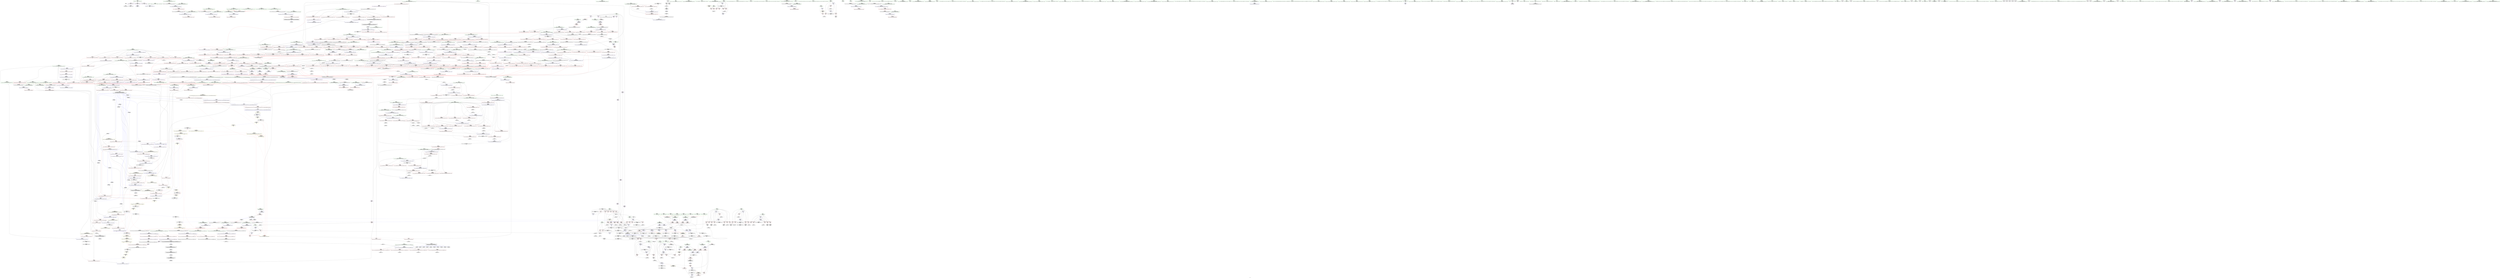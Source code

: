 digraph "SVFG" {
	label="SVFG";

	Node0x56447e2c25d0 [shape=record,color=grey,label="{NodeID: 0\nNullPtr}"];
	Node0x56447e2c25d0 -> Node0x56447e3384c0[style=solid];
	Node0x56447e2c25d0 -> Node0x56447e3528e0[style=solid];
	Node0x56447e33f530 [shape=record,color=blue,label="{NodeID: 775\n878\<--871\n__comp.addr\<--__comp\n_ZSt10__pop_heapIPxN9__gnu_cxx5__ops15_Iter_less_iterEEvT_S4_S4_RT0_\n}"];
	Node0x56447e33f530 -> Node0x56447e34a240[style=dashed];
	Node0x56447e335fe0 [shape=record,color=red,label="{NodeID: 443\n497\<--468\n\<--__last.addr\n_ZSt6__sortIPxN9__gnu_cxx5__ops15_Iter_less_iterEEvT_S4_T0_\n|{<s0>30}}"];
	Node0x56447e335fe0:s0 -> Node0x56447e45c590[style=solid,color=red];
	Node0x56447e32a100 [shape=record,color=green,label="{NodeID: 111\n590\<--591\n__last.addr\<--__last.addr_field_insensitive\n_ZSt22__final_insertion_sortIPxN9__gnu_cxx5__ops15_Iter_less_iterEEvT_S4_T0_\n}"];
	Node0x56447e32a100 -> Node0x56447e346fe0[style=solid];
	Node0x56447e32a100 -> Node0x56447e3470b0[style=solid];
	Node0x56447e32a100 -> Node0x56447e347180[style=solid];
	Node0x56447e32a100 -> Node0x56447e355690[style=solid];
	Node0x56447e466910 [shape=record,color=black,label="{NodeID: 1993\n1148 = PHI(847, )\n}"];
	Node0x56447e34b9d0 [shape=record,color=red,label="{NodeID: 554\n993\<--933\n\<--__secondChild\n_ZSt13__adjust_heapIPxlxN9__gnu_cxx5__ops15_Iter_less_iterEEvT_T0_S5_T1_T2_\n}"];
	Node0x56447e34b9d0 -> Node0x56447e37ef90[style=solid];
	Node0x56447e381390 [shape=record,color=grey,label="{NodeID: 1329\n537 = cmp(536, 538, )\n}"];
	Node0x56447e32e7b0 [shape=record,color=green,label="{NodeID: 222\n1399\<--1400\n__last.addr\<--__last.addr_field_insensitive\n_ZSt13move_backwardIPxS0_ET0_T_S2_S1_\n}"];
	Node0x56447e32e7b0 -> Node0x56447e350700[style=solid];
	Node0x56447e32e7b0 -> Node0x56447e3426c0[style=solid];
	Node0x56447e351400 [shape=record,color=red,label="{NodeID: 665\n1484\<--1473\n\<--__result.addr\n_ZSt23__copy_move_backward_a2ILb1EPxS0_ET1_T0_S2_S1_\n|{<s0>98}}"];
	Node0x56447e351400:s0 -> Node0x56447e46b300[style=solid,color=red];
	Node0x56447e33c610 [shape=record,color=purple,label="{NodeID: 333\n1219\<--1218\nincdec.ptr\<--\n_ZSt21__unguarded_partitionIPxN9__gnu_cxx5__ops15_Iter_less_iterEET_S4_S4_S4_T0_\n}"];
	Node0x56447e33c610 -> Node0x56447e3414e0[style=solid];
	Node0x56447e3260b0 [shape=record,color=green,label="{NodeID: 1\n7\<--1\n__dso_handle\<--dummyObj\nGlob }"];
	Node0x56447e33f600 [shape=record,color=blue,label="{NodeID: 776\n880\<--890\n__value\<--\n_ZSt10__pop_heapIPxN9__gnu_cxx5__ops15_Iter_less_iterEEvT_S4_S4_RT0_\n}"];
	Node0x56447e33f600 -> Node0x56447e34a3e0[style=dashed];
	Node0x56447e33f600 -> Node0x56447e34a4b0[style=dashed];
	Node0x56447e3360b0 [shape=record,color=red,label="{NodeID: 444\n532\<--513\n\<--__first.addr\n_ZSt16__introsort_loopIPxlN9__gnu_cxx5__ops15_Iter_less_iterEEvT_S4_T0_T1_\n}"];
	Node0x56447e3360b0 -> Node0x56447e339590[style=solid];
	Node0x56447e32a1d0 [shape=record,color=green,label="{NodeID: 112\n592\<--593\nagg.tmp\<--agg.tmp_field_insensitive\n_ZSt22__final_insertion_sortIPxN9__gnu_cxx5__ops15_Iter_less_iterEEvT_S4_T0_\n}"];
	Node0x56447e466a20 [shape=record,color=black,label="{NodeID: 1994\n1152 = PHI(847, )\n}"];
	Node0x56447e34baa0 [shape=record,color=red,label="{NodeID: 555\n998\<--933\n\<--__secondChild\n_ZSt13__adjust_heapIPxlxN9__gnu_cxx5__ops15_Iter_less_iterEEvT_T0_S5_T1_T2_\n}"];
	Node0x56447e34baa0 -> Node0x56447e37dd90[style=solid];
	Node0x56447e381510 [shape=record,color=grey,label="{NodeID: 1330\n541 = cmp(540, 12, )\n}"];
	Node0x56447e32e880 [shape=record,color=green,label="{NodeID: 223\n1401\<--1402\n__result.addr\<--__result.addr_field_insensitive\n_ZSt13move_backwardIPxS0_ET0_T_S2_S1_\n}"];
	Node0x56447e32e880 -> Node0x56447e3507d0[style=solid];
	Node0x56447e32e880 -> Node0x56447e342790[style=solid];
	Node0x56447e3514d0 [shape=record,color=red,label="{NodeID: 666\n1495\<--1492\n\<--__it.addr\n_ZSt12__miter_baseIPxET_S1_\n}"];
	Node0x56447e3514d0 -> Node0x56447e33a910[style=solid];
	Node0x56447e3d2ce0 [shape=record,color=black,label="{NodeID: 1441\nMR_228V_5 = PHI(MR_228V_6, MR_228V_4, )\npts\{1206 \}\n}"];
	Node0x56447e3d2ce0 -> Node0x56447e34e820[style=dashed];
	Node0x56447e3d2ce0 -> Node0x56447e34e8f0[style=dashed];
	Node0x56447e3d2ce0 -> Node0x56447e34e9c0[style=dashed];
	Node0x56447e3d2ce0 -> Node0x56447e34ea90[style=dashed];
	Node0x56447e3d2ce0 -> Node0x56447e34eb60[style=dashed];
	Node0x56447e3d2ce0 -> Node0x56447e3415b0[style=dashed];
	Node0x56447e3d2ce0 -> Node0x56447e341680[style=dashed];
	Node0x56447e33c6e0 [shape=record,color=purple,label="{NodeID: 334\n1223\<--1222\nincdec.ptr3\<--\n_ZSt21__unguarded_partitionIPxN9__gnu_cxx5__ops15_Iter_less_iterEET_S4_S4_S4_T0_\n}"];
	Node0x56447e33c6e0 -> Node0x56447e3415b0[style=solid];
	Node0x56447e326140 [shape=record,color=green,label="{NodeID: 2\n9\<--1\n\<--dummyObj\nCan only get source location for instruction, argument, global var or function.}"];
	Node0x56447e33f6d0 [shape=record,color=blue,label="{NodeID: 777\n895\<--894\n\<--\n_ZSt10__pop_heapIPxN9__gnu_cxx5__ops15_Iter_less_iterEEvT_S4_S4_RT0_\n|{|<s1>52}}"];
	Node0x56447e33f6d0 -> Node0x56447e34a4b0[style=dashed];
	Node0x56447e33f6d0:s1 -> Node0x56447e3d36e0[style=dashed,color=red];
	Node0x56447e336180 [shape=record,color=red,label="{NodeID: 445\n543\<--513\n\<--__first.addr\n_ZSt16__introsort_loopIPxlN9__gnu_cxx5__ops15_Iter_less_iterEEvT_S4_T0_T1_\n|{<s0>31}}"];
	Node0x56447e336180:s0 -> Node0x56447e45df00[style=solid,color=red];
	Node0x56447e32a2a0 [shape=record,color=green,label="{NodeID: 113\n594\<--595\nagg.tmp2\<--agg.tmp2_field_insensitive\n_ZSt22__final_insertion_sortIPxN9__gnu_cxx5__ops15_Iter_less_iterEEvT_S4_T0_\n}"];
	Node0x56447e466b30 [shape=record,color=black,label="{NodeID: 1995\n1162 = PHI(847, )\n}"];
	Node0x56447e34bb70 [shape=record,color=red,label="{NodeID: 556\n1007\<--933\n\<--__secondChild\n_ZSt13__adjust_heapIPxlxN9__gnu_cxx5__ops15_Iter_less_iterEEvT_T0_S5_T1_T2_\n}"];
	Node0x56447e34bb70 -> Node0x56447e37e510[style=solid];
	Node0x56447e381690 [shape=record,color=grey,label="{NodeID: 1331\n839 = cmp(838, 12, )\n}"];
	Node0x56447e32e950 [shape=record,color=green,label="{NodeID: 224\n1408\<--1409\n_ZSt12__miter_baseIPxET_S1_\<--_ZSt12__miter_baseIPxET_S1__field_insensitive\n}"];
	Node0x56447e3515a0 [shape=record,color=red,label="{NodeID: 667\n1514\<--1501\n\<--__first.addr\n_ZSt22__copy_move_backward_aILb1EPxS0_ET1_T0_S2_S1_\n|{<s0>100}}"];
	Node0x56447e3515a0:s0 -> Node0x56447e469420[style=solid,color=red];
	Node0x56447e3d31e0 [shape=record,color=black,label="{NodeID: 1442\nMR_6V_3 = PHI(MR_6V_2, MR_6V_1, )\npts\{17 \}\n|{<s0>100}}"];
	Node0x56447e3d31e0:s0 -> Node0x56447e4003a0[style=dashed,color=blue];
	Node0x56447e33c7b0 [shape=record,color=purple,label="{NodeID: 335\n1231\<--1230\nincdec.ptr7\<--\n_ZSt21__unguarded_partitionIPxN9__gnu_cxx5__ops15_Iter_less_iterEET_S4_S4_S4_T0_\n}"];
	Node0x56447e33c7b0 -> Node0x56447e341680[style=solid];
	Node0x56447e3263f0 [shape=record,color=green,label="{NodeID: 3\n12\<--1\n\<--dummyObj\nCan only get source location for instruction, argument, global var or function.|{<s0>52}}"];
	Node0x56447e3263f0:s0 -> Node0x56447e468fa0[style=solid,color=red];
	Node0x56447e33f7a0 [shape=record,color=blue,label="{NodeID: 778\n911\<--910\n__t.addr\<--__t\n_ZSt4moveIRxEONSt16remove_referenceIT_E4typeEOS2_\n}"];
	Node0x56447e33f7a0 -> Node0x56447e34a580[style=dashed];
	Node0x56447e336250 [shape=record,color=red,label="{NodeID: 446\n554\<--513\n\<--__first.addr\n_ZSt16__introsort_loopIPxlN9__gnu_cxx5__ops15_Iter_less_iterEEvT_S4_T0_T1_\n|{<s0>32}}"];
	Node0x56447e336250:s0 -> Node0x56447e45f260[style=solid,color=red];
	Node0x56447e32a370 [shape=record,color=green,label="{NodeID: 114\n596\<--597\nagg.tmp3\<--agg.tmp3_field_insensitive\n_ZSt22__final_insertion_sortIPxN9__gnu_cxx5__ops15_Iter_less_iterEEvT_S4_T0_\n}"];
	Node0x56447e466c40 [shape=record,color=black,label="{NodeID: 1996\n1176 = PHI(847, )\n}"];
	Node0x56447e34bc40 [shape=record,color=red,label="{NodeID: 557\n975\<--974\n\<--call4\n_ZSt13__adjust_heapIPxlxN9__gnu_cxx5__ops15_Iter_less_iterEEvT_T0_S5_T1_T2_\n}"];
	Node0x56447e34bc40 -> Node0x56447e33fef0[style=solid];
	Node0x56447e381810 [shape=record,color=grey,label="{NodeID: 1332\n116 = cmp(114, 115, )\n}"];
	Node0x56447e32ea50 [shape=record,color=green,label="{NodeID: 225\n1414\<--1415\n_ZSt23__copy_move_backward_a2ILb1EPxS0_ET1_T0_S2_S1_\<--_ZSt23__copy_move_backward_a2ILb1EPxS0_ET1_T0_S2_S1__field_insensitive\n}"];
	Node0x56447e351670 [shape=record,color=red,label="{NodeID: 668\n1515\<--1503\n\<--__last.addr\n_ZSt22__copy_move_backward_aILb1EPxS0_ET1_T0_S2_S1_\n|{<s0>100}}"];
	Node0x56447e351670:s0 -> Node0x56447e469530[style=solid,color=red];
	Node0x56447e3d36e0 [shape=record,color=black,label="{NodeID: 1443\nMR_6V_2 = PHI(MR_6V_3, MR_6V_1, )\npts\{17 \}\n|{|<s5>53}}"];
	Node0x56447e3d36e0 -> Node0x56447e34bc40[style=dashed];
	Node0x56447e3d36e0 -> Node0x56447e34bd10[style=dashed];
	Node0x56447e3d36e0 -> Node0x56447e33fef0[style=dashed];
	Node0x56447e3d36e0 -> Node0x56447e340160[style=dashed];
	Node0x56447e3d36e0 -> Node0x56447e3c14e0[style=dashed];
	Node0x56447e3d36e0:s5 -> Node0x56447e35e510[style=dashed,color=red];
	Node0x56447e33c880 [shape=record,color=purple,label="{NodeID: 336\n1244\<--1243\nincdec.ptr9\<--\n_ZSt21__unguarded_partitionIPxN9__gnu_cxx5__ops15_Iter_less_iterEET_S4_S4_S4_T0_\n}"];
	Node0x56447e33c880 -> Node0x56447e341750[style=solid];
	Node0x56447e326480 [shape=record,color=green,label="{NodeID: 4\n18\<--1\n_ZSt3cin\<--dummyObj\nGlob }"];
	Node0x56447e33f870 [shape=record,color=blue,label="{NodeID: 779\n923\<--917\n__first.addr\<--__first\n_ZSt13__adjust_heapIPxlxN9__gnu_cxx5__ops15_Iter_less_iterEEvT_T0_S5_T1_T2_\n}"];
	Node0x56447e33f870 -> Node0x56447e34a650[style=dashed];
	Node0x56447e33f870 -> Node0x56447e34a720[style=dashed];
	Node0x56447e33f870 -> Node0x56447e34a7f0[style=dashed];
	Node0x56447e33f870 -> Node0x56447e34a8c0[style=dashed];
	Node0x56447e33f870 -> Node0x56447e34a990[style=dashed];
	Node0x56447e33f870 -> Node0x56447e34aa60[style=dashed];
	Node0x56447e33f870 -> Node0x56447e34ab30[style=dashed];
	Node0x56447e3b8590 [shape=record,color=yellow,style=double,label="{NodeID: 1554\n6V_1 = ENCHI(MR_6V_0)\npts\{17 \}\nFun[_ZSt9iter_swapIPxS0_EvT_T0_]|{<s0>77|<s1>77|<s2>77}}"];
	Node0x56447e3b8590:s0 -> Node0x56447e34f2b0[style=dashed,color=red];
	Node0x56447e3b8590:s1 -> Node0x56447e34f380[style=dashed,color=red];
	Node0x56447e3b8590:s2 -> Node0x56447e341c30[style=dashed,color=red];
	Node0x56447e336320 [shape=record,color=red,label="{NodeID: 447\n531\<--515\n\<--__last.addr\n_ZSt16__introsort_loopIPxlN9__gnu_cxx5__ops15_Iter_less_iterEEvT_S4_T0_T1_\n}"];
	Node0x56447e336320 -> Node0x56447e3394c0[style=solid];
	Node0x56447e32eec0 [shape=record,color=green,label="{NodeID: 115\n612\<--613\n_ZSt16__insertion_sortIPxN9__gnu_cxx5__ops15_Iter_less_iterEEvT_S4_T0_\<--_ZSt16__insertion_sortIPxN9__gnu_cxx5__ops15_Iter_less_iterEEvT_S4_T0__field_insensitive\n}"];
	Node0x56447e466d80 [shape=record,color=black,label="{NodeID: 1997\n1184 = PHI(847, )\n}"];
	Node0x56447e34bd10 [shape=record,color=red,label="{NodeID: 558\n1002\<--1001\n\<--call15\n_ZSt13__adjust_heapIPxlxN9__gnu_cxx5__ops15_Iter_less_iterEEvT_T0_S5_T1_T2_\n}"];
	Node0x56447e34bd10 -> Node0x56447e340160[style=solid];
	Node0x56447e381990 [shape=record,color=grey,label="{NodeID: 1333\n1236 = cmp(1234, 1235, )\n}"];
	Node0x56447e32eb50 [shape=record,color=green,label="{NodeID: 226\n1419\<--1420\n__comp\<--__comp_field_insensitive\n_ZSt25__unguarded_linear_insertIPxN9__gnu_cxx5__ops14_Val_less_iterEEvT_T0_\n|{<s0>93}}"];
	Node0x56447e32eb50:s0 -> Node0x56447e469b10[style=solid,color=red];
	Node0x56447e351740 [shape=record,color=red,label="{NodeID: 669\n1516\<--1505\n\<--__result.addr\n_ZSt22__copy_move_backward_aILb1EPxS0_ET1_T0_S2_S1_\n|{<s0>100}}"];
	Node0x56447e351740:s0 -> Node0x56447e469640[style=solid,color=red];
	Node0x56447e33c950 [shape=record,color=purple,label="{NodeID: 337\n1317\<--1316\nadd.ptr\<--\n_ZSt16__insertion_sortIPxN9__gnu_cxx5__ops15_Iter_less_iterEEvT_S4_T0_\n}"];
	Node0x56447e33c950 -> Node0x56447e341f70[style=solid];
	Node0x56447e326510 [shape=record,color=green,label="{NodeID: 5\n19\<--1\n_ZSt4cout\<--dummyObj\nGlob }"];
	Node0x56447e33f940 [shape=record,color=blue,label="{NodeID: 780\n925\<--918\n__holeIndex.addr\<--__holeIndex\n_ZSt13__adjust_heapIPxlxN9__gnu_cxx5__ops15_Iter_less_iterEEvT_T0_S5_T1_T2_\n}"];
	Node0x56447e33f940 -> Node0x56447e34ac00[style=dashed];
	Node0x56447e33f940 -> Node0x56447e34acd0[style=dashed];
	Node0x56447e33f940 -> Node0x56447e34ada0[style=dashed];
	Node0x56447e33f940 -> Node0x56447e34ae70[style=dashed];
	Node0x56447e33f940 -> Node0x56447e33ffc0[style=dashed];
	Node0x56447e33f940 -> Node0x56447e340230[style=dashed];
	Node0x56447e33f940 -> Node0x56447e3c19e0[style=dashed];
	Node0x56447e3363f0 [shape=record,color=red,label="{NodeID: 448\n544\<--515\n\<--__last.addr\n_ZSt16__introsort_loopIPxlN9__gnu_cxx5__ops15_Iter_less_iterEEvT_S4_T0_T1_\n|{<s0>31}}"];
	Node0x56447e3363f0:s0 -> Node0x56447e45e010[style=solid,color=red];
	Node0x56447e32ef90 [shape=record,color=green,label="{NodeID: 116\n618\<--619\n_ZSt26__unguarded_insertion_sortIPxN9__gnu_cxx5__ops15_Iter_less_iterEEvT_S4_T0_\<--_ZSt26__unguarded_insertion_sortIPxN9__gnu_cxx5__ops15_Iter_less_iterEEvT_S4_T0__field_insensitive\n}"];
	Node0x56447e466ec0 [shape=record,color=black,label="{NodeID: 1998\n1216 = PHI(847, )\n}"];
	Node0x56447e34bde0 [shape=record,color=red,label="{NodeID: 559\n1021\<--1020\n\<--call20\n_ZSt13__adjust_heapIPxlxN9__gnu_cxx5__ops15_Iter_less_iterEEvT_T0_S5_T1_T2_\n|{<s0>59}}"];
	Node0x56447e34bde0:s0 -> Node0x56447e45d150[style=solid,color=red];
	Node0x56447e381b10 [shape=record,color=grey,label="{NodeID: 1334\n132 = cmp(130, 131, )\n}"];
	Node0x56447e32ec20 [shape=record,color=green,label="{NodeID: 227\n1421\<--1422\n__last.addr\<--__last.addr_field_insensitive\n_ZSt25__unguarded_linear_insertIPxN9__gnu_cxx5__ops14_Val_less_iterEEvT_T0_\n}"];
	Node0x56447e32ec20 -> Node0x56447e3508a0[style=solid];
	Node0x56447e32ec20 -> Node0x56447e350970[style=solid];
	Node0x56447e32ec20 -> Node0x56447e350a40[style=solid];
	Node0x56447e32ec20 -> Node0x56447e350b10[style=solid];
	Node0x56447e32ec20 -> Node0x56447e342860[style=solid];
	Node0x56447e32ec20 -> Node0x56447e342c70[style=solid];
	Node0x56447e351810 [shape=record,color=red,label="{NodeID: 670\n1526\<--1523\n\<--__it.addr\n_ZSt12__niter_baseIPxET_S1_\n}"];
	Node0x56447e351810 -> Node0x56447e33aab0[style=solid];
	Node0x56447e33ca20 [shape=record,color=purple,label="{NodeID: 338\n1335\<--1334\nadd.ptr4\<--\n_ZSt16__insertion_sortIPxN9__gnu_cxx5__ops15_Iter_less_iterEEvT_S4_T0_\n|{<s0>83}}"];
	Node0x56447e33ca20:s0 -> Node0x56447e46aec0[style=solid,color=red];
	Node0x56447e3265a0 [shape=record,color=green,label="{NodeID: 6\n20\<--1\n.str\<--dummyObj\nGlob }"];
	Node0x56447e33fa10 [shape=record,color=blue,label="{NodeID: 781\n927\<--919\n__len.addr\<--__len\n_ZSt13__adjust_heapIPxlxN9__gnu_cxx5__ops15_Iter_less_iterEEvT_T0_S5_T1_T2_\n}"];
	Node0x56447e33fa10 -> Node0x56447e34b010[style=dashed];
	Node0x56447e33fa10 -> Node0x56447e34b0e0[style=dashed];
	Node0x56447e33fa10 -> Node0x56447e34b1b0[style=dashed];
	Node0x56447e3b8750 [shape=record,color=yellow,style=double,label="{NodeID: 1556\n2V_1 = ENCHI(MR_2V_0)\npts\{10 \}\nFun[main]}"];
	Node0x56447e3b8750 -> Node0x56447e33db30[style=dashed];
	Node0x56447e3364c0 [shape=record,color=red,label="{NodeID: 449\n545\<--515\n\<--__last.addr\n_ZSt16__introsort_loopIPxlN9__gnu_cxx5__ops15_Iter_less_iterEEvT_S4_T0_T1_\n|{<s0>31}}"];
	Node0x56447e3364c0:s0 -> Node0x56447e45e150[style=solid,color=red];
	Node0x56447e32f090 [shape=record,color=green,label="{NodeID: 117\n630\<--631\n__comp\<--__comp_field_insensitive\n_ZSt14__partial_sortIPxN9__gnu_cxx5__ops15_Iter_less_iterEEvT_S4_S4_T0_\n|{<s0>39}}"];
	Node0x56447e32f090:s0 -> Node0x56447e468c80[style=solid,color=red];
	Node0x56447e467000 [shape=record,color=black,label="{NodeID: 1999\n1228 = PHI(847, )\n}"];
	Node0x56447e34beb0 [shape=record,color=red,label="{NodeID: 560\n1031\<--1028\n\<--__t.addr\n_ZSt4moveIRN9__gnu_cxx5__ops15_Iter_less_iterEEONSt16remove_referenceIT_E4typeEOS5_\n}"];
	Node0x56447e34beb0 -> Node0x56447e33a500[style=solid];
	Node0x56447e381c90 [shape=record,color=grey,label="{NodeID: 1335\n155 = cmp(154, 156, )\n}"];
	Node0x56447e32ecf0 [shape=record,color=green,label="{NodeID: 228\n1423\<--1424\n__val\<--__val_field_insensitive\n_ZSt25__unguarded_linear_insertIPxN9__gnu_cxx5__ops14_Val_less_iterEEvT_T0_\n|{|<s1>93|<s2>95}}"];
	Node0x56447e32ecf0 -> Node0x56447e342930[style=solid];
	Node0x56447e32ecf0:s1 -> Node0x56447e469c50[style=solid,color=red];
	Node0x56447e32ecf0:s2 -> Node0x56447e469d90[style=solid,color=red];
	Node0x56447e3518e0 [shape=record,color=red,label="{NodeID: 671\n1544\<--1532\n\<--__first.addr\n_ZNSt20__copy_move_backwardILb1ELb1ESt26random_access_iterator_tagE13__copy_move_bIxEEPT_PKS3_S6_S4_\n}"];
	Node0x56447e3518e0 -> Node0x56447e33ac50[style=solid];
	Node0x56447e3d45e0 [shape=record,color=black,label="{NodeID: 1446\nMR_6V_2 = PHI(MR_6V_1, MR_6V_3, )\npts\{17 \}\n|{<s0>35|<s1>37}}"];
	Node0x56447e3d45e0:s0 -> Node0x56447e400ea0[style=dashed,color=blue];
	Node0x56447e3d45e0:s1 -> Node0x56447e3b46c0[style=dashed,color=blue];
	Node0x56447e33caf0 [shape=record,color=purple,label="{NodeID: 339\n1354\<--1353\nincdec.ptr\<--\n_ZSt16__insertion_sortIPxN9__gnu_cxx5__ops15_Iter_less_iterEEvT_S4_T0_\n}"];
	Node0x56447e33caf0 -> Node0x56447e3421e0[style=solid];
	Node0x56447e326de0 [shape=record,color=green,label="{NodeID: 7\n22\<--1\n.str.1\<--dummyObj\nGlob }"];
	Node0x56447e33fae0 [shape=record,color=blue,label="{NodeID: 782\n929\<--920\n__value.addr\<--__value\n_ZSt13__adjust_heapIPxlxN9__gnu_cxx5__ops15_Iter_less_iterEEvT_T0_S5_T1_T2_\n}"];
	Node0x56447e33fae0 -> Node0x56447e34bc40[style=dashed];
	Node0x56447e33fae0 -> Node0x56447e34bd10[style=dashed];
	Node0x56447e33fae0 -> Node0x56447e34bde0[style=dashed];
	Node0x56447e3b8860 [shape=record,color=yellow,style=double,label="{NodeID: 1557\n4V_1 = ENCHI(MR_4V_0)\npts\{13 \}\nFun[main]}"];
	Node0x56447e3b8860 -> Node0x56447e33dc00[style=dashed];
	Node0x56447e336590 [shape=record,color=red,label="{NodeID: 450\n555\<--515\n\<--__last.addr\n_ZSt16__introsort_loopIPxlN9__gnu_cxx5__ops15_Iter_less_iterEEvT_S4_T0_T1_\n|{<s0>32}}"];
	Node0x56447e336590:s0 -> Node0x56447e45f370[style=solid,color=red];
	Node0x56447e32f160 [shape=record,color=green,label="{NodeID: 118\n632\<--633\n__first.addr\<--__first.addr_field_insensitive\n_ZSt14__partial_sortIPxN9__gnu_cxx5__ops15_Iter_less_iterEEvT_S4_S4_T0_\n}"];
	Node0x56447e32f160 -> Node0x56447e347250[style=solid];
	Node0x56447e32f160 -> Node0x56447e347320[style=solid];
	Node0x56447e32f160 -> Node0x56447e355760[style=solid];
	Node0x56447e467140 [shape=record,color=black,label="{NodeID: 2000\n1274 = PHI(909, )\n}"];
	Node0x56447e467140 -> Node0x56447e34f2b0[style=solid];
	Node0x56447e34bf80 [shape=record,color=red,label="{NodeID: 561\n1040\<--1037\nthis1\<--this.addr\n_ZN9__gnu_cxx5__ops14_Iter_less_valC2ENS0_15_Iter_less_iterE\n}"];
	Node0x56447e381e10 [shape=record,color=grey,label="{NodeID: 1336\n985 = cmp(984, 12, )\n}"];
	Node0x56447e32edc0 [shape=record,color=green,label="{NodeID: 229\n1425\<--1426\n__next\<--__next_field_insensitive\n_ZSt25__unguarded_linear_insertIPxN9__gnu_cxx5__ops14_Val_less_iterEEvT_T0_\n}"];
	Node0x56447e32edc0 -> Node0x56447e350be0[style=solid];
	Node0x56447e32edc0 -> Node0x56447e350cb0[style=solid];
	Node0x56447e32edc0 -> Node0x56447e350d80[style=solid];
	Node0x56447e32edc0 -> Node0x56447e350e50[style=solid];
	Node0x56447e32edc0 -> Node0x56447e350f20[style=solid];
	Node0x56447e32edc0 -> Node0x56447e342a00[style=solid];
	Node0x56447e32edc0 -> Node0x56447e342ad0[style=solid];
	Node0x56447e32edc0 -> Node0x56447e342d40[style=solid];
	Node0x56447e3519b0 [shape=record,color=red,label="{NodeID: 672\n1558\<--1532\n\<--__first.addr\n_ZNSt20__copy_move_backwardILb1ELb1ESt26random_access_iterator_tagE13__copy_move_bIxEEPT_PKS3_S6_S4_\n}"];
	Node0x56447e3519b0 -> Node0x56447e33adf0[style=solid];
	Node0x56447e3d4ae0 [shape=record,color=black,label="{NodeID: 1447\nMR_251V_2 = PHI(MR_251V_1, MR_251V_4, )\npts\{1300 \}\n}"];
	Node0x56447e33cbc0 [shape=record,color=purple,label="{NodeID: 340\n1389\<--1388\nincdec.ptr\<--\n_ZSt26__unguarded_insertion_sortIPxN9__gnu_cxx5__ops15_Iter_less_iterEEvT_S4_T0_\n}"];
	Node0x56447e33cbc0 -> Node0x56447e342520[style=solid];
	Node0x56447e326e70 [shape=record,color=green,label="{NodeID: 8\n24\<--1\n.str.2\<--dummyObj\nGlob }"];
	Node0x56447e33fbb0 [shape=record,color=blue,label="{NodeID: 783\n931\<--943\n__topIndex\<--\n_ZSt13__adjust_heapIPxlxN9__gnu_cxx5__ops15_Iter_less_iterEEvT_T0_S5_T1_T2_\n}"];
	Node0x56447e33fbb0 -> Node0x56447e34b280[style=dashed];
	Node0x56447e336660 [shape=record,color=red,label="{NodeID: 451\n561\<--515\n\<--__last.addr\n_ZSt16__introsort_loopIPxlN9__gnu_cxx5__ops15_Iter_less_iterEEvT_S4_T0_T1_\n|{<s0>33}}"];
	Node0x56447e336660:s0 -> Node0x56447e45d860[style=solid,color=red];
	Node0x56447e32f230 [shape=record,color=green,label="{NodeID: 119\n634\<--635\n__middle.addr\<--__middle.addr_field_insensitive\n_ZSt14__partial_sortIPxN9__gnu_cxx5__ops15_Iter_less_iterEEvT_S4_S4_T0_\n}"];
	Node0x56447e32f230 -> Node0x56447e3473f0[style=solid];
	Node0x56447e32f230 -> Node0x56447e3474c0[style=solid];
	Node0x56447e32f230 -> Node0x56447e355830[style=solid];
	Node0x56447e467310 [shape=record,color=black,label="{NodeID: 2001\n1278 = PHI(909, )\n}"];
	Node0x56447e467310 -> Node0x56447e34f380[style=solid];
	Node0x56447e34c050 [shape=record,color=red,label="{NodeID: 562\n1075\<--1048\n\<--__first.addr\n_ZSt11__push_heapIPxlxN9__gnu_cxx5__ops14_Iter_less_valEEvT_T0_S5_T1_RT2_\n}"];
	Node0x56447e34c050 -> Node0x56447e33d650[style=solid];
	Node0x56447e381f90 [shape=record,color=grey,label="{NodeID: 1337\n806 = cmp(805, 179, )\n}"];
	Node0x56447e337050 [shape=record,color=green,label="{NodeID: 230\n1440\<--1441\n_ZNK9__gnu_cxx5__ops14_Val_less_iterclIxPxEEbRT_T0_\<--_ZNK9__gnu_cxx5__ops14_Val_less_iterclIxPxEEbRT_T0__field_insensitive\n}"];
	Node0x56447e351a80 [shape=record,color=red,label="{NodeID: 673\n1543\<--1534\n\<--__last.addr\n_ZNSt20__copy_move_backwardILb1ELb1ESt26random_access_iterator_tagE13__copy_move_bIxEEPT_PKS3_S6_S4_\n}"];
	Node0x56447e351a80 -> Node0x56447e33ab80[style=solid];
	Node0x56447e3d4fe0 [shape=record,color=black,label="{NodeID: 1448\nMR_253V_2 = PHI(MR_253V_1, MR_253V_3, )\npts\{1302 \}\n}"];
	Node0x56447e33cc90 [shape=record,color=purple,label="{NodeID: 341\n1435\<--1434\nincdec.ptr\<--\n_ZSt25__unguarded_linear_insertIPxN9__gnu_cxx5__ops14_Val_less_iterEEvT_T0_\n}"];
	Node0x56447e33cc90 -> Node0x56447e342ad0[style=solid];
	Node0x56447e326f00 [shape=record,color=green,label="{NodeID: 9\n26\<--1\n_ZSt4cerr\<--dummyObj\nGlob }"];
	Node0x56447e33fc80 [shape=record,color=blue,label="{NodeID: 784\n933\<--945\n__secondChild\<--\n_ZSt13__adjust_heapIPxlxN9__gnu_cxx5__ops15_Iter_less_iterEEvT_T0_S5_T1_T2_\n}"];
	Node0x56447e33fc80 -> Node0x56447e34b350[style=dashed];
	Node0x56447e33fc80 -> Node0x56447e34b420[style=dashed];
	Node0x56447e33fc80 -> Node0x56447e34b900[style=dashed];
	Node0x56447e33fc80 -> Node0x56447e34b9d0[style=dashed];
	Node0x56447e33fc80 -> Node0x56447e33fd50[style=dashed];
	Node0x56447e33fc80 -> Node0x56447e340090[style=dashed];
	Node0x56447e33fc80 -> Node0x56447e3c1ee0[style=dashed];
	Node0x56447e336730 [shape=record,color=red,label="{NodeID: 452\n540\<--517\n\<--__depth_limit.addr\n_ZSt16__introsort_loopIPxlN9__gnu_cxx5__ops15_Iter_less_iterEEvT_S4_T0_T1_\n}"];
	Node0x56447e336730 -> Node0x56447e381510[style=solid];
	Node0x56447e32f300 [shape=record,color=green,label="{NodeID: 120\n636\<--637\n__last.addr\<--__last.addr_field_insensitive\n_ZSt14__partial_sortIPxN9__gnu_cxx5__ops15_Iter_less_iterEEvT_S4_S4_T0_\n}"];
	Node0x56447e32f300 -> Node0x56447e347590[style=solid];
	Node0x56447e32f300 -> Node0x56447e355900[style=solid];
	Node0x56447e467450 [shape=record,color=black,label="{NodeID: 2002\n1282 = PHI(909, )\n}"];
	Node0x56447e467450 -> Node0x56447e34f450[style=solid];
	Node0x56447e34c120 [shape=record,color=red,label="{NodeID: 563\n1084\<--1048\n\<--__first.addr\n_ZSt11__push_heapIPxlxN9__gnu_cxx5__ops14_Iter_less_valEEvT_T0_S5_T1_RT2_\n}"];
	Node0x56447e34c120 -> Node0x56447e33d720[style=solid];
	Node0x56447e382110 [shape=record,color=grey,label="{NodeID: 1338\n991 = cmp(987, 990, )\n}"];
	Node0x56447e337120 [shape=record,color=green,label="{NodeID: 231\n1460\<--1461\nretval\<--retval_field_insensitive\n_ZN9__gnu_cxx5__ops15__val_comp_iterENS0_15_Iter_less_iterE\n}"];
	Node0x56447e351b50 [shape=record,color=red,label="{NodeID: 674\n1553\<--1536\n\<--__result.addr\n_ZNSt20__copy_move_backwardILb1ELb1ESt26random_access_iterator_tagE13__copy_move_bIxEEPT_PKS3_S6_S4_\n}"];
	Node0x56447e351b50 -> Node0x56447e33d990[style=solid];
	Node0x56447e33cd60 [shape=record,color=purple,label="{NodeID: 342\n1451\<--1450\nincdec.ptr3\<--\n_ZSt25__unguarded_linear_insertIPxN9__gnu_cxx5__ops14_Val_less_iterEEvT_T0_\n}"];
	Node0x56447e33cd60 -> Node0x56447e342d40[style=solid];
	Node0x56447e326f90 [shape=record,color=green,label="{NodeID: 10\n27\<--1\n.str.3\<--dummyObj\nGlob }"];
	Node0x56447e33fd50 [shape=record,color=blue,label="{NodeID: 785\n933\<--956\n__secondChild\<--mul\n_ZSt13__adjust_heapIPxlxN9__gnu_cxx5__ops15_Iter_less_iterEEvT_T0_S5_T1_T2_\n}"];
	Node0x56447e33fd50 -> Node0x56447e34b350[style=dashed];
	Node0x56447e33fd50 -> Node0x56447e34b420[style=dashed];
	Node0x56447e33fd50 -> Node0x56447e34b4f0[style=dashed];
	Node0x56447e33fd50 -> Node0x56447e34b5c0[style=dashed];
	Node0x56447e33fd50 -> Node0x56447e34b690[style=dashed];
	Node0x56447e33fd50 -> Node0x56447e34b760[style=dashed];
	Node0x56447e33fd50 -> Node0x56447e34b830[style=dashed];
	Node0x56447e33fd50 -> Node0x56447e34b900[style=dashed];
	Node0x56447e33fd50 -> Node0x56447e34b9d0[style=dashed];
	Node0x56447e33fd50 -> Node0x56447e33fd50[style=dashed];
	Node0x56447e33fd50 -> Node0x56447e33fe20[style=dashed];
	Node0x56447e33fd50 -> Node0x56447e340090[style=dashed];
	Node0x56447e33fd50 -> Node0x56447e3c1ee0[style=dashed];
	Node0x56447e3b8b00 [shape=record,color=yellow,style=double,label="{NodeID: 1560\n10V_1 = ENCHI(MR_10V_0)\npts\{64 \}\nFun[main]}"];
	Node0x56447e3b8b00 -> Node0x56447e33dcd0[style=dashed];
	Node0x56447e3b8b00 -> Node0x56447e33dda0[style=dashed];
	Node0x56447e336800 [shape=record,color=red,label="{NodeID: 453\n550\<--517\n\<--__depth_limit.addr\n_ZSt16__introsort_loopIPxlN9__gnu_cxx5__ops15_Iter_less_iterEEvT_S4_T0_T1_\n}"];
	Node0x56447e336800 -> Node0x56447e37da90[style=solid];
	Node0x56447e32f3d0 [shape=record,color=green,label="{NodeID: 121\n638\<--639\nagg.tmp\<--agg.tmp_field_insensitive\n_ZSt14__partial_sortIPxN9__gnu_cxx5__ops15_Iter_less_iterEEvT_S4_S4_T0_\n}"];
	Node0x56447e467590 [shape=record,color=black,label="{NodeID: 2003\n1326 = PHI(847, )\n}"];
	Node0x56447e34c1f0 [shape=record,color=red,label="{NodeID: 564\n1089\<--1048\n\<--__first.addr\n_ZSt11__push_heapIPxlxN9__gnu_cxx5__ops14_Iter_less_valEEvT_T0_S5_T1_RT2_\n}"];
	Node0x56447e34c1f0 -> Node0x56447e33d7f0[style=solid];
	Node0x56447e3371f0 [shape=record,color=green,label="{NodeID: 232\n1462\<--1463\n\<--field_insensitive\n_ZN9__gnu_cxx5__ops15__val_comp_iterENS0_15_Iter_less_iterE\n}"];
	Node0x56447e351c20 [shape=record,color=red,label="{NodeID: 675\n1566\<--1536\n\<--__result.addr\n_ZNSt20__copy_move_backwardILb1ELb1ESt26random_access_iterator_tagE13__copy_move_bIxEEPT_PKS3_S6_S4_\n}"];
	Node0x56447e351c20 -> Node0x56447e33da60[style=solid];
	Node0x56447e33ce30 [shape=record,color=purple,label="{NodeID: 343\n1603\<--1557\noffset_0\<--\n}"];
	Node0x56447e33ce30 -> Node0x56447e35f280[style=solid];
	Node0x56447e327090 [shape=record,color=green,label="{NodeID: 11\n29\<--1\n.str.4\<--dummyObj\nGlob }"];
	Node0x56447e402760 [shape=record,color=yellow,style=double,label="{NodeID: 1893\n6V_2 = CSCHI(MR_6V_1)\npts\{17 \}\nCS[]|{<s0>65|<s1>67|<s2>68|<s3>70|<s4>72|<s5>73|<s6>76}}"];
	Node0x56447e402760:s0 -> Node0x56447e3cf5e0[style=dashed,color=blue];
	Node0x56447e402760:s1 -> Node0x56447e3cf5e0[style=dashed,color=blue];
	Node0x56447e402760:s2 -> Node0x56447e3cf5e0[style=dashed,color=blue];
	Node0x56447e402760:s3 -> Node0x56447e3cf5e0[style=dashed,color=blue];
	Node0x56447e402760:s4 -> Node0x56447e3cf5e0[style=dashed,color=blue];
	Node0x56447e402760:s5 -> Node0x56447e3cf5e0[style=dashed,color=blue];
	Node0x56447e402760:s6 -> Node0x56447e3b13a0[style=dashed,color=blue];
	Node0x56447e33fe20 [shape=record,color=blue,label="{NodeID: 786\n933\<--968\n__secondChild\<--dec\n_ZSt13__adjust_heapIPxlxN9__gnu_cxx5__ops15_Iter_less_iterEEvT_T0_S5_T1_T2_\n}"];
	Node0x56447e33fe20 -> Node0x56447e34b350[style=dashed];
	Node0x56447e33fe20 -> Node0x56447e34b420[style=dashed];
	Node0x56447e33fe20 -> Node0x56447e34b760[style=dashed];
	Node0x56447e33fe20 -> Node0x56447e34b830[style=dashed];
	Node0x56447e33fe20 -> Node0x56447e34b900[style=dashed];
	Node0x56447e33fe20 -> Node0x56447e34b9d0[style=dashed];
	Node0x56447e33fe20 -> Node0x56447e33fd50[style=dashed];
	Node0x56447e33fe20 -> Node0x56447e340090[style=dashed];
	Node0x56447e33fe20 -> Node0x56447e3c1ee0[style=dashed];
	Node0x56447e3368d0 [shape=record,color=red,label="{NodeID: 454\n562\<--517\n\<--__depth_limit.addr\n_ZSt16__introsort_loopIPxlN9__gnu_cxx5__ops15_Iter_less_iterEEvT_S4_T0_T1_\n|{<s0>33}}"];
	Node0x56447e3368d0:s0 -> Node0x56447e45d9e0[style=solid,color=red];
	Node0x56447e32f4a0 [shape=record,color=green,label="{NodeID: 122\n647\<--648\n_ZSt13__heap_selectIPxN9__gnu_cxx5__ops15_Iter_less_iterEEvT_S4_S4_T0_\<--_ZSt13__heap_selectIPxN9__gnu_cxx5__ops15_Iter_less_iterEEvT_S4_S4_T0__field_insensitive\n}"];
	Node0x56447e4676a0 [shape=record,color=black,label="{NodeID: 2004\n1329 = PHI(909, )\n}"];
	Node0x56447e4676a0 -> Node0x56447e350080[style=solid];
	Node0x56447e34c2c0 [shape=record,color=red,label="{NodeID: 565\n1102\<--1048\n\<--__first.addr\n_ZSt11__push_heapIPxlxN9__gnu_cxx5__ops14_Iter_less_valEEvT_T0_S5_T1_RT2_\n}"];
	Node0x56447e34c2c0 -> Node0x56447e33d8c0[style=solid];
	Node0x56447e3b13a0 [shape=record,color=black,label="{NodeID: 1340\nMR_6V_2 = PHI(MR_6V_1, MR_6V_3, )\npts\{17 \}\n|{<s0>41|<s1>74|<s2>75|<s3>76}}"];
	Node0x56447e3b13a0:s0 -> Node0x56447e4016e0[style=dashed,color=blue];
	Node0x56447e3b13a0:s1 -> Node0x56447e35e510[style=dashed,color=red];
	Node0x56447e3b13a0:s2 -> Node0x56447e35e510[style=dashed,color=red];
	Node0x56447e3b13a0:s3 -> Node0x56447e3b8590[style=dashed,color=red];
	Node0x56447e3372c0 [shape=record,color=green,label="{NodeID: 233\n1469\<--1470\n__first.addr\<--__first.addr_field_insensitive\n_ZSt23__copy_move_backward_a2ILb1EPxS0_ET1_T0_S2_S1_\n}"];
	Node0x56447e3372c0 -> Node0x56447e351260[style=solid];
	Node0x56447e3372c0 -> Node0x56447e342ee0[style=solid];
	Node0x56447e351cf0 [shape=record,color=red,label="{NodeID: 676\n1550\<--1538\n\<--_Num\n_ZNSt20__copy_move_backwardILb1ELb1ESt26random_access_iterator_tagE13__copy_move_bIxEEPT_PKS3_S6_S4_\n}"];
	Node0x56447e351cf0 -> Node0x56447e380790[style=solid];
	Node0x56447e33cf00 [shape=record,color=purple,label="{NodeID: 344\n1604\<--1559\noffset_0\<--\n}"];
	Node0x56447e33cf00 -> Node0x56447e352440[style=solid];
	Node0x56447e327190 [shape=record,color=green,label="{NodeID: 12\n32\<--1\n\<--dummyObj\nCan only get source location for instruction, argument, global var or function.}"];
	Node0x56447e33fef0 [shape=record,color=blue,label="{NodeID: 787\n978\<--975\nadd.ptr5\<--\n_ZSt13__adjust_heapIPxlxN9__gnu_cxx5__ops15_Iter_less_iterEEvT_T0_S5_T1_T2_\n}"];
	Node0x56447e33fef0 -> Node0x56447e3d36e0[style=dashed];
	Node0x56447e3369a0 [shape=record,color=red,label="{NodeID: 455\n560\<--521\n\<--__cut\n_ZSt16__introsort_loopIPxlN9__gnu_cxx5__ops15_Iter_less_iterEEvT_S4_T0_T1_\n|{<s0>33}}"];
	Node0x56447e3369a0:s0 -> Node0x56447e45d650[style=solid,color=red];
	Node0x56447e32f5a0 [shape=record,color=green,label="{NodeID: 123\n652\<--653\n_ZSt11__sort_heapIPxN9__gnu_cxx5__ops15_Iter_less_iterEEvT_S4_RT0_\<--_ZSt11__sort_heapIPxN9__gnu_cxx5__ops15_Iter_less_iterEEvT_S4_RT0__field_insensitive\n}"];
	Node0x56447e467810 [shape=record,color=black,label="{NodeID: 2005\n1336 = PHI(1393, )\n}"];
	Node0x56447e34c390 [shape=record,color=red,label="{NodeID: 566\n1065\<--1050\n\<--__holeIndex.addr\n_ZSt11__push_heapIPxlxN9__gnu_cxx5__ops14_Iter_less_valEEvT_T0_S5_T1_RT2_\n}"];
	Node0x56447e34c390 -> Node0x56447e37b390[style=solid];
	Node0x56447e337390 [shape=record,color=green,label="{NodeID: 234\n1471\<--1472\n__last.addr\<--__last.addr_field_insensitive\n_ZSt23__copy_move_backward_a2ILb1EPxS0_ET1_T0_S2_S1_\n}"];
	Node0x56447e337390 -> Node0x56447e351330[style=solid];
	Node0x56447e337390 -> Node0x56447e35e8c0[style=solid];
	Node0x56447e351dc0 [shape=record,color=red,label="{NodeID: 677\n1554\<--1538\n\<--_Num\n_ZNSt20__copy_move_backwardILb1ELb1ESt26random_access_iterator_tagE13__copy_move_bIxEEPT_PKS3_S6_S4_\n}"];
	Node0x56447e351dc0 -> Node0x56447e37c290[style=solid];
	Node0x56447e33cfd0 [shape=record,color=purple,label="{NodeID: 345\n680\<--672\nadd.ptr\<--\n_ZSt27__unguarded_partition_pivotIPxN9__gnu_cxx5__ops15_Iter_less_iterEET_S4_S4_T0_\n}"];
	Node0x56447e33cfd0 -> Node0x56447e355b70[style=solid];
	Node0x56447e327290 [shape=record,color=green,label="{NodeID: 13\n112\<--1\n\<--dummyObj\nCan only get source location for instruction, argument, global var or function.}"];
	Node0x56447e33ffc0 [shape=record,color=blue,label="{NodeID: 788\n925\<--980\n__holeIndex.addr\<--\n_ZSt13__adjust_heapIPxlxN9__gnu_cxx5__ops15_Iter_less_iterEEvT_T0_S5_T1_T2_\n}"];
	Node0x56447e33ffc0 -> Node0x56447e34ada0[style=dashed];
	Node0x56447e33ffc0 -> Node0x56447e34ae70[style=dashed];
	Node0x56447e33ffc0 -> Node0x56447e33ffc0[style=dashed];
	Node0x56447e33ffc0 -> Node0x56447e340230[style=dashed];
	Node0x56447e33ffc0 -> Node0x56447e3c19e0[style=dashed];
	Node0x56447e336a70 [shape=record,color=red,label="{NodeID: 456\n564\<--521\n\<--__cut\n_ZSt16__introsort_loopIPxlN9__gnu_cxx5__ops15_Iter_less_iterEEvT_S4_T0_T1_\n}"];
	Node0x56447e336a70 -> Node0x56447e355420[style=solid];
	Node0x56447e32f6a0 [shape=record,color=green,label="{NodeID: 124\n658\<--659\n__comp\<--__comp_field_insensitive\n_ZSt27__unguarded_partition_pivotIPxN9__gnu_cxx5__ops15_Iter_less_iterEET_S4_S4_T0_\n}"];
	Node0x56447e467920 [shape=record,color=black,label="{NodeID: 2006\n1339 = PHI(909, )\n}"];
	Node0x56447e467920 -> Node0x56447e350150[style=solid];
	Node0x56447e34c460 [shape=record,color=red,label="{NodeID: 567\n1070\<--1050\n\<--__holeIndex.addr\n_ZSt11__push_heapIPxlxN9__gnu_cxx5__ops14_Iter_less_valEEvT_T0_S5_T1_RT2_\n}"];
	Node0x56447e34c460 -> Node0x56447e380d90[style=solid];
	Node0x56447e337460 [shape=record,color=green,label="{NodeID: 235\n1473\<--1474\n__result.addr\<--__result.addr_field_insensitive\n_ZSt23__copy_move_backward_a2ILb1EPxS0_ET1_T0_S2_S1_\n}"];
	Node0x56447e337460 -> Node0x56447e351400[style=solid];
	Node0x56447e337460 -> Node0x56447e35e990[style=solid];
	Node0x56447e351e90 [shape=record,color=red,label="{NodeID: 678\n1560\<--1538\n\<--_Num\n_ZNSt20__copy_move_backwardILb1ELb1ESt26random_access_iterator_tagE13__copy_move_bIxEEPT_PKS3_S6_S4_\n}"];
	Node0x56447e351e90 -> Node0x56447e37c110[style=solid];
	Node0x56447e33d0a0 [shape=record,color=purple,label="{NodeID: 346\n823\<--821\nadd.ptr\<--\n_ZSt11__make_heapIPxN9__gnu_cxx5__ops15_Iter_less_iterEEvT_S4_RT0_\n|{<s0>46}}"];
	Node0x56447e33d0a0:s0 -> Node0x56447e469d90[style=solid,color=red];
	Node0x56447e327390 [shape=record,color=green,label="{NodeID: 14\n123\<--1\n\<--dummyObj\nCan only get source location for instruction, argument, global var or function.}"];
	Node0x56447e340090 [shape=record,color=blue,label="{NodeID: 789\n933\<--995\n__secondChild\<--mul12\n_ZSt13__adjust_heapIPxlxN9__gnu_cxx5__ops15_Iter_less_iterEEvT_T0_S5_T1_T2_\n}"];
	Node0x56447e340090 -> Node0x56447e34baa0[style=dashed];
	Node0x56447e340090 -> Node0x56447e34bb70[style=dashed];
	Node0x56447e340090 -> Node0x56447e3c1ee0[style=dashed];
	Node0x56447e336b40 [shape=record,color=red,label="{NodeID: 457\n573\<--570\n\<--__n.addr\n_ZSt4__lgl\n}"];
	Node0x56447e32f770 [shape=record,color=green,label="{NodeID: 125\n660\<--661\n__first.addr\<--__first.addr_field_insensitive\n_ZSt27__unguarded_partition_pivotIPxN9__gnu_cxx5__ops15_Iter_less_iterEET_S4_S4_T0_\n}"];
	Node0x56447e32f770 -> Node0x56447e347660[style=solid];
	Node0x56447e32f770 -> Node0x56447e347730[style=solid];
	Node0x56447e32f770 -> Node0x56447e347800[style=solid];
	Node0x56447e32f770 -> Node0x56447e3478d0[style=solid];
	Node0x56447e32f770 -> Node0x56447e3479a0[style=solid];
	Node0x56447e32f770 -> Node0x56447e347a70[style=solid];
	Node0x56447e32f770 -> Node0x56447e3559d0[style=solid];
	Node0x56447e467a90 [shape=record,color=black,label="{NodeID: 2007\n1407 = PHI(1490, )\n|{<s0>91}}"];
	Node0x56447e467a90:s0 -> Node0x56447e4600c0[style=solid,color=red];
	Node0x56447e34c530 [shape=record,color=red,label="{NodeID: 568\n1090\<--1050\n\<--__holeIndex.addr\n_ZSt11__push_heapIPxlxN9__gnu_cxx5__ops14_Iter_less_valEEvT_T0_S5_T1_RT2_\n}"];
	Node0x56447e3b32f0 [shape=record,color=black,label="{NodeID: 1343\nMR_6V_2 = PHI(MR_6V_4, MR_6V_1, )\npts\{17 \}\n|{<s0>42}}"];
	Node0x56447e3b32f0:s0 -> Node0x56447e3d6de0[style=dashed,color=blue];
	Node0x56447e337530 [shape=record,color=green,label="{NodeID: 236\n1480\<--1481\n_ZSt12__niter_baseIPxET_S1_\<--_ZSt12__niter_baseIPxET_S1__field_insensitive\n}"];
	Node0x56447e351f60 [shape=record,color=red,label="{NodeID: 679\n1567\<--1538\n\<--_Num\n_ZNSt20__copy_move_backwardILb1ELb1ESt26random_access_iterator_tagE13__copy_move_bIxEEPT_PKS3_S6_S4_\n}"];
	Node0x56447e351f60 -> Node0x56447e379710[style=solid];
	Node0x56447e3d6de0 [shape=record,color=black,label="{NodeID: 1454\nMR_6V_3 = PHI(MR_6V_5, MR_6V_2, )\npts\{17 \}\n|{|<s1>38|<s2>43|<s3>44|<s4>44|<s5>44}}"];
	Node0x56447e3d6de0 -> Node0x56447e3d6de0[style=dashed];
	Node0x56447e3d6de0:s1 -> Node0x56447e4012c0[style=dashed,color=blue];
	Node0x56447e3d6de0:s2 -> Node0x56447e35e510[style=dashed,color=red];
	Node0x56447e3d6de0:s3 -> Node0x56447e34a310[style=dashed,color=red];
	Node0x56447e3d6de0:s4 -> Node0x56447e34a3e0[style=dashed,color=red];
	Node0x56447e3d6de0:s5 -> Node0x56447e33f6d0[style=dashed,color=red];
	Node0x56447e33d170 [shape=record,color=purple,label="{NodeID: 347\n960\<--958\nadd.ptr\<--\n_ZSt13__adjust_heapIPxlxN9__gnu_cxx5__ops15_Iter_less_iterEEvT_T0_S5_T1_T2_\n|{<s0>53}}"];
	Node0x56447e33d170:s0 -> Node0x56447e46bb10[style=solid,color=red];
	Node0x56447e327490 [shape=record,color=green,label="{NodeID: 15\n124\<--1\n\<--dummyObj\nCan only get source location for instruction, argument, global var or function.}"];
	Node0x56447e402ce0 [shape=record,color=yellow,style=double,label="{NodeID: 1897\n6V_2 = CSCHI(MR_6V_1)\npts\{17 \}\nCS[]|{<s0>83|<s1>83}}"];
	Node0x56447e402ce0:s0 -> Node0x56447e350150[style=dashed,color=blue];
	Node0x56447e402ce0:s1 -> Node0x56447e342110[style=dashed,color=blue];
	Node0x56447e340160 [shape=record,color=blue,label="{NodeID: 790\n1005\<--1002\nadd.ptr16\<--\n_ZSt13__adjust_heapIPxlxN9__gnu_cxx5__ops15_Iter_less_iterEEvT_T0_S5_T1_T2_\n}"];
	Node0x56447e340160 -> Node0x56447e3c14e0[style=dashed];
	Node0x56447e336c10 [shape=record,color=red,label="{NodeID: 458\n601\<--588\n\<--__first.addr\n_ZSt22__final_insertion_sortIPxN9__gnu_cxx5__ops15_Iter_less_iterEEvT_S4_T0_\n}"];
	Node0x56447e336c10 -> Node0x56447e3399a0[style=solid];
	Node0x56447e32f840 [shape=record,color=green,label="{NodeID: 126\n662\<--663\n__last.addr\<--__last.addr_field_insensitive\n_ZSt27__unguarded_partition_pivotIPxN9__gnu_cxx5__ops15_Iter_less_iterEET_S4_S4_T0_\n}"];
	Node0x56447e32f840 -> Node0x56447e347b40[style=solid];
	Node0x56447e32f840 -> Node0x56447e347c10[style=solid];
	Node0x56447e32f840 -> Node0x56447e347ce0[style=solid];
	Node0x56447e32f840 -> Node0x56447e355aa0[style=solid];
	Node0x56447e467c60 [shape=record,color=black,label="{NodeID: 2008\n1411 = PHI(1490, )\n|{<s0>91}}"];
	Node0x56447e467c60:s0 -> Node0x56447e4601d0[style=solid,color=red];
	Node0x56447e34c600 [shape=record,color=red,label="{NodeID: 569\n1095\<--1050\n\<--__holeIndex.addr\n_ZSt11__push_heapIPxlxN9__gnu_cxx5__ops14_Iter_less_valEEvT_T0_S5_T1_RT2_\n}"];
	Node0x56447e34c600 -> Node0x56447e37b210[style=solid];
	Node0x56447e3b37c0 [shape=record,color=black,label="{NodeID: 1344\nMR_146V_2 = PHI(MR_146V_3, MR_146V_1, )\npts\{790 \}\n}"];
	Node0x56447e337630 [shape=record,color=green,label="{NodeID: 237\n1487\<--1488\n_ZSt22__copy_move_backward_aILb1EPxS0_ET1_T0_S2_S1_\<--_ZSt22__copy_move_backward_aILb1EPxS0_ET1_T0_S2_S1__field_insensitive\n}"];
	Node0x56447e352030 [shape=record,color=red,label="{NodeID: 680\n1589\<--1580\nthis1\<--this.addr\n_ZNK9__gnu_cxx5__ops14_Val_less_iterclIxPxEEbRT_T0_\n}"];
	Node0x56447e3d72e0 [shape=record,color=black,label="{NodeID: 1455\nMR_130V_3 = PHI(MR_130V_4, MR_130V_2, )\npts\{712 \}\n}"];
	Node0x56447e3d72e0 -> Node0x56447e348430[style=dashed];
	Node0x56447e3d72e0 -> Node0x56447e348500[style=dashed];
	Node0x56447e3d72e0 -> Node0x56447e3485d0[style=dashed];
	Node0x56447e3d72e0 -> Node0x56447e3486a0[style=dashed];
	Node0x56447e3d72e0 -> Node0x56447e355f80[style=dashed];
	Node0x56447e33d240 [shape=record,color=purple,label="{NodeID: 348\n964\<--961\nadd.ptr2\<--\n_ZSt13__adjust_heapIPxlxN9__gnu_cxx5__ops15_Iter_less_iterEEvT_T0_S5_T1_T2_\n|{<s0>53}}"];
	Node0x56447e33d240:s0 -> Node0x56447e46be60[style=solid,color=red];
	Node0x56447e327590 [shape=record,color=green,label="{NodeID: 16\n125\<--1\n\<--dummyObj\nCan only get source location for instruction, argument, global var or function.}"];
	Node0x56447e402e40 [shape=record,color=yellow,style=double,label="{NodeID: 1898\n6V_2 = CSCHI(MR_6V_1)\npts\{17 \}\nCS[]|{<s0>91}}"];
	Node0x56447e402e40:s0 -> Node0x56447e402ce0[style=dashed,color=blue];
	Node0x56447e340230 [shape=record,color=blue,label="{NodeID: 791\n925\<--1008\n__holeIndex.addr\<--sub17\n_ZSt13__adjust_heapIPxlxN9__gnu_cxx5__ops15_Iter_less_iterEEvT_T0_S5_T1_T2_\n}"];
	Node0x56447e340230 -> Node0x56447e3c19e0[style=dashed];
	Node0x56447e336ce0 [shape=record,color=red,label="{NodeID: 459\n608\<--588\n\<--__first.addr\n_ZSt22__final_insertion_sortIPxN9__gnu_cxx5__ops15_Iter_less_iterEEvT_S4_T0_\n|{<s0>35}}"];
	Node0x56447e336ce0:s0 -> Node0x56447e45c6d0[style=solid,color=red];
	Node0x56447e32f910 [shape=record,color=green,label="{NodeID: 127\n664\<--665\n__mid\<--__mid_field_insensitive\n_ZSt27__unguarded_partition_pivotIPxN9__gnu_cxx5__ops15_Iter_less_iterEET_S4_S4_T0_\n}"];
	Node0x56447e32f910 -> Node0x56447e347db0[style=solid];
	Node0x56447e32f910 -> Node0x56447e355b70[style=solid];
	Node0x56447e467da0 [shape=record,color=black,label="{NodeID: 2009\n1413 = PHI(1465, )\n}"];
	Node0x56447e467da0 -> Node0x56447e33a770[style=solid];
	Node0x56447e34c6d0 [shape=record,color=red,label="{NodeID: 570\n1103\<--1050\n\<--__holeIndex.addr\n_ZSt11__push_heapIPxlxN9__gnu_cxx5__ops14_Iter_less_valEEvT_T0_S5_T1_RT2_\n}"];
	Node0x56447e3b3cc0 [shape=record,color=black,label="{NodeID: 1345\nMR_148V_2 = PHI(MR_148V_4, MR_148V_1, )\npts\{792 \}\n}"];
	Node0x56447e337730 [shape=record,color=green,label="{NodeID: 238\n1492\<--1493\n__it.addr\<--__it.addr_field_insensitive\n_ZSt12__miter_baseIPxET_S1_\n}"];
	Node0x56447e337730 -> Node0x56447e3514d0[style=solid];
	Node0x56447e337730 -> Node0x56447e35ea60[style=solid];
	Node0x56447e352100 [shape=record,color=red,label="{NodeID: 681\n1590\<--1582\n\<--__val.addr\n_ZNK9__gnu_cxx5__ops14_Val_less_iterclIxPxEEbRT_T0_\n}"];
	Node0x56447e352100 -> Node0x56447e3522a0[style=solid];
	Node0x56447e33d310 [shape=record,color=purple,label="{NodeID: 349\n973\<--971\nadd.ptr3\<--\n_ZSt13__adjust_heapIPxlxN9__gnu_cxx5__ops15_Iter_less_iterEEvT_T0_S5_T1_T2_\n|{<s0>54}}"];
	Node0x56447e33d310:s0 -> Node0x56447e469d90[style=solid,color=red];
	Node0x56447e327690 [shape=record,color=green,label="{NodeID: 17\n150\<--1\n\<--dummyObj\nCan only get source location for instruction, argument, global var or function.}"];
	Node0x56447e451ad0 [shape=record,color=black,label="{NodeID: 1899\n1579 = PHI(1438, )\n2nd arg _ZNK9__gnu_cxx5__ops14_Val_less_iterclIxPxEEbRT_T0_ }"];
	Node0x56447e451ad0 -> Node0x56447e35f4f0[style=solid];
	Node0x56447e340300 [shape=record,color=blue,label="{NodeID: 792\n1028\<--1027\n__t.addr\<--__t\n_ZSt4moveIRN9__gnu_cxx5__ops15_Iter_less_iterEEONSt16remove_referenceIT_E4typeEOS5_\n}"];
	Node0x56447e340300 -> Node0x56447e34beb0[style=dashed];
	Node0x56447e336db0 [shape=record,color=red,label="{NodeID: 460\n609\<--588\n\<--__first.addr\n_ZSt22__final_insertion_sortIPxN9__gnu_cxx5__ops15_Iter_less_iterEEvT_S4_T0_\n}"];
	Node0x56447e336db0 -> Node0x56447e33c060[style=solid];
	Node0x56447e3786c0 [shape=record,color=black,label="{NodeID: 1235\n1082 = PHI(125, 1078, )\n}"];
	Node0x56447e32f9e0 [shape=record,color=green,label="{NodeID: 128\n666\<--667\nagg.tmp\<--agg.tmp_field_insensitive\n_ZSt27__unguarded_partition_pivotIPxN9__gnu_cxx5__ops15_Iter_less_iterEET_S4_S4_T0_\n}"];
	Node0x56447e467eb0 [shape=record,color=black,label="{NodeID: 2010\n1429 = PHI(909, )\n}"];
	Node0x56447e467eb0 -> Node0x56447e350ff0[style=solid];
	Node0x56447e34c7a0 [shape=record,color=red,label="{NodeID: 571\n1071\<--1052\n\<--__topIndex.addr\n_ZSt11__push_heapIPxlxN9__gnu_cxx5__ops14_Iter_less_valEEvT_T0_S5_T1_RT2_\n}"];
	Node0x56447e34c7a0 -> Node0x56447e380d90[style=solid];
	Node0x56447e3b41c0 [shape=record,color=black,label="{NodeID: 1346\nMR_150V_2 = PHI(MR_150V_4, MR_150V_1, )\npts\{794 \}\n}"];
	Node0x56447e337800 [shape=record,color=green,label="{NodeID: 239\n1501\<--1502\n__first.addr\<--__first.addr_field_insensitive\n_ZSt22__copy_move_backward_aILb1EPxS0_ET1_T0_S2_S1_\n}"];
	Node0x56447e337800 -> Node0x56447e3515a0[style=solid];
	Node0x56447e337800 -> Node0x56447e35eb30[style=solid];
	Node0x56447e3521d0 [shape=record,color=red,label="{NodeID: 682\n1592\<--1584\n\<--__it.addr\n_ZNK9__gnu_cxx5__ops14_Val_less_iterclIxPxEEbRT_T0_\n}"];
	Node0x56447e3521d0 -> Node0x56447e352370[style=solid];
	Node0x56447e3d7ce0 [shape=record,color=black,label="{NodeID: 1457\nMR_59V_3 = PHI(MR_59V_4, MR_59V_2, )\npts\{397 \}\n}"];
	Node0x56447e3d7ce0 -> Node0x56447e334ed0[style=dashed];
	Node0x56447e33d3e0 [shape=record,color=purple,label="{NodeID: 350\n978\<--976\nadd.ptr5\<--\n_ZSt13__adjust_heapIPxlxN9__gnu_cxx5__ops15_Iter_less_iterEEvT_T0_S5_T1_T2_\n}"];
	Node0x56447e33d3e0 -> Node0x56447e33fef0[style=solid];
	Node0x56447e327790 [shape=record,color=green,label="{NodeID: 18\n156\<--1\n\<--dummyObj\nCan only get source location for instruction, argument, global var or function.}"];
	Node0x56447e4522c0 [shape=record,color=black,label="{NodeID: 1900\n1128 = PHI(682, )\n0th arg _ZSt22__move_median_to_firstIPxN9__gnu_cxx5__ops15_Iter_less_iterEEvT_S4_S4_S4_T0_ }"];
	Node0x56447e4522c0 -> Node0x56447e340f30[style=solid];
	Node0x56447e3403d0 [shape=record,color=blue,label="{NodeID: 793\n1037\<--1034\nthis.addr\<--this\n_ZN9__gnu_cxx5__ops14_Iter_less_valC2ENS0_15_Iter_less_iterE\n}"];
	Node0x56447e3403d0 -> Node0x56447e34bf80[style=dashed];
	Node0x56447e336e80 [shape=record,color=red,label="{NodeID: 461\n614\<--588\n\<--__first.addr\n_ZSt22__final_insertion_sortIPxN9__gnu_cxx5__ops15_Iter_less_iterEEvT_S4_T0_\n}"];
	Node0x56447e336e80 -> Node0x56447e33c130[style=solid];
	Node0x56447e378810 [shape=record,color=grey,label="{NodeID: 1236\n956 = Binary(179, 955, )\n}"];
	Node0x56447e378810 -> Node0x56447e33fd50[style=solid];
	Node0x56447e32fab0 [shape=record,color=green,label="{NodeID: 129\n668\<--669\nagg.tmp4\<--agg.tmp4_field_insensitive\n_ZSt27__unguarded_partition_pivotIPxN9__gnu_cxx5__ops15_Iter_less_iterEET_S4_S4_T0_\n}"];
	Node0x56447e467fc0 [shape=record,color=black,label="{NodeID: 2011\n1439 = PHI(1576, )\n}"];
	Node0x56447e34c870 [shape=record,color=red,label="{NodeID: 572\n1074\<--1056\n\<--__comp.addr\n_ZSt11__push_heapIPxlxN9__gnu_cxx5__ops14_Iter_less_valEEvT_T0_S5_T1_RT2_\n|{<s0>60}}"];
	Node0x56447e34c870:s0 -> Node0x56447e45e290[style=solid,color=red];
	Node0x56447e3b46c0 [shape=record,color=black,label="{NodeID: 1347\nMR_6V_4 = PHI(MR_6V_5, MR_6V_3, )\npts\{17 \}\n|{<s0>30}}"];
	Node0x56447e3b46c0:s0 -> Node0x56447e3d18e0[style=dashed,color=blue];
	Node0x56447e3378d0 [shape=record,color=green,label="{NodeID: 240\n1503\<--1504\n__last.addr\<--__last.addr_field_insensitive\n_ZSt22__copy_move_backward_aILb1EPxS0_ET1_T0_S2_S1_\n}"];
	Node0x56447e3378d0 -> Node0x56447e351670[style=solid];
	Node0x56447e3378d0 -> Node0x56447e35ec00[style=solid];
	Node0x56447e3522a0 [shape=record,color=red,label="{NodeID: 683\n1591\<--1590\n\<--\n_ZNK9__gnu_cxx5__ops14_Val_less_iterclIxPxEEbRT_T0_\n}"];
	Node0x56447e3522a0 -> Node0x56447e380490[style=solid];
	Node0x56447e3d81e0 [shape=record,color=black,label="{NodeID: 1458\nMR_6V_2 = PHI(MR_6V_3, MR_6V_1, )\npts\{17 \}\n|{|<s4>60}}"];
	Node0x56447e3d81e0 -> Node0x56447e34cbb0[style=dashed];
	Node0x56447e3d81e0 -> Node0x56447e34cc80[style=dashed];
	Node0x56447e3d81e0 -> Node0x56447e340980[style=dashed];
	Node0x56447e3d81e0 -> Node0x56447e340bf0[style=dashed];
	Node0x56447e3d81e0:s4 -> Node0x56447e3573e0[style=dashed,color=red];
	Node0x56447e33d4b0 [shape=record,color=purple,label="{NodeID: 351\n1000\<--997\nadd.ptr14\<--\n_ZSt13__adjust_heapIPxlxN9__gnu_cxx5__ops15_Iter_less_iterEEvT_T0_S5_T1_T2_\n|{<s0>55}}"];
	Node0x56447e33d4b0:s0 -> Node0x56447e469d90[style=solid,color=red];
	Node0x56447e327890 [shape=record,color=green,label="{NodeID: 19\n167\<--1\n\<--dummyObj\nCan only get source location for instruction, argument, global var or function.}"];
	Node0x56447e45c090 [shape=record,color=black,label="{NodeID: 1901\n1129 = PHI(684, )\n1st arg _ZSt22__move_median_to_firstIPxN9__gnu_cxx5__ops15_Iter_less_iterEEvT_S4_S4_S4_T0_ }"];
	Node0x56447e45c090 -> Node0x56447e341000[style=solid];
	Node0x56447e3404a0 [shape=record,color=blue,label="{NodeID: 794\n1048\<--1043\n__first.addr\<--__first\n_ZSt11__push_heapIPxlxN9__gnu_cxx5__ops14_Iter_less_valEEvT_T0_S5_T1_RT2_\n}"];
	Node0x56447e3404a0 -> Node0x56447e34c050[style=dashed];
	Node0x56447e3404a0 -> Node0x56447e34c120[style=dashed];
	Node0x56447e3404a0 -> Node0x56447e34c1f0[style=dashed];
	Node0x56447e3404a0 -> Node0x56447e34c2c0[style=dashed];
	Node0x56447e336f50 [shape=record,color=red,label="{NodeID: 462\n621\<--588\n\<--__first.addr\n_ZSt22__final_insertion_sortIPxN9__gnu_cxx5__ops15_Iter_less_iterEEvT_S4_T0_\n|{<s0>37}}"];
	Node0x56447e336f50:s0 -> Node0x56447e45c6d0[style=solid,color=red];
	Node0x56447e378990 [shape=record,color=grey,label="{NodeID: 1237\n955 = Binary(954, 173, )\n}"];
	Node0x56447e378990 -> Node0x56447e378810[style=solid];
	Node0x56447e32fb80 [shape=record,color=green,label="{NodeID: 130\n689\<--690\n_ZSt22__move_median_to_firstIPxN9__gnu_cxx5__ops15_Iter_less_iterEEvT_S4_S4_S4_T0_\<--_ZSt22__move_median_to_firstIPxN9__gnu_cxx5__ops15_Iter_less_iterEEvT_S4_S4_S4_T0__field_insensitive\n}"];
	Node0x56447e4680d0 [shape=record,color=black,label="{NodeID: 2012\n1444 = PHI(909, )\n}"];
	Node0x56447e4680d0 -> Node0x56447e3510c0[style=solid];
	Node0x56447e34c940 [shape=record,color=red,label="{NodeID: 573\n1076\<--1058\n\<--__parent\n_ZSt11__push_heapIPxlxN9__gnu_cxx5__ops14_Iter_less_valEEvT_T0_S5_T1_RT2_\n}"];
	Node0x56447e3b4bc0 [shape=record,color=black,label="{NodeID: 1348\nMR_6V_2 = PHI(MR_6V_5, MR_6V_1, )\npts\{17 \}\n|{|<s1>31|<s2>32}}"];
	Node0x56447e3b4bc0 -> Node0x56447e3d22e0[style=dashed];
	Node0x56447e3b4bc0:s1 -> Node0x56447e357030[style=dashed,color=red];
	Node0x56447e3b4bc0:s2 -> Node0x56447e35b6f0[style=dashed,color=red];
	Node0x56447e3379a0 [shape=record,color=green,label="{NodeID: 241\n1505\<--1506\n__result.addr\<--__result.addr_field_insensitive\n_ZSt22__copy_move_backward_aILb1EPxS0_ET1_T0_S2_S1_\n}"];
	Node0x56447e3379a0 -> Node0x56447e351740[style=solid];
	Node0x56447e3379a0 -> Node0x56447e35ecd0[style=solid];
	Node0x56447e352370 [shape=record,color=red,label="{NodeID: 684\n1593\<--1592\n\<--\n_ZNK9__gnu_cxx5__ops14_Val_less_iterclIxPxEEbRT_T0_\n}"];
	Node0x56447e352370 -> Node0x56447e380490[style=solid];
	Node0x56447e3d86e0 [shape=record,color=black,label="{NodeID: 1459\nMR_196V_3 = PHI(MR_196V_4, MR_196V_2, )\npts\{1051 \}\n}"];
	Node0x56447e3d86e0 -> Node0x56447e34c460[style=dashed];
	Node0x56447e3d86e0 -> Node0x56447e34c530[style=dashed];
	Node0x56447e3d86e0 -> Node0x56447e34c6d0[style=dashed];
	Node0x56447e3d86e0 -> Node0x56447e340a50[style=dashed];
	Node0x56447e33d580 [shape=record,color=purple,label="{NodeID: 352\n1005\<--1003\nadd.ptr16\<--\n_ZSt13__adjust_heapIPxlxN9__gnu_cxx5__ops15_Iter_less_iterEEvT_T0_S5_T1_T2_\n}"];
	Node0x56447e33d580 -> Node0x56447e340160[style=solid];
	Node0x56447e327990 [shape=record,color=green,label="{NodeID: 20\n173\<--1\n\<--dummyObj\nCan only get source location for instruction, argument, global var or function.}"];
	Node0x56447e45c1d0 [shape=record,color=black,label="{NodeID: 1902\n1130 = PHI(685, )\n2nd arg _ZSt22__move_median_to_firstIPxN9__gnu_cxx5__ops15_Iter_less_iterEEvT_S4_S4_S4_T0_ }"];
	Node0x56447e45c1d0 -> Node0x56447e3410d0[style=solid];
	Node0x56447e340570 [shape=record,color=blue,label="{NodeID: 795\n1050\<--1044\n__holeIndex.addr\<--__holeIndex\n_ZSt11__push_heapIPxlxN9__gnu_cxx5__ops14_Iter_less_valEEvT_T0_S5_T1_RT2_\n}"];
	Node0x56447e340570 -> Node0x56447e34c390[style=dashed];
	Node0x56447e340570 -> Node0x56447e3d86e0[style=dashed];
	Node0x56447e346fe0 [shape=record,color=red,label="{NodeID: 463\n600\<--590\n\<--__last.addr\n_ZSt22__final_insertion_sortIPxN9__gnu_cxx5__ops15_Iter_less_iterEEvT_S4_T0_\n}"];
	Node0x56447e346fe0 -> Node0x56447e3398d0[style=solid];
	Node0x56447e378b10 [shape=record,color=grey,label="{NodeID: 1238\n765 = Binary(763, 764, )\n}"];
	Node0x56447e378b10 -> Node0x56447e379110[style=solid];
	Node0x56447e32fc80 [shape=record,color=green,label="{NodeID: 131\n696\<--697\n_ZSt21__unguarded_partitionIPxN9__gnu_cxx5__ops15_Iter_less_iterEET_S4_S4_S4_T0_\<--_ZSt21__unguarded_partitionIPxN9__gnu_cxx5__ops15_Iter_less_iterEET_S4_S4_S4_T0__field_insensitive\n}"];
	Node0x56447e468210 [shape=record,color=black,label="{NodeID: 2013\n1454 = PHI(909, )\n}"];
	Node0x56447e468210 -> Node0x56447e351190[style=solid];
	Node0x56447e34ca10 [shape=record,color=red,label="{NodeID: 574\n1085\<--1058\n\<--__parent\n_ZSt11__push_heapIPxlxN9__gnu_cxx5__ops14_Iter_less_valEEvT_T0_S5_T1_RT2_\n}"];
	Node0x56447e3b50c0 [shape=record,color=black,label="{NodeID: 1349\nMR_94V_3 = PHI(MR_94V_4, MR_94V_2, )\npts\{516 \}\n}"];
	Node0x56447e3b50c0 -> Node0x56447e336320[style=dashed];
	Node0x56447e3b50c0 -> Node0x56447e3363f0[style=dashed];
	Node0x56447e3b50c0 -> Node0x56447e3364c0[style=dashed];
	Node0x56447e3b50c0 -> Node0x56447e336590[style=dashed];
	Node0x56447e3b50c0 -> Node0x56447e336660[style=dashed];
	Node0x56447e3b50c0 -> Node0x56447e355420[style=dashed];
	Node0x56447e337a70 [shape=record,color=green,label="{NodeID: 242\n1507\<--1508\n__simple\<--__simple_field_insensitive\n_ZSt22__copy_move_backward_aILb1EPxS0_ET1_T0_S2_S1_\n}"];
	Node0x56447e337a70 -> Node0x56447e35eda0[style=solid];
	Node0x56447e352440 [shape=record,color=red,label="{NodeID: 685\n1605\<--1604\ndummyVal\<--offset_0\n_ZNSt20__copy_move_backwardILb1ELb1ESt26random_access_iterator_tagE13__copy_move_bIxEEPT_PKS3_S6_S4_\n}"];
	Node0x56447e352440 -> Node0x56447e35f280[style=solid];
	Node0x56447e3d8be0 [shape=record,color=black,label="{NodeID: 1460\nMR_204V_3 = PHI(MR_204V_4, MR_204V_2, )\npts\{1059 \}\n}"];
	Node0x56447e3d8be0 -> Node0x56447e34c940[style=dashed];
	Node0x56447e3d8be0 -> Node0x56447e34ca10[style=dashed];
	Node0x56447e3d8be0 -> Node0x56447e34cae0[style=dashed];
	Node0x56447e3d8be0 -> Node0x56447e340b20[style=dashed];
	Node0x56447e33d650 [shape=record,color=purple,label="{NodeID: 353\n1077\<--1075\nadd.ptr\<--\n_ZSt11__push_heapIPxlxN9__gnu_cxx5__ops14_Iter_less_valEEvT_T0_S5_T1_RT2_\n|{<s0>60}}"];
	Node0x56447e33d650:s0 -> Node0x56447e45e3d0[style=solid,color=red];
	Node0x56447e327a90 [shape=record,color=green,label="{NodeID: 21\n179\<--1\n\<--dummyObj\nCan only get source location for instruction, argument, global var or function.}"];
	Node0x56447e45c310 [shape=record,color=black,label="{NodeID: 1903\n1131 = PHI(687, )\n3rd arg _ZSt22__move_median_to_firstIPxN9__gnu_cxx5__ops15_Iter_less_iterEEvT_S4_S4_S4_T0_ }"];
	Node0x56447e45c310 -> Node0x56447e3411a0[style=solid];
	Node0x56447e340640 [shape=record,color=blue,label="{NodeID: 796\n1052\<--1045\n__topIndex.addr\<--__topIndex\n_ZSt11__push_heapIPxlxN9__gnu_cxx5__ops14_Iter_less_valEEvT_T0_S5_T1_RT2_\n}"];
	Node0x56447e340640 -> Node0x56447e34c7a0[style=dashed];
	Node0x56447e3470b0 [shape=record,color=red,label="{NodeID: 464\n616\<--590\n\<--__last.addr\n_ZSt22__final_insertion_sortIPxN9__gnu_cxx5__ops15_Iter_less_iterEEvT_S4_T0_\n|{<s0>36}}"];
	Node0x56447e3470b0:s0 -> Node0x56447e45f150[style=solid,color=red];
	Node0x56447e378c90 [shape=record,color=grey,label="{NodeID: 1239\n951 = Binary(950, 179, )\n}"];
	Node0x56447e378c90 -> Node0x56447e37f290[style=solid];
	Node0x56447e32fd80 [shape=record,color=green,label="{NodeID: 132\n703\<--704\n__comp\<--__comp_field_insensitive\n_ZSt13__heap_selectIPxN9__gnu_cxx5__ops15_Iter_less_iterEEvT_S4_S4_T0_\n|{<s0>42|<s1>43|<s2>44}}"];
	Node0x56447e32fd80:s0 -> Node0x56447e45cc80[style=solid,color=red];
	Node0x56447e32fd80:s1 -> Node0x56447e46b7c0[style=solid,color=red];
	Node0x56447e32fd80:s2 -> Node0x56447e45ff70[style=solid,color=red];
	Node0x56447e468350 [shape=record,color=black,label="{NodeID: 2014\n1479 = PHI(1521, )\n|{<s0>99}}"];
	Node0x56447e468350:s0 -> Node0x56447e4603f0[style=solid,color=red];
	Node0x56447e34cae0 [shape=record,color=red,label="{NodeID: 575\n1093\<--1058\n\<--__parent\n_ZSt11__push_heapIPxlxN9__gnu_cxx5__ops14_Iter_less_valEEvT_T0_S5_T1_RT2_\n}"];
	Node0x56447e34cae0 -> Node0x56447e340a50[style=solid];
	Node0x56447e3b55c0 [shape=record,color=black,label="{NodeID: 1350\nMR_96V_3 = PHI(MR_96V_4, MR_96V_2, )\npts\{518 \}\n}"];
	Node0x56447e3b55c0 -> Node0x56447e336730[style=dashed];
	Node0x56447e3b55c0 -> Node0x56447e336800[style=dashed];
	Node0x56447e3b55c0 -> Node0x56447e355280[style=dashed];
	Node0x56447e337b40 [shape=record,color=green,label="{NodeID: 243\n1518\<--1519\n_ZNSt20__copy_move_backwardILb1ELb1ESt26random_access_iterator_tagE13__copy_move_bIxEEPT_PKS3_S6_S4_\<--_ZNSt20__copy_move_backwardILb1ELb1ESt26random_access_iterator_tagE13__copy_move_bIxEEPT_PKS3_S6_S4__field_insensitive\n}"];
	Node0x56447e352510 [shape=record,color=blue,label="{NodeID: 686\n8\<--9\nn\<--\nGlob }"];
	Node0x56447e352510 -> Node0x56447e3b8750[style=dashed];
	Node0x56447e3d90e0 [shape=record,color=black,label="{NodeID: 1461\nMR_6V_3 = PHI(MR_6V_1, MR_6V_4, )\npts\{17 \}\n|{|<s2>48}}"];
	Node0x56447e3d90e0 -> Node0x56447e3497b0[style=dashed];
	Node0x56447e3d90e0 -> Node0x56447e349880[style=dashed];
	Node0x56447e3d90e0:s2 -> Node0x56447e3d36e0[style=dashed,color=red];
	Node0x56447e33d720 [shape=record,color=purple,label="{NodeID: 354\n1086\<--1084\nadd.ptr1\<--\n_ZSt11__push_heapIPxlxN9__gnu_cxx5__ops14_Iter_less_valEEvT_T0_S5_T1_RT2_\n|{<s0>61}}"];
	Node0x56447e33d720:s0 -> Node0x56447e469d90[style=solid,color=red];
	Node0x56447e327b90 [shape=record,color=green,label="{NodeID: 22\n297\<--1\n\<--dummyObj\nCan only get source location for instruction, argument, global var or function.}"];
	Node0x56447e45c450 [shape=record,color=black,label="{NodeID: 1904\n584 = PHI(496, )\n0th arg _ZSt22__final_insertion_sortIPxN9__gnu_cxx5__ops15_Iter_less_iterEEvT_S4_T0_ }"];
	Node0x56447e45c450 -> Node0x56447e3555c0[style=solid];
	Node0x56447e340710 [shape=record,color=blue,label="{NodeID: 797\n1054\<--1046\n__value.addr\<--__value\n_ZSt11__push_heapIPxlxN9__gnu_cxx5__ops14_Iter_less_valEEvT_T0_S5_T1_RT2_\n|{|<s2>60}}"];
	Node0x56447e340710 -> Node0x56447e34cbb0[style=dashed];
	Node0x56447e340710 -> Node0x56447e34cc80[style=dashed];
	Node0x56447e340710:s2 -> Node0x56447e3574f0[style=dashed,color=red];
	Node0x56447e347180 [shape=record,color=red,label="{NodeID: 465\n622\<--590\n\<--__last.addr\n_ZSt22__final_insertion_sortIPxN9__gnu_cxx5__ops15_Iter_less_iterEEvT_S4_T0_\n|{<s0>37}}"];
	Node0x56447e347180:s0 -> Node0x56447e45c8e0[style=solid,color=red];
	Node0x56447e378e10 [shape=record,color=grey,label="{NodeID: 1240\n290 = Binary(289, 112, )\n}"];
	Node0x56447e378e10 -> Node0x56447e338e40[style=solid];
	Node0x56447e32fe50 [shape=record,color=green,label="{NodeID: 133\n705\<--706\n__first.addr\<--__first.addr_field_insensitive\n_ZSt13__heap_selectIPxN9__gnu_cxx5__ops15_Iter_less_iterEEvT_S4_S4_T0_\n}"];
	Node0x56447e32fe50 -> Node0x56447e347e80[style=solid];
	Node0x56447e32fe50 -> Node0x56447e347f50[style=solid];
	Node0x56447e32fe50 -> Node0x56447e348020[style=solid];
	Node0x56447e32fe50 -> Node0x56447e355c40[style=solid];
	Node0x56447e468520 [shape=record,color=black,label="{NodeID: 2015\n1483 = PHI(1521, )\n|{<s0>99}}"];
	Node0x56447e468520:s0 -> Node0x56447e460500[style=solid,color=red];
	Node0x56447e34cbb0 [shape=record,color=red,label="{NodeID: 576\n1088\<--1087\n\<--call2\n_ZSt11__push_heapIPxlxN9__gnu_cxx5__ops14_Iter_less_valEEvT_T0_S5_T1_RT2_\n}"];
	Node0x56447e34cbb0 -> Node0x56447e340980[style=solid];
	Node0x56447e3b5ac0 [shape=record,color=black,label="{NodeID: 1351\nMR_98V_2 = PHI(MR_98V_3, MR_98V_1, )\npts\{522 \}\n}"];
	Node0x56447e3b5ac0 -> Node0x56447e355350[style=dashed];
	Node0x56447e337c40 [shape=record,color=green,label="{NodeID: 244\n1523\<--1524\n__it.addr\<--__it.addr_field_insensitive\n_ZSt12__niter_baseIPxET_S1_\n}"];
	Node0x56447e337c40 -> Node0x56447e351810[style=solid];
	Node0x56447e337c40 -> Node0x56447e35ee70[style=solid];
	Node0x56447e3525e0 [shape=record,color=blue,label="{NodeID: 687\n11\<--12\nm\<--\nGlob }"];
	Node0x56447e3525e0 -> Node0x56447e3b8860[style=dashed];
	Node0x56447e33d7f0 [shape=record,color=purple,label="{NodeID: 355\n1091\<--1089\nadd.ptr3\<--\n_ZSt11__push_heapIPxlxN9__gnu_cxx5__ops14_Iter_less_valEEvT_T0_S5_T1_RT2_\n}"];
	Node0x56447e33d7f0 -> Node0x56447e340980[style=solid];
	Node0x56447e327c90 [shape=record,color=green,label="{NodeID: 23\n302\<--1\n\<--dummyObj\nCan only get source location for instruction, argument, global var or function.}"];
	Node0x56447e45c590 [shape=record,color=black,label="{NodeID: 1905\n585 = PHI(497, )\n1st arg _ZSt22__final_insertion_sortIPxN9__gnu_cxx5__ops15_Iter_less_iterEEvT_S4_T0_ }"];
	Node0x56447e45c590 -> Node0x56447e355690[style=solid];
	Node0x56447e3407e0 [shape=record,color=blue,label="{NodeID: 798\n1056\<--1047\n__comp.addr\<--__comp\n_ZSt11__push_heapIPxlxN9__gnu_cxx5__ops14_Iter_less_valEEvT_T0_S5_T1_RT2_\n}"];
	Node0x56447e3407e0 -> Node0x56447e34c870[style=dashed];
	Node0x56447e347250 [shape=record,color=red,label="{NodeID: 466\n643\<--632\n\<--__first.addr\n_ZSt14__partial_sortIPxN9__gnu_cxx5__ops15_Iter_less_iterEEvT_S4_S4_T0_\n|{<s0>38}}"];
	Node0x56447e347250:s0 -> Node0x56447e46afd0[style=solid,color=red];
	Node0x56447e378f90 [shape=record,color=grey,label="{NodeID: 1241\n950 = Binary(949, 173, )\n}"];
	Node0x56447e378f90 -> Node0x56447e378c90[style=solid];
	Node0x56447e32ff20 [shape=record,color=green,label="{NodeID: 134\n707\<--708\n__middle.addr\<--__middle.addr_field_insensitive\n_ZSt13__heap_selectIPxN9__gnu_cxx5__ops15_Iter_less_iterEEvT_S4_S4_T0_\n}"];
	Node0x56447e32ff20 -> Node0x56447e3480f0[style=solid];
	Node0x56447e32ff20 -> Node0x56447e3481c0[style=solid];
	Node0x56447e32ff20 -> Node0x56447e348290[style=solid];
	Node0x56447e32ff20 -> Node0x56447e355d10[style=solid];
	Node0x56447e468660 [shape=record,color=black,label="{NodeID: 2016\n1485 = PHI(1521, )\n|{<s0>99}}"];
	Node0x56447e468660:s0 -> Node0x56447e460610[style=solid,color=red];
	Node0x56447e34cc80 [shape=record,color=red,label="{NodeID: 577\n1101\<--1100\n\<--call6\n_ZSt11__push_heapIPxlxN9__gnu_cxx5__ops14_Iter_less_valEEvT_T0_S5_T1_RT2_\n}"];
	Node0x56447e34cc80 -> Node0x56447e340bf0[style=solid];
	Node0x56447e3b5fc0 [shape=record,color=black,label="{NodeID: 1352\nMR_6V_2 = PHI(MR_6V_3, MR_6V_1, )\npts\{17 \}\n|{<s0>8}}"];
	Node0x56447e3b5fc0:s0 -> Node0x56447e3e0800[style=dashed,color=red];
	Node0x56447e337d10 [shape=record,color=green,label="{NodeID: 245\n1532\<--1533\n__first.addr\<--__first.addr_field_insensitive\n_ZNSt20__copy_move_backwardILb1ELb1ESt26random_access_iterator_tagE13__copy_move_bIxEEPT_PKS3_S6_S4_\n}"];
	Node0x56447e337d10 -> Node0x56447e3518e0[style=solid];
	Node0x56447e337d10 -> Node0x56447e3519b0[style=solid];
	Node0x56447e337d10 -> Node0x56447e35ef40[style=solid];
	Node0x56447e3526e0 [shape=record,color=blue,label="{NodeID: 688\n1600\<--32\nllvm.global_ctors_0\<--\nGlob }"];
	Node0x56447e33d8c0 [shape=record,color=purple,label="{NodeID: 356\n1104\<--1102\nadd.ptr7\<--\n_ZSt11__push_heapIPxlxN9__gnu_cxx5__ops14_Iter_less_valEEvT_T0_S5_T1_RT2_\n}"];
	Node0x56447e33d8c0 -> Node0x56447e340bf0[style=solid];
	Node0x56447e327d90 [shape=record,color=green,label="{NodeID: 24\n488\<--1\n\<--dummyObj\nCan only get source location for instruction, argument, global var or function.}"];
	Node0x56447e45c6d0 [shape=record,color=black,label="{NodeID: 1906\n1291 = PHI(608, 621, )\n0th arg _ZSt16__insertion_sortIPxN9__gnu_cxx5__ops15_Iter_less_iterEEvT_S4_T0_ }"];
	Node0x56447e45c6d0 -> Node0x56447e341dd0[style=solid];
	Node0x56447e3408b0 [shape=record,color=blue,label="{NodeID: 799\n1058\<--1067\n__parent\<--div\n_ZSt11__push_heapIPxlxN9__gnu_cxx5__ops14_Iter_less_valEEvT_T0_S5_T1_RT2_\n}"];
	Node0x56447e3408b0 -> Node0x56447e3d8be0[style=dashed];
	Node0x56447e347320 [shape=record,color=red,label="{NodeID: 467\n649\<--632\n\<--__first.addr\n_ZSt14__partial_sortIPxN9__gnu_cxx5__ops15_Iter_less_iterEEvT_S4_S4_T0_\n|{<s0>39}}"];
	Node0x56447e347320:s0 -> Node0x56447e468a60[style=solid,color=red];
	Node0x56447e379110 [shape=record,color=grey,label="{NodeID: 1242\n766 = Binary(765, 488, )\n}"];
	Node0x56447e379110 -> Node0x56447e37f890[style=solid];
	Node0x56447e32fff0 [shape=record,color=green,label="{NodeID: 135\n709\<--710\n__last.addr\<--__last.addr_field_insensitive\n_ZSt13__heap_selectIPxN9__gnu_cxx5__ops15_Iter_less_iterEEvT_S4_S4_T0_\n}"];
	Node0x56447e32fff0 -> Node0x56447e348360[style=solid];
	Node0x56447e32fff0 -> Node0x56447e355de0[style=solid];
	Node0x56447e4687a0 [shape=record,color=black,label="{NodeID: 2017\n1486 = PHI(1497, )\n}"];
	Node0x56447e4687a0 -> Node0x56447e33a840[style=solid];
	Node0x56447e34cd50 [shape=record,color=red,label="{NodeID: 578\n1120\<--1111\nthis1\<--this.addr\n_ZNK9__gnu_cxx5__ops14_Iter_less_valclIPxxEEbT_RT0_\n}"];
	Node0x56447e3b64c0 [shape=record,color=black,label="{NodeID: 1353\nMR_12V_3 = PHI(MR_12V_4, MR_12V_2, )\npts\{66 \}\n}"];
	Node0x56447e3b64c0 -> Node0x56447e33de70[style=dashed];
	Node0x56447e3b64c0 -> Node0x56447e33df40[style=dashed];
	Node0x56447e3b64c0 -> Node0x56447e33e010[style=dashed];
	Node0x56447e3b64c0 -> Node0x56447e33e0e0[style=dashed];
	Node0x56447e3b64c0 -> Node0x56447e354580[style=dashed];
	Node0x56447e337de0 [shape=record,color=green,label="{NodeID: 246\n1534\<--1535\n__last.addr\<--__last.addr_field_insensitive\n_ZNSt20__copy_move_backwardILb1ELb1ESt26random_access_iterator_tagE13__copy_move_bIxEEPT_PKS3_S6_S4_\n}"];
	Node0x56447e337de0 -> Node0x56447e351a80[style=solid];
	Node0x56447e337de0 -> Node0x56447e35f010[style=solid];
	Node0x56447e3527e0 [shape=record,color=blue,label="{NodeID: 689\n1601\<--33\nllvm.global_ctors_1\<--_GLOBAL__sub_I_vepifanov_0_1.cpp\nGlob }"];
	Node0x56447e33d990 [shape=record,color=purple,label="{NodeID: 357\n1556\<--1553\nadd.ptr\<--\n_ZNSt20__copy_move_backwardILb1ELb1ESt26random_access_iterator_tagE13__copy_move_bIxEEPT_PKS3_S6_S4_\n}"];
	Node0x56447e33d990 -> Node0x56447e33ad20[style=solid];
	Node0x56447e327e90 [shape=record,color=green,label="{NodeID: 25\n538\<--1\n\<--dummyObj\nCan only get source location for instruction, argument, global var or function.}"];
	Node0x56447e45c8e0 [shape=record,color=black,label="{NodeID: 1907\n1292 = PHI(610, 622, )\n1st arg _ZSt16__insertion_sortIPxN9__gnu_cxx5__ops15_Iter_less_iterEEvT_S4_T0_ }"];
	Node0x56447e45c8e0 -> Node0x56447e341ea0[style=solid];
	Node0x56447e340980 [shape=record,color=blue,label="{NodeID: 800\n1091\<--1088\nadd.ptr3\<--\n_ZSt11__push_heapIPxlxN9__gnu_cxx5__ops14_Iter_less_valEEvT_T0_S5_T1_RT2_\n}"];
	Node0x56447e340980 -> Node0x56447e3d81e0[style=dashed];
	Node0x56447e3473f0 [shape=record,color=red,label="{NodeID: 468\n644\<--634\n\<--__middle.addr\n_ZSt14__partial_sortIPxN9__gnu_cxx5__ops15_Iter_less_iterEEvT_S4_S4_T0_\n|{<s0>38}}"];
	Node0x56447e3473f0:s0 -> Node0x56447e46b0e0[style=solid,color=red];
	Node0x56447e379290 [shape=record,color=grey,label="{NodeID: 1243\n269 = Binary(264, 268, )\n}"];
	Node0x56447e379290 -> Node0x56447e3540a0[style=solid];
	Node0x56447e3300c0 [shape=record,color=green,label="{NodeID: 136\n711\<--712\n__i\<--__i_field_insensitive\n_ZSt13__heap_selectIPxN9__gnu_cxx5__ops15_Iter_less_iterEEvT_S4_S4_T0_\n}"];
	Node0x56447e3300c0 -> Node0x56447e348430[style=solid];
	Node0x56447e3300c0 -> Node0x56447e348500[style=solid];
	Node0x56447e3300c0 -> Node0x56447e3485d0[style=solid];
	Node0x56447e3300c0 -> Node0x56447e3486a0[style=solid];
	Node0x56447e3300c0 -> Node0x56447e355eb0[style=solid];
	Node0x56447e3300c0 -> Node0x56447e355f80[style=solid];
	Node0x56447e4688b0 [shape=record,color=black,label="{NodeID: 2018\n1418 = PHI(1344, 1384, )\n0th arg _ZSt25__unguarded_linear_insertIPxN9__gnu_cxx5__ops14_Val_less_iterEEvT_T0_ }"];
	Node0x56447e4688b0 -> Node0x56447e342860[style=solid];
	Node0x56447e34ce20 [shape=record,color=red,label="{NodeID: 579\n1121\<--1113\n\<--__it.addr\n_ZNK9__gnu_cxx5__ops14_Iter_less_valclIPxxEEbT_RT0_\n}"];
	Node0x56447e34ce20 -> Node0x56447e34cfc0[style=solid];
	Node0x56447e3b69c0 [shape=record,color=black,label="{NodeID: 1354\nMR_14V_2 = PHI(MR_14V_4, MR_14V_1, )\npts\{68 \}\n}"];
	Node0x56447e3b69c0 -> Node0x56447e352b80[style=dashed];
	Node0x56447e337eb0 [shape=record,color=green,label="{NodeID: 247\n1536\<--1537\n__result.addr\<--__result.addr_field_insensitive\n_ZNSt20__copy_move_backwardILb1ELb1ESt26random_access_iterator_tagE13__copy_move_bIxEEPT_PKS3_S6_S4_\n}"];
	Node0x56447e337eb0 -> Node0x56447e351b50[style=solid];
	Node0x56447e337eb0 -> Node0x56447e351c20[style=solid];
	Node0x56447e337eb0 -> Node0x56447e35f0e0[style=solid];
	Node0x56447e3528e0 [shape=record,color=blue, style = dotted,label="{NodeID: 690\n1602\<--3\nllvm.global_ctors_2\<--dummyVal\nGlob }"];
	Node0x56447e33da60 [shape=record,color=purple,label="{NodeID: 358\n1569\<--1566\nadd.ptr2\<--\n_ZNSt20__copy_move_backwardILb1ELb1ESt26random_access_iterator_tagE13__copy_move_bIxEEPT_PKS3_S6_S4_\n}"];
	Node0x56447e33da60 -> Node0x56447e33aec0[style=solid];
	Node0x56447e327f90 [shape=record,color=green,label="{NodeID: 26\n552\<--1\n\<--dummyObj\nCan only get source location for instruction, argument, global var or function.}"];
	Node0x56447e45ca60 [shape=record,color=black,label="{NodeID: 1908\n780 = PHI(716, )\n0th arg _ZSt11__make_heapIPxN9__gnu_cxx5__ops15_Iter_less_iterEEvT_S4_RT0_ }"];
	Node0x56447e45ca60 -> Node0x56447e356390[style=solid];
	Node0x56447e340a50 [shape=record,color=blue,label="{NodeID: 801\n1050\<--1093\n__holeIndex.addr\<--\n_ZSt11__push_heapIPxlxN9__gnu_cxx5__ops14_Iter_less_valEEvT_T0_S5_T1_RT2_\n}"];
	Node0x56447e340a50 -> Node0x56447e34c600[style=dashed];
	Node0x56447e340a50 -> Node0x56447e3d86e0[style=dashed];
	Node0x56447e3474c0 [shape=record,color=red,label="{NodeID: 469\n650\<--634\n\<--__middle.addr\n_ZSt14__partial_sortIPxN9__gnu_cxx5__ops15_Iter_less_iterEEvT_S4_S4_T0_\n|{<s0>39}}"];
	Node0x56447e3474c0:s0 -> Node0x56447e468b70[style=solid,color=red];
	Node0x56447e379410 [shape=record,color=grey,label="{NodeID: 1244\n903 = Binary(902, 488, )\n|{<s0>52}}"];
	Node0x56447e379410:s0 -> Node0x56447e469120[style=solid,color=red];
	Node0x56447e330190 [shape=record,color=green,label="{NodeID: 137\n719\<--720\n_ZSt11__make_heapIPxN9__gnu_cxx5__ops15_Iter_less_iterEEvT_S4_RT0_\<--_ZSt11__make_heapIPxN9__gnu_cxx5__ops15_Iter_less_iterEEvT_S4_RT0__field_insensitive\n}"];
	Node0x56447e468a60 [shape=record,color=black,label="{NodeID: 2019\n748 = PHI(649, )\n0th arg _ZSt11__sort_heapIPxN9__gnu_cxx5__ops15_Iter_less_iterEEvT_S4_RT0_ }"];
	Node0x56447e468a60 -> Node0x56447e356050[style=solid];
	Node0x56447e34cef0 [shape=record,color=red,label="{NodeID: 580\n1123\<--1115\n\<--__val.addr\n_ZNK9__gnu_cxx5__ops14_Iter_less_valclIPxxEEbT_RT0_\n}"];
	Node0x56447e34cef0 -> Node0x56447e34d090[style=solid];
	Node0x56447e3b6ec0 [shape=record,color=black,label="{NodeID: 1355\nMR_16V_2 = PHI(MR_16V_4, MR_16V_1, )\npts\{70 \}\n}"];
	Node0x56447e3b6ec0 -> Node0x56447e352d20[style=dashed];
	Node0x56447e337f80 [shape=record,color=green,label="{NodeID: 248\n1538\<--1539\n_Num\<--_Num_field_insensitive\n_ZNSt20__copy_move_backwardILb1ELb1ESt26random_access_iterator_tagE13__copy_move_bIxEEPT_PKS3_S6_S4_\n}"];
	Node0x56447e337f80 -> Node0x56447e351cf0[style=solid];
	Node0x56447e337f80 -> Node0x56447e351dc0[style=solid];
	Node0x56447e337f80 -> Node0x56447e351e90[style=solid];
	Node0x56447e337f80 -> Node0x56447e351f60[style=solid];
	Node0x56447e337f80 -> Node0x56447e35f1b0[style=solid];
	Node0x56447e3529e0 [shape=record,color=blue,label="{NodeID: 691\n61\<--9\nretval\<--\nmain\n}"];
	Node0x56447e33db30 [shape=record,color=red,label="{NodeID: 359\n131\<--8\n\<--n\nmain\n}"];
	Node0x56447e33db30 -> Node0x56447e381b10[style=solid];
	Node0x56447e328090 [shape=record,color=green,label="{NodeID: 27\n575\<--1\n\<--dummyObj\nCan only get source location for instruction, argument, global var or function.}"];
	Node0x56447e45cb70 [shape=record,color=black,label="{NodeID: 1909\n781 = PHI(717, )\n1st arg _ZSt11__make_heapIPxN9__gnu_cxx5__ops15_Iter_less_iterEEvT_S4_RT0_ }"];
	Node0x56447e45cb70 -> Node0x56447e356460[style=solid];
	Node0x56447e340b20 [shape=record,color=blue,label="{NodeID: 802\n1058\<--1097\n__parent\<--div5\n_ZSt11__push_heapIPxlxN9__gnu_cxx5__ops14_Iter_less_valEEvT_T0_S5_T1_RT2_\n}"];
	Node0x56447e340b20 -> Node0x56447e3d8be0[style=dashed];
	Node0x56447e347590 [shape=record,color=red,label="{NodeID: 470\n645\<--636\n\<--__last.addr\n_ZSt14__partial_sortIPxN9__gnu_cxx5__ops15_Iter_less_iterEEvT_S4_S4_T0_\n|{<s0>38}}"];
	Node0x56447e347590:s0 -> Node0x56447e46b1f0[style=solid,color=red];
	Node0x56447e379590 [shape=record,color=grey,label="{NodeID: 1245\n902 = Binary(900, 901, )\n}"];
	Node0x56447e379590 -> Node0x56447e379410[style=solid];
	Node0x56447e330290 [shape=record,color=green,label="{NodeID: 138\n731\<--732\n_ZNK9__gnu_cxx5__ops15_Iter_less_iterclIPxS3_EEbT_T0_\<--_ZNK9__gnu_cxx5__ops15_Iter_less_iterclIPxS3_EEbT_T0__field_insensitive\n}"];
	Node0x56447e468b70 [shape=record,color=black,label="{NodeID: 2020\n749 = PHI(650, )\n1st arg _ZSt11__sort_heapIPxN9__gnu_cxx5__ops15_Iter_less_iterEEvT_S4_RT0_ }"];
	Node0x56447e468b70 -> Node0x56447e356120[style=solid];
	Node0x56447e34cfc0 [shape=record,color=red,label="{NodeID: 581\n1122\<--1121\n\<--\n_ZNK9__gnu_cxx5__ops14_Iter_less_valclIPxxEEbT_RT0_\n}"];
	Node0x56447e34cfc0 -> Node0x56447e380910[style=solid];
	Node0x56447e3b73c0 [shape=record,color=black,label="{NodeID: 1356\nMR_18V_2 = PHI(MR_18V_4, MR_18V_1, )\npts\{72 \}\n}"];
	Node0x56447e3b73c0 -> Node0x56447e352df0[style=dashed];
	Node0x56447e338050 [shape=record,color=green,label="{NodeID: 249\n1563\<--1564\nllvm.memmove.p0i8.p0i8.i64\<--llvm.memmove.p0i8.p0i8.i64_field_insensitive\n}"];
	Node0x56447e352ab0 [shape=record,color=blue,label="{NodeID: 692\n65\<--112\nit\<--\nmain\n}"];
	Node0x56447e352ab0 -> Node0x56447e3b64c0[style=dashed];
	Node0x56447e33dc00 [shape=record,color=red,label="{NodeID: 360\n228\<--11\n\<--m\nmain\n}"];
	Node0x56447e33dc00 -> Node0x56447e381090[style=solid];
	Node0x56447e328190 [shape=record,color=green,label="{NodeID: 28\n581\<--1\n\<--dummyObj\nCan only get source location for instruction, argument, global var or function.}"];
	Node0x56447e45cc80 [shape=record,color=black,label="{NodeID: 1910\n782 = PHI(703, )\n2nd arg _ZSt11__make_heapIPxN9__gnu_cxx5__ops15_Iter_less_iterEEvT_S4_RT0_ }"];
	Node0x56447e45cc80 -> Node0x56447e356530[style=solid];
	Node0x56447e340bf0 [shape=record,color=blue,label="{NodeID: 803\n1104\<--1101\nadd.ptr7\<--\n_ZSt11__push_heapIPxlxN9__gnu_cxx5__ops14_Iter_less_valEEvT_T0_S5_T1_RT2_\n|{<s0>59}}"];
	Node0x56447e340bf0:s0 -> Node0x56447e4000e0[style=dashed,color=blue];
	Node0x56447e347660 [shape=record,color=red,label="{NodeID: 471\n672\<--660\n\<--__first.addr\n_ZSt27__unguarded_partition_pivotIPxN9__gnu_cxx5__ops15_Iter_less_iterEET_S4_S4_T0_\n}"];
	Node0x56447e347660 -> Node0x56447e33cfd0[style=solid];
	Node0x56447e379710 [shape=record,color=grey,label="{NodeID: 1246\n1568 = Binary(12, 1567, )\n}"];
	Node0x56447e330390 [shape=record,color=green,label="{NodeID: 139\n738\<--739\n_ZSt10__pop_heapIPxN9__gnu_cxx5__ops15_Iter_less_iterEEvT_S4_S4_RT0_\<--_ZSt10__pop_heapIPxN9__gnu_cxx5__ops15_Iter_less_iterEEvT_S4_S4_RT0__field_insensitive\n}"];
	Node0x56447e468c80 [shape=record,color=black,label="{NodeID: 2021\n750 = PHI(630, )\n2nd arg _ZSt11__sort_heapIPxN9__gnu_cxx5__ops15_Iter_less_iterEEvT_S4_RT0_ }"];
	Node0x56447e468c80 -> Node0x56447e3561f0[style=solid];
	Node0x56447e34d090 [shape=record,color=red,label="{NodeID: 582\n1124\<--1123\n\<--\n_ZNK9__gnu_cxx5__ops14_Iter_less_valclIPxxEEbT_RT0_\n}"];
	Node0x56447e34d090 -> Node0x56447e380910[style=solid];
	Node0x56447e3b78c0 [shape=record,color=black,label="{NodeID: 1357\nMR_20V_2 = PHI(MR_20V_4, MR_20V_1, )\npts\{74 \}\n}"];
	Node0x56447e3b78c0 -> Node0x56447e352ec0[style=dashed];
	Node0x56447e338150 [shape=record,color=green,label="{NodeID: 250\n1580\<--1581\nthis.addr\<--this.addr_field_insensitive\n_ZNK9__gnu_cxx5__ops14_Val_less_iterclIxPxEEbRT_T0_\n}"];
	Node0x56447e338150 -> Node0x56447e352030[style=solid];
	Node0x56447e338150 -> Node0x56447e35f350[style=solid];
	Node0x56447e352b80 [shape=record,color=blue,label="{NodeID: 693\n67\<--9\ni\<--\nmain\n}"];
	Node0x56447e352b80 -> Node0x56447e33e1b0[style=dashed];
	Node0x56447e352b80 -> Node0x56447e33e280[style=dashed];
	Node0x56447e352b80 -> Node0x56447e33e350[style=dashed];
	Node0x56447e352b80 -> Node0x56447e352c50[style=dashed];
	Node0x56447e352b80 -> Node0x56447e3b69c0[style=dashed];
	Node0x56447e33dcd0 [shape=record,color=red,label="{NodeID: 361\n115\<--63\n\<--tt\nmain\n}"];
	Node0x56447e33dcd0 -> Node0x56447e381810[style=solid];
	Node0x56447e328290 [shape=record,color=green,label="{NodeID: 29\n1513\<--1\n\<--dummyObj\nCan only get source location for instruction, argument, global var or function.}"];
	Node0x56447e45cd90 [shape=record,color=black,label="{NodeID: 1911\n1043 = PHI(1017, )\n0th arg _ZSt11__push_heapIPxlxN9__gnu_cxx5__ops14_Iter_less_valEEvT_T0_S5_T1_RT2_ }"];
	Node0x56447e45cd90 -> Node0x56447e3404a0[style=solid];
	Node0x56447e340cc0 [shape=record,color=blue,label="{NodeID: 804\n1111\<--1108\nthis.addr\<--this\n_ZNK9__gnu_cxx5__ops14_Iter_less_valclIPxxEEbT_RT0_\n}"];
	Node0x56447e340cc0 -> Node0x56447e34cd50[style=dashed];
	Node0x56447e347730 [shape=record,color=red,label="{NodeID: 472\n674\<--660\n\<--__first.addr\n_ZSt27__unguarded_partition_pivotIPxN9__gnu_cxx5__ops15_Iter_less_iterEET_S4_S4_T0_\n}"];
	Node0x56447e347730 -> Node0x56447e339b40[style=solid];
	Node0x56447e379890 [shape=record,color=grey,label="{NodeID: 1247\n968 = Binary(967, 552, )\n}"];
	Node0x56447e379890 -> Node0x56447e33fe20[style=solid];
	Node0x56447e330490 [shape=record,color=green,label="{NodeID: 140\n751\<--752\n__first.addr\<--__first.addr_field_insensitive\n_ZSt11__sort_heapIPxN9__gnu_cxx5__ops15_Iter_less_iterEEvT_S4_RT0_\n}"];
	Node0x56447e330490 -> Node0x56447e348770[style=solid];
	Node0x56447e330490 -> Node0x56447e348840[style=solid];
	Node0x56447e330490 -> Node0x56447e356050[style=solid];
	Node0x56447e468d90 [shape=record,color=black,label="{NodeID: 2022\n917 = PHI(829, 897, )\n0th arg _ZSt13__adjust_heapIPxlxN9__gnu_cxx5__ops15_Iter_less_iterEEvT_T0_S5_T1_T2_ }"];
	Node0x56447e468d90 -> Node0x56447e33f870[style=solid];
	Node0x56447e34d160 [shape=record,color=red,label="{NodeID: 583\n1154\<--1134\n\<--__result.addr\n_ZSt22__move_median_to_firstIPxN9__gnu_cxx5__ops15_Iter_less_iterEEvT_S4_S4_S4_T0_\n|{<s0>65}}"];
	Node0x56447e34d160:s0 -> Node0x56447e45e650[style=solid,color=red];
	Node0x56447e3b7dc0 [shape=record,color=black,label="{NodeID: 1358\nMR_22V_2 = PHI(MR_22V_3, MR_22V_1, )\npts\{76 \}\n}"];
	Node0x56447e3b7dc0 -> Node0x56447e353060[style=dashed];
	Node0x56447e3b7dc0 -> Node0x56447e3b7dc0[style=dashed];
	Node0x56447e338220 [shape=record,color=green,label="{NodeID: 251\n1582\<--1583\n__val.addr\<--__val.addr_field_insensitive\n_ZNK9__gnu_cxx5__ops14_Val_less_iterclIxPxEEbRT_T0_\n}"];
	Node0x56447e338220 -> Node0x56447e352100[style=solid];
	Node0x56447e338220 -> Node0x56447e35f420[style=solid];
	Node0x56447e352c50 [shape=record,color=blue,label="{NodeID: 694\n67\<--140\ni\<--inc\nmain\n}"];
	Node0x56447e352c50 -> Node0x56447e33e1b0[style=dashed];
	Node0x56447e352c50 -> Node0x56447e33e280[style=dashed];
	Node0x56447e352c50 -> Node0x56447e33e350[style=dashed];
	Node0x56447e352c50 -> Node0x56447e352c50[style=dashed];
	Node0x56447e352c50 -> Node0x56447e3b69c0[style=dashed];
	Node0x56447e33dda0 [shape=record,color=red,label="{NodeID: 362\n343\<--63\n\<--tt\nmain\n}"];
	Node0x56447e328390 [shape=record,color=green,label="{NodeID: 30\n4\<--6\n_ZStL8__ioinit\<--_ZStL8__ioinit_field_insensitive\nGlob }"];
	Node0x56447e328390 -> Node0x56447e33b060[style=solid];
	Node0x56447e45ced0 [shape=record,color=black,label="{NodeID: 1912\n1044 = PHI(1018, )\n1st arg _ZSt11__push_heapIPxlxN9__gnu_cxx5__ops14_Iter_less_valEEvT_T0_S5_T1_RT2_ }"];
	Node0x56447e45ced0 -> Node0x56447e340570[style=solid];
	Node0x56447e340d90 [shape=record,color=blue,label="{NodeID: 805\n1113\<--1109\n__it.addr\<--__it\n_ZNK9__gnu_cxx5__ops14_Iter_less_valclIPxxEEbT_RT0_\n}"];
	Node0x56447e340d90 -> Node0x56447e34ce20[style=dashed];
	Node0x56447e347800 [shape=record,color=red,label="{NodeID: 473\n682\<--660\n\<--__first.addr\n_ZSt27__unguarded_partition_pivotIPxN9__gnu_cxx5__ops15_Iter_less_iterEET_S4_S4_T0_\n|{<s0>40}}"];
	Node0x56447e347800:s0 -> Node0x56447e4522c0[style=solid,color=red];
	Node0x56447e379a10 [shape=record,color=grey,label="{NodeID: 1248\n963 = Binary(962, 173, )\n}"];
	Node0x56447e330560 [shape=record,color=green,label="{NodeID: 141\n753\<--754\n__last.addr\<--__last.addr_field_insensitive\n_ZSt11__sort_heapIPxN9__gnu_cxx5__ops15_Iter_less_iterEEvT_S4_RT0_\n}"];
	Node0x56447e330560 -> Node0x56447e348910[style=solid];
	Node0x56447e330560 -> Node0x56447e3489e0[style=solid];
	Node0x56447e330560 -> Node0x56447e348ab0[style=solid];
	Node0x56447e330560 -> Node0x56447e348b80[style=solid];
	Node0x56447e330560 -> Node0x56447e356120[style=solid];
	Node0x56447e330560 -> Node0x56447e3562c0[style=solid];
	Node0x56447e468fa0 [shape=record,color=black,label="{NodeID: 2023\n918 = PHI(830, 12, )\n1st arg _ZSt13__adjust_heapIPxlxN9__gnu_cxx5__ops15_Iter_less_iterEEvT_T0_S5_T1_T2_ }"];
	Node0x56447e468fa0 -> Node0x56447e33f940[style=solid];
	Node0x56447e34d230 [shape=record,color=red,label="{NodeID: 584\n1164\<--1134\n\<--__result.addr\n_ZSt22__move_median_to_firstIPxN9__gnu_cxx5__ops15_Iter_less_iterEEvT_S4_S4_S4_T0_\n|{<s0>67}}"];
	Node0x56447e34d230:s0 -> Node0x56447e45e650[style=solid,color=red];
	Node0x56447e3b1ac0 [shape=record,color=black,label="{NodeID: 1359\nMR_24V_2 = PHI(MR_24V_3, MR_24V_1, )\npts\{78 \}\n}"];
	Node0x56447e3b1ac0 -> Node0x56447e353130[style=dashed];
	Node0x56447e3b1ac0 -> Node0x56447e3b1ac0[style=dashed];
	Node0x56447e3382f0 [shape=record,color=green,label="{NodeID: 252\n1584\<--1585\n__it.addr\<--__it.addr_field_insensitive\n_ZNK9__gnu_cxx5__ops14_Val_less_iterclIxPxEEbRT_T0_\n}"];
	Node0x56447e3382f0 -> Node0x56447e3521d0[style=solid];
	Node0x56447e3382f0 -> Node0x56447e35f4f0[style=solid];
	Node0x56447e352d20 [shape=record,color=blue,label="{NodeID: 695\n69\<--150\nans\<--\nmain\n}"];
	Node0x56447e352d20 -> Node0x56447e3c28e0[style=dashed];
	Node0x56447e3dbde0 [shape=record,color=black,label="{NodeID: 1470\nMR_226V_4 = PHI(MR_226V_5, MR_226V_3, )\npts\{1204 \}\n}"];
	Node0x56447e3dbde0 -> Node0x56447e34e340[style=dashed];
	Node0x56447e3dbde0 -> Node0x56447e34e410[style=dashed];
	Node0x56447e3dbde0 -> Node0x56447e34e4e0[style=dashed];
	Node0x56447e3dbde0 -> Node0x56447e34e5b0[style=dashed];
	Node0x56447e3dbde0 -> Node0x56447e34e680[style=dashed];
	Node0x56447e3dbde0 -> Node0x56447e34e750[style=dashed];
	Node0x56447e3dbde0 -> Node0x56447e3414e0[style=dashed];
	Node0x56447e3dbde0 -> Node0x56447e341750[style=dashed];
	Node0x56447e33de70 [shape=record,color=red,label="{NodeID: 363\n114\<--65\n\<--it\nmain\n}"];
	Node0x56447e33de70 -> Node0x56447e381810[style=solid];
	Node0x56447e328490 [shape=record,color=green,label="{NodeID: 31\n8\<--10\nn\<--n_field_insensitive\nGlob }"];
	Node0x56447e328490 -> Node0x56447e33db30[style=solid];
	Node0x56447e328490 -> Node0x56447e352510[style=solid];
	Node0x56447e45d010 [shape=record,color=black,label="{NodeID: 1913\n1045 = PHI(1019, )\n2nd arg _ZSt11__push_heapIPxlxN9__gnu_cxx5__ops14_Iter_less_valEEvT_T0_S5_T1_RT2_ }"];
	Node0x56447e45d010 -> Node0x56447e340640[style=solid];
	Node0x56447e340e60 [shape=record,color=blue,label="{NodeID: 806\n1115\<--1110\n__val.addr\<--__val\n_ZNK9__gnu_cxx5__ops14_Iter_less_valclIPxxEEbT_RT0_\n}"];
	Node0x56447e340e60 -> Node0x56447e34cef0[style=dashed];
	Node0x56447e3478d0 [shape=record,color=red,label="{NodeID: 474\n683\<--660\n\<--__first.addr\n_ZSt27__unguarded_partition_pivotIPxN9__gnu_cxx5__ops15_Iter_less_iterEET_S4_S4_T0_\n}"];
	Node0x56447e3478d0 -> Node0x56447e33c200[style=solid];
	Node0x56447e379b90 [shape=record,color=grey,label="{NodeID: 1249\n274 = Binary(273, 272, )\n}"];
	Node0x56447e379b90 -> Node0x56447e354170[style=solid];
	Node0x56447e330630 [shape=record,color=green,label="{NodeID: 142\n755\<--756\n__comp.addr\<--__comp.addr_field_insensitive\n_ZSt11__sort_heapIPxN9__gnu_cxx5__ops15_Iter_less_iterEEvT_S4_RT0_\n}"];
	Node0x56447e330630 -> Node0x56447e348c50[style=solid];
	Node0x56447e330630 -> Node0x56447e3561f0[style=solid];
	Node0x56447e469120 [shape=record,color=black,label="{NodeID: 2024\n919 = PHI(831, 903, )\n2nd arg _ZSt13__adjust_heapIPxlxN9__gnu_cxx5__ops15_Iter_less_iterEEvT_T0_S5_T1_T2_ }"];
	Node0x56447e469120 -> Node0x56447e33fa10[style=solid];
	Node0x56447e34d300 [shape=record,color=red,label="{NodeID: 585\n1168\<--1134\n\<--__result.addr\n_ZSt22__move_median_to_firstIPxN9__gnu_cxx5__ops15_Iter_less_iterEEvT_S4_S4_S4_T0_\n|{<s0>68}}"];
	Node0x56447e34d300:s0 -> Node0x56447e45e650[style=solid,color=red];
	Node0x56447e3b1fc0 [shape=record,color=black,label="{NodeID: 1360\nMR_26V_2 = PHI(MR_26V_3, MR_26V_1, )\npts\{80 \}\n}"];
	Node0x56447e3b1fc0 -> Node0x56447e3b1fc0[style=dashed];
	Node0x56447e3b1fc0 -> Node0x56447e3cd2e0[style=dashed];
	Node0x56447e3383c0 [shape=record,color=green,label="{NodeID: 253\n33\<--1596\n_GLOBAL__sub_I_vepifanov_0_1.cpp\<--_GLOBAL__sub_I_vepifanov_0_1.cpp_field_insensitive\n}"];
	Node0x56447e3383c0 -> Node0x56447e3527e0[style=solid];
	Node0x56447e352df0 [shape=record,color=blue,label="{NodeID: 696\n71\<--12\ncur\<--\nmain\n}"];
	Node0x56447e352df0 -> Node0x56447e33e4f0[style=dashed];
	Node0x56447e352df0 -> Node0x56447e352f90[style=dashed];
	Node0x56447e352df0 -> Node0x56447e3b73c0[style=dashed];
	Node0x56447e33df40 [shape=record,color=red,label="{NodeID: 364\n323\<--65\n\<--it\nmain\n}"];
	Node0x56447e328590 [shape=record,color=green,label="{NodeID: 32\n11\<--13\nm\<--m_field_insensitive\nGlob }"];
	Node0x56447e328590 -> Node0x56447e33dc00[style=solid];
	Node0x56447e328590 -> Node0x56447e3525e0[style=solid];
	Node0x56447e45d150 [shape=record,color=black,label="{NodeID: 1914\n1046 = PHI(1021, )\n3rd arg _ZSt11__push_heapIPxlxN9__gnu_cxx5__ops14_Iter_less_valEEvT_T0_S5_T1_RT2_ }"];
	Node0x56447e45d150 -> Node0x56447e340710[style=solid];
	Node0x56447e340f30 [shape=record,color=blue,label="{NodeID: 807\n1134\<--1128\n__result.addr\<--__result\n_ZSt22__move_median_to_firstIPxN9__gnu_cxx5__ops15_Iter_less_iterEEvT_S4_S4_S4_T0_\n}"];
	Node0x56447e340f30 -> Node0x56447e34d160[style=dashed];
	Node0x56447e340f30 -> Node0x56447e34d230[style=dashed];
	Node0x56447e340f30 -> Node0x56447e34d300[style=dashed];
	Node0x56447e340f30 -> Node0x56447e34d3d0[style=dashed];
	Node0x56447e340f30 -> Node0x56447e34d4a0[style=dashed];
	Node0x56447e340f30 -> Node0x56447e34d570[style=dashed];
	Node0x56447e3479a0 [shape=record,color=red,label="{NodeID: 475\n691\<--660\n\<--__first.addr\n_ZSt27__unguarded_partition_pivotIPxN9__gnu_cxx5__ops15_Iter_less_iterEET_S4_S4_T0_\n}"];
	Node0x56447e3479a0 -> Node0x56447e33c3a0[style=solid];
	Node0x56447e379d10 [shape=record,color=grey,label="{NodeID: 1250\n306 = Binary(303, 305, )\n}"];
	Node0x56447e379d10 -> Node0x56447e354310[style=solid];
	Node0x56447e330700 [shape=record,color=green,label="{NodeID: 143\n783\<--784\n__first.addr\<--__first.addr_field_insensitive\n_ZSt11__make_heapIPxN9__gnu_cxx5__ops15_Iter_less_iterEEvT_S4_RT0_\n}"];
	Node0x56447e330700 -> Node0x56447e348d20[style=solid];
	Node0x56447e330700 -> Node0x56447e348df0[style=solid];
	Node0x56447e330700 -> Node0x56447e348ec0[style=solid];
	Node0x56447e330700 -> Node0x56447e348f90[style=solid];
	Node0x56447e330700 -> Node0x56447e356390[style=solid];
	Node0x56447e4692a0 [shape=record,color=black,label="{NodeID: 2025\n920 = PHI(833, 905, )\n3rd arg _ZSt13__adjust_heapIPxlxN9__gnu_cxx5__ops15_Iter_less_iterEEvT_T0_S5_T1_T2_ }"];
	Node0x56447e4692a0 -> Node0x56447e33fae0[style=solid];
	Node0x56447e34d3d0 [shape=record,color=red,label="{NodeID: 586\n1178\<--1134\n\<--__result.addr\n_ZSt22__move_median_to_firstIPxN9__gnu_cxx5__ops15_Iter_less_iterEEvT_S4_S4_S4_T0_\n|{<s0>70}}"];
	Node0x56447e34d3d0:s0 -> Node0x56447e45e650[style=solid,color=red];
	Node0x56447e3b24c0 [shape=record,color=black,label="{NodeID: 1361\nMR_28V_2 = PHI(MR_28V_3, MR_28V_1, )\npts\{82 \}\n}"];
	Node0x56447e3b24c0 -> Node0x56447e3b24c0[style=dashed];
	Node0x56447e3b24c0 -> Node0x56447e3cd7e0[style=dashed];
	Node0x56447e3384c0 [shape=record,color=black,label="{NodeID: 254\n2\<--3\ndummyVal\<--dummyVal\n}"];
	Node0x56447e352ec0 [shape=record,color=blue,label="{NodeID: 697\n73\<--9\ni7\<--\nmain\n}"];
	Node0x56447e352ec0 -> Node0x56447e33e690[style=dashed];
	Node0x56447e352ec0 -> Node0x56447e33e760[style=dashed];
	Node0x56447e352ec0 -> Node0x56447e33e830[style=dashed];
	Node0x56447e352ec0 -> Node0x56447e33e900[style=dashed];
	Node0x56447e352ec0 -> Node0x56447e33e9d0[style=dashed];
	Node0x56447e352ec0 -> Node0x56447e33eaa0[style=dashed];
	Node0x56447e352ec0 -> Node0x56447e33eb70[style=dashed];
	Node0x56447e352ec0 -> Node0x56447e33ec40[style=dashed];
	Node0x56447e352ec0 -> Node0x56447e3544b0[style=dashed];
	Node0x56447e352ec0 -> Node0x56447e3b78c0[style=dashed];
	Node0x56447e33e010 [shape=record,color=red,label="{NodeID: 365\n339\<--65\n\<--it\nmain\n}"];
	Node0x56447e328690 [shape=record,color=green,label="{NodeID: 33\n14\<--17\nx\<--x_field_insensitive\nGlob }"];
	Node0x56447e328690 -> Node0x56447e338690[style=solid];
	Node0x56447e328690 -> Node0x56447e33b130[style=solid];
	Node0x56447e328690 -> Node0x56447e33b200[style=solid];
	Node0x56447e328690 -> Node0x56447e33b2d0[style=solid];
	Node0x56447e328690 -> Node0x56447e33b3a0[style=solid];
	Node0x56447e328690 -> Node0x56447e33b470[style=solid];
	Node0x56447e328690 -> Node0x56447e33b540[style=solid];
	Node0x56447e328690 -> Node0x56447e33b610[style=solid];
	Node0x56447e328690 -> Node0x56447e33b6e0[style=solid];
	Node0x56447e328690 -> Node0x56447e33b7b0[style=solid];
	Node0x56447e328690 -> Node0x56447e33b880[style=solid];
	Node0x56447e45d290 [shape=record,color=black,label="{NodeID: 1915\n1047 = PHI(935, )\n4th arg _ZSt11__push_heapIPxlxN9__gnu_cxx5__ops14_Iter_less_valEEvT_T0_S5_T1_RT2_ }"];
	Node0x56447e45d290 -> Node0x56447e3407e0[style=solid];
	Node0x56447e341000 [shape=record,color=blue,label="{NodeID: 808\n1136\<--1129\n__a.addr\<--__a\n_ZSt22__move_median_to_firstIPxN9__gnu_cxx5__ops15_Iter_less_iterEEvT_S4_S4_S4_T0_\n}"];
	Node0x56447e341000 -> Node0x56447e34d640[style=dashed];
	Node0x56447e341000 -> Node0x56447e34d710[style=dashed];
	Node0x56447e341000 -> Node0x56447e34d7e0[style=dashed];
	Node0x56447e341000 -> Node0x56447e34d8b0[style=dashed];
	Node0x56447e341000 -> Node0x56447e34d980[style=dashed];
	Node0x56447e347a70 [shape=record,color=red,label="{NodeID: 476\n694\<--660\n\<--__first.addr\n_ZSt27__unguarded_partition_pivotIPxN9__gnu_cxx5__ops15_Iter_less_iterEET_S4_S4_T0_\n|{<s0>41}}"];
	Node0x56447e347a70:s0 -> Node0x56447e4699d0[style=solid,color=red];
	Node0x56447e379e90 [shape=record,color=grey,label="{NodeID: 1251\n264 = Binary(263, 173, )\n}"];
	Node0x56447e379e90 -> Node0x56447e379290[style=solid];
	Node0x56447e3307d0 [shape=record,color=green,label="{NodeID: 144\n785\<--786\n__last.addr\<--__last.addr_field_insensitive\n_ZSt11__make_heapIPxN9__gnu_cxx5__ops15_Iter_less_iterEEvT_S4_RT0_\n}"];
	Node0x56447e3307d0 -> Node0x56447e349060[style=solid];
	Node0x56447e3307d0 -> Node0x56447e349130[style=solid];
	Node0x56447e3307d0 -> Node0x56447e356460[style=solid];
	Node0x56447e469420 [shape=record,color=black,label="{NodeID: 2026\n1529 = PHI(1514, )\n0th arg _ZNSt20__copy_move_backwardILb1ELb1ESt26random_access_iterator_tagE13__copy_move_bIxEEPT_PKS3_S6_S4_ }"];
	Node0x56447e469420 -> Node0x56447e35ef40[style=solid];
	Node0x56447e34d4a0 [shape=record,color=red,label="{NodeID: 587\n1186\<--1134\n\<--__result.addr\n_ZSt22__move_median_to_firstIPxN9__gnu_cxx5__ops15_Iter_less_iterEEvT_S4_S4_S4_T0_\n|{<s0>72}}"];
	Node0x56447e34d4a0:s0 -> Node0x56447e45e650[style=solid,color=red];
	Node0x56447e3b29c0 [shape=record,color=black,label="{NodeID: 1362\nMR_30V_2 = PHI(MR_30V_3, MR_30V_1, )\npts\{84 \}\n}"];
	Node0x56447e3b29c0 -> Node0x56447e3b29c0[style=dashed];
	Node0x56447e3b29c0 -> Node0x56447e3cdce0[style=dashed];
	Node0x56447e3385c0 [shape=record,color=black,label="{NodeID: 255\n60\<--9\nmain_ret\<--\nmain\n}"];
	Node0x56447e352f90 [shape=record,color=blue,label="{NodeID: 698\n71\<--163\ncur\<--add\nmain\n}"];
	Node0x56447e352f90 -> Node0x56447e33e4f0[style=dashed];
	Node0x56447e352f90 -> Node0x56447e33e5c0[style=dashed];
	Node0x56447e352f90 -> Node0x56447e352f90[style=dashed];
	Node0x56447e352f90 -> Node0x56447e3b73c0[style=dashed];
	Node0x56447e33e0e0 [shape=record,color=red,label="{NodeID: 366\n355\<--65\n\<--it\nmain\n}"];
	Node0x56447e33e0e0 -> Node0x56447e37dc10[style=solid];
	Node0x56447e328790 [shape=record,color=green,label="{NodeID: 34\n31\<--35\nllvm.global_ctors\<--llvm.global_ctors_field_insensitive\nGlob }"];
	Node0x56447e328790 -> Node0x56447e33bd60[style=solid];
	Node0x56447e328790 -> Node0x56447e33be60[style=solid];
	Node0x56447e328790 -> Node0x56447e33bf60[style=solid];
	Node0x56447e45d3d0 [shape=record,color=black,label="{NodeID: 1916\n372 = PHI(143, )\n0th arg _ZSt4sortIPxEvT_S1_ }"];
	Node0x56447e45d3d0 -> Node0x56447e354650[style=solid];
	Node0x56447e3410d0 [shape=record,color=blue,label="{NodeID: 809\n1138\<--1130\n__b.addr\<--__b\n_ZSt22__move_median_to_firstIPxN9__gnu_cxx5__ops15_Iter_less_iterEEvT_S4_S4_S4_T0_\n}"];
	Node0x56447e3410d0 -> Node0x56447e34da50[style=dashed];
	Node0x56447e3410d0 -> Node0x56447e34db20[style=dashed];
	Node0x56447e3410d0 -> Node0x56447e34dbf0[style=dashed];
	Node0x56447e3410d0 -> Node0x56447e34dcc0[style=dashed];
	Node0x56447e3410d0 -> Node0x56447e34dd90[style=dashed];
	Node0x56447e347b40 [shape=record,color=red,label="{NodeID: 477\n673\<--662\n\<--__last.addr\n_ZSt27__unguarded_partition_pivotIPxN9__gnu_cxx5__ops15_Iter_less_iterEET_S4_S4_T0_\n}"];
	Node0x56447e347b40 -> Node0x56447e339a70[style=solid];
	Node0x56447e37a010 [shape=record,color=grey,label="{NodeID: 1252\n316 = Binary(315, 112, )\n}"];
	Node0x56447e37a010 -> Node0x56447e3544b0[style=solid];
	Node0x56447e3308a0 [shape=record,color=green,label="{NodeID: 145\n787\<--788\n__comp.addr\<--__comp.addr_field_insensitive\n_ZSt11__make_heapIPxN9__gnu_cxx5__ops15_Iter_less_iterEEvT_S4_RT0_\n}"];
	Node0x56447e3308a0 -> Node0x56447e349200[style=solid];
	Node0x56447e3308a0 -> Node0x56447e356530[style=solid];
	Node0x56447e469530 [shape=record,color=black,label="{NodeID: 2027\n1530 = PHI(1515, )\n1st arg _ZNSt20__copy_move_backwardILb1ELb1ESt26random_access_iterator_tagE13__copy_move_bIxEEPT_PKS3_S6_S4_ }"];
	Node0x56447e469530 -> Node0x56447e35f010[style=solid];
	Node0x56447e34d570 [shape=record,color=red,label="{NodeID: 588\n1190\<--1134\n\<--__result.addr\n_ZSt22__move_median_to_firstIPxN9__gnu_cxx5__ops15_Iter_less_iterEEvT_S4_S4_S4_T0_\n|{<s0>73}}"];
	Node0x56447e34d570:s0 -> Node0x56447e45e650[style=solid,color=red];
	Node0x56447e3ba6e0 [shape=record,color=black,label="{NodeID: 1363\nMR_32V_2 = PHI(MR_32V_3, MR_32V_1, )\npts\{86 \}\n}"];
	Node0x56447e3ba6e0 -> Node0x56447e3ba6e0[style=dashed];
	Node0x56447e3ba6e0 -> Node0x56447e3ce1e0[style=dashed];
	Node0x56447e338690 [shape=record,color=black,label="{NodeID: 256\n15\<--14\n\<--x\nCan only get source location for instruction, argument, global var or function.}"];
	Node0x56447e353060 [shape=record,color=blue,label="{NodeID: 699\n75\<--12\nl\<--\nmain\n}"];
	Node0x56447e353060 -> Node0x56447e3cc8e0[style=dashed];
	Node0x56447e33e1b0 [shape=record,color=red,label="{NodeID: 367\n130\<--67\n\<--i\nmain\n}"];
	Node0x56447e33e1b0 -> Node0x56447e381b10[style=solid];
	Node0x56447e328890 [shape=record,color=green,label="{NodeID: 35\n36\<--37\n__cxx_global_var_init\<--__cxx_global_var_init_field_insensitive\n}"];
	Node0x56447e45d510 [shape=record,color=black,label="{NodeID: 1917\n373 = PHI(145, )\n1st arg _ZSt4sortIPxEvT_S1_ }"];
	Node0x56447e45d510 -> Node0x56447e354720[style=solid];
	Node0x56447e3411a0 [shape=record,color=blue,label="{NodeID: 810\n1140\<--1131\n__c.addr\<--__c\n_ZSt22__move_median_to_firstIPxN9__gnu_cxx5__ops15_Iter_less_iterEEvT_S4_S4_S4_T0_\n}"];
	Node0x56447e3411a0 -> Node0x56447e34de60[style=dashed];
	Node0x56447e3411a0 -> Node0x56447e34df30[style=dashed];
	Node0x56447e3411a0 -> Node0x56447e34e000[style=dashed];
	Node0x56447e3411a0 -> Node0x56447e34e0d0[style=dashed];
	Node0x56447e3411a0 -> Node0x56447e34e1a0[style=dashed];
	Node0x56447e3411a0 -> Node0x56447e34e270[style=dashed];
	Node0x56447e347c10 [shape=record,color=red,label="{NodeID: 478\n686\<--662\n\<--__last.addr\n_ZSt27__unguarded_partition_pivotIPxN9__gnu_cxx5__ops15_Iter_less_iterEET_S4_S4_T0_\n}"];
	Node0x56447e347c10 -> Node0x56447e33c2d0[style=solid];
	Node0x56447e37a190 [shape=record,color=grey,label="{NodeID: 1253\n259 = Binary(258, 257, )\n}"];
	Node0x56447e37a190 -> Node0x56447e353f00[style=solid];
	Node0x56447e330970 [shape=record,color=green,label="{NodeID: 146\n789\<--790\n__len\<--__len_field_insensitive\n_ZSt11__make_heapIPxN9__gnu_cxx5__ops15_Iter_less_iterEEvT_S4_RT0_\n}"];
	Node0x56447e330970 -> Node0x56447e3492d0[style=solid];
	Node0x56447e330970 -> Node0x56447e3493a0[style=solid];
	Node0x56447e330970 -> Node0x56447e356600[style=solid];
	Node0x56447e469640 [shape=record,color=black,label="{NodeID: 2028\n1531 = PHI(1516, )\n2nd arg _ZNSt20__copy_move_backwardILb1ELb1ESt26random_access_iterator_tagE13__copy_move_bIxEEPT_PKS3_S6_S4_ }"];
	Node0x56447e469640 -> Node0x56447e35f0e0[style=solid];
	Node0x56447e34d640 [shape=record,color=red,label="{NodeID: 589\n1146\<--1136\n\<--__a.addr\n_ZSt22__move_median_to_firstIPxN9__gnu_cxx5__ops15_Iter_less_iterEEvT_S4_S4_S4_T0_\n|{<s0>63}}"];
	Node0x56447e34d640:s0 -> Node0x56447e46bb10[style=solid,color=red];
	Node0x56447e3babe0 [shape=record,color=black,label="{NodeID: 1364\nMR_34V_2 = PHI(MR_34V_3, MR_34V_1, )\npts\{88 \}\n}"];
	Node0x56447e3babe0 -> Node0x56447e3babe0[style=dashed];
	Node0x56447e3babe0 -> Node0x56447e3ce6e0[style=dashed];
	Node0x56447e338790 [shape=record,color=black,label="{NodeID: 257\n44\<--45\n\<--_ZNSt8ios_base4InitD1Ev\nCan only get source location for instruction, argument, global var or function.}"];
	Node0x56447e353130 [shape=record,color=blue,label="{NodeID: 700\n77\<--167\nr\<--\nmain\n}"];
	Node0x56447e353130 -> Node0x56447e3ccde0[style=dashed];
	Node0x56447e3dcf40 [shape=record,color=yellow,style=double,label="{NodeID: 1475\n277V_1 = ENCHI(MR_277V_0)\npts\{794 881 930 1055 1270 1302 \}\nFun[_ZSt25__unguarded_linear_insertIPxN9__gnu_cxx5__ops14_Val_less_iterEEvT_T0_]}"];
	Node0x56447e3dcf40 -> Node0x56447e350ff0[style=dashed];
	Node0x56447e3dcf40 -> Node0x56447e3510c0[style=dashed];
	Node0x56447e3dcf40 -> Node0x56447e351190[style=dashed];
	Node0x56447e33e280 [shape=record,color=red,label="{NodeID: 368\n134\<--67\n\<--i\nmain\n}"];
	Node0x56447e33e280 -> Node0x56447e338890[style=solid];
	Node0x56447e328990 [shape=record,color=green,label="{NodeID: 36\n40\<--41\n_ZNSt8ios_base4InitC1Ev\<--_ZNSt8ios_base4InitC1Ev_field_insensitive\n}"];
	Node0x56447e45d650 [shape=record,color=black,label="{NodeID: 1918\n508 = PHI(480, 560, )\n0th arg _ZSt16__introsort_loopIPxlN9__gnu_cxx5__ops15_Iter_less_iterEEvT_S4_T0_T1_ }"];
	Node0x56447e45d650 -> Node0x56447e355010[style=solid];
	Node0x56447e341270 [shape=record,color=blue,label="{NodeID: 811\n1203\<--1198\n__first.addr\<--__first\n_ZSt21__unguarded_partitionIPxN9__gnu_cxx5__ops15_Iter_less_iterEET_S4_S4_S4_T0_\n}"];
	Node0x56447e341270 -> Node0x56447e3dbde0[style=dashed];
	Node0x56447e347ce0 [shape=record,color=red,label="{NodeID: 479\n693\<--662\n\<--__last.addr\n_ZSt27__unguarded_partition_pivotIPxN9__gnu_cxx5__ops15_Iter_less_iterEET_S4_S4_T0_\n|{<s0>41}}"];
	Node0x56447e347ce0:s0 -> Node0x56447e469890[style=solid,color=red];
	Node0x56447e37a310 [shape=record,color=grey,label="{NodeID: 1254\n254 = Binary(249, 253, )\n}"];
	Node0x56447e37a310 -> Node0x56447e353e30[style=solid];
	Node0x56447e330a40 [shape=record,color=green,label="{NodeID: 147\n791\<--792\n__parent\<--__parent_field_insensitive\n_ZSt11__make_heapIPxN9__gnu_cxx5__ops15_Iter_less_iterEEvT_S4_RT0_\n}"];
	Node0x56447e330a40 -> Node0x56447e349470[style=solid];
	Node0x56447e330a40 -> Node0x56447e349540[style=solid];
	Node0x56447e330a40 -> Node0x56447e349610[style=solid];
	Node0x56447e330a40 -> Node0x56447e3496e0[style=solid];
	Node0x56447e330a40 -> Node0x56447e3566d0[style=solid];
	Node0x56447e330a40 -> Node0x56447e33ef80[style=solid];
	Node0x56447e469750 [shape=record,color=black,label="{NodeID: 2029\n1198 = PHI(692, )\n0th arg _ZSt21__unguarded_partitionIPxN9__gnu_cxx5__ops15_Iter_less_iterEET_S4_S4_S4_T0_ }"];
	Node0x56447e469750 -> Node0x56447e341270[style=solid];
	Node0x56447e34d710 [shape=record,color=red,label="{NodeID: 590\n1160\<--1136\n\<--__a.addr\n_ZSt22__move_median_to_firstIPxN9__gnu_cxx5__ops15_Iter_less_iterEEvT_S4_S4_S4_T0_\n|{<s0>66}}"];
	Node0x56447e34d710:s0 -> Node0x56447e46bb10[style=solid,color=red];
	Node0x56447e3bb0e0 [shape=record,color=black,label="{NodeID: 1365\nMR_36V_2 = PHI(MR_36V_3, MR_36V_1, )\npts\{90 \}\n}"];
	Node0x56447e3bb0e0 -> Node0x56447e3bb0e0[style=dashed];
	Node0x56447e3bb0e0 -> Node0x56447e3cebe0[style=dashed];
	Node0x56447e338890 [shape=record,color=black,label="{NodeID: 258\n135\<--134\nidxprom\<--\nmain\n}"];
	Node0x56447e353200 [shape=record,color=blue,label="{NodeID: 701\n79\<--178\ns\<--div\nmain\n}"];
	Node0x56447e353200 -> Node0x56447e333400[style=dashed];
	Node0x56447e353200 -> Node0x56447e3334d0[style=dashed];
	Node0x56447e353200 -> Node0x56447e3335a0[style=dashed];
	Node0x56447e353200 -> Node0x56447e333670[style=dashed];
	Node0x56447e353200 -> Node0x56447e3cd2e0[style=dashed];
	Node0x56447e33e350 [shape=record,color=red,label="{NodeID: 369\n139\<--67\n\<--i\nmain\n}"];
	Node0x56447e33e350 -> Node0x56447e37ee10[style=solid];
	Node0x56447e328a90 [shape=record,color=green,label="{NodeID: 37\n46\<--47\n__cxa_atexit\<--__cxa_atexit_field_insensitive\n}"];
	Node0x56447e45d860 [shape=record,color=black,label="{NodeID: 1919\n509 = PHI(481, 561, )\n1st arg _ZSt16__introsort_loopIPxlN9__gnu_cxx5__ops15_Iter_less_iterEEvT_S4_T0_T1_ }"];
	Node0x56447e45d860 -> Node0x56447e3550e0[style=solid];
	Node0x56447e341340 [shape=record,color=blue,label="{NodeID: 812\n1205\<--1199\n__last.addr\<--__last\n_ZSt21__unguarded_partitionIPxN9__gnu_cxx5__ops15_Iter_less_iterEET_S4_S4_S4_T0_\n}"];
	Node0x56447e341340 -> Node0x56447e34e820[style=dashed];
	Node0x56447e341340 -> Node0x56447e3415b0[style=dashed];
	Node0x56447e35b6f0 [shape=record,color=yellow,style=double,label="{NodeID: 1587\n6V_1 = ENCHI(MR_6V_0)\npts\{17 \}\nFun[_ZSt27__unguarded_partition_pivotIPxN9__gnu_cxx5__ops15_Iter_less_iterEET_S4_S4_T0_]|{<s0>40}}"];
	Node0x56447e35b6f0:s0 -> Node0x56447e3deb40[style=dashed,color=red];
	Node0x56447e347db0 [shape=record,color=red,label="{NodeID: 480\n685\<--664\n\<--__mid\n_ZSt27__unguarded_partition_pivotIPxN9__gnu_cxx5__ops15_Iter_less_iterEET_S4_S4_T0_\n|{<s0>40}}"];
	Node0x56447e347db0:s0 -> Node0x56447e45c1d0[style=solid,color=red];
	Node0x56447e37a490 [shape=record,color=grey,label="{NodeID: 1255\n301 = Binary(300, 302, )\n}"];
	Node0x56447e37a490 -> Node0x56447e37b810[style=solid];
	Node0x56447e330b10 [shape=record,color=green,label="{NodeID: 148\n793\<--794\n__value\<--__value_field_insensitive\n_ZSt11__make_heapIPxN9__gnu_cxx5__ops15_Iter_less_iterEEvT_S4_RT0_\n|{|<s1>47}}"];
	Node0x56447e330b10 -> Node0x56447e3567a0[style=solid];
	Node0x56447e330b10:s1 -> Node0x56447e469d90[style=solid,color=red];
	Node0x56447e469890 [shape=record,color=black,label="{NodeID: 2030\n1199 = PHI(693, )\n1st arg _ZSt21__unguarded_partitionIPxN9__gnu_cxx5__ops15_Iter_less_iterEET_S4_S4_S4_T0_ }"];
	Node0x56447e469890 -> Node0x56447e341340[style=solid];
	Node0x56447e34d7e0 [shape=record,color=red,label="{NodeID: 591\n1169\<--1136\n\<--__a.addr\n_ZSt22__move_median_to_firstIPxN9__gnu_cxx5__ops15_Iter_less_iterEEvT_S4_S4_S4_T0_\n|{<s0>68}}"];
	Node0x56447e34d7e0:s0 -> Node0x56447e45ec70[style=solid,color=red];
	Node0x56447e3bb5e0 [shape=record,color=black,label="{NodeID: 1366\nMR_38V_2 = PHI(MR_38V_3, MR_38V_1, )\npts\{92 \}\n}"];
	Node0x56447e3bb5e0 -> Node0x56447e3bb5e0[style=dashed];
	Node0x56447e3bb5e0 -> Node0x56447e3cf0e0[style=dashed];
	Node0x56447e338960 [shape=record,color=black,label="{NodeID: 259\n159\<--158\nidxprom11\<--\nmain\n}"];
	Node0x56447e3532d0 [shape=record,color=blue,label="{NodeID: 702\n81\<--12\ntmp\<--\nmain\n}"];
	Node0x56447e3532d0 -> Node0x56447e333740[style=dashed];
	Node0x56447e3532d0 -> Node0x56447e333810[style=dashed];
	Node0x56447e3532d0 -> Node0x56447e3338e0[style=dashed];
	Node0x56447e3532d0 -> Node0x56447e353610[style=dashed];
	Node0x56447e3532d0 -> Node0x56447e353880[style=dashed];
	Node0x56447e3532d0 -> Node0x56447e3cd7e0[style=dashed];
	Node0x56447e33e420 [shape=record,color=red,label="{NodeID: 370\n329\<--69\n\<--ans\nmain\n}"];
	Node0x56447e328b90 [shape=record,color=green,label="{NodeID: 38\n45\<--51\n_ZNSt8ios_base4InitD1Ev\<--_ZNSt8ios_base4InitD1Ev_field_insensitive\n}"];
	Node0x56447e328b90 -> Node0x56447e338790[style=solid];
	Node0x56447e45d9e0 [shape=record,color=black,label="{NodeID: 1920\n510 = PHI(492, 562, )\n2nd arg _ZSt16__introsort_loopIPxlN9__gnu_cxx5__ops15_Iter_less_iterEEvT_S4_T0_T1_ }"];
	Node0x56447e45d9e0 -> Node0x56447e3551b0[style=solid];
	Node0x56447e341410 [shape=record,color=blue,label="{NodeID: 813\n1207\<--1200\n__pivot.addr\<--__pivot\n_ZSt21__unguarded_partitionIPxN9__gnu_cxx5__ops15_Iter_less_iterEET_S4_S4_S4_T0_\n}"];
	Node0x56447e341410 -> Node0x56447e34ec30[style=dashed];
	Node0x56447e341410 -> Node0x56447e34ed00[style=dashed];
	Node0x56447e347e80 [shape=record,color=red,label="{NodeID: 481\n716\<--705\n\<--__first.addr\n_ZSt13__heap_selectIPxN9__gnu_cxx5__ops15_Iter_less_iterEEvT_S4_S4_T0_\n|{<s0>42}}"];
	Node0x56447e347e80:s0 -> Node0x56447e45ca60[style=solid,color=red];
	Node0x56447e37a610 [shape=record,color=grey,label="{NodeID: 1256\n296 = Binary(295, 297, )\n}"];
	Node0x56447e37a610 -> Node0x56447e338f10[style=solid];
	Node0x56447e330be0 [shape=record,color=green,label="{NodeID: 149\n795\<--796\nagg.tmp\<--agg.tmp_field_insensitive\n_ZSt11__make_heapIPxN9__gnu_cxx5__ops15_Iter_less_iterEEvT_S4_RT0_\n}"];
	Node0x56447e4699d0 [shape=record,color=black,label="{NodeID: 2031\n1200 = PHI(694, )\n2nd arg _ZSt21__unguarded_partitionIPxN9__gnu_cxx5__ops15_Iter_less_iterEET_S4_S4_S4_T0_ }"];
	Node0x56447e4699d0 -> Node0x56447e341410[style=solid];
	Node0x56447e34d8b0 [shape=record,color=red,label="{NodeID: 592\n1174\<--1136\n\<--__a.addr\n_ZSt22__move_median_to_firstIPxN9__gnu_cxx5__ops15_Iter_less_iterEEvT_S4_S4_S4_T0_\n|{<s0>69}}"];
	Node0x56447e34d8b0:s0 -> Node0x56447e46bb10[style=solid,color=red];
	Node0x56447e3bbae0 [shape=record,color=black,label="{NodeID: 1367\nMR_40V_2 = PHI(MR_40V_3, MR_40V_1, )\npts\{94 \}\n}"];
	Node0x56447e3bbae0 -> Node0x56447e353bc0[style=dashed];
	Node0x56447e3bbae0 -> Node0x56447e3bbae0[style=dashed];
	Node0x56447e338a30 [shape=record,color=black,label="{NodeID: 260\n194\<--193\nidxprom20\<--\nmain\n}"];
	Node0x56447e3533a0 [shape=record,color=blue,label="{NodeID: 703\n83\<--9\nj\<--\nmain\n}"];
	Node0x56447e3533a0 -> Node0x56447e3339b0[style=dashed];
	Node0x56447e3533a0 -> Node0x56447e333a80[style=dashed];
	Node0x56447e3533a0 -> Node0x56447e333b50[style=dashed];
	Node0x56447e3533a0 -> Node0x56447e333c20[style=dashed];
	Node0x56447e3533a0 -> Node0x56447e333cf0[style=dashed];
	Node0x56447e3533a0 -> Node0x56447e353950[style=dashed];
	Node0x56447e3533a0 -> Node0x56447e3cdce0[style=dashed];
	Node0x56447e33e4f0 [shape=record,color=red,label="{NodeID: 371\n162\<--71\n\<--cur\nmain\n}"];
	Node0x56447e33e4f0 -> Node0x56447e37e390[style=solid];
	Node0x56447e328c90 [shape=record,color=green,label="{NodeID: 39\n58\<--59\nmain\<--main_field_insensitive\n}"];
	Node0x56447e45db60 [shape=record,color=black,label="{NodeID: 1921\n1491 = PHI(1406, 1410, )\n0th arg _ZSt12__miter_baseIPxET_S1_ }"];
	Node0x56447e45db60 -> Node0x56447e35ea60[style=solid];
	Node0x56447e3414e0 [shape=record,color=blue,label="{NodeID: 814\n1203\<--1219\n__first.addr\<--incdec.ptr\n_ZSt21__unguarded_partitionIPxN9__gnu_cxx5__ops15_Iter_less_iterEET_S4_S4_S4_T0_\n}"];
	Node0x56447e3414e0 -> Node0x56447e3dbde0[style=dashed];
	Node0x56447e347f50 [shape=record,color=red,label="{NodeID: 482\n729\<--705\n\<--__first.addr\n_ZSt13__heap_selectIPxN9__gnu_cxx5__ops15_Iter_less_iterEEvT_S4_S4_T0_\n|{<s0>43}}"];
	Node0x56447e347f50:s0 -> Node0x56447e46be60[style=solid,color=red];
	Node0x56447e37a790 [shape=record,color=grey,label="{NodeID: 1257\n295 = Binary(293, 294, )\n}"];
	Node0x56447e37a790 -> Node0x56447e37a610[style=solid];
	Node0x56447e330cb0 [shape=record,color=green,label="{NodeID: 150\n825\<--826\n_ZSt4moveIRxEONSt16remove_referenceIT_E4typeEOS2_\<--_ZSt4moveIRxEONSt16remove_referenceIT_E4typeEOS2__field_insensitive\n}"];
	Node0x56447e469b10 [shape=record,color=black,label="{NodeID: 2032\n1577 = PHI(1419, )\n0th arg _ZNK9__gnu_cxx5__ops14_Val_less_iterclIxPxEEbRT_T0_ }"];
	Node0x56447e469b10 -> Node0x56447e35f350[style=solid];
	Node0x56447e34d980 [shape=record,color=red,label="{NodeID: 593\n1179\<--1136\n\<--__a.addr\n_ZSt22__move_median_to_firstIPxN9__gnu_cxx5__ops15_Iter_less_iterEEvT_S4_S4_S4_T0_\n|{<s0>70}}"];
	Node0x56447e34d980:s0 -> Node0x56447e45ec70[style=solid,color=red];
	Node0x56447e3bbfe0 [shape=record,color=black,label="{NodeID: 1368\nMR_42V_2 = PHI(MR_42V_3, MR_42V_1, )\npts\{96 \}\n}"];
	Node0x56447e3bbfe0 -> Node0x56447e353c90[style=dashed];
	Node0x56447e3bbfe0 -> Node0x56447e3bbfe0[style=dashed];
	Node0x56447e338b00 [shape=record,color=black,label="{NodeID: 261\n211\<--210\nidxprom28\<--\nmain\n}"];
	Node0x56447e353470 [shape=record,color=blue,label="{NodeID: 704\n85\<--12\nref.tmp\<--\nmain\n|{|<s2>9}}"];
	Node0x56447e353470 -> Node0x56447e3345e0[style=dashed];
	Node0x56447e353470 -> Node0x56447e3be2e0[style=dashed];
	Node0x56447e353470:s2 -> Node0x56447e35c3d0[style=dashed,color=red];
	Node0x56447e33e5c0 [shape=record,color=red,label="{NodeID: 372\n294\<--71\n\<--cur\nmain\n}"];
	Node0x56447e33e5c0 -> Node0x56447e37a790[style=solid];
	Node0x56447e328d90 [shape=record,color=green,label="{NodeID: 40\n61\<--62\nretval\<--retval_field_insensitive\nmain\n}"];
	Node0x56447e328d90 -> Node0x56447e3529e0[style=solid];
	Node0x56447e45dce0 [shape=record,color=black,label="{NodeID: 1922\n462 = PHI(384, )\n0th arg _ZSt6__sortIPxN9__gnu_cxx5__ops15_Iter_less_iterEEvT_S4_T0_ }"];
	Node0x56447e45dce0 -> Node0x56447e354e70[style=solid];
	Node0x56447e3415b0 [shape=record,color=blue,label="{NodeID: 815\n1205\<--1223\n__last.addr\<--incdec.ptr3\n_ZSt21__unguarded_partitionIPxN9__gnu_cxx5__ops15_Iter_less_iterEET_S4_S4_S4_T0_\n}"];
	Node0x56447e3415b0 -> Node0x56447e3d2ce0[style=dashed];
	Node0x56447e348020 [shape=record,color=red,label="{NodeID: 483\n734\<--705\n\<--__first.addr\n_ZSt13__heap_selectIPxN9__gnu_cxx5__ops15_Iter_less_iterEEvT_S4_S4_T0_\n|{<s0>44}}"];
	Node0x56447e348020:s0 -> Node0x56447e45fb80[style=solid,color=red];
	Node0x56447e37a910 [shape=record,color=grey,label="{NodeID: 1258\n293 = Binary(291, 292, )\n}"];
	Node0x56447e37a910 -> Node0x56447e37a790[style=solid];
	Node0x56447e330db0 [shape=record,color=green,label="{NodeID: 151\n836\<--837\n_ZSt13__adjust_heapIPxlxN9__gnu_cxx5__ops15_Iter_less_iterEEvT_T0_S5_T1_T2_\<--_ZSt13__adjust_heapIPxlxN9__gnu_cxx5__ops15_Iter_less_iterEEvT_T0_S5_T1_T2__field_insensitive\n}"];
	Node0x56447e469c50 [shape=record,color=black,label="{NodeID: 2033\n1578 = PHI(1423, )\n1st arg _ZNK9__gnu_cxx5__ops14_Val_less_iterclIxPxEEbRT_T0_ }"];
	Node0x56447e469c50 -> Node0x56447e35f420[style=solid];
	Node0x56447e34da50 [shape=record,color=red,label="{NodeID: 594\n1147\<--1138\n\<--__b.addr\n_ZSt22__move_median_to_firstIPxN9__gnu_cxx5__ops15_Iter_less_iterEEvT_S4_S4_S4_T0_\n|{<s0>63}}"];
	Node0x56447e34da50:s0 -> Node0x56447e46be60[style=solid,color=red];
	Node0x56447e3bc4e0 [shape=record,color=black,label="{NodeID: 1369\nMR_44V_2 = PHI(MR_44V_3, MR_44V_1, )\npts\{98 \}\n}"];
	Node0x56447e3bc4e0 -> Node0x56447e3345e0[style=dashed];
	Node0x56447e3bc4e0 -> Node0x56447e334780[style=dashed];
	Node0x56447e3bc4e0 -> Node0x56447e3bc4e0[style=dashed];
	Node0x56447e3bc4e0 -> Node0x56447e3d04e0[style=dashed];
	Node0x56447e338bd0 [shape=record,color=black,label="{NodeID: 262\n251\<--250\nidxprom49\<--\nmain\n}"];
	Node0x56447e353540 [shape=record,color=blue,label="{NodeID: 705\n87\<--197\nref.tmp19\<--sub22\nmain\n|{|<s2>9}}"];
	Node0x56447e353540 -> Node0x56447e3345e0[style=dashed];
	Node0x56447e353540 -> Node0x56447e3be7e0[style=dashed];
	Node0x56447e353540:s2 -> Node0x56447e35c4b0[style=dashed,color=red];
	Node0x56447e33e690 [shape=record,color=red,label="{NodeID: 373\n154\<--73\n\<--i7\nmain\n}"];
	Node0x56447e33e690 -> Node0x56447e381c90[style=solid];
	Node0x56447e328e60 [shape=record,color=green,label="{NodeID: 41\n63\<--64\ntt\<--tt_field_insensitive\nmain\n}"];
	Node0x56447e328e60 -> Node0x56447e33dcd0[style=solid];
	Node0x56447e328e60 -> Node0x56447e33dda0[style=solid];
	Node0x56447e45ddf0 [shape=record,color=black,label="{NodeID: 1923\n463 = PHI(385, )\n1st arg _ZSt6__sortIPxN9__gnu_cxx5__ops15_Iter_less_iterEEvT_S4_T0_ }"];
	Node0x56447e45ddf0 -> Node0x56447e354f40[style=solid];
	Node0x56447e341680 [shape=record,color=blue,label="{NodeID: 816\n1205\<--1231\n__last.addr\<--incdec.ptr7\n_ZSt21__unguarded_partitionIPxN9__gnu_cxx5__ops15_Iter_less_iterEET_S4_S4_S4_T0_\n}"];
	Node0x56447e341680 -> Node0x56447e3d2ce0[style=dashed];
	Node0x56447e3480f0 [shape=record,color=red,label="{NodeID: 484\n717\<--707\n\<--__middle.addr\n_ZSt13__heap_selectIPxN9__gnu_cxx5__ops15_Iter_less_iterEEvT_S4_S4_T0_\n|{<s0>42}}"];
	Node0x56447e3480f0:s0 -> Node0x56447e45cb70[style=solid,color=red];
	Node0x56447e37aa90 [shape=record,color=grey,label="{NodeID: 1259\n279 = Binary(278, 112, )\n}"];
	Node0x56447e37aa90 -> Node0x56447e354240[style=solid];
	Node0x56447e330eb0 [shape=record,color=green,label="{NodeID: 152\n851\<--852\nthis.addr\<--this.addr_field_insensitive\n_ZNK9__gnu_cxx5__ops15_Iter_less_iterclIPxS3_EEbT_T0_\n}"];
	Node0x56447e330eb0 -> Node0x56447e349950[style=solid];
	Node0x56447e330eb0 -> Node0x56447e33f050[style=solid];
	Node0x56447e469d90 [shape=record,color=black,label="{NodeID: 2034\n910 = PHI(823, 793, 888, 892, 880, 973, 1000, 929, 1086, 1054, 1273, 1277, 1269, 1328, 1301, 1428, 1443, 1423, )\n0th arg _ZSt4moveIRxEONSt16remove_referenceIT_E4typeEOS2_ }"];
	Node0x56447e469d90 -> Node0x56447e33f7a0[style=solid];
	Node0x56447e34db20 [shape=record,color=red,label="{NodeID: 595\n1150\<--1138\n\<--__b.addr\n_ZSt22__move_median_to_firstIPxN9__gnu_cxx5__ops15_Iter_less_iterEEvT_S4_S4_S4_T0_\n|{<s0>64}}"];
	Node0x56447e34db20:s0 -> Node0x56447e46bb10[style=solid,color=red];
	Node0x56447e3bc9e0 [shape=record,color=black,label="{NodeID: 1370\nMR_46V_2 = PHI(MR_46V_3, MR_46V_1, )\npts\{100 \}\n}"];
	Node0x56447e3bc9e0 -> Node0x56447e3345e0[style=dashed];
	Node0x56447e3bc9e0 -> Node0x56447e334780[style=dashed];
	Node0x56447e3bc9e0 -> Node0x56447e3bc9e0[style=dashed];
	Node0x56447e3bc9e0 -> Node0x56447e3d09e0[style=dashed];
	Node0x56447e338ca0 [shape=record,color=black,label="{NodeID: 263\n266\<--265\nidxprom58\<--\nmain\n}"];
	Node0x56447e353610 [shape=record,color=blue,label="{NodeID: 706\n81\<--204\ntmp\<--add24\nmain\n}"];
	Node0x56447e353610 -> Node0x56447e333740[style=dashed];
	Node0x56447e353610 -> Node0x56447e333810[style=dashed];
	Node0x56447e353610 -> Node0x56447e3338e0[style=dashed];
	Node0x56447e353610 -> Node0x56447e353610[style=dashed];
	Node0x56447e353610 -> Node0x56447e353880[style=dashed];
	Node0x56447e353610 -> Node0x56447e3cd7e0[style=dashed];
	Node0x56447e33e760 [shape=record,color=red,label="{NodeID: 374\n158\<--73\n\<--i7\nmain\n}"];
	Node0x56447e33e760 -> Node0x56447e338960[style=solid];
	Node0x56447e328f30 [shape=record,color=green,label="{NodeID: 42\n65\<--66\nit\<--it_field_insensitive\nmain\n}"];
	Node0x56447e328f30 -> Node0x56447e33de70[style=solid];
	Node0x56447e328f30 -> Node0x56447e33df40[style=solid];
	Node0x56447e328f30 -> Node0x56447e33e010[style=solid];
	Node0x56447e328f30 -> Node0x56447e33e0e0[style=solid];
	Node0x56447e328f30 -> Node0x56447e352ab0[style=solid];
	Node0x56447e328f30 -> Node0x56447e354580[style=solid];
	Node0x56447e45df00 [shape=record,color=black,label="{NodeID: 1924\n627 = PHI(543, )\n0th arg _ZSt14__partial_sortIPxN9__gnu_cxx5__ops15_Iter_less_iterEEvT_S4_S4_T0_ }"];
	Node0x56447e45df00 -> Node0x56447e355760[style=solid];
	Node0x56447e341750 [shape=record,color=blue,label="{NodeID: 817\n1203\<--1244\n__first.addr\<--incdec.ptr9\n_ZSt21__unguarded_partitionIPxN9__gnu_cxx5__ops15_Iter_less_iterEET_S4_S4_S4_T0_\n}"];
	Node0x56447e341750 -> Node0x56447e3dbde0[style=dashed];
	Node0x56447e3481c0 [shape=record,color=red,label="{NodeID: 485\n721\<--707\n\<--__middle.addr\n_ZSt13__heap_selectIPxN9__gnu_cxx5__ops15_Iter_less_iterEEvT_S4_S4_T0_\n}"];
	Node0x56447e3481c0 -> Node0x56447e355eb0[style=solid];
	Node0x56447e37ac10 [shape=record,color=grey,label="{NodeID: 1260\n605 = Binary(604, 488, )\n}"];
	Node0x56447e37ac10 -> Node0x56447e380010[style=solid];
	Node0x56447e330f80 [shape=record,color=green,label="{NodeID: 153\n853\<--854\n__it1.addr\<--__it1.addr_field_insensitive\n_ZNK9__gnu_cxx5__ops15_Iter_less_iterclIPxS3_EEbT_T0_\n}"];
	Node0x56447e330f80 -> Node0x56447e349a20[style=solid];
	Node0x56447e330f80 -> Node0x56447e33f120[style=solid];
	Node0x56447e46aca0 [shape=record,color=black,label="{NodeID: 2035\n1394 = PHI(1332, )\n0th arg _ZSt13move_backwardIPxS0_ET0_T_S2_S1_ }"];
	Node0x56447e46aca0 -> Node0x56447e3425f0[style=solid];
	Node0x56447e34dbf0 [shape=record,color=red,label="{NodeID: 596\n1155\<--1138\n\<--__b.addr\n_ZSt22__move_median_to_firstIPxN9__gnu_cxx5__ops15_Iter_less_iterEEvT_S4_S4_S4_T0_\n|{<s0>65}}"];
	Node0x56447e34dbf0:s0 -> Node0x56447e45ec70[style=solid,color=red];
	Node0x56447e3bcee0 [shape=record,color=black,label="{NodeID: 1371\nMR_48V_2 = PHI(MR_48V_3, MR_48V_1, )\npts\{102 \}\n}"];
	Node0x56447e3bcee0 -> Node0x56447e3345e0[style=dashed];
	Node0x56447e3bcee0 -> Node0x56447e334780[style=dashed];
	Node0x56447e3bcee0 -> Node0x56447e3bcee0[style=dashed];
	Node0x56447e3bcee0 -> Node0x56447e3d0ee0[style=dashed];
	Node0x56447e338d70 [shape=record,color=black,label="{NodeID: 264\n284\<--283\nidxprom67\<--\nmain\n}"];
	Node0x56447e3536e0 [shape=record,color=blue,label="{NodeID: 707\n89\<--12\nref.tmp25\<--\nmain\n|{|<s2>10}}"];
	Node0x56447e3536e0 -> Node0x56447e334780[style=dashed];
	Node0x56447e3536e0 -> Node0x56447e3bece0[style=dashed];
	Node0x56447e3536e0:s2 -> Node0x56447e35c3d0[style=dashed,color=red];
	Node0x56447e33e830 [shape=record,color=red,label="{NodeID: 375\n188\<--73\n\<--i7\nmain\n}"];
	Node0x56447e33e830 -> Node0x56447e37fe90[style=solid];
	Node0x56447e329000 [shape=record,color=green,label="{NodeID: 43\n67\<--68\ni\<--i_field_insensitive\nmain\n}"];
	Node0x56447e329000 -> Node0x56447e33e1b0[style=solid];
	Node0x56447e329000 -> Node0x56447e33e280[style=solid];
	Node0x56447e329000 -> Node0x56447e33e350[style=solid];
	Node0x56447e329000 -> Node0x56447e352b80[style=solid];
	Node0x56447e329000 -> Node0x56447e352c50[style=solid];
	Node0x56447e45e010 [shape=record,color=black,label="{NodeID: 1925\n628 = PHI(544, )\n1st arg _ZSt14__partial_sortIPxN9__gnu_cxx5__ops15_Iter_less_iterEEvT_S4_S4_T0_ }"];
	Node0x56447e45e010 -> Node0x56447e355830[style=solid];
	Node0x56447e341820 [shape=record,color=blue,label="{NodeID: 818\n1250\<--1248\n__a.addr\<--__a\n_ZSt9iter_swapIPxS0_EvT_T0_\n}"];
	Node0x56447e341820 -> Node0x56447e34edd0[style=dashed];
	Node0x56447e348290 [shape=record,color=red,label="{NodeID: 486\n735\<--707\n\<--__middle.addr\n_ZSt13__heap_selectIPxN9__gnu_cxx5__ops15_Iter_less_iterEEvT_S4_S4_T0_\n|{<s0>44}}"];
	Node0x56447e348290:s0 -> Node0x56447e45fcd0[style=solid,color=red];
	Node0x56447e37ad90 [shape=record,color=grey,label="{NodeID: 1261\n197 = Binary(192, 196, )\n}"];
	Node0x56447e37ad90 -> Node0x56447e353540[style=solid];
	Node0x56447e331050 [shape=record,color=green,label="{NodeID: 154\n855\<--856\n__it2.addr\<--__it2.addr_field_insensitive\n_ZNK9__gnu_cxx5__ops15_Iter_less_iterclIPxS3_EEbT_T0_\n}"];
	Node0x56447e331050 -> Node0x56447e349af0[style=solid];
	Node0x56447e331050 -> Node0x56447e33f1f0[style=solid];
	Node0x56447e46adb0 [shape=record,color=black,label="{NodeID: 2036\n1395 = PHI(1333, )\n1st arg _ZSt13move_backwardIPxS0_ET0_T_S2_S1_ }"];
	Node0x56447e46adb0 -> Node0x56447e3426c0[style=solid];
	Node0x56447e34dcc0 [shape=record,color=red,label="{NodeID: 597\n1182\<--1138\n\<--__b.addr\n_ZSt22__move_median_to_firstIPxN9__gnu_cxx5__ops15_Iter_less_iterEEvT_S4_S4_S4_T0_\n|{<s0>71}}"];
	Node0x56447e34dcc0:s0 -> Node0x56447e46bb10[style=solid,color=red];
	Node0x56447e3bd3e0 [shape=record,color=black,label="{NodeID: 1372\nMR_50V_2 = PHI(MR_50V_3, MR_50V_1, )\npts\{104 \}\n}"];
	Node0x56447e3bd3e0 -> Node0x56447e3345e0[style=dashed];
	Node0x56447e3bd3e0 -> Node0x56447e334780[style=dashed];
	Node0x56447e3bd3e0 -> Node0x56447e3bd3e0[style=dashed];
	Node0x56447e3bd3e0 -> Node0x56447e3d13e0[style=dashed];
	Node0x56447e338e40 [shape=record,color=black,label="{NodeID: 265\n291\<--290\nconv\<--add72\nmain\n}"];
	Node0x56447e338e40 -> Node0x56447e37a910[style=solid];
	Node0x56447e3537b0 [shape=record,color=blue,label="{NodeID: 708\n91\<--214\nref.tmp26\<--sub30\nmain\n|{|<s2>10}}"];
	Node0x56447e3537b0 -> Node0x56447e334780[style=dashed];
	Node0x56447e3537b0 -> Node0x56447e3bf1e0[style=dashed];
	Node0x56447e3537b0:s2 -> Node0x56447e35c4b0[style=dashed,color=red];
	Node0x56447e33e900 [shape=record,color=red,label="{NodeID: 376\n245\<--73\n\<--i7\nmain\n}"];
	Node0x56447e33e900 -> Node0x56447e37f590[style=solid];
	Node0x56447e3290d0 [shape=record,color=green,label="{NodeID: 44\n69\<--70\nans\<--ans_field_insensitive\nmain\n|{|<s3>13}}"];
	Node0x56447e3290d0 -> Node0x56447e33e420[style=solid];
	Node0x56447e3290d0 -> Node0x56447e352d20[style=solid];
	Node0x56447e3290d0 -> Node0x56447e3543e0[style=solid];
	Node0x56447e3290d0:s3 -> Node0x56447e46b490[style=solid,color=red];
	Node0x56447e45e150 [shape=record,color=black,label="{NodeID: 1926\n629 = PHI(545, )\n2nd arg _ZSt14__partial_sortIPxN9__gnu_cxx5__ops15_Iter_less_iterEEvT_S4_S4_T0_ }"];
	Node0x56447e45e150 -> Node0x56447e355900[style=solid];
	Node0x56447e3418f0 [shape=record,color=blue,label="{NodeID: 819\n1252\<--1249\n__b.addr\<--__b\n_ZSt9iter_swapIPxS0_EvT_T0_\n}"];
	Node0x56447e3418f0 -> Node0x56447e34eea0[style=dashed];
	Node0x56447e348360 [shape=record,color=red,label="{NodeID: 487\n725\<--709\n\<--__last.addr\n_ZSt13__heap_selectIPxN9__gnu_cxx5__ops15_Iter_less_iterEEvT_S4_S4_T0_\n}"];
	Node0x56447e348360 -> Node0x56447e37fd10[style=solid];
	Node0x56447e37af10 [shape=record,color=grey,label="{NodeID: 1262\n604 = Binary(602, 603, )\n}"];
	Node0x56447e37af10 -> Node0x56447e37ac10[style=solid];
	Node0x56447e331120 [shape=record,color=green,label="{NodeID: 155\n872\<--873\n__first.addr\<--__first.addr_field_insensitive\n_ZSt10__pop_heapIPxN9__gnu_cxx5__ops15_Iter_less_iterEEvT_S4_S4_RT0_\n}"];
	Node0x56447e331120 -> Node0x56447e349d60[style=solid];
	Node0x56447e331120 -> Node0x56447e349e30[style=solid];
	Node0x56447e331120 -> Node0x56447e349f00[style=solid];
	Node0x56447e331120 -> Node0x56447e33f2c0[style=solid];
	Node0x56447e46aec0 [shape=record,color=black,label="{NodeID: 2037\n1396 = PHI(1335, )\n2nd arg _ZSt13move_backwardIPxS0_ET0_T_S2_S1_ }"];
	Node0x56447e46aec0 -> Node0x56447e342790[style=solid];
	Node0x56447e34dd90 [shape=record,color=red,label="{NodeID: 598\n1191\<--1138\n\<--__b.addr\n_ZSt22__move_median_to_firstIPxN9__gnu_cxx5__ops15_Iter_less_iterEEvT_S4_S4_S4_T0_\n|{<s0>73}}"];
	Node0x56447e34dd90:s0 -> Node0x56447e45ec70[style=solid,color=red];
	Node0x56447e3bd8e0 [shape=record,color=black,label="{NodeID: 1373\nMR_52V_2 = PHI(MR_52V_3, MR_52V_1, )\npts\{106 \}\n}"];
	Node0x56447e3bd8e0 -> Node0x56447e354310[style=dashed];
	Node0x56447e3bd8e0 -> Node0x56447e3bd8e0[style=dashed];
	Node0x56447e3bd8e0 -> Node0x56447e3ca5e0[style=dashed];
	Node0x56447e338f10 [shape=record,color=black,label="{NodeID: 266\n298\<--296\nconv75\<--mul74\nmain\n}"];
	Node0x56447e338f10 -> Node0x56447e37b810[style=solid];
	Node0x56447e353880 [shape=record,color=blue,label="{NodeID: 709\n81\<--219\ntmp\<--add32\nmain\n}"];
	Node0x56447e353880 -> Node0x56447e333740[style=dashed];
	Node0x56447e353880 -> Node0x56447e333810[style=dashed];
	Node0x56447e353880 -> Node0x56447e3338e0[style=dashed];
	Node0x56447e353880 -> Node0x56447e353610[style=dashed];
	Node0x56447e353880 -> Node0x56447e353880[style=dashed];
	Node0x56447e353880 -> Node0x56447e3cd7e0[style=dashed];
	Node0x56447e33e9d0 [shape=record,color=red,label="{NodeID: 377\n283\<--73\n\<--i7\nmain\n}"];
	Node0x56447e33e9d0 -> Node0x56447e338d70[style=solid];
	Node0x56447e3291a0 [shape=record,color=green,label="{NodeID: 45\n71\<--72\ncur\<--cur_field_insensitive\nmain\n}"];
	Node0x56447e3291a0 -> Node0x56447e33e4f0[style=solid];
	Node0x56447e3291a0 -> Node0x56447e33e5c0[style=solid];
	Node0x56447e3291a0 -> Node0x56447e352df0[style=solid];
	Node0x56447e3291a0 -> Node0x56447e352f90[style=solid];
	Node0x56447e45e290 [shape=record,color=black,label="{NodeID: 1927\n1108 = PHI(1074, )\n0th arg _ZNK9__gnu_cxx5__ops14_Iter_less_valclIPxxEEbT_RT0_ }"];
	Node0x56447e45e290 -> Node0x56447e340cc0[style=solid];
	Node0x56447e3419c0 [shape=record,color=blue,label="{NodeID: 820\n1265\<--1263\n__a.addr\<--__a\n_ZSt4swapIxENSt9enable_ifIXsr6__and_ISt6__not_ISt15__is_tuple_likeIT_EESt21is_move_constructibleIS3_ESt18is_move_assignableIS3_EEE5valueEvE4typeERS3_SC_\n}"];
	Node0x56447e3419c0 -> Node0x56447e34ef70[style=dashed];
	Node0x56447e3419c0 -> Node0x56447e34f040[style=dashed];
	Node0x56447e348430 [shape=record,color=red,label="{NodeID: 488\n724\<--711\n\<--__i\n_ZSt13__heap_selectIPxN9__gnu_cxx5__ops15_Iter_less_iterEEvT_S4_S4_T0_\n}"];
	Node0x56447e348430 -> Node0x56447e37fd10[style=solid];
	Node0x56447e37b090 [shape=record,color=grey,label="{NodeID: 1263\n1097 = Binary(1096, 179, )\n}"];
	Node0x56447e37b090 -> Node0x56447e340b20[style=solid];
	Node0x56447e3311f0 [shape=record,color=green,label="{NodeID: 156\n874\<--875\n__last.addr\<--__last.addr_field_insensitive\n_ZSt10__pop_heapIPxN9__gnu_cxx5__ops15_Iter_less_iterEEvT_S4_S4_RT0_\n}"];
	Node0x56447e3311f0 -> Node0x56447e349fd0[style=solid];
	Node0x56447e3311f0 -> Node0x56447e33f390[style=solid];
	Node0x56447e46afd0 [shape=record,color=black,label="{NodeID: 2038\n700 = PHI(643, )\n0th arg _ZSt13__heap_selectIPxN9__gnu_cxx5__ops15_Iter_less_iterEEvT_S4_S4_T0_ }"];
	Node0x56447e46afd0 -> Node0x56447e355c40[style=solid];
	Node0x56447e34de60 [shape=record,color=red,label="{NodeID: 599\n1151\<--1140\n\<--__c.addr\n_ZSt22__move_median_to_firstIPxN9__gnu_cxx5__ops15_Iter_less_iterEEvT_S4_S4_S4_T0_\n|{<s0>64}}"];
	Node0x56447e34de60:s0 -> Node0x56447e46be60[style=solid,color=red];
	Node0x56447e338fe0 [shape=record,color=black,label="{NodeID: 267\n300\<--299\nconv76\<--\nmain\n}"];
	Node0x56447e338fe0 -> Node0x56447e37a490[style=solid];
	Node0x56447e353950 [shape=record,color=blue,label="{NodeID: 710\n83\<--224\nj\<--inc34\nmain\n}"];
	Node0x56447e353950 -> Node0x56447e3339b0[style=dashed];
	Node0x56447e353950 -> Node0x56447e333a80[style=dashed];
	Node0x56447e353950 -> Node0x56447e333b50[style=dashed];
	Node0x56447e353950 -> Node0x56447e333c20[style=dashed];
	Node0x56447e353950 -> Node0x56447e333cf0[style=dashed];
	Node0x56447e353950 -> Node0x56447e353950[style=dashed];
	Node0x56447e353950 -> Node0x56447e3cdce0[style=dashed];
	Node0x56447e33eaa0 [shape=record,color=red,label="{NodeID: 378\n289\<--73\n\<--i7\nmain\n}"];
	Node0x56447e33eaa0 -> Node0x56447e378e10[style=solid];
	Node0x56447e329270 [shape=record,color=green,label="{NodeID: 46\n73\<--74\ni7\<--i7_field_insensitive\nmain\n}"];
	Node0x56447e329270 -> Node0x56447e33e690[style=solid];
	Node0x56447e329270 -> Node0x56447e33e760[style=solid];
	Node0x56447e329270 -> Node0x56447e33e830[style=solid];
	Node0x56447e329270 -> Node0x56447e33e900[style=solid];
	Node0x56447e329270 -> Node0x56447e33e9d0[style=solid];
	Node0x56447e329270 -> Node0x56447e33eaa0[style=solid];
	Node0x56447e329270 -> Node0x56447e33eb70[style=solid];
	Node0x56447e329270 -> Node0x56447e33ec40[style=solid];
	Node0x56447e329270 -> Node0x56447e352ec0[style=solid];
	Node0x56447e329270 -> Node0x56447e3544b0[style=solid];
	Node0x56447e45e3d0 [shape=record,color=black,label="{NodeID: 1928\n1109 = PHI(1077, )\n1st arg _ZNK9__gnu_cxx5__ops14_Iter_less_valclIPxxEEbT_RT0_ }"];
	Node0x56447e45e3d0 -> Node0x56447e340d90[style=solid];
	Node0x56447e341a90 [shape=record,color=blue,label="{NodeID: 821\n1267\<--1264\n__b.addr\<--__b\n_ZSt4swapIxENSt9enable_ifIXsr6__and_ISt6__not_ISt15__is_tuple_likeIT_EESt21is_move_constructibleIS3_ESt18is_move_assignableIS3_EEE5valueEvE4typeERS3_SC_\n}"];
	Node0x56447e341a90 -> Node0x56447e34f110[style=dashed];
	Node0x56447e341a90 -> Node0x56447e34f1e0[style=dashed];
	Node0x56447e35bf60 [shape=record,color=yellow,style=double,label="{NodeID: 1596\n244V_1 = ENCHI(MR_244V_0)\npts\{794 881 930 1055 1302 1424 \}\nFun[_ZSt4swapIxENSt9enable_ifIXsr6__and_ISt6__not_ISt15__is_tuple_likeIT_EESt21is_move_constructibleIS3_ESt18is_move_assignableIS3_EEE5valueEvE4typeERS3_SC_]}"];
	Node0x56447e35bf60 -> Node0x56447e34f2b0[style=dashed];
	Node0x56447e35bf60 -> Node0x56447e34f380[style=dashed];
	Node0x56447e35bf60 -> Node0x56447e34f450[style=dashed];
	Node0x56447e348500 [shape=record,color=red,label="{NodeID: 489\n728\<--711\n\<--__i\n_ZSt13__heap_selectIPxN9__gnu_cxx5__ops15_Iter_less_iterEEvT_S4_S4_T0_\n|{<s0>43}}"];
	Node0x56447e348500:s0 -> Node0x56447e46bb10[style=solid,color=red];
	Node0x56447e37b210 [shape=record,color=grey,label="{NodeID: 1264\n1096 = Binary(1095, 173, )\n}"];
	Node0x56447e37b210 -> Node0x56447e37b090[style=solid];
	Node0x56447e3312c0 [shape=record,color=green,label="{NodeID: 157\n876\<--877\n__result.addr\<--__result.addr_field_insensitive\n_ZSt10__pop_heapIPxN9__gnu_cxx5__ops15_Iter_less_iterEEvT_S4_S4_RT0_\n}"];
	Node0x56447e3312c0 -> Node0x56447e34a0a0[style=solid];
	Node0x56447e3312c0 -> Node0x56447e34a170[style=solid];
	Node0x56447e3312c0 -> Node0x56447e33f460[style=solid];
	Node0x56447e46b0e0 [shape=record,color=black,label="{NodeID: 2039\n701 = PHI(644, )\n1st arg _ZSt13__heap_selectIPxN9__gnu_cxx5__ops15_Iter_less_iterEEvT_S4_S4_T0_ }"];
	Node0x56447e46b0e0 -> Node0x56447e355d10[style=solid];
	Node0x56447e34df30 [shape=record,color=red,label="{NodeID: 600\n1161\<--1140\n\<--__c.addr\n_ZSt22__move_median_to_firstIPxN9__gnu_cxx5__ops15_Iter_less_iterEEvT_S4_S4_S4_T0_\n|{<s0>66}}"];
	Node0x56447e34df30:s0 -> Node0x56447e46be60[style=solid,color=red];
	Node0x56447e3be2e0 [shape=record,color=black,label="{NodeID: 1375\nMR_32V_7 = PHI(MR_32V_5, MR_32V_6, )\npts\{86 \}\n}"];
	Node0x56447e3be2e0 -> Node0x56447e334780[style=dashed];
	Node0x56447e3be2e0 -> Node0x56447e353470[style=dashed];
	Node0x56447e3be2e0 -> Node0x56447e3be2e0[style=dashed];
	Node0x56447e3be2e0 -> Node0x56447e3ce1e0[style=dashed];
	Node0x56447e3390b0 [shape=record,color=black,label="{NodeID: 268\n305\<--304\nconv79\<--\nmain\n}"];
	Node0x56447e3390b0 -> Node0x56447e379d10[style=solid];
	Node0x56447e353a20 [shape=record,color=blue,label="{NodeID: 711\n75\<--231\nl\<--\nmain\n}"];
	Node0x56447e353a20 -> Node0x56447e3cc8e0[style=dashed];
	Node0x56447e33eb70 [shape=record,color=red,label="{NodeID: 379\n299\<--73\n\<--i7\nmain\n}"];
	Node0x56447e33eb70 -> Node0x56447e338fe0[style=solid];
	Node0x56447e329340 [shape=record,color=green,label="{NodeID: 47\n75\<--76\nl\<--l_field_insensitive\nmain\n}"];
	Node0x56447e329340 -> Node0x56447e33ed10[style=solid];
	Node0x56447e329340 -> Node0x56447e33ede0[style=solid];
	Node0x56447e329340 -> Node0x56447e33eeb0[style=solid];
	Node0x56447e329340 -> Node0x56447e332ff0[style=solid];
	Node0x56447e329340 -> Node0x56447e3330c0[style=solid];
	Node0x56447e329340 -> Node0x56447e333190[style=solid];
	Node0x56447e329340 -> Node0x56447e353060[style=solid];
	Node0x56447e329340 -> Node0x56447e353a20[style=solid];
	Node0x56447e45e510 [shape=record,color=black,label="{NodeID: 1929\n1110 = PHI(1054, )\n2nd arg _ZNK9__gnu_cxx5__ops14_Iter_less_valclIPxxEEbT_RT0_ }"];
	Node0x56447e45e510 -> Node0x56447e340e60[style=solid];
	Node0x56447e341b60 [shape=record,color=blue,label="{NodeID: 822\n1269\<--1275\n__tmp\<--\n_ZSt4swapIxENSt9enable_ifIXsr6__and_ISt6__not_ISt15__is_tuple_likeIT_EESt21is_move_constructibleIS3_ESt18is_move_assignableIS3_EEE5valueEvE4typeERS3_SC_\n}"];
	Node0x56447e341b60 -> Node0x56447e34f380[style=dashed];
	Node0x56447e341b60 -> Node0x56447e34f450[style=dashed];
	Node0x56447e3485d0 [shape=record,color=red,label="{NodeID: 490\n736\<--711\n\<--__i\n_ZSt13__heap_selectIPxN9__gnu_cxx5__ops15_Iter_less_iterEEvT_S4_S4_T0_\n|{<s0>44}}"];
	Node0x56447e3485d0:s0 -> Node0x56447e45fe20[style=solid,color=red];
	Node0x56447e37b390 [shape=record,color=grey,label="{NodeID: 1265\n1066 = Binary(1065, 173, )\n}"];
	Node0x56447e37b390 -> Node0x56447e37b510[style=solid];
	Node0x56447e331390 [shape=record,color=green,label="{NodeID: 158\n878\<--879\n__comp.addr\<--__comp.addr_field_insensitive\n_ZSt10__pop_heapIPxN9__gnu_cxx5__ops15_Iter_less_iterEEvT_S4_S4_RT0_\n}"];
	Node0x56447e331390 -> Node0x56447e34a240[style=solid];
	Node0x56447e331390 -> Node0x56447e33f530[style=solid];
	Node0x56447e46b1f0 [shape=record,color=black,label="{NodeID: 2040\n702 = PHI(645, )\n2nd arg _ZSt13__heap_selectIPxN9__gnu_cxx5__ops15_Iter_less_iterEEvT_S4_S4_T0_ }"];
	Node0x56447e46b1f0 -> Node0x56447e355de0[style=solid];
	Node0x56447e34e000 [shape=record,color=red,label="{NodeID: 601\n1165\<--1140\n\<--__c.addr\n_ZSt22__move_median_to_firstIPxN9__gnu_cxx5__ops15_Iter_less_iterEEvT_S4_S4_S4_T0_\n|{<s0>67}}"];
	Node0x56447e34e000:s0 -> Node0x56447e45ec70[style=solid,color=red];
	Node0x56447e3be7e0 [shape=record,color=black,label="{NodeID: 1376\nMR_34V_7 = PHI(MR_34V_5, MR_34V_6, )\npts\{88 \}\n}"];
	Node0x56447e3be7e0 -> Node0x56447e334780[style=dashed];
	Node0x56447e3be7e0 -> Node0x56447e353540[style=dashed];
	Node0x56447e3be7e0 -> Node0x56447e3be7e0[style=dashed];
	Node0x56447e3be7e0 -> Node0x56447e3ce6e0[style=dashed];
	Node0x56447e339180 [shape=record,color=black,label="{NodeID: 269\n393\<--416\n_ZSt3maxIxERKT_S2_S2__ret\<--\n_ZSt3maxIxERKT_S2_S2_\n|{<s0>9|<s1>10|<s2>11|<s3>12}}"];
	Node0x56447e339180:s0 -> Node0x56447e464370[style=solid,color=blue];
	Node0x56447e339180:s1 -> Node0x56447e464510[style=solid,color=blue];
	Node0x56447e339180:s2 -> Node0x56447e463e60[style=solid,color=blue];
	Node0x56447e339180:s3 -> Node0x56447e464090[style=solid,color=blue];
	Node0x56447e353af0 [shape=record,color=blue,label="{NodeID: 712\n77\<--234\nr\<--\nmain\n}"];
	Node0x56447e353af0 -> Node0x56447e3ccde0[style=dashed];
	Node0x56447e3ddae0 [shape=record,color=yellow,style=double,label="{NodeID: 1487\n187V_1 = ENCHI(MR_187V_0)\npts\{794 881 1055 1270 1302 1424 \}\nFun[_ZSt13__adjust_heapIPxlxN9__gnu_cxx5__ops15_Iter_less_iterEEvT_T0_S5_T1_T2_]}"];
	Node0x56447e3ddae0 -> Node0x56447e34bc40[style=dashed];
	Node0x56447e3ddae0 -> Node0x56447e34bd10[style=dashed];
	Node0x56447e3ddae0 -> Node0x56447e34bde0[style=dashed];
	Node0x56447e33ec40 [shape=record,color=red,label="{NodeID: 380\n315\<--73\n\<--i7\nmain\n}"];
	Node0x56447e33ec40 -> Node0x56447e37a010[style=solid];
	Node0x56447e32a430 [shape=record,color=green,label="{NodeID: 48\n77\<--78\nr\<--r_field_insensitive\nmain\n}"];
	Node0x56447e32a430 -> Node0x56447e333260[style=solid];
	Node0x56447e32a430 -> Node0x56447e333330[style=solid];
	Node0x56447e32a430 -> Node0x56447e353130[style=solid];
	Node0x56447e32a430 -> Node0x56447e353af0[style=solid];
	Node0x56447e45e650 [shape=record,color=black,label="{NodeID: 1930\n1248 = PHI(1154, 1164, 1168, 1178, 1186, 1190, 1240, )\n0th arg _ZSt9iter_swapIPxS0_EvT_T0_ }"];
	Node0x56447e45e650 -> Node0x56447e341820[style=solid];
	Node0x56447e341c30 [shape=record,color=blue,label="{NodeID: 823\n1280\<--1279\n\<--\n_ZSt4swapIxENSt9enable_ifIXsr6__and_ISt6__not_ISt15__is_tuple_likeIT_EESt21is_move_constructibleIS3_ESt18is_move_assignableIS3_EEE5valueEvE4typeERS3_SC_\n}"];
	Node0x56447e341c30 -> Node0x56447e34f450[style=dashed];
	Node0x56447e341c30 -> Node0x56447e341d00[style=dashed];
	Node0x56447e3486a0 [shape=record,color=red,label="{NodeID: 491\n742\<--711\n\<--__i\n_ZSt13__heap_selectIPxN9__gnu_cxx5__ops15_Iter_less_iterEEvT_S4_S4_T0_\n}"];
	Node0x56447e3486a0 -> Node0x56447e33c470[style=solid];
	Node0x56447e37b510 [shape=record,color=grey,label="{NodeID: 1266\n1067 = Binary(1066, 179, )\n}"];
	Node0x56447e37b510 -> Node0x56447e3408b0[style=solid];
	Node0x56447e331460 [shape=record,color=green,label="{NodeID: 159\n880\<--881\n__value\<--__value_field_insensitive\n_ZSt10__pop_heapIPxN9__gnu_cxx5__ops15_Iter_less_iterEEvT_S4_S4_RT0_\n|{|<s1>51}}"];
	Node0x56447e331460 -> Node0x56447e33f600[style=solid];
	Node0x56447e331460:s1 -> Node0x56447e469d90[style=solid,color=red];
	Node0x56447e46b300 [shape=record,color=black,label="{NodeID: 2041\n1522 = PHI(1478, 1482, 1484, )\n0th arg _ZSt12__niter_baseIPxET_S1_ }"];
	Node0x56447e46b300 -> Node0x56447e35ee70[style=solid];
	Node0x56447e34e0d0 [shape=record,color=red,label="{NodeID: 602\n1175\<--1140\n\<--__c.addr\n_ZSt22__move_median_to_firstIPxN9__gnu_cxx5__ops15_Iter_less_iterEEvT_S4_S4_S4_T0_\n|{<s0>69}}"];
	Node0x56447e34e0d0:s0 -> Node0x56447e46be60[style=solid,color=red];
	Node0x56447e3bece0 [shape=record,color=black,label="{NodeID: 1377\nMR_36V_6 = PHI(MR_36V_7, MR_36V_5, )\npts\{90 \}\n}"];
	Node0x56447e3bece0 -> Node0x56447e3345e0[style=dashed];
	Node0x56447e3bece0 -> Node0x56447e3536e0[style=dashed];
	Node0x56447e3bece0 -> Node0x56447e3bece0[style=dashed];
	Node0x56447e3bece0 -> Node0x56447e3cebe0[style=dashed];
	Node0x56447e339250 [shape=record,color=black,label="{NodeID: 270\n418\<--441\n_ZSt3maxIdERKT_S2_S2__ret\<--\n_ZSt3maxIdERKT_S2_S2_\n|{<s0>13}}"];
	Node0x56447e339250:s0 -> Node0x56447e464790[style=solid,color=blue];
	Node0x56447e353bc0 [shape=record,color=blue,label="{NodeID: 713\n93\<--12\ntmp40\<--\nmain\n}"];
	Node0x56447e353bc0 -> Node0x56447e333dc0[style=dashed];
	Node0x56447e353bc0 -> Node0x56447e333e90[style=dashed];
	Node0x56447e353bc0 -> Node0x56447e333f60[style=dashed];
	Node0x56447e353bc0 -> Node0x56447e353bc0[style=dashed];
	Node0x56447e353bc0 -> Node0x56447e353f00[style=dashed];
	Node0x56447e353bc0 -> Node0x56447e354170[style=dashed];
	Node0x56447e353bc0 -> Node0x56447e3bbae0[style=dashed];
	Node0x56447e33ed10 [shape=record,color=red,label="{NodeID: 381\n170\<--75\n\<--l\nmain\n}"];
	Node0x56447e33ed10 -> Node0x56447e37b690[style=solid];
	Node0x56447e32a500 [shape=record,color=green,label="{NodeID: 49\n79\<--80\ns\<--s_field_insensitive\nmain\n}"];
	Node0x56447e32a500 -> Node0x56447e333400[style=solid];
	Node0x56447e32a500 -> Node0x56447e3334d0[style=solid];
	Node0x56447e32a500 -> Node0x56447e3335a0[style=solid];
	Node0x56447e32a500 -> Node0x56447e333670[style=solid];
	Node0x56447e32a500 -> Node0x56447e353200[style=solid];
	Node0x56447e45ec70 [shape=record,color=black,label="{NodeID: 1931\n1249 = PHI(1155, 1165, 1169, 1179, 1187, 1191, 1241, )\n1st arg _ZSt9iter_swapIPxS0_EvT_T0_ }"];
	Node0x56447e45ec70 -> Node0x56447e3418f0[style=solid];
	Node0x56447e341d00 [shape=record,color=blue,label="{NodeID: 824\n1284\<--1283\n\<--\n_ZSt4swapIxENSt9enable_ifIXsr6__and_ISt6__not_ISt15__is_tuple_likeIT_EESt21is_move_constructibleIS3_ESt18is_move_assignableIS3_EEE5valueEvE4typeERS3_SC_\n|{<s0>77}}"];
	Node0x56447e341d00:s0 -> Node0x56447e402760[style=dashed,color=blue];
	Node0x56447e348770 [shape=record,color=red,label="{NodeID: 492\n762\<--751\n\<--__first.addr\n_ZSt11__sort_heapIPxN9__gnu_cxx5__ops15_Iter_less_iterEEvT_S4_RT0_\n}"];
	Node0x56447e348770 -> Node0x56447e339db0[style=solid];
	Node0x56447e37b690 [shape=record,color=grey,label="{NodeID: 1267\n171 = Binary(169, 170, )\n}"];
	Node0x56447e37b690 -> Node0x56447e380190[style=solid];
	Node0x56447e331530 [shape=record,color=green,label="{NodeID: 160\n882\<--883\nagg.tmp\<--agg.tmp_field_insensitive\n_ZSt10__pop_heapIPxN9__gnu_cxx5__ops15_Iter_less_iterEEvT_S4_S4_RT0_\n}"];
	Node0x56447e46b490 [shape=record,color=black,label="{NodeID: 2042\n419 = PHI(69, )\n0th arg _ZSt3maxIdERKT_S2_S2_ }"];
	Node0x56447e46b490 -> Node0x56447e354b30[style=solid];
	Node0x56447e34e1a0 [shape=record,color=red,label="{NodeID: 603\n1183\<--1140\n\<--__c.addr\n_ZSt22__move_median_to_firstIPxN9__gnu_cxx5__ops15_Iter_less_iterEEvT_S4_S4_S4_T0_\n|{<s0>71}}"];
	Node0x56447e34e1a0:s0 -> Node0x56447e46be60[style=solid,color=red];
	Node0x56447e3bf1e0 [shape=record,color=black,label="{NodeID: 1378\nMR_38V_6 = PHI(MR_38V_7, MR_38V_5, )\npts\{92 \}\n}"];
	Node0x56447e3bf1e0 -> Node0x56447e3345e0[style=dashed];
	Node0x56447e3bf1e0 -> Node0x56447e3537b0[style=dashed];
	Node0x56447e3bf1e0 -> Node0x56447e3bf1e0[style=dashed];
	Node0x56447e3bf1e0 -> Node0x56447e3cf0e0[style=dashed];
	Node0x56447e339320 [shape=record,color=black,label="{NodeID: 271\n484\<--482\nsub.ptr.lhs.cast\<--\n_ZSt6__sortIPxN9__gnu_cxx5__ops15_Iter_less_iterEEvT_S4_T0_\n}"];
	Node0x56447e339320 -> Node0x56447e37df10[style=solid];
	Node0x56447e353c90 [shape=record,color=blue,label="{NodeID: 714\n95\<--9\nj41\<--\nmain\n}"];
	Node0x56447e353c90 -> Node0x56447e334030[style=dashed];
	Node0x56447e353c90 -> Node0x56447e334100[style=dashed];
	Node0x56447e353c90 -> Node0x56447e3341d0[style=dashed];
	Node0x56447e353c90 -> Node0x56447e3342a0[style=dashed];
	Node0x56447e353c90 -> Node0x56447e334370[style=dashed];
	Node0x56447e353c90 -> Node0x56447e353c90[style=dashed];
	Node0x56447e353c90 -> Node0x56447e354240[style=dashed];
	Node0x56447e353c90 -> Node0x56447e3bbfe0[style=dashed];
	Node0x56447e33ede0 [shape=record,color=red,label="{NodeID: 382\n175\<--75\n\<--l\nmain\n}"];
	Node0x56447e33ede0 -> Node0x56447e37c410[style=solid];
	Node0x56447e32a5d0 [shape=record,color=green,label="{NodeID: 50\n81\<--82\ntmp\<--tmp_field_insensitive\nmain\n}"];
	Node0x56447e32a5d0 -> Node0x56447e333740[style=solid];
	Node0x56447e32a5d0 -> Node0x56447e333810[style=solid];
	Node0x56447e32a5d0 -> Node0x56447e3338e0[style=solid];
	Node0x56447e32a5d0 -> Node0x56447e3532d0[style=solid];
	Node0x56447e32a5d0 -> Node0x56447e353610[style=solid];
	Node0x56447e32a5d0 -> Node0x56447e353880[style=solid];
	Node0x56447e45ef30 [shape=record,color=black,label="{NodeID: 1932\n569 = PHI(487, )\n0th arg _ZSt4__lgl }"];
	Node0x56447e45ef30 -> Node0x56447e3554f0[style=solid];
	Node0x56447e341dd0 [shape=record,color=blue,label="{NodeID: 825\n1295\<--1291\n__first.addr\<--__first\n_ZSt16__insertion_sortIPxN9__gnu_cxx5__ops15_Iter_less_iterEEvT_S4_T0_\n}"];
	Node0x56447e341dd0 -> Node0x56447e34f520[style=dashed];
	Node0x56447e341dd0 -> Node0x56447e34f5f0[style=dashed];
	Node0x56447e341dd0 -> Node0x56447e34f6c0[style=dashed];
	Node0x56447e341dd0 -> Node0x56447e34f790[style=dashed];
	Node0x56447e341dd0 -> Node0x56447e34f860[style=dashed];
	Node0x56447e35c3d0 [shape=record,color=yellow,style=double,label="{NodeID: 1600\n65V_1 = ENCHI(MR_65V_0)\npts\{86 90 98 102 \}\nFun[_ZSt3maxIxERKT_S2_S2_]}"];
	Node0x56447e35c3d0 -> Node0x56447e3352e0[style=dashed];
	Node0x56447e348840 [shape=record,color=red,label="{NodeID: 493\n772\<--751\n\<--__first.addr\n_ZSt11__sort_heapIPxN9__gnu_cxx5__ops15_Iter_less_iterEEvT_S4_RT0_\n|{<s0>45}}"];
	Node0x56447e348840:s0 -> Node0x56447e45fb80[style=solid,color=red];
	Node0x56447e37b810 [shape=record,color=grey,label="{NodeID: 1268\n303 = Binary(298, 301, )\n}"];
	Node0x56447e37b810 -> Node0x56447e379d10[style=solid];
	Node0x56447e331600 [shape=record,color=green,label="{NodeID: 161\n911\<--912\n__t.addr\<--__t.addr_field_insensitive\n_ZSt4moveIRxEONSt16remove_referenceIT_E4typeEOS2_\n}"];
	Node0x56447e331600 -> Node0x56447e34a580[style=solid];
	Node0x56447e331600 -> Node0x56447e33f7a0[style=solid];
	Node0x56447e46b5a0 [shape=record,color=black,label="{NodeID: 2043\n420 = PHI(105, )\n1st arg _ZSt3maxIdERKT_S2_S2_ }"];
	Node0x56447e46b5a0 -> Node0x56447e354c00[style=solid];
	Node0x56447e34e270 [shape=record,color=red,label="{NodeID: 604\n1187\<--1140\n\<--__c.addr\n_ZSt22__move_median_to_firstIPxN9__gnu_cxx5__ops15_Iter_less_iterEEvT_S4_S4_S4_T0_\n|{<s0>72}}"];
	Node0x56447e34e270:s0 -> Node0x56447e45ec70[style=solid,color=red];
	Node0x56447e3393f0 [shape=record,color=black,label="{NodeID: 272\n485\<--483\nsub.ptr.rhs.cast\<--\n_ZSt6__sortIPxN9__gnu_cxx5__ops15_Iter_less_iterEEvT_S4_T0_\n}"];
	Node0x56447e3393f0 -> Node0x56447e37df10[style=solid];
	Node0x56447e353d60 [shape=record,color=blue,label="{NodeID: 715\n97\<--12\nref.tmp47\<--\nmain\n|{|<s2>11}}"];
	Node0x56447e353d60 -> Node0x56447e334920[style=dashed];
	Node0x56447e353d60 -> Node0x56447e3d04e0[style=dashed];
	Node0x56447e353d60:s2 -> Node0x56447e35c3d0[style=dashed,color=red];
	Node0x56447e33eeb0 [shape=record,color=red,label="{NodeID: 383\n249\<--75\n\<--l\nmain\n}"];
	Node0x56447e33eeb0 -> Node0x56447e37a310[style=solid];
	Node0x56447e32a6a0 [shape=record,color=green,label="{NodeID: 51\n83\<--84\nj\<--j_field_insensitive\nmain\n}"];
	Node0x56447e32a6a0 -> Node0x56447e3339b0[style=solid];
	Node0x56447e32a6a0 -> Node0x56447e333a80[style=solid];
	Node0x56447e32a6a0 -> Node0x56447e333b50[style=solid];
	Node0x56447e32a6a0 -> Node0x56447e333c20[style=solid];
	Node0x56447e32a6a0 -> Node0x56447e333cf0[style=solid];
	Node0x56447e32a6a0 -> Node0x56447e3533a0[style=solid];
	Node0x56447e32a6a0 -> Node0x56447e353950[style=solid];
	Node0x56447e45f040 [shape=record,color=black,label="{NodeID: 1933\n1359 = PHI(615, )\n0th arg _ZSt26__unguarded_insertion_sortIPxN9__gnu_cxx5__ops15_Iter_less_iterEEvT_S4_T0_ }"];
	Node0x56447e45f040 -> Node0x56447e3422b0[style=solid];
	Node0x56447e341ea0 [shape=record,color=blue,label="{NodeID: 826\n1297\<--1292\n__last.addr\<--__last\n_ZSt16__insertion_sortIPxN9__gnu_cxx5__ops15_Iter_less_iterEEvT_S4_T0_\n}"];
	Node0x56447e341ea0 -> Node0x56447e34f930[style=dashed];
	Node0x56447e341ea0 -> Node0x56447e34fa00[style=dashed];
	Node0x56447e35c4b0 [shape=record,color=yellow,style=double,label="{NodeID: 1601\n67V_1 = ENCHI(MR_67V_0)\npts\{88 92 100 104 \}\nFun[_ZSt3maxIxERKT_S2_S2_]}"];
	Node0x56447e35c4b0 -> Node0x56447e3353b0[style=dashed];
	Node0x56447e348910 [shape=record,color=red,label="{NodeID: 494\n761\<--753\n\<--__last.addr\n_ZSt11__sort_heapIPxN9__gnu_cxx5__ops15_Iter_less_iterEEvT_S4_RT0_\n}"];
	Node0x56447e348910 -> Node0x56447e339ce0[style=solid];
	Node0x56447e37b990 [shape=record,color=grey,label="{NodeID: 1269\n677 = Binary(675, 676, )\n}"];
	Node0x56447e37b990 -> Node0x56447e37bc90[style=solid];
	Node0x56447e3316d0 [shape=record,color=green,label="{NodeID: 162\n921\<--922\n__comp\<--__comp_field_insensitive\n_ZSt13__adjust_heapIPxlxN9__gnu_cxx5__ops15_Iter_less_iterEEvT_T0_S5_T1_T2_\n|{<s0>53|<s1>56}}"];
	Node0x56447e3316d0:s0 -> Node0x56447e46b7c0[style=solid,color=red];
	Node0x56447e3316d0:s1 -> Node0x56447e46b6b0[style=solid,color=red];
	Node0x56447e46b6b0 [shape=record,color=black,label="{NodeID: 2044\n1027 = PHI(921, )\n0th arg _ZSt4moveIRN9__gnu_cxx5__ops15_Iter_less_iterEEONSt16remove_referenceIT_E4typeEOS5_ }"];
	Node0x56447e46b6b0 -> Node0x56447e340300[style=solid];
	Node0x56447e34e340 [shape=record,color=red,label="{NodeID: 605\n1214\<--1203\n\<--__first.addr\n_ZSt21__unguarded_partitionIPxN9__gnu_cxx5__ops15_Iter_less_iterEET_S4_S4_S4_T0_\n|{<s0>74}}"];
	Node0x56447e34e340:s0 -> Node0x56447e46bb10[style=solid,color=red];
	Node0x56447e3394c0 [shape=record,color=black,label="{NodeID: 273\n533\<--531\nsub.ptr.lhs.cast\<--\n_ZSt16__introsort_loopIPxlN9__gnu_cxx5__ops15_Iter_less_iterEEvT_S4_T0_T1_\n}"];
	Node0x56447e3394c0 -> Node0x56447e37d490[style=solid];
	Node0x56447e353e30 [shape=record,color=blue,label="{NodeID: 716\n99\<--254\nref.tmp48\<--sub51\nmain\n|{|<s2>11}}"];
	Node0x56447e353e30 -> Node0x56447e334920[style=dashed];
	Node0x56447e353e30 -> Node0x56447e3d09e0[style=dashed];
	Node0x56447e353e30:s2 -> Node0x56447e35c4b0[style=dashed,color=red];
	Node0x56447e332ff0 [shape=record,color=red,label="{NodeID: 384\n263\<--75\n\<--l\nmain\n}"];
	Node0x56447e332ff0 -> Node0x56447e379e90[style=solid];
	Node0x56447e32a770 [shape=record,color=green,label="{NodeID: 52\n85\<--86\nref.tmp\<--ref.tmp_field_insensitive\nmain\n|{|<s1>9}}"];
	Node0x56447e32a770 -> Node0x56447e353470[style=solid];
	Node0x56447e32a770:s1 -> Node0x56447e45f7b0[style=solid,color=red];
	Node0x56447e45f150 [shape=record,color=black,label="{NodeID: 1934\n1360 = PHI(616, )\n1st arg _ZSt26__unguarded_insertion_sortIPxN9__gnu_cxx5__ops15_Iter_less_iterEEvT_S4_T0_ }"];
	Node0x56447e45f150 -> Node0x56447e342380[style=solid];
	Node0x56447e341f70 [shape=record,color=blue,label="{NodeID: 827\n1299\<--1317\n__i\<--add.ptr\n_ZSt16__insertion_sortIPxN9__gnu_cxx5__ops15_Iter_less_iterEEvT_S4_T0_\n}"];
	Node0x56447e341f70 -> Node0x56447e34fad0[style=dashed];
	Node0x56447e341f70 -> Node0x56447e34fba0[style=dashed];
	Node0x56447e341f70 -> Node0x56447e34fc70[style=dashed];
	Node0x56447e341f70 -> Node0x56447e34fd40[style=dashed];
	Node0x56447e341f70 -> Node0x56447e34fe10[style=dashed];
	Node0x56447e341f70 -> Node0x56447e34fee0[style=dashed];
	Node0x56447e341f70 -> Node0x56447e34ffb0[style=dashed];
	Node0x56447e341f70 -> Node0x56447e3421e0[style=dashed];
	Node0x56447e341f70 -> Node0x56447e3d4ae0[style=dashed];
	Node0x56447e3489e0 [shape=record,color=red,label="{NodeID: 495\n769\<--753\n\<--__last.addr\n_ZSt11__sort_heapIPxN9__gnu_cxx5__ops15_Iter_less_iterEEvT_S4_RT0_\n}"];
	Node0x56447e3489e0 -> Node0x56447e33c540[style=solid];
	Node0x56447e37bb10 [shape=record,color=grey,label="{NodeID: 1270\n679 = Binary(678, 179, )\n}"];
	Node0x56447e3317a0 [shape=record,color=green,label="{NodeID: 163\n923\<--924\n__first.addr\<--__first.addr_field_insensitive\n_ZSt13__adjust_heapIPxlxN9__gnu_cxx5__ops15_Iter_less_iterEEvT_T0_S5_T1_T2_\n}"];
	Node0x56447e3317a0 -> Node0x56447e34a650[style=solid];
	Node0x56447e3317a0 -> Node0x56447e34a720[style=solid];
	Node0x56447e3317a0 -> Node0x56447e34a7f0[style=solid];
	Node0x56447e3317a0 -> Node0x56447e34a8c0[style=solid];
	Node0x56447e3317a0 -> Node0x56447e34a990[style=solid];
	Node0x56447e3317a0 -> Node0x56447e34aa60[style=solid];
	Node0x56447e3317a0 -> Node0x56447e34ab30[style=solid];
	Node0x56447e3317a0 -> Node0x56447e33f870[style=solid];
	Node0x56447e46b7c0 [shape=record,color=black,label="{NodeID: 2045\n848 = PHI(703, 921, 1132, 1132, 1132, 1132, 1132, 1201, 1201, 1293, )\n0th arg _ZNK9__gnu_cxx5__ops15_Iter_less_iterclIPxS3_EEbT_T0_ }"];
	Node0x56447e46b7c0 -> Node0x56447e33f050[style=solid];
	Node0x56447e34e410 [shape=record,color=red,label="{NodeID: 606\n1218\<--1203\n\<--__first.addr\n_ZSt21__unguarded_partitionIPxN9__gnu_cxx5__ops15_Iter_less_iterEET_S4_S4_S4_T0_\n}"];
	Node0x56447e34e410 -> Node0x56447e33c610[style=solid];
	Node0x56447e339590 [shape=record,color=black,label="{NodeID: 274\n534\<--532\nsub.ptr.rhs.cast\<--\n_ZSt16__introsort_loopIPxlN9__gnu_cxx5__ops15_Iter_less_iterEEvT_S4_T0_T1_\n}"];
	Node0x56447e339590 -> Node0x56447e37d490[style=solid];
	Node0x56447e353f00 [shape=record,color=blue,label="{NodeID: 717\n93\<--259\ntmp40\<--add53\nmain\n}"];
	Node0x56447e353f00 -> Node0x56447e333dc0[style=dashed];
	Node0x56447e353f00 -> Node0x56447e333e90[style=dashed];
	Node0x56447e353f00 -> Node0x56447e333f60[style=dashed];
	Node0x56447e353f00 -> Node0x56447e353bc0[style=dashed];
	Node0x56447e353f00 -> Node0x56447e353f00[style=dashed];
	Node0x56447e353f00 -> Node0x56447e354170[style=dashed];
	Node0x56447e353f00 -> Node0x56447e3bbae0[style=dashed];
	Node0x56447e3330c0 [shape=record,color=red,label="{NodeID: 385\n282\<--75\n\<--l\nmain\n}"];
	Node0x56447e3330c0 -> Node0x56447e37f410[style=solid];
	Node0x56447e32a840 [shape=record,color=green,label="{NodeID: 53\n87\<--88\nref.tmp19\<--ref.tmp19_field_insensitive\nmain\n|{|<s1>9}}"];
	Node0x56447e32a840 -> Node0x56447e353540[style=solid];
	Node0x56447e32a840:s1 -> Node0x56447e45f980[style=solid,color=red];
	Node0x56447e45f260 [shape=record,color=black,label="{NodeID: 1935\n656 = PHI(554, )\n0th arg _ZSt27__unguarded_partition_pivotIPxN9__gnu_cxx5__ops15_Iter_less_iterEET_S4_S4_T0_ }"];
	Node0x56447e45f260 -> Node0x56447e3559d0[style=solid];
	Node0x56447e342040 [shape=record,color=blue,label="{NodeID: 828\n1301\<--1330\n__val\<--\n_ZSt16__insertion_sortIPxN9__gnu_cxx5__ops15_Iter_less_iterEEvT_S4_T0_\n}"];
	Node0x56447e342040 -> Node0x56447e350150[style=dashed];
	Node0x56447e342040 -> Node0x56447e3c91e0[style=dashed];
	Node0x56447e348ab0 [shape=record,color=red,label="{NodeID: 496\n773\<--753\n\<--__last.addr\n_ZSt11__sort_heapIPxN9__gnu_cxx5__ops15_Iter_less_iterEEvT_S4_RT0_\n|{<s0>45}}"];
	Node0x56447e348ab0:s0 -> Node0x56447e45fcd0[style=solid,color=red];
	Node0x56447e37bc90 [shape=record,color=grey,label="{NodeID: 1271\n678 = Binary(677, 488, )\n}"];
	Node0x56447e37bc90 -> Node0x56447e37bb10[style=solid];
	Node0x56447e331870 [shape=record,color=green,label="{NodeID: 164\n925\<--926\n__holeIndex.addr\<--__holeIndex.addr_field_insensitive\n_ZSt13__adjust_heapIPxlxN9__gnu_cxx5__ops15_Iter_less_iterEEvT_T0_S5_T1_T2_\n}"];
	Node0x56447e331870 -> Node0x56447e34ac00[style=solid];
	Node0x56447e331870 -> Node0x56447e34acd0[style=solid];
	Node0x56447e331870 -> Node0x56447e34ada0[style=solid];
	Node0x56447e331870 -> Node0x56447e34ae70[style=solid];
	Node0x56447e331870 -> Node0x56447e34af40[style=solid];
	Node0x56447e331870 -> Node0x56447e33f940[style=solid];
	Node0x56447e331870 -> Node0x56447e33ffc0[style=solid];
	Node0x56447e331870 -> Node0x56447e340230[style=solid];
	Node0x56447e46bb10 [shape=record,color=black,label="{NodeID: 2046\n849 = PHI(728, 960, 1146, 1150, 1160, 1174, 1182, 1214, 1226, 1324, )\n1st arg _ZNK9__gnu_cxx5__ops15_Iter_less_iterclIPxS3_EEbT_T0_ }"];
	Node0x56447e46bb10 -> Node0x56447e33f120[style=solid];
	Node0x56447e34e4e0 [shape=record,color=red,label="{NodeID: 607\n1234\<--1203\n\<--__first.addr\n_ZSt21__unguarded_partitionIPxN9__gnu_cxx5__ops15_Iter_less_iterEET_S4_S4_S4_T0_\n}"];
	Node0x56447e34e4e0 -> Node0x56447e381990[style=solid];
	Node0x56447e3c05e0 [shape=record,color=black,label="{NodeID: 1382\nMR_71V_3 = PHI(MR_71V_4, MR_71V_2, )\npts\{422 \}\n}"];
	Node0x56447e3c05e0 -> Node0x56447e335480[style=dashed];
	Node0x56447e339660 [shape=record,color=black,label="{NodeID: 275\n578\<--574\ncast\<--\n_ZSt4__lgl\n}"];
	Node0x56447e353fd0 [shape=record,color=blue,label="{NodeID: 718\n101\<--12\nref.tmp55\<--\nmain\n|{|<s2>12}}"];
	Node0x56447e353fd0 -> Node0x56447e334ac0[style=dashed];
	Node0x56447e353fd0 -> Node0x56447e3d0ee0[style=dashed];
	Node0x56447e353fd0:s2 -> Node0x56447e35c3d0[style=dashed,color=red];
	Node0x56447e333190 [shape=record,color=red,label="{NodeID: 386\n292\<--75\n\<--l\nmain\n}"];
	Node0x56447e333190 -> Node0x56447e37a910[style=solid];
	Node0x56447e32a910 [shape=record,color=green,label="{NodeID: 54\n89\<--90\nref.tmp25\<--ref.tmp25_field_insensitive\nmain\n|{|<s1>10}}"];
	Node0x56447e32a910 -> Node0x56447e3536e0[style=solid];
	Node0x56447e32a910:s1 -> Node0x56447e45f7b0[style=solid,color=red];
	Node0x56447e45f370 [shape=record,color=black,label="{NodeID: 1936\n657 = PHI(555, )\n1st arg _ZSt27__unguarded_partition_pivotIPxN9__gnu_cxx5__ops15_Iter_less_iterEET_S4_S4_T0_ }"];
	Node0x56447e45f370 -> Node0x56447e355aa0[style=solid];
	Node0x56447e342110 [shape=record,color=blue,label="{NodeID: 829\n1341\<--1340\n\<--\n_ZSt16__insertion_sortIPxN9__gnu_cxx5__ops15_Iter_less_iterEEvT_S4_T0_\n}"];
	Node0x56447e342110 -> Node0x56447e3c87e0[style=dashed];
	Node0x56447e348b80 [shape=record,color=red,label="{NodeID: 497\n774\<--753\n\<--__last.addr\n_ZSt11__sort_heapIPxN9__gnu_cxx5__ops15_Iter_less_iterEEvT_S4_RT0_\n|{<s0>45}}"];
	Node0x56447e348b80:s0 -> Node0x56447e45fe20[style=solid,color=red];
	Node0x56447e37be10 [shape=record,color=grey,label="{NodeID: 1272\n1548 = Binary(1547, 488, )\n}"];
	Node0x56447e37be10 -> Node0x56447e35f1b0[style=solid];
	Node0x56447e331940 [shape=record,color=green,label="{NodeID: 165\n927\<--928\n__len.addr\<--__len.addr_field_insensitive\n_ZSt13__adjust_heapIPxlxN9__gnu_cxx5__ops15_Iter_less_iterEEvT_T0_S5_T1_T2_\n}"];
	Node0x56447e331940 -> Node0x56447e34b010[style=solid];
	Node0x56447e331940 -> Node0x56447e34b0e0[style=solid];
	Node0x56447e331940 -> Node0x56447e34b1b0[style=solid];
	Node0x56447e331940 -> Node0x56447e33fa10[style=solid];
	Node0x56447e46be60 [shape=record,color=black,label="{NodeID: 2047\n850 = PHI(729, 964, 1147, 1151, 1161, 1175, 1183, 1215, 1227, 1325, )\n2nd arg _ZNK9__gnu_cxx5__ops15_Iter_less_iterclIPxS3_EEbT_T0_ }"];
	Node0x56447e46be60 -> Node0x56447e33f1f0[style=solid];
	Node0x56447e34e5b0 [shape=record,color=red,label="{NodeID: 608\n1238\<--1203\n\<--__first.addr\n_ZSt21__unguarded_partitionIPxN9__gnu_cxx5__ops15_Iter_less_iterEET_S4_S4_S4_T0_\n}"];
	Node0x56447e34e5b0 -> Node0x56447e33a6a0[style=solid];
	Node0x56447e339730 [shape=record,color=black,label="{NodeID: 276\n579\<--574\nconv\<--\n_ZSt4__lgl\n}"];
	Node0x56447e339730 -> Node0x56447e37cb90[style=solid];
	Node0x56447e3540a0 [shape=record,color=blue,label="{NodeID: 719\n103\<--269\nref.tmp56\<--sub60\nmain\n|{|<s2>12}}"];
	Node0x56447e3540a0 -> Node0x56447e334ac0[style=dashed];
	Node0x56447e3540a0 -> Node0x56447e3d13e0[style=dashed];
	Node0x56447e3540a0:s2 -> Node0x56447e35c4b0[style=dashed,color=red];
	Node0x56447e333260 [shape=record,color=red,label="{NodeID: 387\n169\<--77\n\<--r\nmain\n}"];
	Node0x56447e333260 -> Node0x56447e37b690[style=solid];
	Node0x56447e32a9e0 [shape=record,color=green,label="{NodeID: 55\n91\<--92\nref.tmp26\<--ref.tmp26_field_insensitive\nmain\n|{|<s1>10}}"];
	Node0x56447e32a9e0 -> Node0x56447e3537b0[style=solid];
	Node0x56447e32a9e0:s1 -> Node0x56447e45f980[style=solid,color=red];
	Node0x56447e45f480 [shape=record,color=black,label="{NodeID: 1937\n1034 = PHI(935, )\n0th arg _ZN9__gnu_cxx5__ops14_Iter_less_valC2ENS0_15_Iter_less_iterE }"];
	Node0x56447e45f480 -> Node0x56447e3403d0[style=solid];
	Node0x56447e3421e0 [shape=record,color=blue,label="{NodeID: 830\n1299\<--1354\n__i\<--incdec.ptr\n_ZSt16__insertion_sortIPxN9__gnu_cxx5__ops15_Iter_less_iterEEvT_S4_T0_\n}"];
	Node0x56447e3421e0 -> Node0x56447e34fad0[style=dashed];
	Node0x56447e3421e0 -> Node0x56447e34fba0[style=dashed];
	Node0x56447e3421e0 -> Node0x56447e34fc70[style=dashed];
	Node0x56447e3421e0 -> Node0x56447e34fd40[style=dashed];
	Node0x56447e3421e0 -> Node0x56447e34fe10[style=dashed];
	Node0x56447e3421e0 -> Node0x56447e34fee0[style=dashed];
	Node0x56447e3421e0 -> Node0x56447e34ffb0[style=dashed];
	Node0x56447e3421e0 -> Node0x56447e3421e0[style=dashed];
	Node0x56447e3421e0 -> Node0x56447e3d4ae0[style=dashed];
	Node0x56447e348c50 [shape=record,color=red,label="{NodeID: 498\n775\<--755\n\<--__comp.addr\n_ZSt11__sort_heapIPxN9__gnu_cxx5__ops15_Iter_less_iterEEvT_S4_RT0_\n|{<s0>45}}"];
	Node0x56447e348c50:s0 -> Node0x56447e45ff70[style=solid,color=red];
	Node0x56447e37bf90 [shape=record,color=grey,label="{NodeID: 1273\n1547 = Binary(1545, 1546, )\n}"];
	Node0x56447e37bf90 -> Node0x56447e37be10[style=solid];
	Node0x56447e331a10 [shape=record,color=green,label="{NodeID: 166\n929\<--930\n__value.addr\<--__value.addr_field_insensitive\n_ZSt13__adjust_heapIPxlxN9__gnu_cxx5__ops15_Iter_less_iterEEvT_T0_S5_T1_T2_\n|{|<s1>58}}"];
	Node0x56447e331a10 -> Node0x56447e33fae0[style=solid];
	Node0x56447e331a10:s1 -> Node0x56447e469d90[style=solid,color=red];
	Node0x56447e34e680 [shape=record,color=red,label="{NodeID: 609\n1240\<--1203\n\<--__first.addr\n_ZSt21__unguarded_partitionIPxN9__gnu_cxx5__ops15_Iter_less_iterEET_S4_S4_S4_T0_\n|{<s0>76}}"];
	Node0x56447e34e680:s0 -> Node0x56447e45e650[style=solid,color=red];
	Node0x56447e339800 [shape=record,color=black,label="{NodeID: 277\n568\<--580\n_ZSt4__lgl_ret\<--sub\n_ZSt4__lgl\n|{<s0>28}}"];
	Node0x56447e339800:s0 -> Node0x56447e465690[style=solid,color=blue];
	Node0x56447e354170 [shape=record,color=blue,label="{NodeID: 720\n93\<--274\ntmp40\<--add62\nmain\n}"];
	Node0x56447e354170 -> Node0x56447e333dc0[style=dashed];
	Node0x56447e354170 -> Node0x56447e333e90[style=dashed];
	Node0x56447e354170 -> Node0x56447e333f60[style=dashed];
	Node0x56447e354170 -> Node0x56447e353bc0[style=dashed];
	Node0x56447e354170 -> Node0x56447e353f00[style=dashed];
	Node0x56447e354170 -> Node0x56447e354170[style=dashed];
	Node0x56447e354170 -> Node0x56447e3bbae0[style=dashed];
	Node0x56447e333330 [shape=record,color=red,label="{NodeID: 388\n176\<--77\n\<--r\nmain\n}"];
	Node0x56447e333330 -> Node0x56447e37c410[style=solid];
	Node0x56447e32aab0 [shape=record,color=green,label="{NodeID: 56\n93\<--94\ntmp40\<--tmp40_field_insensitive\nmain\n}"];
	Node0x56447e32aab0 -> Node0x56447e333dc0[style=solid];
	Node0x56447e32aab0 -> Node0x56447e333e90[style=solid];
	Node0x56447e32aab0 -> Node0x56447e333f60[style=solid];
	Node0x56447e32aab0 -> Node0x56447e353bc0[style=solid];
	Node0x56447e32aab0 -> Node0x56447e353f00[style=solid];
	Node0x56447e32aab0 -> Node0x56447e354170[style=solid];
	Node0x56447e45f590 [shape=record,color=black,label="{NodeID: 1938\n1263 = PHI(1256, )\n0th arg _ZSt4swapIxENSt9enable_ifIXsr6__and_ISt6__not_ISt15__is_tuple_likeIT_EESt21is_move_constructibleIS3_ESt18is_move_assignableIS3_EEE5valueEvE4typeERS3_SC_ }"];
	Node0x56447e45f590 -> Node0x56447e3419c0[style=solid];
	Node0x56447e3422b0 [shape=record,color=blue,label="{NodeID: 831\n1363\<--1359\n__first.addr\<--__first\n_ZSt26__unguarded_insertion_sortIPxN9__gnu_cxx5__ops15_Iter_less_iterEEvT_S4_T0_\n}"];
	Node0x56447e3422b0 -> Node0x56447e350220[style=dashed];
	Node0x56447e348d20 [shape=record,color=red,label="{NodeID: 499\n801\<--783\n\<--__first.addr\n_ZSt11__make_heapIPxN9__gnu_cxx5__ops15_Iter_less_iterEEvT_S4_RT0_\n}"];
	Node0x56447e348d20 -> Node0x56447e339f50[style=solid];
	Node0x56447e37c110 [shape=record,color=grey,label="{NodeID: 1274\n1561 = Binary(488, 1560, )\n}"];
	Node0x56447e331ae0 [shape=record,color=green,label="{NodeID: 167\n931\<--932\n__topIndex\<--__topIndex_field_insensitive\n_ZSt13__adjust_heapIPxlxN9__gnu_cxx5__ops15_Iter_less_iterEEvT_T0_S5_T1_T2_\n}"];
	Node0x56447e331ae0 -> Node0x56447e34b280[style=solid];
	Node0x56447e331ae0 -> Node0x56447e33fbb0[style=solid];
	Node0x56447e34e750 [shape=record,color=red,label="{NodeID: 610\n1243\<--1203\n\<--__first.addr\n_ZSt21__unguarded_partitionIPxN9__gnu_cxx5__ops15_Iter_less_iterEET_S4_S4_S4_T0_\n}"];
	Node0x56447e34e750 -> Node0x56447e33c880[style=solid];
	Node0x56447e3c14e0 [shape=record,color=black,label="{NodeID: 1385\nMR_6V_5 = PHI(MR_6V_4, MR_6V_2, MR_6V_2, )\npts\{17 \}\n|{|<s1>59}}"];
	Node0x56447e3c14e0 -> Node0x56447e34bde0[style=dashed];
	Node0x56447e3c14e0:s1 -> Node0x56447e3d81e0[style=dashed,color=red];
	Node0x56447e3398d0 [shape=record,color=black,label="{NodeID: 278\n602\<--600\nsub.ptr.lhs.cast\<--\n_ZSt22__final_insertion_sortIPxN9__gnu_cxx5__ops15_Iter_less_iterEEvT_S4_T0_\n}"];
	Node0x56447e3398d0 -> Node0x56447e37af10[style=solid];
	Node0x56447e354240 [shape=record,color=blue,label="{NodeID: 721\n95\<--279\nj41\<--inc65\nmain\n}"];
	Node0x56447e354240 -> Node0x56447e334030[style=dashed];
	Node0x56447e354240 -> Node0x56447e334100[style=dashed];
	Node0x56447e354240 -> Node0x56447e3341d0[style=dashed];
	Node0x56447e354240 -> Node0x56447e3342a0[style=dashed];
	Node0x56447e354240 -> Node0x56447e334370[style=dashed];
	Node0x56447e354240 -> Node0x56447e353c90[style=dashed];
	Node0x56447e354240 -> Node0x56447e354240[style=dashed];
	Node0x56447e354240 -> Node0x56447e3bbfe0[style=dashed];
	Node0x56447e333400 [shape=record,color=red,label="{NodeID: 389\n192\<--79\n\<--s\nmain\n}"];
	Node0x56447e333400 -> Node0x56447e37ad90[style=solid];
	Node0x56447e32ab80 [shape=record,color=green,label="{NodeID: 57\n95\<--96\nj41\<--j41_field_insensitive\nmain\n}"];
	Node0x56447e32ab80 -> Node0x56447e334030[style=solid];
	Node0x56447e32ab80 -> Node0x56447e334100[style=solid];
	Node0x56447e32ab80 -> Node0x56447e3341d0[style=solid];
	Node0x56447e32ab80 -> Node0x56447e3342a0[style=solid];
	Node0x56447e32ab80 -> Node0x56447e334370[style=solid];
	Node0x56447e32ab80 -> Node0x56447e353c90[style=solid];
	Node0x56447e32ab80 -> Node0x56447e354240[style=solid];
	Node0x56447e45f6a0 [shape=record,color=black,label="{NodeID: 1939\n1264 = PHI(1257, )\n1st arg _ZSt4swapIxENSt9enable_ifIXsr6__and_ISt6__not_ISt15__is_tuple_likeIT_EESt21is_move_constructibleIS3_ESt18is_move_assignableIS3_EEE5valueEvE4typeERS3_SC_ }"];
	Node0x56447e45f6a0 -> Node0x56447e341a90[style=solid];
	Node0x56447e342380 [shape=record,color=blue,label="{NodeID: 832\n1365\<--1360\n__last.addr\<--__last\n_ZSt26__unguarded_insertion_sortIPxN9__gnu_cxx5__ops15_Iter_less_iterEEvT_S4_T0_\n}"];
	Node0x56447e342380 -> Node0x56447e3502f0[style=dashed];
	Node0x56447e348df0 [shape=record,color=red,label="{NodeID: 500\n810\<--783\n\<--__first.addr\n_ZSt11__make_heapIPxN9__gnu_cxx5__ops15_Iter_less_iterEEvT_S4_RT0_\n}"];
	Node0x56447e348df0 -> Node0x56447e33a0f0[style=solid];
	Node0x56447e37c290 [shape=record,color=grey,label="{NodeID: 1275\n1555 = Binary(12, 1554, )\n}"];
	Node0x56447e331bb0 [shape=record,color=green,label="{NodeID: 168\n933\<--934\n__secondChild\<--__secondChild_field_insensitive\n_ZSt13__adjust_heapIPxlxN9__gnu_cxx5__ops15_Iter_less_iterEEvT_T0_S5_T1_T2_\n}"];
	Node0x56447e331bb0 -> Node0x56447e34b350[style=solid];
	Node0x56447e331bb0 -> Node0x56447e34b420[style=solid];
	Node0x56447e331bb0 -> Node0x56447e34b4f0[style=solid];
	Node0x56447e331bb0 -> Node0x56447e34b5c0[style=solid];
	Node0x56447e331bb0 -> Node0x56447e34b690[style=solid];
	Node0x56447e331bb0 -> Node0x56447e34b760[style=solid];
	Node0x56447e331bb0 -> Node0x56447e34b830[style=solid];
	Node0x56447e331bb0 -> Node0x56447e34b900[style=solid];
	Node0x56447e331bb0 -> Node0x56447e34b9d0[style=solid];
	Node0x56447e331bb0 -> Node0x56447e34baa0[style=solid];
	Node0x56447e331bb0 -> Node0x56447e34bb70[style=solid];
	Node0x56447e331bb0 -> Node0x56447e33fc80[style=solid];
	Node0x56447e331bb0 -> Node0x56447e33fd50[style=solid];
	Node0x56447e331bb0 -> Node0x56447e33fe20[style=solid];
	Node0x56447e331bb0 -> Node0x56447e340090[style=solid];
	Node0x56447e34e820 [shape=record,color=red,label="{NodeID: 611\n1222\<--1205\n\<--__last.addr\n_ZSt21__unguarded_partitionIPxN9__gnu_cxx5__ops15_Iter_less_iterEET_S4_S4_S4_T0_\n}"];
	Node0x56447e34e820 -> Node0x56447e33c6e0[style=solid];
	Node0x56447e3c19e0 [shape=record,color=black,label="{NodeID: 1386\nMR_177V_6 = PHI(MR_177V_5, MR_177V_3, MR_177V_3, )\npts\{926 \}\n}"];
	Node0x56447e3c19e0 -> Node0x56447e34af40[style=dashed];
	Node0x56447e3399a0 [shape=record,color=black,label="{NodeID: 279\n603\<--601\nsub.ptr.rhs.cast\<--\n_ZSt22__final_insertion_sortIPxN9__gnu_cxx5__ops15_Iter_less_iterEEvT_S4_T0_\n}"];
	Node0x56447e3399a0 -> Node0x56447e37af10[style=solid];
	Node0x56447e354310 [shape=record,color=blue,label="{NodeID: 722\n105\<--306\nref.tmp71\<--sub80\nmain\n|{|<s2>13}}"];
	Node0x56447e354310 -> Node0x56447e334c60[style=dashed];
	Node0x56447e354310 -> Node0x56447e3ca5e0[style=dashed];
	Node0x56447e354310:s2 -> Node0x56447e35e080[style=dashed,color=red];
	Node0x56447e3de4c0 [shape=record,color=yellow,style=double,label="{NodeID: 1497\n6V_1 = ENCHI(MR_6V_0)\npts\{17 \}\nFun[_ZNK9__gnu_cxx5__ops14_Val_less_iterclIxPxEEbRT_T0_]}"];
	Node0x56447e3de4c0 -> Node0x56447e352370[style=dashed];
	Node0x56447e3334d0 [shape=record,color=red,label="{NodeID: 390\n208\<--79\n\<--s\nmain\n}"];
	Node0x56447e3334d0 -> Node0x56447e37cd10[style=solid];
	Node0x56447e32ac50 [shape=record,color=green,label="{NodeID: 58\n97\<--98\nref.tmp47\<--ref.tmp47_field_insensitive\nmain\n|{|<s1>11}}"];
	Node0x56447e32ac50 -> Node0x56447e353d60[style=solid];
	Node0x56447e32ac50:s1 -> Node0x56447e45f7b0[style=solid,color=red];
	Node0x56447e45f7b0 [shape=record,color=black,label="{NodeID: 1940\n394 = PHI(85, 89, 97, 101, )\n0th arg _ZSt3maxIxERKT_S2_S2_ }"];
	Node0x56447e45f7b0 -> Node0x56447e3547f0[style=solid];
	Node0x56447e342450 [shape=record,color=blue,label="{NodeID: 833\n1367\<--1377\n__i\<--\n_ZSt26__unguarded_insertion_sortIPxN9__gnu_cxx5__ops15_Iter_less_iterEEvT_S4_T0_\n}"];
	Node0x56447e342450 -> Node0x56447e3c96e0[style=dashed];
	Node0x56447e35cb00 [shape=record,color=yellow,style=double,label="{NodeID: 1608\n172V_1 = ENCHI(MR_172V_0)\npts\{794 930 1055 1270 1302 1424 \}\nFun[_ZSt10__pop_heapIPxN9__gnu_cxx5__ops15_Iter_less_iterEEvT_S4_S4_RT0_]}"];
	Node0x56447e35cb00 -> Node0x56447e34a310[style=dashed];
	Node0x56447e35cb00 -> Node0x56447e34a3e0[style=dashed];
	Node0x56447e35cb00 -> Node0x56447e34a4b0[style=dashed];
	Node0x56447e348ec0 [shape=record,color=red,label="{NodeID: 501\n821\<--783\n\<--__first.addr\n_ZSt11__make_heapIPxN9__gnu_cxx5__ops15_Iter_less_iterEEvT_S4_RT0_\n}"];
	Node0x56447e348ec0 -> Node0x56447e33d0a0[style=solid];
	Node0x56447e37c410 [shape=record,color=grey,label="{NodeID: 1276\n177 = Binary(175, 176, )\n}"];
	Node0x56447e37c410 -> Node0x56447e37c590[style=solid];
	Node0x56447e331c80 [shape=record,color=green,label="{NodeID: 169\n935\<--936\n__cmp\<--__cmp_field_insensitive\n_ZSt13__adjust_heapIPxlxN9__gnu_cxx5__ops15_Iter_less_iterEEvT_T0_S5_T1_T2_\n|{<s0>57|<s1>59}}"];
	Node0x56447e331c80:s0 -> Node0x56447e45f480[style=solid,color=red];
	Node0x56447e331c80:s1 -> Node0x56447e45d290[style=solid,color=red];
	Node0x56447e34e8f0 [shape=record,color=red,label="{NodeID: 612\n1227\<--1205\n\<--__last.addr\n_ZSt21__unguarded_partitionIPxN9__gnu_cxx5__ops15_Iter_less_iterEET_S4_S4_S4_T0_\n|{<s0>75}}"];
	Node0x56447e34e8f0:s0 -> Node0x56447e46be60[style=solid,color=red];
	Node0x56447e3c1ee0 [shape=record,color=black,label="{NodeID: 1387\nMR_185V_8 = PHI(MR_185V_7, MR_185V_3, MR_185V_3, )\npts\{934 \}\n}"];
	Node0x56447e339a70 [shape=record,color=black,label="{NodeID: 280\n675\<--673\nsub.ptr.lhs.cast\<--\n_ZSt27__unguarded_partition_pivotIPxN9__gnu_cxx5__ops15_Iter_less_iterEET_S4_S4_T0_\n}"];
	Node0x56447e339a70 -> Node0x56447e37b990[style=solid];
	Node0x56447e3543e0 [shape=record,color=blue,label="{NodeID: 723\n69\<--311\nans\<--\nmain\n}"];
	Node0x56447e3543e0 -> Node0x56447e3c28e0[style=dashed];
	Node0x56447e3de5d0 [shape=record,color=yellow,style=double,label="{NodeID: 1498\n83V_1 = ENCHI(MR_83V_0)\npts\{1424 \}\nFun[_ZNK9__gnu_cxx5__ops14_Val_less_iterclIxPxEEbRT_T0_]}"];
	Node0x56447e3de5d0 -> Node0x56447e3522a0[style=dashed];
	Node0x56447e3335a0 [shape=record,color=red,label="{NodeID: 391\n231\<--79\n\<--s\nmain\n}"];
	Node0x56447e3335a0 -> Node0x56447e353a20[style=solid];
	Node0x56447e32ad20 [shape=record,color=green,label="{NodeID: 59\n99\<--100\nref.tmp48\<--ref.tmp48_field_insensitive\nmain\n|{|<s1>11}}"];
	Node0x56447e32ad20 -> Node0x56447e353e30[style=solid];
	Node0x56447e32ad20:s1 -> Node0x56447e45f980[style=solid,color=red];
	Node0x56447e45f980 [shape=record,color=black,label="{NodeID: 1941\n395 = PHI(87, 91, 99, 103, )\n1st arg _ZSt3maxIxERKT_S2_S2_ }"];
	Node0x56447e45f980 -> Node0x56447e3548c0[style=solid];
	Node0x56447e342520 [shape=record,color=blue,label="{NodeID: 834\n1367\<--1389\n__i\<--incdec.ptr\n_ZSt26__unguarded_insertion_sortIPxN9__gnu_cxx5__ops15_Iter_less_iterEEvT_S4_T0_\n}"];
	Node0x56447e342520 -> Node0x56447e3c96e0[style=dashed];
	Node0x56447e35ccd0 [shape=record,color=yellow,style=double,label="{NodeID: 1609\n6V_1 = ENCHI(MR_6V_0)\npts\{17 \}\nFun[_ZSt23__copy_move_backward_a2ILb1EPxS0_ET1_T0_S2_S1_]|{<s0>99}}"];
	Node0x56447e35ccd0:s0 -> Node0x56447e35d080[style=dashed,color=red];
	Node0x56447e348f90 [shape=record,color=red,label="{NodeID: 502\n829\<--783\n\<--__first.addr\n_ZSt11__make_heapIPxN9__gnu_cxx5__ops15_Iter_less_iterEEvT_S4_RT0_\n|{<s0>48}}"];
	Node0x56447e348f90:s0 -> Node0x56447e468d90[style=solid,color=red];
	Node0x56447e37c590 [shape=record,color=grey,label="{NodeID: 1277\n178 = Binary(177, 179, )\n}"];
	Node0x56447e37c590 -> Node0x56447e353200[style=solid];
	Node0x56447e331d50 [shape=record,color=green,label="{NodeID: 170\n937\<--938\nagg.tmp\<--agg.tmp_field_insensitive\n_ZSt13__adjust_heapIPxlxN9__gnu_cxx5__ops15_Iter_less_iterEEvT_T0_S5_T1_T2_\n}"];
	Node0x56447e34e9c0 [shape=record,color=red,label="{NodeID: 613\n1230\<--1205\n\<--__last.addr\n_ZSt21__unguarded_partitionIPxN9__gnu_cxx5__ops15_Iter_less_iterEET_S4_S4_S4_T0_\n}"];
	Node0x56447e34e9c0 -> Node0x56447e33c7b0[style=solid];
	Node0x56447e339b40 [shape=record,color=black,label="{NodeID: 281\n676\<--674\nsub.ptr.rhs.cast\<--\n_ZSt27__unguarded_partition_pivotIPxN9__gnu_cxx5__ops15_Iter_less_iterEET_S4_S4_T0_\n}"];
	Node0x56447e339b40 -> Node0x56447e37b990[style=solid];
	Node0x56447e3544b0 [shape=record,color=blue,label="{NodeID: 724\n73\<--316\ni7\<--inc84\nmain\n}"];
	Node0x56447e3544b0 -> Node0x56447e33e690[style=dashed];
	Node0x56447e3544b0 -> Node0x56447e33e760[style=dashed];
	Node0x56447e3544b0 -> Node0x56447e33e830[style=dashed];
	Node0x56447e3544b0 -> Node0x56447e33e900[style=dashed];
	Node0x56447e3544b0 -> Node0x56447e33e9d0[style=dashed];
	Node0x56447e3544b0 -> Node0x56447e33eaa0[style=dashed];
	Node0x56447e3544b0 -> Node0x56447e33eb70[style=dashed];
	Node0x56447e3544b0 -> Node0x56447e33ec40[style=dashed];
	Node0x56447e3544b0 -> Node0x56447e3544b0[style=dashed];
	Node0x56447e3544b0 -> Node0x56447e3b78c0[style=dashed];
	Node0x56447e333670 [shape=record,color=red,label="{NodeID: 392\n234\<--79\n\<--s\nmain\n}"];
	Node0x56447e333670 -> Node0x56447e353af0[style=solid];
	Node0x56447e32adf0 [shape=record,color=green,label="{NodeID: 60\n101\<--102\nref.tmp55\<--ref.tmp55_field_insensitive\nmain\n|{|<s1>12}}"];
	Node0x56447e32adf0 -> Node0x56447e353fd0[style=solid];
	Node0x56447e32adf0:s1 -> Node0x56447e45f7b0[style=solid,color=red];
	Node0x56447e45fb80 [shape=record,color=black,label="{NodeID: 1942\n868 = PHI(734, 772, )\n0th arg _ZSt10__pop_heapIPxN9__gnu_cxx5__ops15_Iter_less_iterEEvT_S4_S4_RT0_ }"];
	Node0x56447e45fb80 -> Node0x56447e33f2c0[style=solid];
	Node0x56447e3425f0 [shape=record,color=blue,label="{NodeID: 835\n1397\<--1394\n__first.addr\<--__first\n_ZSt13move_backwardIPxS0_ET0_T_S2_S1_\n}"];
	Node0x56447e3425f0 -> Node0x56447e350630[style=dashed];
	Node0x56447e349060 [shape=record,color=red,label="{NodeID: 503\n800\<--785\n\<--__last.addr\n_ZSt11__make_heapIPxN9__gnu_cxx5__ops15_Iter_less_iterEEvT_S4_RT0_\n}"];
	Node0x56447e349060 -> Node0x56447e339e80[style=solid];
	Node0x56447e37c710 [shape=record,color=grey,label="{NodeID: 1278\n219 = Binary(218, 217, )\n}"];
	Node0x56447e37c710 -> Node0x56447e353880[style=solid];
	Node0x56447e331e20 [shape=record,color=green,label="{NodeID: 171\n1012\<--1013\n_ZSt4moveIRN9__gnu_cxx5__ops15_Iter_less_iterEEONSt16remove_referenceIT_E4typeEOS5_\<--_ZSt4moveIRN9__gnu_cxx5__ops15_Iter_less_iterEEONSt16remove_referenceIT_E4typeEOS5__field_insensitive\n}"];
	Node0x56447e34ea90 [shape=record,color=red,label="{NodeID: 614\n1235\<--1205\n\<--__last.addr\n_ZSt21__unguarded_partitionIPxN9__gnu_cxx5__ops15_Iter_less_iterEET_S4_S4_S4_T0_\n}"];
	Node0x56447e34ea90 -> Node0x56447e381990[style=solid];
	Node0x56447e3c28e0 [shape=record,color=black,label="{NodeID: 1389\nMR_16V_4 = PHI(MR_16V_6, MR_16V_3, )\npts\{70 \}\n|{|<s5>13}}"];
	Node0x56447e3c28e0 -> Node0x56447e33e420[style=dashed];
	Node0x56447e3c28e0 -> Node0x56447e334c60[style=dashed];
	Node0x56447e3c28e0 -> Node0x56447e3543e0[style=dashed];
	Node0x56447e3c28e0 -> Node0x56447e3b6ec0[style=dashed];
	Node0x56447e3c28e0 -> Node0x56447e3c28e0[style=dashed];
	Node0x56447e3c28e0:s5 -> Node0x56447e35df70[style=dashed,color=red];
	Node0x56447e339c10 [shape=record,color=black,label="{NodeID: 282\n655\<--695\n_ZSt27__unguarded_partition_pivotIPxN9__gnu_cxx5__ops15_Iter_less_iterEET_S4_S4_T0__ret\<--call\n_ZSt27__unguarded_partition_pivotIPxN9__gnu_cxx5__ops15_Iter_less_iterEET_S4_S4_T0_\n|{<s0>32}}"];
	Node0x56447e339c10:s0 -> Node0x56447e4657d0[style=solid,color=blue];
	Node0x56447e354580 [shape=record,color=blue,label="{NodeID: 725\n65\<--356\nit\<--inc99\nmain\n}"];
	Node0x56447e354580 -> Node0x56447e3b64c0[style=dashed];
	Node0x56447e333740 [shape=record,color=red,label="{NodeID: 393\n203\<--81\n\<--tmp\nmain\n}"];
	Node0x56447e333740 -> Node0x56447e37ca10[style=solid];
	Node0x56447e32aec0 [shape=record,color=green,label="{NodeID: 61\n103\<--104\nref.tmp56\<--ref.tmp56_field_insensitive\nmain\n|{|<s1>12}}"];
	Node0x56447e32aec0 -> Node0x56447e3540a0[style=solid];
	Node0x56447e32aec0:s1 -> Node0x56447e45f980[style=solid,color=red];
	Node0x56447e45fcd0 [shape=record,color=black,label="{NodeID: 1943\n869 = PHI(735, 773, )\n1st arg _ZSt10__pop_heapIPxN9__gnu_cxx5__ops15_Iter_less_iterEEvT_S4_S4_RT0_ }"];
	Node0x56447e45fcd0 -> Node0x56447e33f390[style=solid];
	Node0x56447e3426c0 [shape=record,color=blue,label="{NodeID: 836\n1399\<--1395\n__last.addr\<--__last\n_ZSt13move_backwardIPxS0_ET0_T_S2_S1_\n}"];
	Node0x56447e3426c0 -> Node0x56447e350700[style=dashed];
	Node0x56447e349130 [shape=record,color=red,label="{NodeID: 504\n809\<--785\n\<--__last.addr\n_ZSt11__make_heapIPxN9__gnu_cxx5__ops15_Iter_less_iterEEvT_S4_RT0_\n}"];
	Node0x56447e349130 -> Node0x56447e33a020[style=solid];
	Node0x56447e37c890 [shape=record,color=grey,label="{NodeID: 1279\n224 = Binary(223, 112, )\n}"];
	Node0x56447e37c890 -> Node0x56447e353950[style=solid];
	Node0x56447e331f20 [shape=record,color=green,label="{NodeID: 172\n1015\<--1016\n_ZN9__gnu_cxx5__ops14_Iter_less_valC2ENS0_15_Iter_less_iterE\<--_ZN9__gnu_cxx5__ops14_Iter_less_valC2ENS0_15_Iter_less_iterE_field_insensitive\n}"];
	Node0x56447e34eb60 [shape=record,color=red,label="{NodeID: 615\n1241\<--1205\n\<--__last.addr\n_ZSt21__unguarded_partitionIPxN9__gnu_cxx5__ops15_Iter_less_iterEET_S4_S4_S4_T0_\n|{<s0>76}}"];
	Node0x56447e34eb60:s0 -> Node0x56447e45ec70[style=solid,color=red];
	Node0x56447e339ce0 [shape=record,color=black,label="{NodeID: 283\n763\<--761\nsub.ptr.lhs.cast\<--\n_ZSt11__sort_heapIPxN9__gnu_cxx5__ops15_Iter_less_iterEEvT_S4_RT0_\n}"];
	Node0x56447e339ce0 -> Node0x56447e378b10[style=solid];
	Node0x56447e354650 [shape=record,color=blue,label="{NodeID: 726\n374\<--372\n__first.addr\<--__first\n_ZSt4sortIPxEvT_S1_\n}"];
	Node0x56447e354650 -> Node0x56447e334d30[style=dashed];
	Node0x56447e333810 [shape=record,color=red,label="{NodeID: 394\n218\<--81\n\<--tmp\nmain\n}"];
	Node0x56447e333810 -> Node0x56447e37c710[style=solid];
	Node0x56447e32af90 [shape=record,color=green,label="{NodeID: 62\n105\<--106\nref.tmp71\<--ref.tmp71_field_insensitive\nmain\n|{|<s1>13}}"];
	Node0x56447e32af90 -> Node0x56447e354310[style=solid];
	Node0x56447e32af90:s1 -> Node0x56447e46b5a0[style=solid,color=red];
	Node0x56447e45fe20 [shape=record,color=black,label="{NodeID: 1944\n870 = PHI(736, 774, )\n2nd arg _ZSt10__pop_heapIPxN9__gnu_cxx5__ops15_Iter_less_iterEEvT_S4_S4_RT0_ }"];
	Node0x56447e45fe20 -> Node0x56447e33f460[style=solid];
	Node0x56447e342790 [shape=record,color=blue,label="{NodeID: 837\n1401\<--1396\n__result.addr\<--__result\n_ZSt13move_backwardIPxS0_ET0_T_S2_S1_\n}"];
	Node0x56447e342790 -> Node0x56447e3507d0[style=dashed];
	Node0x56447e349200 [shape=record,color=red,label="{NodeID: 505\n834\<--787\n\<--__comp.addr\n_ZSt11__make_heapIPxN9__gnu_cxx5__ops15_Iter_less_iterEEvT_S4_RT0_\n}"];
	Node0x56447e37ca10 [shape=record,color=grey,label="{NodeID: 1280\n204 = Binary(203, 202, )\n}"];
	Node0x56447e37ca10 -> Node0x56447e353610[style=solid];
	Node0x56447e332020 [shape=record,color=green,label="{NodeID: 173\n1023\<--1024\n_ZSt11__push_heapIPxlxN9__gnu_cxx5__ops14_Iter_less_valEEvT_T0_S5_T1_RT2_\<--_ZSt11__push_heapIPxlxN9__gnu_cxx5__ops14_Iter_less_valEEvT_T0_S5_T1_RT2__field_insensitive\n}"];
	Node0x56447e34ec30 [shape=record,color=red,label="{NodeID: 616\n1215\<--1207\n\<--__pivot.addr\n_ZSt21__unguarded_partitionIPxN9__gnu_cxx5__ops15_Iter_less_iterEET_S4_S4_S4_T0_\n|{<s0>74}}"];
	Node0x56447e34ec30:s0 -> Node0x56447e46be60[style=solid,color=red];
	Node0x56447e339db0 [shape=record,color=black,label="{NodeID: 284\n764\<--762\nsub.ptr.rhs.cast\<--\n_ZSt11__sort_heapIPxN9__gnu_cxx5__ops15_Iter_less_iterEEvT_S4_RT0_\n}"];
	Node0x56447e339db0 -> Node0x56447e378b10[style=solid];
	Node0x56447e354720 [shape=record,color=blue,label="{NodeID: 727\n376\<--373\n__last.addr\<--__last\n_ZSt4sortIPxEvT_S1_\n}"];
	Node0x56447e354720 -> Node0x56447e334e00[style=dashed];
	Node0x56447e3338e0 [shape=record,color=red,label="{NodeID: 395\n227\<--81\n\<--tmp\nmain\n}"];
	Node0x56447e3338e0 -> Node0x56447e381090[style=solid];
	Node0x56447e32b060 [shape=record,color=green,label="{NodeID: 63\n109\<--110\n_ZNSirsERi\<--_ZNSirsERi_field_insensitive\n}"];
	Node0x56447e45ff70 [shape=record,color=black,label="{NodeID: 1945\n871 = PHI(703, 775, )\n3rd arg _ZSt10__pop_heapIPxN9__gnu_cxx5__ops15_Iter_less_iterEEvT_S4_S4_RT0_ }"];
	Node0x56447e45ff70 -> Node0x56447e33f530[style=solid];
	Node0x56447e342860 [shape=record,color=blue,label="{NodeID: 838\n1421\<--1418\n__last.addr\<--__last\n_ZSt25__unguarded_linear_insertIPxN9__gnu_cxx5__ops14_Val_less_iterEEvT_T0_\n}"];
	Node0x56447e342860 -> Node0x56447e3508a0[style=dashed];
	Node0x56447e342860 -> Node0x56447e350970[style=dashed];
	Node0x56447e342860 -> Node0x56447e3cafe0[style=dashed];
	Node0x56447e35d080 [shape=record,color=yellow,style=double,label="{NodeID: 1613\n6V_1 = ENCHI(MR_6V_0)\npts\{17 \}\nFun[_ZSt22__copy_move_backward_aILb1EPxS0_ET1_T0_S2_S1_]|{<s0>100|<s1>100|<s2>100}}"];
	Node0x56447e35d080:s0 -> Node0x56447e352440[style=dashed,color=red];
	Node0x56447e35d080:s1 -> Node0x56447e35f280[style=dashed,color=red];
	Node0x56447e35d080:s2 -> Node0x56447e3d31e0[style=dashed,color=red];
	Node0x56447e3492d0 [shape=record,color=red,label="{NodeID: 506\n816\<--789\n\<--__len\n_ZSt11__make_heapIPxN9__gnu_cxx5__ops15_Iter_less_iterEEvT_S4_RT0_\n}"];
	Node0x56447e3492d0 -> Node0x56447e37d190[style=solid];
	Node0x56447e37cb90 [shape=record,color=grey,label="{NodeID: 1281\n580 = Binary(581, 579, )\n}"];
	Node0x56447e37cb90 -> Node0x56447e339800[style=solid];
	Node0x56447e332120 [shape=record,color=green,label="{NodeID: 174\n1028\<--1029\n__t.addr\<--__t.addr_field_insensitive\n_ZSt4moveIRN9__gnu_cxx5__ops15_Iter_less_iterEEONSt16remove_referenceIT_E4typeEOS5_\n}"];
	Node0x56447e332120 -> Node0x56447e34beb0[style=solid];
	Node0x56447e332120 -> Node0x56447e340300[style=solid];
	Node0x56447e34ed00 [shape=record,color=red,label="{NodeID: 617\n1226\<--1207\n\<--__pivot.addr\n_ZSt21__unguarded_partitionIPxN9__gnu_cxx5__ops15_Iter_less_iterEET_S4_S4_S4_T0_\n|{<s0>75}}"];
	Node0x56447e34ed00:s0 -> Node0x56447e46bb10[style=solid,color=red];
	Node0x56447e339e80 [shape=record,color=black,label="{NodeID: 285\n802\<--800\nsub.ptr.lhs.cast\<--\n_ZSt11__make_heapIPxN9__gnu_cxx5__ops15_Iter_less_iterEEvT_S4_RT0_\n}"];
	Node0x56447e339e80 -> Node0x56447e37e690[style=solid];
	Node0x56447e3547f0 [shape=record,color=blue,label="{NodeID: 728\n398\<--394\n__a.addr\<--__a\n_ZSt3maxIxERKT_S2_S2_\n}"];
	Node0x56447e3547f0 -> Node0x56447e334fa0[style=dashed];
	Node0x56447e3547f0 -> Node0x56447e335070[style=dashed];
	Node0x56447e3339b0 [shape=record,color=red,label="{NodeID: 396\n184\<--83\n\<--j\nmain\n}"];
	Node0x56447e3339b0 -> Node0x56447e380c10[style=solid];
	Node0x56447e32b160 [shape=record,color=green,label="{NodeID: 64\n119\<--120\n_ZNSirsERx\<--_ZNSirsERx_field_insensitive\n}"];
	Node0x56447e4600c0 [shape=record,color=black,label="{NodeID: 1946\n1466 = PHI(1407, )\n0th arg _ZSt23__copy_move_backward_a2ILb1EPxS0_ET1_T0_S2_S1_ }"];
	Node0x56447e4600c0 -> Node0x56447e342ee0[style=solid];
	Node0x56447e342930 [shape=record,color=blue,label="{NodeID: 839\n1423\<--1430\n__val\<--\n_ZSt25__unguarded_linear_insertIPxN9__gnu_cxx5__ops14_Val_less_iterEEvT_T0_\n|{|<s2>93}}"];
	Node0x56447e342930 -> Node0x56447e3510c0[style=dashed];
	Node0x56447e342930 -> Node0x56447e351190[style=dashed];
	Node0x56447e342930:s2 -> Node0x56447e3de5d0[style=dashed,color=red];
	Node0x56447e3493a0 [shape=record,color=red,label="{NodeID: 507\n831\<--789\n\<--__len\n_ZSt11__make_heapIPxN9__gnu_cxx5__ops15_Iter_less_iterEEvT_S4_RT0_\n|{<s0>48}}"];
	Node0x56447e3493a0:s0 -> Node0x56447e469120[style=solid,color=red];
	Node0x56447e37cd10 [shape=record,color=grey,label="{NodeID: 1282\n209 = Binary(208, 173, )\n}"];
	Node0x56447e37cd10 -> Node0x56447e37ce90[style=solid];
	Node0x56447e3321f0 [shape=record,color=green,label="{NodeID: 175\n1035\<--1036\n\<--field_insensitive\n_ZN9__gnu_cxx5__ops14_Iter_less_valC2ENS0_15_Iter_less_iterE\n}"];
	Node0x56447e34edd0 [shape=record,color=red,label="{NodeID: 618\n1256\<--1250\n\<--__a.addr\n_ZSt9iter_swapIPxS0_EvT_T0_\n|{<s0>77}}"];
	Node0x56447e34edd0:s0 -> Node0x56447e45f590[style=solid,color=red];
	Node0x56447e339f50 [shape=record,color=black,label="{NodeID: 286\n803\<--801\nsub.ptr.rhs.cast\<--\n_ZSt11__make_heapIPxN9__gnu_cxx5__ops15_Iter_less_iterEEvT_S4_RT0_\n}"];
	Node0x56447e339f50 -> Node0x56447e37e690[style=solid];
	Node0x56447e3548c0 [shape=record,color=blue,label="{NodeID: 729\n400\<--395\n__b.addr\<--__b\n_ZSt3maxIxERKT_S2_S2_\n}"];
	Node0x56447e3548c0 -> Node0x56447e335140[style=dashed];
	Node0x56447e3548c0 -> Node0x56447e335210[style=dashed];
	Node0x56447e3deb40 [shape=record,color=yellow,style=double,label="{NodeID: 1504\n6V_1 = ENCHI(MR_6V_0)\npts\{17 \}\nFun[_ZSt22__move_median_to_firstIPxN9__gnu_cxx5__ops15_Iter_less_iterEEvT_S4_S4_S4_T0_]|{<s0>63|<s1>64|<s2>65|<s3>66|<s4>67|<s5>68|<s6>69|<s7>70|<s8>71|<s9>72|<s10>73}}"];
	Node0x56447e3deb40:s0 -> Node0x56447e35e510[style=dashed,color=red];
	Node0x56447e3deb40:s1 -> Node0x56447e35e510[style=dashed,color=red];
	Node0x56447e3deb40:s2 -> Node0x56447e3b8590[style=dashed,color=red];
	Node0x56447e3deb40:s3 -> Node0x56447e35e510[style=dashed,color=red];
	Node0x56447e3deb40:s4 -> Node0x56447e3b8590[style=dashed,color=red];
	Node0x56447e3deb40:s5 -> Node0x56447e3b8590[style=dashed,color=red];
	Node0x56447e3deb40:s6 -> Node0x56447e35e510[style=dashed,color=red];
	Node0x56447e3deb40:s7 -> Node0x56447e3b8590[style=dashed,color=red];
	Node0x56447e3deb40:s8 -> Node0x56447e35e510[style=dashed,color=red];
	Node0x56447e3deb40:s9 -> Node0x56447e3b8590[style=dashed,color=red];
	Node0x56447e3deb40:s10 -> Node0x56447e3b8590[style=dashed,color=red];
	Node0x56447e333a80 [shape=record,color=red,label="{NodeID: 397\n187\<--83\n\<--j\nmain\n}"];
	Node0x56447e333a80 -> Node0x56447e37fe90[style=solid];
	Node0x56447e32b260 [shape=record,color=green,label="{NodeID: 65\n126\<--127\nllvm.memset.p0i8.i64\<--llvm.memset.p0i8.i64_field_insensitive\n}"];
	Node0x56447e4601d0 [shape=record,color=black,label="{NodeID: 1947\n1467 = PHI(1411, )\n1st arg _ZSt23__copy_move_backward_a2ILb1EPxS0_ET1_T0_S2_S1_ }"];
	Node0x56447e4601d0 -> Node0x56447e35e8c0[style=solid];
	Node0x56447e342a00 [shape=record,color=blue,label="{NodeID: 840\n1425\<--1432\n__next\<--\n_ZSt25__unguarded_linear_insertIPxN9__gnu_cxx5__ops14_Val_less_iterEEvT_T0_\n}"];
	Node0x56447e342a00 -> Node0x56447e350be0[style=dashed];
	Node0x56447e342a00 -> Node0x56447e342ad0[style=dashed];
	Node0x56447e349470 [shape=record,color=red,label="{NodeID: 508\n822\<--791\n\<--__parent\n_ZSt11__make_heapIPxN9__gnu_cxx5__ops15_Iter_less_iterEEvT_S4_RT0_\n}"];
	Node0x56447e37ce90 [shape=record,color=grey,label="{NodeID: 1283\n214 = Binary(209, 213, )\n}"];
	Node0x56447e37ce90 -> Node0x56447e3537b0[style=solid];
	Node0x56447e3322c0 [shape=record,color=green,label="{NodeID: 176\n1037\<--1038\nthis.addr\<--this.addr_field_insensitive\n_ZN9__gnu_cxx5__ops14_Iter_less_valC2ENS0_15_Iter_less_iterE\n}"];
	Node0x56447e3322c0 -> Node0x56447e34bf80[style=solid];
	Node0x56447e3322c0 -> Node0x56447e3403d0[style=solid];
	Node0x56447e34eea0 [shape=record,color=red,label="{NodeID: 619\n1257\<--1252\n\<--__b.addr\n_ZSt9iter_swapIPxS0_EvT_T0_\n|{<s0>77}}"];
	Node0x56447e34eea0:s0 -> Node0x56447e45f6a0[style=solid,color=red];
	Node0x56447e33a020 [shape=record,color=black,label="{NodeID: 287\n811\<--809\nsub.ptr.lhs.cast1\<--\n_ZSt11__make_heapIPxN9__gnu_cxx5__ops15_Iter_less_iterEEvT_S4_RT0_\n}"];
	Node0x56447e33a020 -> Node0x56447e37d610[style=solid];
	Node0x56447e354990 [shape=record,color=blue,label="{NodeID: 730\n396\<--410\nretval\<--\n_ZSt3maxIxERKT_S2_S2_\n}"];
	Node0x56447e354990 -> Node0x56447e3d7ce0[style=dashed];
	Node0x56447e333b50 [shape=record,color=red,label="{NodeID: 398\n193\<--83\n\<--j\nmain\n}"];
	Node0x56447e333b50 -> Node0x56447e338a30[style=solid];
	Node0x56447e32b360 [shape=record,color=green,label="{NodeID: 66\n147\<--148\n_ZSt4sortIPxEvT_S1_\<--_ZSt4sortIPxEvT_S1__field_insensitive\n}"];
	Node0x56447e4602e0 [shape=record,color=black,label="{NodeID: 1948\n1468 = PHI(1412, )\n2nd arg _ZSt23__copy_move_backward_a2ILb1EPxS0_ET1_T0_S2_S1_ }"];
	Node0x56447e4602e0 -> Node0x56447e35e990[style=solid];
	Node0x56447e342ad0 [shape=record,color=blue,label="{NodeID: 841\n1425\<--1435\n__next\<--incdec.ptr\n_ZSt25__unguarded_linear_insertIPxN9__gnu_cxx5__ops14_Val_less_iterEEvT_T0_\n}"];
	Node0x56447e342ad0 -> Node0x56447e3cb4e0[style=dashed];
	Node0x56447e349540 [shape=record,color=red,label="{NodeID: 509\n830\<--791\n\<--__parent\n_ZSt11__make_heapIPxN9__gnu_cxx5__ops15_Iter_less_iterEEvT_S4_RT0_\n|{<s0>48}}"];
	Node0x56447e349540:s0 -> Node0x56447e468fa0[style=solid,color=red];
	Node0x56447e37d010 [shape=record,color=grey,label="{NodeID: 1284\n818 = Binary(817, 179, )\n}"];
	Node0x56447e37d010 -> Node0x56447e3566d0[style=solid];
	Node0x56447e332390 [shape=record,color=green,label="{NodeID: 177\n1048\<--1049\n__first.addr\<--__first.addr_field_insensitive\n_ZSt11__push_heapIPxlxN9__gnu_cxx5__ops14_Iter_less_valEEvT_T0_S5_T1_RT2_\n}"];
	Node0x56447e332390 -> Node0x56447e34c050[style=solid];
	Node0x56447e332390 -> Node0x56447e34c120[style=solid];
	Node0x56447e332390 -> Node0x56447e34c1f0[style=solid];
	Node0x56447e332390 -> Node0x56447e34c2c0[style=solid];
	Node0x56447e332390 -> Node0x56447e3404a0[style=solid];
	Node0x56447e34ef70 [shape=record,color=red,label="{NodeID: 620\n1273\<--1265\n\<--__a.addr\n_ZSt4swapIxENSt9enable_ifIXsr6__and_ISt6__not_ISt15__is_tuple_likeIT_EESt21is_move_constructibleIS3_ESt18is_move_assignableIS3_EEE5valueEvE4typeERS3_SC_\n|{<s0>78}}"];
	Node0x56447e34ef70:s0 -> Node0x56447e469d90[style=solid,color=red];
	Node0x56447e33a0f0 [shape=record,color=black,label="{NodeID: 288\n812\<--810\nsub.ptr.rhs.cast2\<--\n_ZSt11__make_heapIPxN9__gnu_cxx5__ops15_Iter_less_iterEEvT_S4_RT0_\n}"];
	Node0x56447e33a0f0 -> Node0x56447e37d610[style=solid];
	Node0x56447e354a60 [shape=record,color=blue,label="{NodeID: 731\n396\<--413\nretval\<--\n_ZSt3maxIxERKT_S2_S2_\n}"];
	Node0x56447e354a60 -> Node0x56447e3d7ce0[style=dashed];
	Node0x56447e333c20 [shape=record,color=red,label="{NodeID: 399\n210\<--83\n\<--j\nmain\n}"];
	Node0x56447e333c20 -> Node0x56447e338b00[style=solid];
	Node0x56447e32b460 [shape=record,color=green,label="{NodeID: 67\n200\<--201\n_ZSt3maxIxERKT_S2_S2_\<--_ZSt3maxIxERKT_S2_S2__field_insensitive\n}"];
	Node0x56447e4603f0 [shape=record,color=black,label="{NodeID: 1949\n1498 = PHI(1479, )\n0th arg _ZSt22__copy_move_backward_aILb1EPxS0_ET1_T0_S2_S1_ }"];
	Node0x56447e4603f0 -> Node0x56447e35eb30[style=solid];
	Node0x56447e342ba0 [shape=record,color=blue,label="{NodeID: 842\n1446\<--1445\n\<--\n_ZSt25__unguarded_linear_insertIPxN9__gnu_cxx5__ops14_Val_less_iterEEvT_T0_\n}"];
	Node0x56447e342ba0 -> Node0x56447e3caae0[style=dashed];
	Node0x56447e349610 [shape=record,color=red,label="{NodeID: 510\n838\<--791\n\<--__parent\n_ZSt11__make_heapIPxN9__gnu_cxx5__ops15_Iter_less_iterEEvT_S4_RT0_\n}"];
	Node0x56447e349610 -> Node0x56447e381690[style=solid];
	Node0x56447e37d190 [shape=record,color=grey,label="{NodeID: 1285\n817 = Binary(816, 179, )\n}"];
	Node0x56447e37d190 -> Node0x56447e37d010[style=solid];
	Node0x56447e332460 [shape=record,color=green,label="{NodeID: 178\n1050\<--1051\n__holeIndex.addr\<--__holeIndex.addr_field_insensitive\n_ZSt11__push_heapIPxlxN9__gnu_cxx5__ops14_Iter_less_valEEvT_T0_S5_T1_RT2_\n}"];
	Node0x56447e332460 -> Node0x56447e34c390[style=solid];
	Node0x56447e332460 -> Node0x56447e34c460[style=solid];
	Node0x56447e332460 -> Node0x56447e34c530[style=solid];
	Node0x56447e332460 -> Node0x56447e34c600[style=solid];
	Node0x56447e332460 -> Node0x56447e34c6d0[style=solid];
	Node0x56447e332460 -> Node0x56447e340570[style=solid];
	Node0x56447e332460 -> Node0x56447e340a50[style=solid];
	Node0x56447e34f040 [shape=record,color=red,label="{NodeID: 621\n1280\<--1265\n\<--__a.addr\n_ZSt4swapIxENSt9enable_ifIXsr6__and_ISt6__not_ISt15__is_tuple_likeIT_EESt21is_move_constructibleIS3_ESt18is_move_assignableIS3_EEE5valueEvE4typeERS3_SC_\n}"];
	Node0x56447e34f040 -> Node0x56447e341c30[style=solid];
	Node0x56447e33a1c0 [shape=record,color=black,label="{NodeID: 289\n847\<--865\n_ZNK9__gnu_cxx5__ops15_Iter_less_iterclIPxS3_EEbT_T0__ret\<--cmp\n_ZNK9__gnu_cxx5__ops15_Iter_less_iterclIPxS3_EEbT_T0_\n|{<s0>43|<s1>53|<s2>63|<s3>64|<s4>66|<s5>69|<s6>71|<s7>74|<s8>75|<s9>81}}"];
	Node0x56447e33a1c0:s0 -> Node0x56447e465b50[style=solid,color=blue];
	Node0x56447e33a1c0:s1 -> Node0x56447e465f10[style=solid,color=blue];
	Node0x56447e33a1c0:s2 -> Node0x56447e466910[style=solid,color=blue];
	Node0x56447e33a1c0:s3 -> Node0x56447e466a20[style=solid,color=blue];
	Node0x56447e33a1c0:s4 -> Node0x56447e466b30[style=solid,color=blue];
	Node0x56447e33a1c0:s5 -> Node0x56447e466c40[style=solid,color=blue];
	Node0x56447e33a1c0:s6 -> Node0x56447e466d80[style=solid,color=blue];
	Node0x56447e33a1c0:s7 -> Node0x56447e466ec0[style=solid,color=blue];
	Node0x56447e33a1c0:s8 -> Node0x56447e467000[style=solid,color=blue];
	Node0x56447e33a1c0:s9 -> Node0x56447e467590[style=solid,color=blue];
	Node0x56447e354b30 [shape=record,color=blue,label="{NodeID: 732\n423\<--419\n__a.addr\<--__a\n_ZSt3maxIdERKT_S2_S2_\n}"];
	Node0x56447e354b30 -> Node0x56447e335550[style=dashed];
	Node0x56447e354b30 -> Node0x56447e335620[style=dashed];
	Node0x56447e3dede0 [shape=record,color=yellow,style=double,label="{NodeID: 1507\n6V_1 = ENCHI(MR_6V_0)\npts\{17 \}\nFun[_ZSt22__final_insertion_sortIPxN9__gnu_cxx5__ops15_Iter_less_iterEEvT_S4_T0_]|{<s0>35|<s1>35|<s2>37|<s3>37}}"];
	Node0x56447e3dede0:s0 -> Node0x56447e3c87e0[style=dashed,color=red];
	Node0x56447e3dede0:s1 -> Node0x56447e3d45e0[style=dashed,color=red];
	Node0x56447e3dede0:s2 -> Node0x56447e3c87e0[style=dashed,color=red];
	Node0x56447e3dede0:s3 -> Node0x56447e3d45e0[style=dashed,color=red];
	Node0x56447e333cf0 [shape=record,color=red,label="{NodeID: 400\n223\<--83\n\<--j\nmain\n}"];
	Node0x56447e333cf0 -> Node0x56447e37c890[style=solid];
	Node0x56447e32b560 [shape=record,color=green,label="{NodeID: 68\n309\<--310\n_ZSt3maxIdERKT_S2_S2_\<--_ZSt3maxIdERKT_S2_S2__field_insensitive\n}"];
	Node0x56447e460500 [shape=record,color=black,label="{NodeID: 1950\n1499 = PHI(1483, )\n1st arg _ZSt22__copy_move_backward_aILb1EPxS0_ET1_T0_S2_S1_ }"];
	Node0x56447e460500 -> Node0x56447e35ec00[style=solid];
	Node0x56447e342c70 [shape=record,color=blue,label="{NodeID: 843\n1421\<--1448\n__last.addr\<--\n_ZSt25__unguarded_linear_insertIPxN9__gnu_cxx5__ops14_Val_less_iterEEvT_T0_\n}"];
	Node0x56447e342c70 -> Node0x56447e3cafe0[style=dashed];
	Node0x56447e3496e0 [shape=record,color=red,label="{NodeID: 511\n842\<--791\n\<--__parent\n_ZSt11__make_heapIPxN9__gnu_cxx5__ops15_Iter_less_iterEEvT_S4_RT0_\n}"];
	Node0x56447e3496e0 -> Node0x56447e37d910[style=solid];
	Node0x56447e37d310 [shape=record,color=grey,label="{NodeID: 1286\n536 = Binary(535, 488, )\n}"];
	Node0x56447e37d310 -> Node0x56447e381390[style=solid];
	Node0x56447e332530 [shape=record,color=green,label="{NodeID: 179\n1052\<--1053\n__topIndex.addr\<--__topIndex.addr_field_insensitive\n_ZSt11__push_heapIPxlxN9__gnu_cxx5__ops14_Iter_less_valEEvT_T0_S5_T1_RT2_\n}"];
	Node0x56447e332530 -> Node0x56447e34c7a0[style=solid];
	Node0x56447e332530 -> Node0x56447e340640[style=solid];
	Node0x56447e34f110 [shape=record,color=red,label="{NodeID: 622\n1277\<--1267\n\<--__b.addr\n_ZSt4swapIxENSt9enable_ifIXsr6__and_ISt6__not_ISt15__is_tuple_likeIT_EESt21is_move_constructibleIS3_ESt18is_move_assignableIS3_EEE5valueEvE4typeERS3_SC_\n|{<s0>79}}"];
	Node0x56447e34f110:s0 -> Node0x56447e469d90[style=solid,color=red];
	Node0x56447e33a290 [shape=record,color=black,label="{NodeID: 290\n900\<--898\nsub.ptr.lhs.cast\<--\n_ZSt10__pop_heapIPxN9__gnu_cxx5__ops15_Iter_less_iterEEvT_S4_S4_RT0_\n}"];
	Node0x56447e33a290 -> Node0x56447e379590[style=solid];
	Node0x56447e354c00 [shape=record,color=blue,label="{NodeID: 733\n425\<--420\n__b.addr\<--__b\n_ZSt3maxIdERKT_S2_S2_\n}"];
	Node0x56447e354c00 -> Node0x56447e3356f0[style=dashed];
	Node0x56447e354c00 -> Node0x56447e3357c0[style=dashed];
	Node0x56447e333dc0 [shape=record,color=red,label="{NodeID: 401\n258\<--93\n\<--tmp40\nmain\n}"];
	Node0x56447e333dc0 -> Node0x56447e37a190[style=solid];
	Node0x56447e32b660 [shape=record,color=green,label="{NodeID: 69\n321\<--322\n_ZStlsISt11char_traitsIcEERSt13basic_ostreamIcT_ES5_PKc\<--_ZStlsISt11char_traitsIcEERSt13basic_ostreamIcT_ES5_PKc_field_insensitive\n}"];
	Node0x56447e460610 [shape=record,color=black,label="{NodeID: 1951\n1500 = PHI(1485, )\n2nd arg _ZSt22__copy_move_backward_aILb1EPxS0_ET1_T0_S2_S1_ }"];
	Node0x56447e460610 -> Node0x56447e35ecd0[style=solid];
	Node0x56447e342d40 [shape=record,color=blue,label="{NodeID: 844\n1425\<--1451\n__next\<--incdec.ptr3\n_ZSt25__unguarded_linear_insertIPxN9__gnu_cxx5__ops14_Val_less_iterEEvT_T0_\n}"];
	Node0x56447e342d40 -> Node0x56447e3cb4e0[style=dashed];
	Node0x56447e35d620 [shape=record,color=yellow,style=double,label="{NodeID: 1619\n6V_1 = ENCHI(MR_6V_0)\npts\{17 \}\nFun[_ZSt13move_backwardIPxS0_ET0_T_S2_S1_]|{<s0>91}}"];
	Node0x56447e35d620:s0 -> Node0x56447e35ccd0[style=dashed,color=red];
	Node0x56447e3497b0 [shape=record,color=red,label="{NodeID: 512\n827\<--824\n\<--call\n_ZSt11__make_heapIPxN9__gnu_cxx5__ops15_Iter_less_iterEEvT_S4_RT0_\n}"];
	Node0x56447e3497b0 -> Node0x56447e3567a0[style=solid];
	Node0x56447e37d490 [shape=record,color=grey,label="{NodeID: 1287\n535 = Binary(533, 534, )\n}"];
	Node0x56447e37d490 -> Node0x56447e37d310[style=solid];
	Node0x56447e332600 [shape=record,color=green,label="{NodeID: 180\n1054\<--1055\n__value.addr\<--__value.addr_field_insensitive\n_ZSt11__push_heapIPxlxN9__gnu_cxx5__ops14_Iter_less_valEEvT_T0_S5_T1_RT2_\n|{|<s1>60|<s2>62}}"];
	Node0x56447e332600 -> Node0x56447e340710[style=solid];
	Node0x56447e332600:s1 -> Node0x56447e45e510[style=solid,color=red];
	Node0x56447e332600:s2 -> Node0x56447e469d90[style=solid,color=red];
	Node0x56447e34f1e0 [shape=record,color=red,label="{NodeID: 623\n1284\<--1267\n\<--__b.addr\n_ZSt4swapIxENSt9enable_ifIXsr6__and_ISt6__not_ISt15__is_tuple_likeIT_EESt21is_move_constructibleIS3_ESt18is_move_assignableIS3_EEE5valueEvE4typeERS3_SC_\n}"];
	Node0x56447e34f1e0 -> Node0x56447e341d00[style=solid];
	Node0x56447e33a360 [shape=record,color=black,label="{NodeID: 291\n901\<--899\nsub.ptr.rhs.cast\<--\n_ZSt10__pop_heapIPxN9__gnu_cxx5__ops15_Iter_less_iterEEvT_S4_S4_RT0_\n}"];
	Node0x56447e33a360 -> Node0x56447e379590[style=solid];
	Node0x56447e354cd0 [shape=record,color=blue,label="{NodeID: 734\n421\<--435\nretval\<--\n_ZSt3maxIdERKT_S2_S2_\n}"];
	Node0x56447e354cd0 -> Node0x56447e3c05e0[style=dashed];
	Node0x56447e333e90 [shape=record,color=red,label="{NodeID: 402\n273\<--93\n\<--tmp40\nmain\n}"];
	Node0x56447e333e90 -> Node0x56447e379b90[style=solid];
	Node0x56447e32b760 [shape=record,color=green,label="{NodeID: 70\n325\<--326\n_ZNSolsEi\<--_ZNSolsEi_field_insensitive\n}"];
	Node0x56447e463960 [shape=record,color=black,label="{NodeID: 1952\n108 = PHI()\n}"];
	Node0x56447e342e10 [shape=record,color=blue,label="{NodeID: 845\n1456\<--1455\n\<--\n_ZSt25__unguarded_linear_insertIPxN9__gnu_cxx5__ops14_Val_less_iterEEvT_T0_\n|{<s0>86|<s1>88}}"];
	Node0x56447e342e10:s0 -> Node0x56447e3c87e0[style=dashed,color=blue];
	Node0x56447e342e10:s1 -> Node0x56447e3c9be0[style=dashed,color=blue];
	Node0x56447e349880 [shape=record,color=red,label="{NodeID: 513\n833\<--832\n\<--call5\n_ZSt11__make_heapIPxN9__gnu_cxx5__ops15_Iter_less_iterEEvT_S4_RT0_\n|{<s0>48}}"];
	Node0x56447e349880:s0 -> Node0x56447e4692a0[style=solid,color=red];
	Node0x56447e37d610 [shape=record,color=grey,label="{NodeID: 1288\n813 = Binary(811, 812, )\n}"];
	Node0x56447e37d610 -> Node0x56447e37d790[style=solid];
	Node0x56447e3326d0 [shape=record,color=green,label="{NodeID: 181\n1056\<--1057\n__comp.addr\<--__comp.addr_field_insensitive\n_ZSt11__push_heapIPxlxN9__gnu_cxx5__ops14_Iter_less_valEEvT_T0_S5_T1_RT2_\n}"];
	Node0x56447e3326d0 -> Node0x56447e34c870[style=solid];
	Node0x56447e3326d0 -> Node0x56447e3407e0[style=solid];
	Node0x56447e34f2b0 [shape=record,color=red,label="{NodeID: 624\n1275\<--1274\n\<--call\n_ZSt4swapIxENSt9enable_ifIXsr6__and_ISt6__not_ISt15__is_tuple_likeIT_EESt21is_move_constructibleIS3_ESt18is_move_assignableIS3_EEE5valueEvE4typeERS3_SC_\n}"];
	Node0x56447e34f2b0 -> Node0x56447e341b60[style=solid];
	Node0x56447e33a430 [shape=record,color=black,label="{NodeID: 292\n909\<--914\n_ZSt4moveIRxEONSt16remove_referenceIT_E4typeEOS2__ret\<--\n_ZSt4moveIRxEONSt16remove_referenceIT_E4typeEOS2_\n|{<s0>46|<s1>47|<s2>49|<s3>50|<s4>51|<s5>54|<s6>55|<s7>58|<s8>61|<s9>62|<s10>78|<s11>79|<s12>80|<s13>82|<s14>84|<s15>92|<s16>94|<s17>95}}"];
	Node0x56447e33a430:s0 -> Node0x56447e465c60[style=solid,color=blue];
	Node0x56447e33a430:s1 -> Node0x56447e465dd0[style=solid,color=blue];
	Node0x56447e33a430:s2 -> Node0x56447e465240[style=solid,color=blue];
	Node0x56447e33a430:s3 -> Node0x56447e465410[style=solid,color=blue];
	Node0x56447e33a430:s4 -> Node0x56447e465550[style=solid,color=blue];
	Node0x56447e33a430:s5 -> Node0x56447e466020[style=solid,color=blue];
	Node0x56447e33a430:s6 -> Node0x56447e466190[style=solid,color=blue];
	Node0x56447e33a430:s7 -> Node0x56447e4663e0[style=solid,color=blue];
	Node0x56447e33a430:s8 -> Node0x56447e466690[style=solid,color=blue];
	Node0x56447e33a430:s9 -> Node0x56447e4667d0[style=solid,color=blue];
	Node0x56447e33a430:s10 -> Node0x56447e467140[style=solid,color=blue];
	Node0x56447e33a430:s11 -> Node0x56447e467310[style=solid,color=blue];
	Node0x56447e33a430:s12 -> Node0x56447e467450[style=solid,color=blue];
	Node0x56447e33a430:s13 -> Node0x56447e4676a0[style=solid,color=blue];
	Node0x56447e33a430:s14 -> Node0x56447e467920[style=solid,color=blue];
	Node0x56447e33a430:s15 -> Node0x56447e467eb0[style=solid,color=blue];
	Node0x56447e33a430:s16 -> Node0x56447e4680d0[style=solid,color=blue];
	Node0x56447e33a430:s17 -> Node0x56447e468210[style=solid,color=blue];
	Node0x56447e354da0 [shape=record,color=blue,label="{NodeID: 735\n421\<--438\nretval\<--\n_ZSt3maxIdERKT_S2_S2_\n}"];
	Node0x56447e354da0 -> Node0x56447e3c05e0[style=dashed];
	Node0x56447e333f60 [shape=record,color=red,label="{NodeID: 403\n304\<--93\n\<--tmp40\nmain\n}"];
	Node0x56447e333f60 -> Node0x56447e3390b0[style=solid];
	Node0x56447e32b860 [shape=record,color=green,label="{NodeID: 71\n332\<--333\nprintf\<--printf_field_insensitive\n}"];
	Node0x56447e463a60 [shape=record,color=black,label="{NodeID: 1953\n118 = PHI()\n}"];
	Node0x56447e342ee0 [shape=record,color=blue,label="{NodeID: 846\n1469\<--1466\n__first.addr\<--__first\n_ZSt23__copy_move_backward_a2ILb1EPxS0_ET1_T0_S2_S1_\n}"];
	Node0x56447e342ee0 -> Node0x56447e351260[style=dashed];
	Node0x56447e349950 [shape=record,color=red,label="{NodeID: 514\n860\<--851\nthis1\<--this.addr\n_ZNK9__gnu_cxx5__ops15_Iter_less_iterclIPxS3_EEbT_T0_\n}"];
	Node0x56447e37d790 [shape=record,color=grey,label="{NodeID: 1289\n814 = Binary(813, 488, )\n}"];
	Node0x56447e37d790 -> Node0x56447e356600[style=solid];
	Node0x56447e3327a0 [shape=record,color=green,label="{NodeID: 182\n1058\<--1059\n__parent\<--__parent_field_insensitive\n_ZSt11__push_heapIPxlxN9__gnu_cxx5__ops14_Iter_less_valEEvT_T0_S5_T1_RT2_\n}"];
	Node0x56447e3327a0 -> Node0x56447e34c940[style=solid];
	Node0x56447e3327a0 -> Node0x56447e34ca10[style=solid];
	Node0x56447e3327a0 -> Node0x56447e34cae0[style=solid];
	Node0x56447e3327a0 -> Node0x56447e3408b0[style=solid];
	Node0x56447e3327a0 -> Node0x56447e340b20[style=solid];
	Node0x56447e34f380 [shape=record,color=red,label="{NodeID: 625\n1279\<--1278\n\<--call1\n_ZSt4swapIxENSt9enable_ifIXsr6__and_ISt6__not_ISt15__is_tuple_likeIT_EESt21is_move_constructibleIS3_ESt18is_move_assignableIS3_EEE5valueEvE4typeERS3_SC_\n}"];
	Node0x56447e34f380 -> Node0x56447e341c30[style=solid];
	Node0x56447e33a500 [shape=record,color=black,label="{NodeID: 293\n1026\<--1031\n_ZSt4moveIRN9__gnu_cxx5__ops15_Iter_less_iterEEONSt16remove_referenceIT_E4typeEOS5__ret\<--\n_ZSt4moveIRN9__gnu_cxx5__ops15_Iter_less_iterEEONSt16remove_referenceIT_E4typeEOS5_\n|{<s0>56}}"];
	Node0x56447e33a500:s0 -> Node0x56447e4662d0[style=solid,color=blue];
	Node0x56447e354e70 [shape=record,color=blue,label="{NodeID: 736\n466\<--462\n__first.addr\<--__first\n_ZSt6__sortIPxN9__gnu_cxx5__ops15_Iter_less_iterEEvT_S4_T0_\n}"];
	Node0x56447e354e70 -> Node0x56447e335a30[style=dashed];
	Node0x56447e354e70 -> Node0x56447e335b00[style=dashed];
	Node0x56447e354e70 -> Node0x56447e335bd0[style=dashed];
	Node0x56447e354e70 -> Node0x56447e335ca0[style=dashed];
	Node0x56447e334030 [shape=record,color=red,label="{NodeID: 404\n241\<--95\n\<--j41\nmain\n}"];
	Node0x56447e334030 -> Node0x56447e380310[style=solid];
	Node0x56447e32b960 [shape=record,color=green,label="{NodeID: 72\n335\<--336\n_ZSt4endlIcSt11char_traitsIcEERSt13basic_ostreamIT_T0_ES6_\<--_ZSt4endlIcSt11char_traitsIcEERSt13basic_ostreamIT_T0_ES6__field_insensitive\n}"];
	Node0x56447e463bc0 [shape=record,color=black,label="{NodeID: 1954\n121 = PHI()\n}"];
	Node0x56447e35e8c0 [shape=record,color=blue,label="{NodeID: 847\n1471\<--1467\n__last.addr\<--__last\n_ZSt23__copy_move_backward_a2ILb1EPxS0_ET1_T0_S2_S1_\n}"];
	Node0x56447e35e8c0 -> Node0x56447e351330[style=dashed];
	Node0x56447e349a20 [shape=record,color=red,label="{NodeID: 515\n861\<--853\n\<--__it1.addr\n_ZNK9__gnu_cxx5__ops15_Iter_less_iterclIPxS3_EEbT_T0_\n}"];
	Node0x56447e349a20 -> Node0x56447e349bc0[style=solid];
	Node0x56447e37d910 [shape=record,color=grey,label="{NodeID: 1290\n843 = Binary(842, 552, )\n}"];
	Node0x56447e37d910 -> Node0x56447e33ef80[style=solid];
	Node0x56447e332870 [shape=record,color=green,label="{NodeID: 183\n1079\<--1080\n_ZNK9__gnu_cxx5__ops14_Iter_less_valclIPxxEEbT_RT0_\<--_ZNK9__gnu_cxx5__ops14_Iter_less_valclIPxxEEbT_RT0__field_insensitive\n}"];
	Node0x56447e34f450 [shape=record,color=red,label="{NodeID: 626\n1283\<--1282\n\<--call2\n_ZSt4swapIxENSt9enable_ifIXsr6__and_ISt6__not_ISt15__is_tuple_likeIT_EESt21is_move_constructibleIS3_ESt18is_move_assignableIS3_EEE5valueEvE4typeERS3_SC_\n}"];
	Node0x56447e34f450 -> Node0x56447e341d00[style=solid];
	Node0x56447e33a5d0 [shape=record,color=black,label="{NodeID: 294\n1107\<--1125\n_ZNK9__gnu_cxx5__ops14_Iter_less_valclIPxxEEbT_RT0__ret\<--cmp\n_ZNK9__gnu_cxx5__ops14_Iter_less_valclIPxxEEbT_RT0_\n|{<s0>60}}"];
	Node0x56447e33a5d0:s0 -> Node0x56447e466550[style=solid,color=blue];
	Node0x56447e354f40 [shape=record,color=blue,label="{NodeID: 737\n468\<--463\n__last.addr\<--__last\n_ZSt6__sortIPxN9__gnu_cxx5__ops15_Iter_less_iterEEvT_S4_T0_\n}"];
	Node0x56447e354f40 -> Node0x56447e335d70[style=dashed];
	Node0x56447e354f40 -> Node0x56447e335e40[style=dashed];
	Node0x56447e354f40 -> Node0x56447e335f10[style=dashed];
	Node0x56447e354f40 -> Node0x56447e335fe0[style=dashed];
	Node0x56447e334100 [shape=record,color=red,label="{NodeID: 405\n244\<--95\n\<--j41\nmain\n}"];
	Node0x56447e334100 -> Node0x56447e37f590[style=solid];
	Node0x56447e32ba60 [shape=record,color=green,label="{NodeID: 73\n337\<--338\n_ZNSolsEPFRSoS_E\<--_ZNSolsEPFRSoS_E_field_insensitive\n}"];
	Node0x56447e463c90 [shape=record,color=black,label="{NodeID: 1955\n137 = PHI()\n}"];
	Node0x56447e35e990 [shape=record,color=blue,label="{NodeID: 848\n1473\<--1468\n__result.addr\<--__result\n_ZSt23__copy_move_backward_a2ILb1EPxS0_ET1_T0_S2_S1_\n}"];
	Node0x56447e35e990 -> Node0x56447e351400[style=dashed];
	Node0x56447e35d9d0 [shape=record,color=yellow,style=double,label="{NodeID: 1623\n6V_1 = ENCHI(MR_6V_0)\npts\{17 \}\nFun[_ZSt13__heap_selectIPxN9__gnu_cxx5__ops15_Iter_less_iterEEvT_S4_S4_T0_]|{<s0>42|<s1>42}}"];
	Node0x56447e35d9d0:s0 -> Node0x56447e3b32f0[style=dashed,color=red];
	Node0x56447e35d9d0:s1 -> Node0x56447e3d90e0[style=dashed,color=red];
	Node0x56447e349af0 [shape=record,color=red,label="{NodeID: 516\n863\<--855\n\<--__it2.addr\n_ZNK9__gnu_cxx5__ops15_Iter_less_iterclIPxS3_EEbT_T0_\n}"];
	Node0x56447e349af0 -> Node0x56447e349c90[style=solid];
	Node0x56447e37da90 [shape=record,color=grey,label="{NodeID: 1291\n551 = Binary(550, 552, )\n}"];
	Node0x56447e37da90 -> Node0x56447e355280[style=solid];
	Node0x56447e332970 [shape=record,color=green,label="{NodeID: 184\n1111\<--1112\nthis.addr\<--this.addr_field_insensitive\n_ZNK9__gnu_cxx5__ops14_Iter_less_valclIPxxEEbT_RT0_\n}"];
	Node0x56447e332970 -> Node0x56447e34cd50[style=solid];
	Node0x56447e332970 -> Node0x56447e340cc0[style=solid];
	Node0x56447e34f520 [shape=record,color=red,label="{NodeID: 627\n1311\<--1295\n\<--__first.addr\n_ZSt16__insertion_sortIPxN9__gnu_cxx5__ops15_Iter_less_iterEEvT_S4_T0_\n}"];
	Node0x56447e34f520 -> Node0x56447e37f710[style=solid];
	Node0x56447e33a6a0 [shape=record,color=black,label="{NodeID: 295\n1197\<--1238\n_ZSt21__unguarded_partitionIPxN9__gnu_cxx5__ops15_Iter_less_iterEET_S4_S4_S4_T0__ret\<--\n_ZSt21__unguarded_partitionIPxN9__gnu_cxx5__ops15_Iter_less_iterEET_S4_S4_S4_T0_\n|{<s0>41}}"];
	Node0x56447e33a6a0:s0 -> Node0x56447e465a10[style=solid,color=blue];
	Node0x56447e355010 [shape=record,color=blue,label="{NodeID: 738\n513\<--508\n__first.addr\<--__first\n_ZSt16__introsort_loopIPxlN9__gnu_cxx5__ops15_Iter_less_iterEEvT_S4_T0_T1_\n}"];
	Node0x56447e355010 -> Node0x56447e3360b0[style=dashed];
	Node0x56447e355010 -> Node0x56447e336180[style=dashed];
	Node0x56447e355010 -> Node0x56447e336250[style=dashed];
	Node0x56447e3341d0 [shape=record,color=red,label="{NodeID: 406\n250\<--95\n\<--j41\nmain\n}"];
	Node0x56447e3341d0 -> Node0x56447e338bd0[style=solid];
	Node0x56447e32bb60 [shape=record,color=green,label="{NodeID: 74\n348\<--349\nclock\<--clock_field_insensitive\n}"];
	Node0x56447e463d60 [shape=record,color=black,label="{NodeID: 1956\n43 = PHI()\n}"];
	Node0x56447e35ea60 [shape=record,color=blue,label="{NodeID: 849\n1492\<--1491\n__it.addr\<--__it\n_ZSt12__miter_baseIPxET_S1_\n}"];
	Node0x56447e35ea60 -> Node0x56447e3514d0[style=dashed];
	Node0x56447e349bc0 [shape=record,color=red,label="{NodeID: 517\n862\<--861\n\<--\n_ZNK9__gnu_cxx5__ops15_Iter_less_iterclIPxS3_EEbT_T0_\n}"];
	Node0x56447e349bc0 -> Node0x56447e380a90[style=solid];
	Node0x56447e37dc10 [shape=record,color=grey,label="{NodeID: 1292\n356 = Binary(355, 112, )\n}"];
	Node0x56447e37dc10 -> Node0x56447e354580[style=solid];
	Node0x56447e332a40 [shape=record,color=green,label="{NodeID: 185\n1113\<--1114\n__it.addr\<--__it.addr_field_insensitive\n_ZNK9__gnu_cxx5__ops14_Iter_less_valclIPxxEEbT_RT0_\n}"];
	Node0x56447e332a40 -> Node0x56447e34ce20[style=solid];
	Node0x56447e332a40 -> Node0x56447e340d90[style=solid];
	Node0x56447e34f5f0 [shape=record,color=red,label="{NodeID: 628\n1316\<--1295\n\<--__first.addr\n_ZSt16__insertion_sortIPxN9__gnu_cxx5__ops15_Iter_less_iterEEvT_S4_T0_\n}"];
	Node0x56447e34f5f0 -> Node0x56447e33c950[style=solid];
	Node0x56447e33a770 [shape=record,color=black,label="{NodeID: 296\n1393\<--1413\n_ZSt13move_backwardIPxS0_ET0_T_S2_S1__ret\<--call2\n_ZSt13move_backwardIPxS0_ET0_T_S2_S1_\n|{<s0>83}}"];
	Node0x56447e33a770:s0 -> Node0x56447e467810[style=solid,color=blue];
	Node0x56447e3550e0 [shape=record,color=blue,label="{NodeID: 739\n515\<--509\n__last.addr\<--__last\n_ZSt16__introsort_loopIPxlN9__gnu_cxx5__ops15_Iter_less_iterEEvT_S4_T0_T1_\n}"];
	Node0x56447e3550e0 -> Node0x56447e3b50c0[style=dashed];
	Node0x56447e3342a0 [shape=record,color=red,label="{NodeID: 407\n265\<--95\n\<--j41\nmain\n}"];
	Node0x56447e3342a0 -> Node0x56447e338ca0[style=solid];
	Node0x56447e32bc60 [shape=record,color=green,label="{NodeID: 75\n351\<--352\n_ZNSolsEl\<--_ZNSolsEl_field_insensitive\n}"];
	Node0x56447e463e60 [shape=record,color=black,label="{NodeID: 1957\n256 = PHI(393, )\n}"];
	Node0x56447e463e60 -> Node0x56447e334920[style=solid];
	Node0x56447e35eb30 [shape=record,color=blue,label="{NodeID: 850\n1501\<--1498\n__first.addr\<--__first\n_ZSt22__copy_move_backward_aILb1EPxS0_ET1_T0_S2_S1_\n}"];
	Node0x56447e35eb30 -> Node0x56447e3515a0[style=dashed];
	Node0x56447e349c90 [shape=record,color=red,label="{NodeID: 518\n864\<--863\n\<--\n_ZNK9__gnu_cxx5__ops15_Iter_less_iterclIPxS3_EEbT_T0_\n}"];
	Node0x56447e349c90 -> Node0x56447e380a90[style=solid];
	Node0x56447e37dd90 [shape=record,color=grey,label="{NodeID: 1293\n999 = Binary(998, 173, )\n}"];
	Node0x56447e332b10 [shape=record,color=green,label="{NodeID: 186\n1115\<--1116\n__val.addr\<--__val.addr_field_insensitive\n_ZNK9__gnu_cxx5__ops14_Iter_less_valclIPxxEEbT_RT0_\n}"];
	Node0x56447e332b10 -> Node0x56447e34cef0[style=solid];
	Node0x56447e332b10 -> Node0x56447e340e60[style=solid];
	Node0x56447e34f6c0 [shape=record,color=red,label="{NodeID: 629\n1325\<--1295\n\<--__first.addr\n_ZSt16__insertion_sortIPxN9__gnu_cxx5__ops15_Iter_less_iterEEvT_S4_T0_\n|{<s0>81}}"];
	Node0x56447e34f6c0:s0 -> Node0x56447e46be60[style=solid,color=red];
	Node0x56447e33a840 [shape=record,color=black,label="{NodeID: 297\n1465\<--1486\n_ZSt23__copy_move_backward_a2ILb1EPxS0_ET1_T0_S2_S1__ret\<--call3\n_ZSt23__copy_move_backward_a2ILb1EPxS0_ET1_T0_S2_S1_\n|{<s0>91}}"];
	Node0x56447e33a840:s0 -> Node0x56447e467da0[style=solid,color=blue];
	Node0x56447e3551b0 [shape=record,color=blue,label="{NodeID: 740\n517\<--510\n__depth_limit.addr\<--__depth_limit\n_ZSt16__introsort_loopIPxlN9__gnu_cxx5__ops15_Iter_less_iterEEvT_S4_T0_T1_\n}"];
	Node0x56447e3551b0 -> Node0x56447e3b55c0[style=dashed];
	Node0x56447e3df540 [shape=record,color=yellow,style=double,label="{NodeID: 1515\n255V_1 = ENCHI(MR_255V_0)\npts\{794 881 930 1055 1270 1424 \}\nFun[_ZSt16__insertion_sortIPxN9__gnu_cxx5__ops15_Iter_less_iterEEvT_S4_T0_]}"];
	Node0x56447e3df540 -> Node0x56447e350080[style=dashed];
	Node0x56447e3df540 -> Node0x56447e350150[style=dashed];
	Node0x56447e334370 [shape=record,color=red,label="{NodeID: 408\n278\<--95\n\<--j41\nmain\n}"];
	Node0x56447e334370 -> Node0x56447e37aa90[style=solid];
	Node0x56447e32bd60 [shape=record,color=green,label="{NodeID: 76\n374\<--375\n__first.addr\<--__first.addr_field_insensitive\n_ZSt4sortIPxEvT_S1_\n}"];
	Node0x56447e32bd60 -> Node0x56447e334d30[style=solid];
	Node0x56447e32bd60 -> Node0x56447e354650[style=solid];
	Node0x56447e464090 [shape=record,color=black,label="{NodeID: 1958\n271 = PHI(393, )\n}"];
	Node0x56447e464090 -> Node0x56447e334ac0[style=solid];
	Node0x56447e35ec00 [shape=record,color=blue,label="{NodeID: 851\n1503\<--1499\n__last.addr\<--__last\n_ZSt22__copy_move_backward_aILb1EPxS0_ET1_T0_S2_S1_\n}"];
	Node0x56447e35ec00 -> Node0x56447e351670[style=dashed];
	Node0x56447e349d60 [shape=record,color=red,label="{NodeID: 519\n892\<--872\n\<--__first.addr\n_ZSt10__pop_heapIPxN9__gnu_cxx5__ops15_Iter_less_iterEEvT_S4_S4_RT0_\n|{<s0>50}}"];
	Node0x56447e349d60:s0 -> Node0x56447e469d90[style=solid,color=red];
	Node0x56447e37df10 [shape=record,color=grey,label="{NodeID: 1294\n486 = Binary(484, 485, )\n}"];
	Node0x56447e37df10 -> Node0x56447e37e090[style=solid];
	Node0x56447e332be0 [shape=record,color=green,label="{NodeID: 187\n1132\<--1133\n__comp\<--__comp_field_insensitive\n_ZSt22__move_median_to_firstIPxN9__gnu_cxx5__ops15_Iter_less_iterEEvT_S4_S4_S4_T0_\n|{<s0>63|<s1>64|<s2>66|<s3>69|<s4>71}}"];
	Node0x56447e332be0:s0 -> Node0x56447e46b7c0[style=solid,color=red];
	Node0x56447e332be0:s1 -> Node0x56447e46b7c0[style=solid,color=red];
	Node0x56447e332be0:s2 -> Node0x56447e46b7c0[style=solid,color=red];
	Node0x56447e332be0:s3 -> Node0x56447e46b7c0[style=solid,color=red];
	Node0x56447e332be0:s4 -> Node0x56447e46b7c0[style=solid,color=red];
	Node0x56447e34f790 [shape=record,color=red,label="{NodeID: 630\n1332\<--1295\n\<--__first.addr\n_ZSt16__insertion_sortIPxN9__gnu_cxx5__ops15_Iter_less_iterEEvT_S4_T0_\n|{<s0>83}}"];
	Node0x56447e34f790:s0 -> Node0x56447e46aca0[style=solid,color=red];
	Node0x56447e33a910 [shape=record,color=black,label="{NodeID: 298\n1490\<--1495\n_ZSt12__miter_baseIPxET_S1__ret\<--\n_ZSt12__miter_baseIPxET_S1_\n|{<s0>89|<s1>90}}"];
	Node0x56447e33a910:s0 -> Node0x56447e467a90[style=solid,color=blue];
	Node0x56447e33a910:s1 -> Node0x56447e467c60[style=solid,color=blue];
	Node0x56447e355280 [shape=record,color=blue,label="{NodeID: 741\n517\<--551\n__depth_limit.addr\<--dec\n_ZSt16__introsort_loopIPxlN9__gnu_cxx5__ops15_Iter_less_iterEEvT_S4_T0_T1_\n}"];
	Node0x56447e355280 -> Node0x56447e3368d0[style=dashed];
	Node0x56447e355280 -> Node0x56447e3b55c0[style=dashed];
	Node0x56447e334440 [shape=record,color=red,label="{NodeID: 409\n161\<--160\n\<--arrayidx12\nmain\n}"];
	Node0x56447e334440 -> Node0x56447e37e390[style=solid];
	Node0x56447e32be30 [shape=record,color=green,label="{NodeID: 77\n376\<--377\n__last.addr\<--__last.addr_field_insensitive\n_ZSt4sortIPxEvT_S1_\n}"];
	Node0x56447e32be30 -> Node0x56447e334e00[style=solid];
	Node0x56447e32be30 -> Node0x56447e354720[style=solid];
	Node0x56447e4641d0 [shape=record,color=black,label="{NodeID: 1959\n350 = PHI()\n}"];
	Node0x56447e35ecd0 [shape=record,color=blue,label="{NodeID: 852\n1505\<--1500\n__result.addr\<--__result\n_ZSt22__copy_move_backward_aILb1EPxS0_ET1_T0_S2_S1_\n}"];
	Node0x56447e35ecd0 -> Node0x56447e351740[style=dashed];
	Node0x56447e349e30 [shape=record,color=red,label="{NodeID: 520\n897\<--872\n\<--__first.addr\n_ZSt10__pop_heapIPxN9__gnu_cxx5__ops15_Iter_less_iterEEvT_S4_S4_RT0_\n|{<s0>52}}"];
	Node0x56447e349e30:s0 -> Node0x56447e468d90[style=solid,color=red];
	Node0x56447e37e090 [shape=record,color=grey,label="{NodeID: 1295\n487 = Binary(486, 488, )\n|{<s0>28}}"];
	Node0x56447e37e090:s0 -> Node0x56447e45ef30[style=solid,color=red];
	Node0x56447e332cb0 [shape=record,color=green,label="{NodeID: 188\n1134\<--1135\n__result.addr\<--__result.addr_field_insensitive\n_ZSt22__move_median_to_firstIPxN9__gnu_cxx5__ops15_Iter_less_iterEEvT_S4_S4_S4_T0_\n}"];
	Node0x56447e332cb0 -> Node0x56447e34d160[style=solid];
	Node0x56447e332cb0 -> Node0x56447e34d230[style=solid];
	Node0x56447e332cb0 -> Node0x56447e34d300[style=solid];
	Node0x56447e332cb0 -> Node0x56447e34d3d0[style=solid];
	Node0x56447e332cb0 -> Node0x56447e34d4a0[style=solid];
	Node0x56447e332cb0 -> Node0x56447e34d570[style=solid];
	Node0x56447e332cb0 -> Node0x56447e340f30[style=solid];
	Node0x56447e34f860 [shape=record,color=red,label="{NodeID: 631\n1341\<--1295\n\<--__first.addr\n_ZSt16__insertion_sortIPxN9__gnu_cxx5__ops15_Iter_less_iterEEvT_S4_T0_\n}"];
	Node0x56447e34f860 -> Node0x56447e342110[style=solid];
	Node0x56447e33a9e0 [shape=record,color=black,label="{NodeID: 299\n1497\<--1517\n_ZSt22__copy_move_backward_aILb1EPxS0_ET1_T0_S2_S1__ret\<--call\n_ZSt22__copy_move_backward_aILb1EPxS0_ET1_T0_S2_S1_\n|{<s0>99}}"];
	Node0x56447e33a9e0:s0 -> Node0x56447e4687a0[style=solid,color=blue];
	Node0x56447e355350 [shape=record,color=blue,label="{NodeID: 742\n521\<--556\n__cut\<--call\n_ZSt16__introsort_loopIPxlN9__gnu_cxx5__ops15_Iter_less_iterEEvT_S4_T0_T1_\n}"];
	Node0x56447e355350 -> Node0x56447e3369a0[style=dashed];
	Node0x56447e355350 -> Node0x56447e336a70[style=dashed];
	Node0x56447e355350 -> Node0x56447e3b5ac0[style=dashed];
	Node0x56447e334510 [shape=record,color=red,label="{NodeID: 410\n196\<--195\n\<--arrayidx21\nmain\n}"];
	Node0x56447e334510 -> Node0x56447e37ad90[style=solid];
	Node0x56447e32bf00 [shape=record,color=green,label="{NodeID: 78\n378\<--379\nagg.tmp\<--agg.tmp_field_insensitive\n_ZSt4sortIPxEvT_S1_\n}"];
	Node0x56447e4642a0 [shape=record,color=black,label="{NodeID: 1960\n353 = PHI()\n}"];
	Node0x56447e35eda0 [shape=record,color=blue,label="{NodeID: 853\n1507\<--1513\n__simple\<--\n_ZSt22__copy_move_backward_aILb1EPxS0_ET1_T0_S2_S1_\n}"];
	Node0x56447e349f00 [shape=record,color=red,label="{NodeID: 521\n899\<--872\n\<--__first.addr\n_ZSt10__pop_heapIPxN9__gnu_cxx5__ops15_Iter_less_iterEEvT_S4_S4_RT0_\n}"];
	Node0x56447e349f00 -> Node0x56447e33a360[style=solid];
	Node0x56447e37e210 [shape=record,color=grey,label="{NodeID: 1296\n492 = Binary(489, 179, )\n|{<s0>29}}"];
	Node0x56447e37e210:s0 -> Node0x56447e45d9e0[style=solid,color=red];
	Node0x56447e332d80 [shape=record,color=green,label="{NodeID: 189\n1136\<--1137\n__a.addr\<--__a.addr_field_insensitive\n_ZSt22__move_median_to_firstIPxN9__gnu_cxx5__ops15_Iter_less_iterEEvT_S4_S4_S4_T0_\n}"];
	Node0x56447e332d80 -> Node0x56447e34d640[style=solid];
	Node0x56447e332d80 -> Node0x56447e34d710[style=solid];
	Node0x56447e332d80 -> Node0x56447e34d7e0[style=solid];
	Node0x56447e332d80 -> Node0x56447e34d8b0[style=solid];
	Node0x56447e332d80 -> Node0x56447e34d980[style=solid];
	Node0x56447e332d80 -> Node0x56447e341000[style=solid];
	Node0x56447e34f930 [shape=record,color=red,label="{NodeID: 632\n1312\<--1297\n\<--__last.addr\n_ZSt16__insertion_sortIPxN9__gnu_cxx5__ops15_Iter_less_iterEEvT_S4_T0_\n}"];
	Node0x56447e34f930 -> Node0x56447e37f710[style=solid];
	Node0x56447e33aab0 [shape=record,color=black,label="{NodeID: 300\n1521\<--1526\n_ZSt12__niter_baseIPxET_S1__ret\<--\n_ZSt12__niter_baseIPxET_S1_\n|{<s0>96|<s1>97|<s2>98}}"];
	Node0x56447e33aab0:s0 -> Node0x56447e468350[style=solid,color=blue];
	Node0x56447e33aab0:s1 -> Node0x56447e468520[style=solid,color=blue];
	Node0x56447e33aab0:s2 -> Node0x56447e468660[style=solid,color=blue];
	Node0x56447e355420 [shape=record,color=blue,label="{NodeID: 743\n515\<--564\n__last.addr\<--\n_ZSt16__introsort_loopIPxlN9__gnu_cxx5__ops15_Iter_less_iterEEvT_S4_T0_T1_\n}"];
	Node0x56447e355420 -> Node0x56447e3b50c0[style=dashed];
	Node0x56447e3345e0 [shape=record,color=red,label="{NodeID: 411\n202\<--199\n\<--call23\nmain\n}"];
	Node0x56447e3345e0 -> Node0x56447e37ca10[style=solid];
	Node0x56447e32bfd0 [shape=record,color=green,label="{NodeID: 79\n380\<--381\nundef.agg.tmp\<--undef.agg.tmp_field_insensitive\n_ZSt4sortIPxEvT_S1_\n}"];
	Node0x56447e464370 [shape=record,color=black,label="{NodeID: 1961\n199 = PHI(393, )\n}"];
	Node0x56447e464370 -> Node0x56447e3345e0[style=solid];
	Node0x56447e35ee70 [shape=record,color=blue,label="{NodeID: 854\n1523\<--1522\n__it.addr\<--__it\n_ZSt12__niter_baseIPxET_S1_\n}"];
	Node0x56447e35ee70 -> Node0x56447e351810[style=dashed];
	Node0x56447e35df70 [shape=record,color=yellow,style=double,label="{NodeID: 1629\n16V_1 = ENCHI(MR_16V_0)\npts\{70 \}\nFun[_ZSt3maxIdERKT_S2_S2_]}"];
	Node0x56447e35df70 -> Node0x56447e335890[style=dashed];
	Node0x56447e349fd0 [shape=record,color=red,label="{NodeID: 522\n898\<--874\n\<--__last.addr\n_ZSt10__pop_heapIPxN9__gnu_cxx5__ops15_Iter_less_iterEEvT_S4_S4_RT0_\n}"];
	Node0x56447e349fd0 -> Node0x56447e33a290[style=solid];
	Node0x56447e37e390 [shape=record,color=grey,label="{NodeID: 1297\n163 = Binary(162, 161, )\n}"];
	Node0x56447e37e390 -> Node0x56447e352f90[style=solid];
	Node0x56447e332e50 [shape=record,color=green,label="{NodeID: 190\n1138\<--1139\n__b.addr\<--__b.addr_field_insensitive\n_ZSt22__move_median_to_firstIPxN9__gnu_cxx5__ops15_Iter_less_iterEEvT_S4_S4_S4_T0_\n}"];
	Node0x56447e332e50 -> Node0x56447e34da50[style=solid];
	Node0x56447e332e50 -> Node0x56447e34db20[style=solid];
	Node0x56447e332e50 -> Node0x56447e34dbf0[style=solid];
	Node0x56447e332e50 -> Node0x56447e34dcc0[style=solid];
	Node0x56447e332e50 -> Node0x56447e34dd90[style=solid];
	Node0x56447e332e50 -> Node0x56447e3410d0[style=solid];
	Node0x56447e34fa00 [shape=record,color=red,label="{NodeID: 633\n1321\<--1297\n\<--__last.addr\n_ZSt16__insertion_sortIPxN9__gnu_cxx5__ops15_Iter_less_iterEEvT_S4_T0_\n}"];
	Node0x56447e34fa00 -> Node0x56447e380f10[style=solid];
	Node0x56447e3c87e0 [shape=record,color=black,label="{NodeID: 1408\nMR_6V_3 = PHI(MR_6V_6, MR_6V_1, )\npts\{17 \}\n|{|<s2>81|<s3>83|<s4>86|<s5>86}}"];
	Node0x56447e3c87e0 -> Node0x56447e350080[style=dashed];
	Node0x56447e3c87e0 -> Node0x56447e3d45e0[style=dashed];
	Node0x56447e3c87e0:s2 -> Node0x56447e35e510[style=dashed,color=red];
	Node0x56447e3c87e0:s3 -> Node0x56447e35d620[style=dashed,color=red];
	Node0x56447e3c87e0:s4 -> Node0x56447e350ff0[style=dashed,color=red];
	Node0x56447e3c87e0:s5 -> Node0x56447e3caae0[style=dashed,color=red];
	Node0x56447e33ab80 [shape=record,color=black,label="{NodeID: 301\n1545\<--1543\nsub.ptr.lhs.cast\<--\n_ZNSt20__copy_move_backwardILb1ELb1ESt26random_access_iterator_tagE13__copy_move_bIxEEPT_PKS3_S6_S4_\n}"];
	Node0x56447e33ab80 -> Node0x56447e37bf90[style=solid];
	Node0x56447e3554f0 [shape=record,color=blue,label="{NodeID: 744\n570\<--569\n__n.addr\<--__n\n_ZSt4__lgl\n}"];
	Node0x56447e3554f0 -> Node0x56447e336b40[style=dashed];
	Node0x56447e3346b0 [shape=record,color=red,label="{NodeID: 412\n213\<--212\n\<--arrayidx29\nmain\n}"];
	Node0x56447e3346b0 -> Node0x56447e37ce90[style=solid];
	Node0x56447e32c0a0 [shape=record,color=green,label="{NodeID: 80\n387\<--388\n_ZN9__gnu_cxx5__ops16__iter_less_iterEv\<--_ZN9__gnu_cxx5__ops16__iter_less_iterEv_field_insensitive\n}"];
	Node0x56447e464510 [shape=record,color=black,label="{NodeID: 1962\n216 = PHI(393, )\n}"];
	Node0x56447e464510 -> Node0x56447e334780[style=solid];
	Node0x56447e35ef40 [shape=record,color=blue,label="{NodeID: 855\n1532\<--1529\n__first.addr\<--__first\n_ZNSt20__copy_move_backwardILb1ELb1ESt26random_access_iterator_tagE13__copy_move_bIxEEPT_PKS3_S6_S4_\n}"];
	Node0x56447e35ef40 -> Node0x56447e3518e0[style=dashed];
	Node0x56447e35ef40 -> Node0x56447e3519b0[style=dashed];
	Node0x56447e35e080 [shape=record,color=yellow,style=double,label="{NodeID: 1630\n52V_1 = ENCHI(MR_52V_0)\npts\{106 \}\nFun[_ZSt3maxIdERKT_S2_S2_]}"];
	Node0x56447e35e080 -> Node0x56447e335960[style=dashed];
	Node0x56447e34a0a0 [shape=record,color=red,label="{NodeID: 523\n888\<--876\n\<--__result.addr\n_ZSt10__pop_heapIPxN9__gnu_cxx5__ops15_Iter_less_iterEEvT_S4_S4_RT0_\n|{<s0>49}}"];
	Node0x56447e34a0a0:s0 -> Node0x56447e469d90[style=solid,color=red];
	Node0x56447e37e510 [shape=record,color=grey,label="{NodeID: 1298\n1008 = Binary(1007, 173, )\n}"];
	Node0x56447e37e510 -> Node0x56447e340230[style=solid];
	Node0x56447e332f20 [shape=record,color=green,label="{NodeID: 191\n1140\<--1141\n__c.addr\<--__c.addr_field_insensitive\n_ZSt22__move_median_to_firstIPxN9__gnu_cxx5__ops15_Iter_less_iterEEvT_S4_S4_S4_T0_\n}"];
	Node0x56447e332f20 -> Node0x56447e34de60[style=solid];
	Node0x56447e332f20 -> Node0x56447e34df30[style=solid];
	Node0x56447e332f20 -> Node0x56447e34e000[style=solid];
	Node0x56447e332f20 -> Node0x56447e34e0d0[style=solid];
	Node0x56447e332f20 -> Node0x56447e34e1a0[style=solid];
	Node0x56447e332f20 -> Node0x56447e34e270[style=solid];
	Node0x56447e332f20 -> Node0x56447e3411a0[style=solid];
	Node0x56447e34fad0 [shape=record,color=red,label="{NodeID: 634\n1320\<--1299\n\<--__i\n_ZSt16__insertion_sortIPxN9__gnu_cxx5__ops15_Iter_less_iterEEvT_S4_T0_\n}"];
	Node0x56447e34fad0 -> Node0x56447e380f10[style=solid];
	Node0x56447e33ac50 [shape=record,color=black,label="{NodeID: 302\n1546\<--1544\nsub.ptr.rhs.cast\<--\n_ZNSt20__copy_move_backwardILb1ELb1ESt26random_access_iterator_tagE13__copy_move_bIxEEPT_PKS3_S6_S4_\n}"];
	Node0x56447e33ac50 -> Node0x56447e37bf90[style=solid];
	Node0x56447e3555c0 [shape=record,color=blue,label="{NodeID: 745\n588\<--584\n__first.addr\<--__first\n_ZSt22__final_insertion_sortIPxN9__gnu_cxx5__ops15_Iter_less_iterEEvT_S4_T0_\n}"];
	Node0x56447e3555c0 -> Node0x56447e336c10[style=dashed];
	Node0x56447e3555c0 -> Node0x56447e336ce0[style=dashed];
	Node0x56447e3555c0 -> Node0x56447e336db0[style=dashed];
	Node0x56447e3555c0 -> Node0x56447e336e80[style=dashed];
	Node0x56447e3555c0 -> Node0x56447e336f50[style=dashed];
	Node0x56447e334780 [shape=record,color=red,label="{NodeID: 413\n217\<--216\n\<--call31\nmain\n}"];
	Node0x56447e334780 -> Node0x56447e37c710[style=solid];
	Node0x56447e32c1a0 [shape=record,color=green,label="{NodeID: 81\n390\<--391\n_ZSt6__sortIPxN9__gnu_cxx5__ops15_Iter_less_iterEEvT_S4_T0_\<--_ZSt6__sortIPxN9__gnu_cxx5__ops15_Iter_less_iterEEvT_S4_T0__field_insensitive\n}"];
	Node0x56447e464650 [shape=record,color=black,label="{NodeID: 1963\n1517 = PHI(1528, )\n}"];
	Node0x56447e464650 -> Node0x56447e33a9e0[style=solid];
	Node0x56447e35f010 [shape=record,color=blue,label="{NodeID: 856\n1534\<--1530\n__last.addr\<--__last\n_ZNSt20__copy_move_backwardILb1ELb1ESt26random_access_iterator_tagE13__copy_move_bIxEEPT_PKS3_S6_S4_\n}"];
	Node0x56447e35f010 -> Node0x56447e351a80[style=dashed];
	Node0x56447e34a170 [shape=record,color=red,label="{NodeID: 524\n895\<--876\n\<--__result.addr\n_ZSt10__pop_heapIPxN9__gnu_cxx5__ops15_Iter_less_iterEEvT_S4_S4_RT0_\n}"];
	Node0x56447e34a170 -> Node0x56447e33f6d0[style=solid];
	Node0x56447e37e690 [shape=record,color=grey,label="{NodeID: 1299\n804 = Binary(802, 803, )\n}"];
	Node0x56447e37e690 -> Node0x56447e37e990[style=solid];
	Node0x56447e32ce60 [shape=record,color=green,label="{NodeID: 192\n1157\<--1158\n_ZSt9iter_swapIPxS0_EvT_T0_\<--_ZSt9iter_swapIPxS0_EvT_T0__field_insensitive\n}"];
	Node0x56447e34fba0 [shape=record,color=red,label="{NodeID: 635\n1324\<--1299\n\<--__i\n_ZSt16__insertion_sortIPxN9__gnu_cxx5__ops15_Iter_less_iterEEvT_S4_T0_\n|{<s0>81}}"];
	Node0x56447e34fba0:s0 -> Node0x56447e46bb10[style=solid,color=red];
	Node0x56447e3c91e0 [shape=record,color=black,label="{NodeID: 1410\nMR_253V_3 = PHI(MR_253V_5, MR_253V_1, )\npts\{1302 \}\n}"];
	Node0x56447e3c91e0 -> Node0x56447e350080[style=dashed];
	Node0x56447e3c91e0 -> Node0x56447e342040[style=dashed];
	Node0x56447e3c91e0 -> Node0x56447e3c91e0[style=dashed];
	Node0x56447e3c91e0 -> Node0x56447e3d4fe0[style=dashed];
	Node0x56447e33ad20 [shape=record,color=black,label="{NodeID: 303\n1557\<--1556\n\<--add.ptr\n_ZNSt20__copy_move_backwardILb1ELb1ESt26random_access_iterator_tagE13__copy_move_bIxEEPT_PKS3_S6_S4_\n}"];
	Node0x56447e33ad20 -> Node0x56447e33ce30[style=solid];
	Node0x56447e355690 [shape=record,color=blue,label="{NodeID: 746\n590\<--585\n__last.addr\<--__last\n_ZSt22__final_insertion_sortIPxN9__gnu_cxx5__ops15_Iter_less_iterEEvT_S4_T0_\n}"];
	Node0x56447e355690 -> Node0x56447e346fe0[style=dashed];
	Node0x56447e355690 -> Node0x56447e3470b0[style=dashed];
	Node0x56447e355690 -> Node0x56447e347180[style=dashed];
	Node0x56447e334850 [shape=record,color=red,label="{NodeID: 414\n253\<--252\n\<--arrayidx50\nmain\n}"];
	Node0x56447e334850 -> Node0x56447e37a310[style=solid];
	Node0x56447e32c2a0 [shape=record,color=green,label="{NodeID: 82\n396\<--397\nretval\<--retval_field_insensitive\n_ZSt3maxIxERKT_S2_S2_\n}"];
	Node0x56447e32c2a0 -> Node0x56447e334ed0[style=solid];
	Node0x56447e32c2a0 -> Node0x56447e354990[style=solid];
	Node0x56447e32c2a0 -> Node0x56447e354a60[style=solid];
	Node0x56447e464790 [shape=record,color=black,label="{NodeID: 1964\n308 = PHI(418, )\n}"];
	Node0x56447e464790 -> Node0x56447e334c60[style=solid];
	Node0x56447e35f0e0 [shape=record,color=blue,label="{NodeID: 857\n1536\<--1531\n__result.addr\<--__result\n_ZNSt20__copy_move_backwardILb1ELb1ESt26random_access_iterator_tagE13__copy_move_bIxEEPT_PKS3_S6_S4_\n}"];
	Node0x56447e35f0e0 -> Node0x56447e351b50[style=dashed];
	Node0x56447e35f0e0 -> Node0x56447e351c20[style=dashed];
	Node0x56447e34a240 [shape=record,color=red,label="{NodeID: 525\n906\<--878\n\<--__comp.addr\n_ZSt10__pop_heapIPxN9__gnu_cxx5__ops15_Iter_less_iterEEvT_S4_S4_RT0_\n}"];
	Node0x56447e37e810 [shape=record,color=grey,label="{NodeID: 1300\n984 = Binary(983, 173, )\n}"];
	Node0x56447e37e810 -> Node0x56447e381e10[style=solid];
	Node0x56447e32cf60 [shape=record,color=green,label="{NodeID: 193\n1201\<--1202\n__comp\<--__comp_field_insensitive\n_ZSt21__unguarded_partitionIPxN9__gnu_cxx5__ops15_Iter_less_iterEET_S4_S4_S4_T0_\n|{<s0>74|<s1>75}}"];
	Node0x56447e32cf60:s0 -> Node0x56447e46b7c0[style=solid,color=red];
	Node0x56447e32cf60:s1 -> Node0x56447e46b7c0[style=solid,color=red];
	Node0x56447e34fc70 [shape=record,color=red,label="{NodeID: 636\n1328\<--1299\n\<--__i\n_ZSt16__insertion_sortIPxN9__gnu_cxx5__ops15_Iter_less_iterEEvT_S4_T0_\n|{<s0>82}}"];
	Node0x56447e34fc70:s0 -> Node0x56447e469d90[style=solid,color=red];
	Node0x56447e3c96e0 [shape=record,color=black,label="{NodeID: 1411\nMR_262V_3 = PHI(MR_262V_4, MR_262V_2, )\npts\{1368 \}\n}"];
	Node0x56447e3c96e0 -> Node0x56447e3503c0[style=dashed];
	Node0x56447e3c96e0 -> Node0x56447e350490[style=dashed];
	Node0x56447e3c96e0 -> Node0x56447e350560[style=dashed];
	Node0x56447e3c96e0 -> Node0x56447e342520[style=dashed];
	Node0x56447e33adf0 [shape=record,color=black,label="{NodeID: 304\n1559\<--1558\n\<--\n_ZNSt20__copy_move_backwardILb1ELb1ESt26random_access_iterator_tagE13__copy_move_bIxEEPT_PKS3_S6_S4_\n}"];
	Node0x56447e33adf0 -> Node0x56447e33cf00[style=solid];
	Node0x56447e355760 [shape=record,color=blue,label="{NodeID: 747\n632\<--627\n__first.addr\<--__first\n_ZSt14__partial_sortIPxN9__gnu_cxx5__ops15_Iter_less_iterEEvT_S4_S4_T0_\n}"];
	Node0x56447e355760 -> Node0x56447e347250[style=dashed];
	Node0x56447e355760 -> Node0x56447e347320[style=dashed];
	Node0x56447e334920 [shape=record,color=red,label="{NodeID: 415\n257\<--256\n\<--call52\nmain\n}"];
	Node0x56447e334920 -> Node0x56447e37a190[style=solid];
	Node0x56447e32c370 [shape=record,color=green,label="{NodeID: 83\n398\<--399\n__a.addr\<--__a.addr_field_insensitive\n_ZSt3maxIxERKT_S2_S2_\n}"];
	Node0x56447e32c370 -> Node0x56447e334fa0[style=solid];
	Node0x56447e32c370 -> Node0x56447e335070[style=solid];
	Node0x56447e32c370 -> Node0x56447e3547f0[style=solid];
	Node0x56447e4648d0 [shape=record,color=black,label="{NodeID: 1965\n320 = PHI()\n}"];
	Node0x56447e35f1b0 [shape=record,color=blue,label="{NodeID: 858\n1538\<--1548\n_Num\<--sub.ptr.div\n_ZNSt20__copy_move_backwardILb1ELb1ESt26random_access_iterator_tagE13__copy_move_bIxEEPT_PKS3_S6_S4_\n}"];
	Node0x56447e35f1b0 -> Node0x56447e351cf0[style=dashed];
	Node0x56447e35f1b0 -> Node0x56447e351dc0[style=dashed];
	Node0x56447e35f1b0 -> Node0x56447e351e90[style=dashed];
	Node0x56447e35f1b0 -> Node0x56447e351f60[style=dashed];
	Node0x56447e34a310 [shape=record,color=red,label="{NodeID: 526\n890\<--889\n\<--call\n_ZSt10__pop_heapIPxN9__gnu_cxx5__ops15_Iter_less_iterEEvT_S4_S4_RT0_\n}"];
	Node0x56447e34a310 -> Node0x56447e33f600[style=solid];
	Node0x56447e37e990 [shape=record,color=grey,label="{NodeID: 1301\n805 = Binary(804, 488, )\n}"];
	Node0x56447e37e990 -> Node0x56447e381f90[style=solid];
	Node0x56447e32d030 [shape=record,color=green,label="{NodeID: 194\n1203\<--1204\n__first.addr\<--__first.addr_field_insensitive\n_ZSt21__unguarded_partitionIPxN9__gnu_cxx5__ops15_Iter_less_iterEET_S4_S4_S4_T0_\n}"];
	Node0x56447e32d030 -> Node0x56447e34e340[style=solid];
	Node0x56447e32d030 -> Node0x56447e34e410[style=solid];
	Node0x56447e32d030 -> Node0x56447e34e4e0[style=solid];
	Node0x56447e32d030 -> Node0x56447e34e5b0[style=solid];
	Node0x56447e32d030 -> Node0x56447e34e680[style=solid];
	Node0x56447e32d030 -> Node0x56447e34e750[style=solid];
	Node0x56447e32d030 -> Node0x56447e341270[style=solid];
	Node0x56447e32d030 -> Node0x56447e3414e0[style=solid];
	Node0x56447e32d030 -> Node0x56447e341750[style=solid];
	Node0x56447e34fd40 [shape=record,color=red,label="{NodeID: 637\n1333\<--1299\n\<--__i\n_ZSt16__insertion_sortIPxN9__gnu_cxx5__ops15_Iter_less_iterEEvT_S4_T0_\n|{<s0>83}}"];
	Node0x56447e34fd40:s0 -> Node0x56447e46adb0[style=solid,color=red];
	Node0x56447e3c9be0 [shape=record,color=black,label="{NodeID: 1412\nMR_6V_2 = PHI(MR_6V_3, MR_6V_1, )\npts\{17 \}\n|{<s0>36|<s1>88|<s2>88}}"];
	Node0x56447e3c9be0:s0 -> Node0x56447e3b46c0[style=dashed,color=blue];
	Node0x56447e3c9be0:s1 -> Node0x56447e350ff0[style=dashed,color=red];
	Node0x56447e3c9be0:s2 -> Node0x56447e3caae0[style=dashed,color=red];
	Node0x56447e33aec0 [shape=record,color=black,label="{NodeID: 305\n1528\<--1569\n_ZNSt20__copy_move_backwardILb1ELb1ESt26random_access_iterator_tagE13__copy_move_bIxEEPT_PKS3_S6_S4__ret\<--add.ptr2\n_ZNSt20__copy_move_backwardILb1ELb1ESt26random_access_iterator_tagE13__copy_move_bIxEEPT_PKS3_S6_S4_\n|{<s0>100}}"];
	Node0x56447e33aec0:s0 -> Node0x56447e464650[style=solid,color=blue];
	Node0x56447e355830 [shape=record,color=blue,label="{NodeID: 748\n634\<--628\n__middle.addr\<--__middle\n_ZSt14__partial_sortIPxN9__gnu_cxx5__ops15_Iter_less_iterEEvT_S4_S4_T0_\n}"];
	Node0x56447e355830 -> Node0x56447e3473f0[style=dashed];
	Node0x56447e355830 -> Node0x56447e3474c0[style=dashed];
	Node0x56447e3dfd30 [shape=record,color=yellow,style=double,label="{NodeID: 1523\n152V_1 = ENCHI(MR_152V_0)\npts\{881 930 1055 1270 1302 1424 \}\nFun[_ZSt11__make_heapIPxN9__gnu_cxx5__ops15_Iter_less_iterEEvT_S4_RT0_]}"];
	Node0x56447e3dfd30 -> Node0x56447e3497b0[style=dashed];
	Node0x56447e3dfd30 -> Node0x56447e349880[style=dashed];
	Node0x56447e3349f0 [shape=record,color=red,label="{NodeID: 416\n268\<--267\n\<--arrayidx59\nmain\n}"];
	Node0x56447e3349f0 -> Node0x56447e379290[style=solid];
	Node0x56447e32c440 [shape=record,color=green,label="{NodeID: 84\n400\<--401\n__b.addr\<--__b.addr_field_insensitive\n_ZSt3maxIxERKT_S2_S2_\n}"];
	Node0x56447e32c440 -> Node0x56447e335140[style=solid];
	Node0x56447e32c440 -> Node0x56447e335210[style=solid];
	Node0x56447e32c440 -> Node0x56447e3548c0[style=solid];
	Node0x56447e4649a0 [shape=record,color=black,label="{NodeID: 1966\n324 = PHI()\n}"];
	Node0x56447e35f280 [shape=record,color=blue, style = dotted,label="{NodeID: 859\n1603\<--1605\noffset_0\<--dummyVal\n_ZNSt20__copy_move_backwardILb1ELb1ESt26random_access_iterator_tagE13__copy_move_bIxEEPT_PKS3_S6_S4_\n}"];
	Node0x56447e35f280 -> Node0x56447e3d31e0[style=dashed];
	Node0x56447e34a3e0 [shape=record,color=red,label="{NodeID: 527\n894\<--893\n\<--call1\n_ZSt10__pop_heapIPxN9__gnu_cxx5__ops15_Iter_less_iterEEvT_S4_S4_RT0_\n}"];
	Node0x56447e34a3e0 -> Node0x56447e33f6d0[style=solid];
	Node0x56447e37eb10 [shape=record,color=grey,label="{NodeID: 1302\n989 = Binary(988, 179, )\n}"];
	Node0x56447e37eb10 -> Node0x56447e37ec90[style=solid];
	Node0x56447e32d100 [shape=record,color=green,label="{NodeID: 195\n1205\<--1206\n__last.addr\<--__last.addr_field_insensitive\n_ZSt21__unguarded_partitionIPxN9__gnu_cxx5__ops15_Iter_less_iterEET_S4_S4_S4_T0_\n}"];
	Node0x56447e32d100 -> Node0x56447e34e820[style=solid];
	Node0x56447e32d100 -> Node0x56447e34e8f0[style=solid];
	Node0x56447e32d100 -> Node0x56447e34e9c0[style=solid];
	Node0x56447e32d100 -> Node0x56447e34ea90[style=solid];
	Node0x56447e32d100 -> Node0x56447e34eb60[style=solid];
	Node0x56447e32d100 -> Node0x56447e341340[style=solid];
	Node0x56447e32d100 -> Node0x56447e3415b0[style=solid];
	Node0x56447e32d100 -> Node0x56447e341680[style=solid];
	Node0x56447e34fe10 [shape=record,color=red,label="{NodeID: 638\n1334\<--1299\n\<--__i\n_ZSt16__insertion_sortIPxN9__gnu_cxx5__ops15_Iter_less_iterEEvT_S4_T0_\n}"];
	Node0x56447e34fe10 -> Node0x56447e33ca20[style=solid];
	Node0x56447e33af90 [shape=record,color=black,label="{NodeID: 306\n1576\<--1594\n_ZNK9__gnu_cxx5__ops14_Val_less_iterclIxPxEEbRT_T0__ret\<--cmp\n_ZNK9__gnu_cxx5__ops14_Val_less_iterclIxPxEEbRT_T0_\n|{<s0>93}}"];
	Node0x56447e33af90:s0 -> Node0x56447e467fc0[style=solid,color=blue];
	Node0x56447e355900 [shape=record,color=blue,label="{NodeID: 749\n636\<--629\n__last.addr\<--__last\n_ZSt14__partial_sortIPxN9__gnu_cxx5__ops15_Iter_less_iterEEvT_S4_S4_T0_\n}"];
	Node0x56447e355900 -> Node0x56447e347590[style=dashed];
	Node0x56447e334ac0 [shape=record,color=red,label="{NodeID: 417\n272\<--271\n\<--call61\nmain\n}"];
	Node0x56447e334ac0 -> Node0x56447e379b90[style=solid];
	Node0x56447e32c510 [shape=record,color=green,label="{NodeID: 85\n421\<--422\nretval\<--retval_field_insensitive\n_ZSt3maxIdERKT_S2_S2_\n}"];
	Node0x56447e32c510 -> Node0x56447e335480[style=solid];
	Node0x56447e32c510 -> Node0x56447e354cd0[style=solid];
	Node0x56447e32c510 -> Node0x56447e354da0[style=solid];
	Node0x56447e464a70 [shape=record,color=black,label="{NodeID: 1967\n328 = PHI()\n}"];
	Node0x56447e35f350 [shape=record,color=blue,label="{NodeID: 860\n1580\<--1577\nthis.addr\<--this\n_ZNK9__gnu_cxx5__ops14_Val_less_iterclIxPxEEbRT_T0_\n}"];
	Node0x56447e35f350 -> Node0x56447e352030[style=dashed];
	Node0x56447e35e510 [shape=record,color=yellow,style=double,label="{NodeID: 1635\n6V_1 = ENCHI(MR_6V_0)\npts\{17 \}\nFun[_ZNK9__gnu_cxx5__ops15_Iter_less_iterclIPxS3_EEbT_T0_]}"];
	Node0x56447e35e510 -> Node0x56447e349bc0[style=dashed];
	Node0x56447e35e510 -> Node0x56447e349c90[style=dashed];
	Node0x56447e34a4b0 [shape=record,color=red,label="{NodeID: 528\n905\<--904\n\<--call2\n_ZSt10__pop_heapIPxN9__gnu_cxx5__ops15_Iter_less_iterEEvT_S4_S4_RT0_\n|{<s0>52}}"];
	Node0x56447e34a4b0:s0 -> Node0x56447e4692a0[style=solid,color=red];
	Node0x56447e37ec90 [shape=record,color=grey,label="{NodeID: 1303\n990 = Binary(989, 179, )\n}"];
	Node0x56447e37ec90 -> Node0x56447e382110[style=solid];
	Node0x56447e32d1d0 [shape=record,color=green,label="{NodeID: 196\n1207\<--1208\n__pivot.addr\<--__pivot.addr_field_insensitive\n_ZSt21__unguarded_partitionIPxN9__gnu_cxx5__ops15_Iter_less_iterEET_S4_S4_S4_T0_\n}"];
	Node0x56447e32d1d0 -> Node0x56447e34ec30[style=solid];
	Node0x56447e32d1d0 -> Node0x56447e34ed00[style=solid];
	Node0x56447e32d1d0 -> Node0x56447e341410[style=solid];
	Node0x56447e34fee0 [shape=record,color=red,label="{NodeID: 639\n1344\<--1299\n\<--__i\n_ZSt16__insertion_sortIPxN9__gnu_cxx5__ops15_Iter_less_iterEEvT_S4_T0_\n|{<s0>86}}"];
	Node0x56447e34fee0:s0 -> Node0x56447e4688b0[style=solid,color=red];
	Node0x56447e3ca5e0 [shape=record,color=black,label="{NodeID: 1414\nMR_52V_5 = PHI(MR_52V_4, MR_52V_3, )\npts\{106 \}\n}"];
	Node0x56447e3ca5e0 -> Node0x56447e354310[style=dashed];
	Node0x56447e3ca5e0 -> Node0x56447e3bd8e0[style=dashed];
	Node0x56447e3ca5e0 -> Node0x56447e3ca5e0[style=dashed];
	Node0x56447e33b060 [shape=record,color=purple,label="{NodeID: 307\n42\<--4\n\<--_ZStL8__ioinit\n__cxx_global_var_init\n}"];
	Node0x56447e3559d0 [shape=record,color=blue,label="{NodeID: 750\n660\<--656\n__first.addr\<--__first\n_ZSt27__unguarded_partition_pivotIPxN9__gnu_cxx5__ops15_Iter_less_iterEET_S4_S4_T0_\n}"];
	Node0x56447e3559d0 -> Node0x56447e347660[style=dashed];
	Node0x56447e3559d0 -> Node0x56447e347730[style=dashed];
	Node0x56447e3559d0 -> Node0x56447e347800[style=dashed];
	Node0x56447e3559d0 -> Node0x56447e3478d0[style=dashed];
	Node0x56447e3559d0 -> Node0x56447e3479a0[style=dashed];
	Node0x56447e3559d0 -> Node0x56447e347a70[style=dashed];
	Node0x56447e334b90 [shape=record,color=red,label="{NodeID: 418\n286\<--285\n\<--arrayidx68\nmain\n}"];
	Node0x56447e334b90 -> Node0x56447e37f410[style=solid];
	Node0x56447e32c5e0 [shape=record,color=green,label="{NodeID: 86\n423\<--424\n__a.addr\<--__a.addr_field_insensitive\n_ZSt3maxIdERKT_S2_S2_\n}"];
	Node0x56447e32c5e0 -> Node0x56447e335550[style=solid];
	Node0x56447e32c5e0 -> Node0x56447e335620[style=solid];
	Node0x56447e32c5e0 -> Node0x56447e354b30[style=solid];
	Node0x56447e464b40 [shape=record,color=black,label="{NodeID: 1968\n331 = PHI()\n}"];
	Node0x56447e35f420 [shape=record,color=blue,label="{NodeID: 861\n1582\<--1578\n__val.addr\<--__val\n_ZNK9__gnu_cxx5__ops14_Val_less_iterclIxPxEEbRT_T0_\n}"];
	Node0x56447e35f420 -> Node0x56447e352100[style=dashed];
	Node0x56447e34a580 [shape=record,color=red,label="{NodeID: 529\n914\<--911\n\<--__t.addr\n_ZSt4moveIRxEONSt16remove_referenceIT_E4typeEOS2_\n}"];
	Node0x56447e34a580 -> Node0x56447e33a430[style=solid];
	Node0x56447e37ee10 [shape=record,color=grey,label="{NodeID: 1304\n140 = Binary(139, 112, )\n}"];
	Node0x56447e37ee10 -> Node0x56447e352c50[style=solid];
	Node0x56447e32d2a0 [shape=record,color=green,label="{NodeID: 197\n1250\<--1251\n__a.addr\<--__a.addr_field_insensitive\n_ZSt9iter_swapIPxS0_EvT_T0_\n}"];
	Node0x56447e32d2a0 -> Node0x56447e34edd0[style=solid];
	Node0x56447e32d2a0 -> Node0x56447e341820[style=solid];
	Node0x56447e34ffb0 [shape=record,color=red,label="{NodeID: 640\n1353\<--1299\n\<--__i\n_ZSt16__insertion_sortIPxN9__gnu_cxx5__ops15_Iter_less_iterEEvT_S4_T0_\n}"];
	Node0x56447e34ffb0 -> Node0x56447e33caf0[style=solid];
	Node0x56447e3caae0 [shape=record,color=black,label="{NodeID: 1415\nMR_6V_2 = PHI(MR_6V_3, MR_6V_1, )\npts\{17 \}\n|{|<s4>93}}"];
	Node0x56447e3caae0 -> Node0x56447e3510c0[style=dashed];
	Node0x56447e3caae0 -> Node0x56447e351190[style=dashed];
	Node0x56447e3caae0 -> Node0x56447e342ba0[style=dashed];
	Node0x56447e3caae0 -> Node0x56447e342e10[style=dashed];
	Node0x56447e3caae0:s4 -> Node0x56447e3de4c0[style=dashed,color=red];
	Node0x56447e33b130 [shape=record,color=purple,label="{NodeID: 308\n136\<--14\narrayidx\<--x\nmain\n}"];
	Node0x56447e355aa0 [shape=record,color=blue,label="{NodeID: 751\n662\<--657\n__last.addr\<--__last\n_ZSt27__unguarded_partition_pivotIPxN9__gnu_cxx5__ops15_Iter_less_iterEET_S4_S4_T0_\n}"];
	Node0x56447e355aa0 -> Node0x56447e347b40[style=dashed];
	Node0x56447e355aa0 -> Node0x56447e347c10[style=dashed];
	Node0x56447e355aa0 -> Node0x56447e347ce0[style=dashed];
	Node0x56447e334c60 [shape=record,color=red,label="{NodeID: 419\n311\<--308\n\<--call81\nmain\n}"];
	Node0x56447e334c60 -> Node0x56447e3543e0[style=solid];
	Node0x56447e32c6b0 [shape=record,color=green,label="{NodeID: 87\n425\<--426\n__b.addr\<--__b.addr_field_insensitive\n_ZSt3maxIdERKT_S2_S2_\n}"];
	Node0x56447e32c6b0 -> Node0x56447e3356f0[style=solid];
	Node0x56447e32c6b0 -> Node0x56447e3357c0[style=solid];
	Node0x56447e32c6b0 -> Node0x56447e354c00[style=solid];
	Node0x56447e464c10 [shape=record,color=black,label="{NodeID: 1969\n334 = PHI()\n}"];
	Node0x56447e35f4f0 [shape=record,color=blue,label="{NodeID: 862\n1584\<--1579\n__it.addr\<--__it\n_ZNK9__gnu_cxx5__ops14_Val_less_iterclIxPxEEbRT_T0_\n}"];
	Node0x56447e35f4f0 -> Node0x56447e3521d0[style=dashed];
	Node0x56447e34a650 [shape=record,color=red,label="{NodeID: 530\n958\<--923\n\<--__first.addr\n_ZSt13__adjust_heapIPxlxN9__gnu_cxx5__ops15_Iter_less_iterEEvT_T0_S5_T1_T2_\n}"];
	Node0x56447e34a650 -> Node0x56447e33d170[style=solid];
	Node0x56447e37ef90 [shape=record,color=grey,label="{NodeID: 1305\n994 = Binary(993, 173, )\n}"];
	Node0x56447e37ef90 -> Node0x56447e37f110[style=solid];
	Node0x56447e32d370 [shape=record,color=green,label="{NodeID: 198\n1252\<--1253\n__b.addr\<--__b.addr_field_insensitive\n_ZSt9iter_swapIPxS0_EvT_T0_\n}"];
	Node0x56447e32d370 -> Node0x56447e34eea0[style=solid];
	Node0x56447e32d370 -> Node0x56447e3418f0[style=solid];
	Node0x56447e350080 [shape=record,color=red,label="{NodeID: 641\n1330\<--1329\n\<--call3\n_ZSt16__insertion_sortIPxN9__gnu_cxx5__ops15_Iter_less_iterEEvT_S4_T0_\n}"];
	Node0x56447e350080 -> Node0x56447e342040[style=solid];
	Node0x56447e3cafe0 [shape=record,color=black,label="{NodeID: 1416\nMR_272V_3 = PHI(MR_272V_4, MR_272V_2, )\npts\{1422 \}\n}"];
	Node0x56447e3cafe0 -> Node0x56447e350a40[style=dashed];
	Node0x56447e3cafe0 -> Node0x56447e350b10[style=dashed];
	Node0x56447e3cafe0 -> Node0x56447e342c70[style=dashed];
	Node0x56447e33b200 [shape=record,color=purple,label="{NodeID: 309\n143\<--14\n\<--x\nmain\n|{<s0>8}}"];
	Node0x56447e33b200:s0 -> Node0x56447e45d3d0[style=solid,color=red];
	Node0x56447e355b70 [shape=record,color=blue,label="{NodeID: 752\n664\<--680\n__mid\<--add.ptr\n_ZSt27__unguarded_partition_pivotIPxN9__gnu_cxx5__ops15_Iter_less_iterEET_S4_S4_T0_\n}"];
	Node0x56447e355b70 -> Node0x56447e347db0[style=dashed];
	Node0x56447e334d30 [shape=record,color=red,label="{NodeID: 420\n384\<--374\n\<--__first.addr\n_ZSt4sortIPxEvT_S1_\n|{<s0>27}}"];
	Node0x56447e334d30:s0 -> Node0x56447e45dce0[style=solid,color=red];
	Node0x56447e32c780 [shape=record,color=green,label="{NodeID: 88\n464\<--465\n__comp\<--__comp_field_insensitive\n_ZSt6__sortIPxN9__gnu_cxx5__ops15_Iter_less_iterEEvT_S4_T0_\n}"];
	Node0x56447e464ce0 [shape=record,color=black,label="{NodeID: 1970\n340 = PHI()\n}"];
	Node0x56447e34a720 [shape=record,color=red,label="{NodeID: 531\n961\<--923\n\<--__first.addr\n_ZSt13__adjust_heapIPxlxN9__gnu_cxx5__ops15_Iter_less_iterEEvT_T0_S5_T1_T2_\n}"];
	Node0x56447e34a720 -> Node0x56447e33d240[style=solid];
	Node0x56447e37f110 [shape=record,color=grey,label="{NodeID: 1306\n995 = Binary(179, 994, )\n}"];
	Node0x56447e37f110 -> Node0x56447e340090[style=solid];
	Node0x56447e32d440 [shape=record,color=green,label="{NodeID: 199\n1259\<--1260\n_ZSt4swapIxENSt9enable_ifIXsr6__and_ISt6__not_ISt15__is_tuple_likeIT_EESt21is_move_constructibleIS3_ESt18is_move_assignableIS3_EEE5valueEvE4typeERS3_SC_\<--_ZSt4swapIxENSt9enable_ifIXsr6__and_ISt6__not_ISt15__is_tuple_likeIT_EESt21is_move_constructibleIS3_ESt18is_move_assignableIS3_EEE5valueEvE4typeERS3_SC__field_insensitive\n}"];
	Node0x56447e350150 [shape=record,color=red,label="{NodeID: 642\n1340\<--1339\n\<--call6\n_ZSt16__insertion_sortIPxN9__gnu_cxx5__ops15_Iter_less_iterEEvT_S4_T0_\n}"];
	Node0x56447e350150 -> Node0x56447e342110[style=solid];
	Node0x56447e3cb4e0 [shape=record,color=black,label="{NodeID: 1417\nMR_275V_4 = PHI(MR_275V_5, MR_275V_3, )\npts\{1426 \}\n}"];
	Node0x56447e3cb4e0 -> Node0x56447e350cb0[style=dashed];
	Node0x56447e3cb4e0 -> Node0x56447e350d80[style=dashed];
	Node0x56447e3cb4e0 -> Node0x56447e350e50[style=dashed];
	Node0x56447e3cb4e0 -> Node0x56447e350f20[style=dashed];
	Node0x56447e3cb4e0 -> Node0x56447e342d40[style=dashed];
	Node0x56447e33b2d0 [shape=record,color=purple,label="{NodeID: 310\n144\<--14\n\<--x\nmain\n}"];
	Node0x56447e355c40 [shape=record,color=blue,label="{NodeID: 753\n705\<--700\n__first.addr\<--__first\n_ZSt13__heap_selectIPxN9__gnu_cxx5__ops15_Iter_less_iterEEvT_S4_S4_T0_\n}"];
	Node0x56447e355c40 -> Node0x56447e347e80[style=dashed];
	Node0x56447e355c40 -> Node0x56447e347f50[style=dashed];
	Node0x56447e355c40 -> Node0x56447e348020[style=dashed];
	Node0x56447e334e00 [shape=record,color=red,label="{NodeID: 421\n385\<--376\n\<--__last.addr\n_ZSt4sortIPxEvT_S1_\n|{<s0>27}}"];
	Node0x56447e334e00:s0 -> Node0x56447e45ddf0[style=solid,color=red];
	Node0x56447e32c850 [shape=record,color=green,label="{NodeID: 89\n466\<--467\n__first.addr\<--__first.addr_field_insensitive\n_ZSt6__sortIPxN9__gnu_cxx5__ops15_Iter_less_iterEEvT_S4_T0_\n}"];
	Node0x56447e32c850 -> Node0x56447e335a30[style=solid];
	Node0x56447e32c850 -> Node0x56447e335b00[style=solid];
	Node0x56447e32c850 -> Node0x56447e335bd0[style=solid];
	Node0x56447e32c850 -> Node0x56447e335ca0[style=solid];
	Node0x56447e32c850 -> Node0x56447e354e70[style=solid];
	Node0x56447e464e40 [shape=record,color=black,label="{NodeID: 1971\n342 = PHI()\n}"];
	Node0x56447e34a7f0 [shape=record,color=red,label="{NodeID: 532\n971\<--923\n\<--__first.addr\n_ZSt13__adjust_heapIPxlxN9__gnu_cxx5__ops15_Iter_less_iterEEvT_T0_S5_T1_T2_\n}"];
	Node0x56447e34a7f0 -> Node0x56447e33d310[style=solid];
	Node0x56447e37f290 [shape=record,color=grey,label="{NodeID: 1307\n952 = cmp(948, 951, )\n}"];
	Node0x56447e32d540 [shape=record,color=green,label="{NodeID: 200\n1265\<--1266\n__a.addr\<--__a.addr_field_insensitive\n_ZSt4swapIxENSt9enable_ifIXsr6__and_ISt6__not_ISt15__is_tuple_likeIT_EESt21is_move_constructibleIS3_ESt18is_move_assignableIS3_EEE5valueEvE4typeERS3_SC_\n}"];
	Node0x56447e32d540 -> Node0x56447e34ef70[style=solid];
	Node0x56447e32d540 -> Node0x56447e34f040[style=solid];
	Node0x56447e32d540 -> Node0x56447e3419c0[style=solid];
	Node0x56447e350220 [shape=record,color=red,label="{NodeID: 643\n1377\<--1363\n\<--__first.addr\n_ZSt26__unguarded_insertion_sortIPxN9__gnu_cxx5__ops15_Iter_less_iterEEvT_S4_T0_\n}"];
	Node0x56447e350220 -> Node0x56447e342450[style=solid];
	Node0x56447e3cb9e0 [shape=record,color=black,label="{NodeID: 1418\nMR_6V_2 = PHI(MR_6V_3, MR_6V_1, )\npts\{17 \}\n|{<s0>39|<s1>45|<s2>45|<s3>45}}"];
	Node0x56447e3cb9e0:s0 -> Node0x56447e401420[style=dashed,color=blue];
	Node0x56447e3cb9e0:s1 -> Node0x56447e34a310[style=dashed,color=red];
	Node0x56447e3cb9e0:s2 -> Node0x56447e34a3e0[style=dashed,color=red];
	Node0x56447e3cb9e0:s3 -> Node0x56447e33f6d0[style=dashed,color=red];
	Node0x56447e33b3a0 [shape=record,color=purple,label="{NodeID: 311\n145\<--14\n\<--x\nmain\n|{<s0>8}}"];
	Node0x56447e33b3a0:s0 -> Node0x56447e45d510[style=solid,color=red];
	Node0x56447e355d10 [shape=record,color=blue,label="{NodeID: 754\n707\<--701\n__middle.addr\<--__middle\n_ZSt13__heap_selectIPxN9__gnu_cxx5__ops15_Iter_less_iterEEvT_S4_S4_T0_\n}"];
	Node0x56447e355d10 -> Node0x56447e3480f0[style=dashed];
	Node0x56447e355d10 -> Node0x56447e3481c0[style=dashed];
	Node0x56447e355d10 -> Node0x56447e348290[style=dashed];
	Node0x56447e334ed0 [shape=record,color=red,label="{NodeID: 422\n416\<--396\n\<--retval\n_ZSt3maxIxERKT_S2_S2_\n}"];
	Node0x56447e334ed0 -> Node0x56447e339180[style=solid];
	Node0x56447e32c920 [shape=record,color=green,label="{NodeID: 90\n468\<--469\n__last.addr\<--__last.addr_field_insensitive\n_ZSt6__sortIPxN9__gnu_cxx5__ops15_Iter_less_iterEEvT_S4_T0_\n}"];
	Node0x56447e32c920 -> Node0x56447e335d70[style=solid];
	Node0x56447e32c920 -> Node0x56447e335e40[style=solid];
	Node0x56447e32c920 -> Node0x56447e335f10[style=solid];
	Node0x56447e32c920 -> Node0x56447e335fe0[style=solid];
	Node0x56447e32c920 -> Node0x56447e354f40[style=solid];
	Node0x56447e464f40 [shape=record,color=black,label="{NodeID: 1972\n344 = PHI()\n}"];
	Node0x56447e34a8c0 [shape=record,color=red,label="{NodeID: 533\n976\<--923\n\<--__first.addr\n_ZSt13__adjust_heapIPxlxN9__gnu_cxx5__ops15_Iter_less_iterEEvT_T0_S5_T1_T2_\n}"];
	Node0x56447e34a8c0 -> Node0x56447e33d3e0[style=solid];
	Node0x56447e37f410 [shape=record,color=grey,label="{NodeID: 1308\n287 = cmp(282, 286, )\n}"];
	Node0x56447e32d610 [shape=record,color=green,label="{NodeID: 201\n1267\<--1268\n__b.addr\<--__b.addr_field_insensitive\n_ZSt4swapIxENSt9enable_ifIXsr6__and_ISt6__not_ISt15__is_tuple_likeIT_EESt21is_move_constructibleIS3_ESt18is_move_assignableIS3_EEE5valueEvE4typeERS3_SC_\n}"];
	Node0x56447e32d610 -> Node0x56447e34f110[style=solid];
	Node0x56447e32d610 -> Node0x56447e34f1e0[style=solid];
	Node0x56447e32d610 -> Node0x56447e341a90[style=solid];
	Node0x56447e3502f0 [shape=record,color=red,label="{NodeID: 644\n1381\<--1365\n\<--__last.addr\n_ZSt26__unguarded_insertion_sortIPxN9__gnu_cxx5__ops15_Iter_less_iterEEvT_S4_T0_\n}"];
	Node0x56447e3502f0 -> Node0x56447e380610[style=solid];
	Node0x56447e3cbee0 [shape=record,color=black,label="{NodeID: 1419\nMR_135V_3 = PHI(MR_135V_4, MR_135V_2, )\npts\{754 \}\n}"];
	Node0x56447e3cbee0 -> Node0x56447e348910[style=dashed];
	Node0x56447e3cbee0 -> Node0x56447e3489e0[style=dashed];
	Node0x56447e3cbee0 -> Node0x56447e3562c0[style=dashed];
	Node0x56447e33b470 [shape=record,color=purple,label="{NodeID: 312\n160\<--14\narrayidx12\<--x\nmain\n}"];
	Node0x56447e33b470 -> Node0x56447e334440[style=solid];
	Node0x56447e355de0 [shape=record,color=blue,label="{NodeID: 755\n709\<--702\n__last.addr\<--__last\n_ZSt13__heap_selectIPxN9__gnu_cxx5__ops15_Iter_less_iterEEvT_S4_S4_T0_\n}"];
	Node0x56447e355de0 -> Node0x56447e348360[style=dashed];
	Node0x56447e334fa0 [shape=record,color=red,label="{NodeID: 423\n404\<--398\n\<--__a.addr\n_ZSt3maxIxERKT_S2_S2_\n}"];
	Node0x56447e334fa0 -> Node0x56447e3352e0[style=solid];
	Node0x56447e32c9f0 [shape=record,color=green,label="{NodeID: 91\n470\<--471\nagg.tmp\<--agg.tmp_field_insensitive\n_ZSt6__sortIPxN9__gnu_cxx5__ops15_Iter_less_iterEEvT_S4_T0_\n}"];
	Node0x56447e465040 [shape=record,color=black,label="{NodeID: 1973\n346 = PHI()\n}"];
	Node0x56447e34a990 [shape=record,color=red,label="{NodeID: 534\n997\<--923\n\<--__first.addr\n_ZSt13__adjust_heapIPxlxN9__gnu_cxx5__ops15_Iter_less_iterEEvT_T0_S5_T1_T2_\n}"];
	Node0x56447e34a990 -> Node0x56447e33d4b0[style=solid];
	Node0x56447e37f590 [shape=record,color=grey,label="{NodeID: 1309\n246 = cmp(244, 245, )\n}"];
	Node0x56447e32d6e0 [shape=record,color=green,label="{NodeID: 202\n1269\<--1270\n__tmp\<--__tmp_field_insensitive\n_ZSt4swapIxENSt9enable_ifIXsr6__and_ISt6__not_ISt15__is_tuple_likeIT_EESt21is_move_constructibleIS3_ESt18is_move_assignableIS3_EEE5valueEvE4typeERS3_SC_\n|{|<s1>80}}"];
	Node0x56447e32d6e0 -> Node0x56447e341b60[style=solid];
	Node0x56447e32d6e0:s1 -> Node0x56447e469d90[style=solid,color=red];
	Node0x56447e3503c0 [shape=record,color=red,label="{NodeID: 645\n1380\<--1367\n\<--__i\n_ZSt26__unguarded_insertion_sortIPxN9__gnu_cxx5__ops15_Iter_less_iterEEvT_S4_T0_\n}"];
	Node0x56447e3503c0 -> Node0x56447e380610[style=solid];
	Node0x56447e33b540 [shape=record,color=purple,label="{NodeID: 313\n195\<--14\narrayidx21\<--x\nmain\n}"];
	Node0x56447e33b540 -> Node0x56447e334510[style=solid];
	Node0x56447e355eb0 [shape=record,color=blue,label="{NodeID: 756\n711\<--721\n__i\<--\n_ZSt13__heap_selectIPxN9__gnu_cxx5__ops15_Iter_less_iterEEvT_S4_S4_T0_\n}"];
	Node0x56447e355eb0 -> Node0x56447e3d72e0[style=dashed];
	Node0x56447e3e0550 [shape=record,color=yellow,style=double,label="{NodeID: 1531\n206V_1 = ENCHI(MR_206V_0)\npts\{794 881 930 1270 1302 1424 \}\nFun[_ZSt11__push_heapIPxlxN9__gnu_cxx5__ops14_Iter_less_valEEvT_T0_S5_T1_RT2_]}"];
	Node0x56447e3e0550 -> Node0x56447e34cbb0[style=dashed];
	Node0x56447e3e0550 -> Node0x56447e34cc80[style=dashed];
	Node0x56447e335070 [shape=record,color=red,label="{NodeID: 424\n413\<--398\n\<--__a.addr\n_ZSt3maxIxERKT_S2_S2_\n}"];
	Node0x56447e335070 -> Node0x56447e354a60[style=solid];
	Node0x56447e32cac0 [shape=record,color=green,label="{NodeID: 92\n472\<--473\nagg.tmp1\<--agg.tmp1_field_insensitive\n_ZSt6__sortIPxN9__gnu_cxx5__ops15_Iter_less_iterEEvT_S4_T0_\n}"];
	Node0x56447e465140 [shape=record,color=black,label="{NodeID: 1974\n347 = PHI()\n}"];
	Node0x56447e34aa60 [shape=record,color=red,label="{NodeID: 535\n1003\<--923\n\<--__first.addr\n_ZSt13__adjust_heapIPxlxN9__gnu_cxx5__ops15_Iter_less_iterEEvT_T0_S5_T1_T2_\n}"];
	Node0x56447e34aa60 -> Node0x56447e33d580[style=solid];
	Node0x56447e37f710 [shape=record,color=grey,label="{NodeID: 1310\n1313 = cmp(1311, 1312, )\n}"];
	Node0x56447e32d7b0 [shape=record,color=green,label="{NodeID: 203\n1293\<--1294\n__comp\<--__comp_field_insensitive\n_ZSt16__insertion_sortIPxN9__gnu_cxx5__ops15_Iter_less_iterEEvT_S4_T0_\n|{<s0>81}}"];
	Node0x56447e32d7b0:s0 -> Node0x56447e46b7c0[style=solid,color=red];
	Node0x56447e350490 [shape=record,color=red,label="{NodeID: 646\n1384\<--1367\n\<--__i\n_ZSt26__unguarded_insertion_sortIPxN9__gnu_cxx5__ops15_Iter_less_iterEEvT_S4_T0_\n|{<s0>88}}"];
	Node0x56447e350490:s0 -> Node0x56447e4688b0[style=solid,color=red];
	Node0x56447e3cc8e0 [shape=record,color=black,label="{NodeID: 1421\nMR_22V_5 = PHI(MR_22V_7, MR_22V_4, )\npts\{76 \}\n}"];
	Node0x56447e3cc8e0 -> Node0x56447e33ed10[style=dashed];
	Node0x56447e3cc8e0 -> Node0x56447e33ede0[style=dashed];
	Node0x56447e3cc8e0 -> Node0x56447e33eeb0[style=dashed];
	Node0x56447e3cc8e0 -> Node0x56447e332ff0[style=dashed];
	Node0x56447e3cc8e0 -> Node0x56447e3330c0[style=dashed];
	Node0x56447e3cc8e0 -> Node0x56447e333190[style=dashed];
	Node0x56447e3cc8e0 -> Node0x56447e353060[style=dashed];
	Node0x56447e3cc8e0 -> Node0x56447e353a20[style=dashed];
	Node0x56447e3cc8e0 -> Node0x56447e3b7dc0[style=dashed];
	Node0x56447e3cc8e0 -> Node0x56447e3cc8e0[style=dashed];
	Node0x56447e33b610 [shape=record,color=purple,label="{NodeID: 314\n212\<--14\narrayidx29\<--x\nmain\n}"];
	Node0x56447e33b610 -> Node0x56447e3346b0[style=solid];
	Node0x56447e355f80 [shape=record,color=blue,label="{NodeID: 757\n711\<--743\n__i\<--incdec.ptr\n_ZSt13__heap_selectIPxN9__gnu_cxx5__ops15_Iter_less_iterEEvT_S4_S4_T0_\n}"];
	Node0x56447e355f80 -> Node0x56447e3d72e0[style=dashed];
	Node0x56447e335140 [shape=record,color=red,label="{NodeID: 425\n406\<--400\n\<--__b.addr\n_ZSt3maxIxERKT_S2_S2_\n}"];
	Node0x56447e335140 -> Node0x56447e3353b0[style=solid];
	Node0x56447e32cb90 [shape=record,color=green,label="{NodeID: 93\n490\<--491\n_ZSt4__lgl\<--_ZSt4__lgl_field_insensitive\n}"];
	Node0x56447e465240 [shape=record,color=black,label="{NodeID: 1975\n889 = PHI(909, )\n}"];
	Node0x56447e465240 -> Node0x56447e34a310[style=solid];
	Node0x56447e34ab30 [shape=record,color=red,label="{NodeID: 536\n1017\<--923\n\<--__first.addr\n_ZSt13__adjust_heapIPxlxN9__gnu_cxx5__ops15_Iter_less_iterEEvT_T0_S5_T1_T2_\n|{<s0>59}}"];
	Node0x56447e34ab30:s0 -> Node0x56447e45cd90[style=solid,color=red];
	Node0x56447e37f890 [shape=record,color=grey,label="{NodeID: 1311\n767 = cmp(766, 173, )\n}"];
	Node0x56447e32d880 [shape=record,color=green,label="{NodeID: 204\n1295\<--1296\n__first.addr\<--__first.addr_field_insensitive\n_ZSt16__insertion_sortIPxN9__gnu_cxx5__ops15_Iter_less_iterEEvT_S4_T0_\n}"];
	Node0x56447e32d880 -> Node0x56447e34f520[style=solid];
	Node0x56447e32d880 -> Node0x56447e34f5f0[style=solid];
	Node0x56447e32d880 -> Node0x56447e34f6c0[style=solid];
	Node0x56447e32d880 -> Node0x56447e34f790[style=solid];
	Node0x56447e32d880 -> Node0x56447e34f860[style=solid];
	Node0x56447e32d880 -> Node0x56447e341dd0[style=solid];
	Node0x56447e350560 [shape=record,color=red,label="{NodeID: 647\n1388\<--1367\n\<--__i\n_ZSt26__unguarded_insertion_sortIPxN9__gnu_cxx5__ops15_Iter_less_iterEEvT_S4_T0_\n}"];
	Node0x56447e350560 -> Node0x56447e33cbc0[style=solid];
	Node0x56447e3ccde0 [shape=record,color=black,label="{NodeID: 1422\nMR_24V_5 = PHI(MR_24V_6, MR_24V_4, )\npts\{78 \}\n}"];
	Node0x56447e3ccde0 -> Node0x56447e333260[style=dashed];
	Node0x56447e3ccde0 -> Node0x56447e333330[style=dashed];
	Node0x56447e3ccde0 -> Node0x56447e353130[style=dashed];
	Node0x56447e3ccde0 -> Node0x56447e353af0[style=dashed];
	Node0x56447e3ccde0 -> Node0x56447e3b1ac0[style=dashed];
	Node0x56447e3ccde0 -> Node0x56447e3ccde0[style=dashed];
	Node0x56447e33b6e0 [shape=record,color=purple,label="{NodeID: 315\n252\<--14\narrayidx50\<--x\nmain\n}"];
	Node0x56447e33b6e0 -> Node0x56447e334850[style=solid];
	Node0x56447e4000e0 [shape=record,color=yellow,style=double,label="{NodeID: 1865\n6V_6 = CSCHI(MR_6V_5)\npts\{17 \}\nCS[]|{<s0>48|<s1>48|<s2>52}}"];
	Node0x56447e4000e0:s0 -> Node0x56447e3b32f0[style=dashed,color=blue];
	Node0x56447e4000e0:s1 -> Node0x56447e3d90e0[style=dashed,color=blue];
	Node0x56447e4000e0:s2 -> Node0x56447e400660[style=dashed,color=blue];
	Node0x56447e356050 [shape=record,color=blue,label="{NodeID: 758\n751\<--748\n__first.addr\<--__first\n_ZSt11__sort_heapIPxN9__gnu_cxx5__ops15_Iter_less_iterEEvT_S4_RT0_\n}"];
	Node0x56447e356050 -> Node0x56447e348770[style=dashed];
	Node0x56447e356050 -> Node0x56447e348840[style=dashed];
	Node0x56447e3e0800 [shape=record,color=yellow,style=double,label="{NodeID: 1533\n6V_1 = ENCHI(MR_6V_0)\npts\{17 \}\nFun[_ZSt4sortIPxEvT_S1_]|{<s0>27}}"];
	Node0x56447e3e0800:s0 -> Node0x56447e356d60[style=dashed,color=red];
	Node0x56447e335210 [shape=record,color=red,label="{NodeID: 426\n410\<--400\n\<--__b.addr\n_ZSt3maxIxERKT_S2_S2_\n}"];
	Node0x56447e335210 -> Node0x56447e354990[style=solid];
	Node0x56447e32cc90 [shape=record,color=green,label="{NodeID: 94\n494\<--495\n_ZSt16__introsort_loopIPxlN9__gnu_cxx5__ops15_Iter_less_iterEEvT_S4_T0_T1_\<--_ZSt16__introsort_loopIPxlN9__gnu_cxx5__ops15_Iter_less_iterEEvT_S4_T0_T1__field_insensitive\n}"];
	Node0x56447e465410 [shape=record,color=black,label="{NodeID: 1976\n893 = PHI(909, )\n}"];
	Node0x56447e465410 -> Node0x56447e34a3e0[style=solid];
	Node0x56447e34ac00 [shape=record,color=red,label="{NodeID: 537\n943\<--925\n\<--__holeIndex.addr\n_ZSt13__adjust_heapIPxlxN9__gnu_cxx5__ops15_Iter_less_iterEEvT_T0_S5_T1_T2_\n}"];
	Node0x56447e34ac00 -> Node0x56447e33fbb0[style=solid];
	Node0x56447e37fa10 [shape=record,color=grey,label="{NodeID: 1312\n433 = cmp(430, 432, )\n}"];
	Node0x56447e32d950 [shape=record,color=green,label="{NodeID: 205\n1297\<--1298\n__last.addr\<--__last.addr_field_insensitive\n_ZSt16__insertion_sortIPxN9__gnu_cxx5__ops15_Iter_less_iterEEvT_S4_T0_\n}"];
	Node0x56447e32d950 -> Node0x56447e34f930[style=solid];
	Node0x56447e32d950 -> Node0x56447e34fa00[style=solid];
	Node0x56447e32d950 -> Node0x56447e341ea0[style=solid];
	Node0x56447e350630 [shape=record,color=red,label="{NodeID: 648\n1406\<--1397\n\<--__first.addr\n_ZSt13move_backwardIPxS0_ET0_T_S2_S1_\n|{<s0>89}}"];
	Node0x56447e350630:s0 -> Node0x56447e45db60[style=solid,color=red];
	Node0x56447e3cd2e0 [shape=record,color=black,label="{NodeID: 1423\nMR_26V_4 = PHI(MR_26V_5, MR_26V_3, )\npts\{80 \}\n}"];
	Node0x56447e3cd2e0 -> Node0x56447e353200[style=dashed];
	Node0x56447e3cd2e0 -> Node0x56447e3b1fc0[style=dashed];
	Node0x56447e3cd2e0 -> Node0x56447e3cd2e0[style=dashed];
	Node0x56447e33b7b0 [shape=record,color=purple,label="{NodeID: 316\n267\<--14\narrayidx59\<--x\nmain\n}"];
	Node0x56447e33b7b0 -> Node0x56447e3349f0[style=solid];
	Node0x56447e356120 [shape=record,color=blue,label="{NodeID: 759\n753\<--749\n__last.addr\<--__last\n_ZSt11__sort_heapIPxN9__gnu_cxx5__ops15_Iter_less_iterEEvT_S4_RT0_\n}"];
	Node0x56447e356120 -> Node0x56447e3cbee0[style=dashed];
	Node0x56447e3352e0 [shape=record,color=red,label="{NodeID: 427\n405\<--404\n\<--\n_ZSt3maxIxERKT_S2_S2_\n}"];
	Node0x56447e3352e0 -> Node0x56447e381210[style=solid];
	Node0x56447e32cd90 [shape=record,color=green,label="{NodeID: 95\n499\<--500\n_ZSt22__final_insertion_sortIPxN9__gnu_cxx5__ops15_Iter_less_iterEEvT_S4_T0_\<--_ZSt22__final_insertion_sortIPxN9__gnu_cxx5__ops15_Iter_less_iterEEvT_S4_T0__field_insensitive\n}"];
	Node0x56447e465550 [shape=record,color=black,label="{NodeID: 1977\n904 = PHI(909, )\n}"];
	Node0x56447e465550 -> Node0x56447e34a4b0[style=solid];
	Node0x56447e34acd0 [shape=record,color=red,label="{NodeID: 538\n945\<--925\n\<--__holeIndex.addr\n_ZSt13__adjust_heapIPxlxN9__gnu_cxx5__ops15_Iter_less_iterEEvT_T0_S5_T1_T2_\n}"];
	Node0x56447e34acd0 -> Node0x56447e33fc80[style=solid];
	Node0x56447e37fb90 [shape=record,color=grey,label="{NodeID: 1313\n478 = cmp(476, 477, )\n}"];
	Node0x56447e32da20 [shape=record,color=green,label="{NodeID: 206\n1299\<--1300\n__i\<--__i_field_insensitive\n_ZSt16__insertion_sortIPxN9__gnu_cxx5__ops15_Iter_less_iterEEvT_S4_T0_\n}"];
	Node0x56447e32da20 -> Node0x56447e34fad0[style=solid];
	Node0x56447e32da20 -> Node0x56447e34fba0[style=solid];
	Node0x56447e32da20 -> Node0x56447e34fc70[style=solid];
	Node0x56447e32da20 -> Node0x56447e34fd40[style=solid];
	Node0x56447e32da20 -> Node0x56447e34fe10[style=solid];
	Node0x56447e32da20 -> Node0x56447e34fee0[style=solid];
	Node0x56447e32da20 -> Node0x56447e34ffb0[style=solid];
	Node0x56447e32da20 -> Node0x56447e341f70[style=solid];
	Node0x56447e32da20 -> Node0x56447e3421e0[style=solid];
	Node0x56447e350700 [shape=record,color=red,label="{NodeID: 649\n1410\<--1399\n\<--__last.addr\n_ZSt13move_backwardIPxS0_ET0_T_S2_S1_\n|{<s0>90}}"];
	Node0x56447e350700:s0 -> Node0x56447e45db60[style=solid,color=red];
	Node0x56447e3cd7e0 [shape=record,color=black,label="{NodeID: 1424\nMR_28V_4 = PHI(MR_28V_6, MR_28V_3, )\npts\{82 \}\n}"];
	Node0x56447e3cd7e0 -> Node0x56447e3532d0[style=dashed];
	Node0x56447e3cd7e0 -> Node0x56447e3b24c0[style=dashed];
	Node0x56447e3cd7e0 -> Node0x56447e3cd7e0[style=dashed];
	Node0x56447e33b880 [shape=record,color=purple,label="{NodeID: 317\n285\<--14\narrayidx68\<--x\nmain\n}"];
	Node0x56447e33b880 -> Node0x56447e334b90[style=solid];
	Node0x56447e4003a0 [shape=record,color=yellow,style=double,label="{NodeID: 1867\n6V_2 = CSCHI(MR_6V_1)\npts\{17 \}\nCS[]|{<s0>99}}"];
	Node0x56447e4003a0:s0 -> Node0x56447e402e40[style=dashed,color=blue];
	Node0x56447e3561f0 [shape=record,color=blue,label="{NodeID: 760\n755\<--750\n__comp.addr\<--__comp\n_ZSt11__sort_heapIPxN9__gnu_cxx5__ops15_Iter_less_iterEEvT_S4_RT0_\n}"];
	Node0x56447e3561f0 -> Node0x56447e348c50[style=dashed];
	Node0x56447e3353b0 [shape=record,color=red,label="{NodeID: 428\n407\<--406\n\<--\n_ZSt3maxIxERKT_S2_S2_\n}"];
	Node0x56447e3353b0 -> Node0x56447e381210[style=solid];
	Node0x56447e329440 [shape=record,color=green,label="{NodeID: 96\n504\<--505\nretval\<--retval_field_insensitive\n_ZN9__gnu_cxx5__ops16__iter_less_iterEv\n}"];
	Node0x56447e465690 [shape=record,color=black,label="{NodeID: 1978\n489 = PHI(568, )\n}"];
	Node0x56447e465690 -> Node0x56447e37e210[style=solid];
	Node0x56447e34ada0 [shape=record,color=red,label="{NodeID: 539\n977\<--925\n\<--__holeIndex.addr\n_ZSt13__adjust_heapIPxlxN9__gnu_cxx5__ops15_Iter_less_iterEEvT_T0_S5_T1_T2_\n}"];
	Node0x56447e37fd10 [shape=record,color=grey,label="{NodeID: 1314\n726 = cmp(724, 725, )\n}"];
	Node0x56447e32daf0 [shape=record,color=green,label="{NodeID: 207\n1301\<--1302\n__val\<--__val_field_insensitive\n_ZSt16__insertion_sortIPxN9__gnu_cxx5__ops15_Iter_less_iterEEvT_S4_T0_\n|{|<s1>84}}"];
	Node0x56447e32daf0 -> Node0x56447e342040[style=solid];
	Node0x56447e32daf0:s1 -> Node0x56447e469d90[style=solid,color=red];
	Node0x56447e3507d0 [shape=record,color=red,label="{NodeID: 650\n1412\<--1401\n\<--__result.addr\n_ZSt13move_backwardIPxS0_ET0_T_S2_S1_\n|{<s0>91}}"];
	Node0x56447e3507d0:s0 -> Node0x56447e4602e0[style=solid,color=red];
	Node0x56447e3cdce0 [shape=record,color=black,label="{NodeID: 1425\nMR_30V_4 = PHI(MR_30V_6, MR_30V_3, )\npts\{84 \}\n}"];
	Node0x56447e3cdce0 -> Node0x56447e3533a0[style=dashed];
	Node0x56447e3cdce0 -> Node0x56447e3b29c0[style=dashed];
	Node0x56447e3cdce0 -> Node0x56447e3cdce0[style=dashed];
	Node0x56447e33b950 [shape=record,color=purple,label="{NodeID: 318\n319\<--20\n\<--.str\nmain\n}"];
	Node0x56447e400500 [shape=record,color=yellow,style=double,label="{NodeID: 1868\n6V_2 = CSCHI(MR_6V_1)\npts\{17 \}\nCS[]|{<s0>8|<s1>8|<s2>8|<s3>8|<s4>8|<s5>8|<s6>8}}"];
	Node0x56447e400500:s0 -> Node0x56447e334440[style=dashed,color=blue];
	Node0x56447e400500:s1 -> Node0x56447e334510[style=dashed,color=blue];
	Node0x56447e400500:s2 -> Node0x56447e3346b0[style=dashed,color=blue];
	Node0x56447e400500:s3 -> Node0x56447e334850[style=dashed,color=blue];
	Node0x56447e400500:s4 -> Node0x56447e3349f0[style=dashed,color=blue];
	Node0x56447e400500:s5 -> Node0x56447e334b90[style=dashed,color=blue];
	Node0x56447e400500:s6 -> Node0x56447e3b5fc0[style=dashed,color=blue];
	Node0x56447e3562c0 [shape=record,color=blue,label="{NodeID: 761\n753\<--770\n__last.addr\<--incdec.ptr\n_ZSt11__sort_heapIPxN9__gnu_cxx5__ops15_Iter_less_iterEEvT_S4_RT0_\n}"];
	Node0x56447e3562c0 -> Node0x56447e348ab0[style=dashed];
	Node0x56447e3562c0 -> Node0x56447e348b80[style=dashed];
	Node0x56447e3562c0 -> Node0x56447e3cbee0[style=dashed];
	Node0x56447e335480 [shape=record,color=red,label="{NodeID: 429\n441\<--421\n\<--retval\n_ZSt3maxIdERKT_S2_S2_\n}"];
	Node0x56447e335480 -> Node0x56447e339250[style=solid];
	Node0x56447e329510 [shape=record,color=green,label="{NodeID: 97\n511\<--512\n__comp\<--__comp_field_insensitive\n_ZSt16__introsort_loopIPxlN9__gnu_cxx5__ops15_Iter_less_iterEEvT_S4_T0_T1_\n}"];
	Node0x56447e4657d0 [shape=record,color=black,label="{NodeID: 1979\n556 = PHI(655, )\n}"];
	Node0x56447e4657d0 -> Node0x56447e355350[style=solid];
	Node0x56447e34ae70 [shape=record,color=red,label="{NodeID: 540\n1004\<--925\n\<--__holeIndex.addr\n_ZSt13__adjust_heapIPxlxN9__gnu_cxx5__ops15_Iter_less_iterEEvT_T0_S5_T1_T2_\n}"];
	Node0x56447e37fe90 [shape=record,color=grey,label="{NodeID: 1315\n189 = cmp(187, 188, )\n}"];
	Node0x56447e32dbc0 [shape=record,color=green,label="{NodeID: 208\n1303\<--1304\nagg.tmp\<--agg.tmp_field_insensitive\n_ZSt16__insertion_sortIPxN9__gnu_cxx5__ops15_Iter_less_iterEEvT_S4_T0_\n}"];
	Node0x56447e3508a0 [shape=record,color=red,label="{NodeID: 651\n1428\<--1421\n\<--__last.addr\n_ZSt25__unguarded_linear_insertIPxN9__gnu_cxx5__ops14_Val_less_iterEEvT_T0_\n|{<s0>92}}"];
	Node0x56447e3508a0:s0 -> Node0x56447e469d90[style=solid,color=red];
	Node0x56447e3ce1e0 [shape=record,color=black,label="{NodeID: 1426\nMR_32V_4 = PHI(MR_32V_5, MR_32V_3, )\npts\{86 \}\n}"];
	Node0x56447e3ce1e0 -> Node0x56447e334780[style=dashed];
	Node0x56447e3ce1e0 -> Node0x56447e334920[style=dashed];
	Node0x56447e3ce1e0 -> Node0x56447e334ac0[style=dashed];
	Node0x56447e3ce1e0 -> Node0x56447e353470[style=dashed];
	Node0x56447e3ce1e0 -> Node0x56447e3ba6e0[style=dashed];
	Node0x56447e3ce1e0 -> Node0x56447e3be2e0[style=dashed];
	Node0x56447e3ce1e0 -> Node0x56447e3ce1e0[style=dashed];
	Node0x56447e33ba20 [shape=record,color=purple,label="{NodeID: 319\n327\<--22\n\<--.str.1\nmain\n}"];
	Node0x56447e400660 [shape=record,color=yellow,style=double,label="{NodeID: 1869\n6V_3 = CSCHI(MR_6V_2)\npts\{17 \}\nCS[]|{<s0>44|<s1>45}}"];
	Node0x56447e400660:s0 -> Node0x56447e3d6de0[style=dashed,color=blue];
	Node0x56447e400660:s1 -> Node0x56447e3cb9e0[style=dashed,color=blue];
	Node0x56447e356390 [shape=record,color=blue,label="{NodeID: 762\n783\<--780\n__first.addr\<--__first\n_ZSt11__make_heapIPxN9__gnu_cxx5__ops15_Iter_less_iterEEvT_S4_RT0_\n}"];
	Node0x56447e356390 -> Node0x56447e348d20[style=dashed];
	Node0x56447e356390 -> Node0x56447e348df0[style=dashed];
	Node0x56447e356390 -> Node0x56447e348ec0[style=dashed];
	Node0x56447e356390 -> Node0x56447e348f90[style=dashed];
	Node0x56447e335550 [shape=record,color=red,label="{NodeID: 430\n429\<--423\n\<--__a.addr\n_ZSt3maxIdERKT_S2_S2_\n}"];
	Node0x56447e335550 -> Node0x56447e335890[style=solid];
	Node0x56447e3295e0 [shape=record,color=green,label="{NodeID: 98\n513\<--514\n__first.addr\<--__first.addr_field_insensitive\n_ZSt16__introsort_loopIPxlN9__gnu_cxx5__ops15_Iter_less_iterEEvT_S4_T0_T1_\n}"];
	Node0x56447e3295e0 -> Node0x56447e3360b0[style=solid];
	Node0x56447e3295e0 -> Node0x56447e336180[style=solid];
	Node0x56447e3295e0 -> Node0x56447e336250[style=solid];
	Node0x56447e3295e0 -> Node0x56447e355010[style=solid];
	Node0x56447e465910 [shape=record,color=black,label="{NodeID: 1980\n574 = PHI()\n}"];
	Node0x56447e465910 -> Node0x56447e339660[style=solid];
	Node0x56447e465910 -> Node0x56447e339730[style=solid];
	Node0x56447e34af40 [shape=record,color=red,label="{NodeID: 541\n1018\<--925\n\<--__holeIndex.addr\n_ZSt13__adjust_heapIPxlxN9__gnu_cxx5__ops15_Iter_less_iterEEvT_T0_S5_T1_T2_\n|{<s0>59}}"];
	Node0x56447e34af40:s0 -> Node0x56447e45ced0[style=solid,color=red];
	Node0x56447e380010 [shape=record,color=grey,label="{NodeID: 1316\n606 = cmp(605, 538, )\n}"];
	Node0x56447e32dc90 [shape=record,color=green,label="{NodeID: 209\n1305\<--1306\nagg.tmp7\<--agg.tmp7_field_insensitive\n_ZSt16__insertion_sortIPxN9__gnu_cxx5__ops15_Iter_less_iterEEvT_S4_T0_\n}"];
	Node0x56447e350970 [shape=record,color=red,label="{NodeID: 652\n1432\<--1421\n\<--__last.addr\n_ZSt25__unguarded_linear_insertIPxN9__gnu_cxx5__ops14_Val_less_iterEEvT_T0_\n}"];
	Node0x56447e350970 -> Node0x56447e342a00[style=solid];
	Node0x56447e3ce6e0 [shape=record,color=black,label="{NodeID: 1427\nMR_34V_4 = PHI(MR_34V_5, MR_34V_3, )\npts\{88 \}\n}"];
	Node0x56447e3ce6e0 -> Node0x56447e334780[style=dashed];
	Node0x56447e3ce6e0 -> Node0x56447e334920[style=dashed];
	Node0x56447e3ce6e0 -> Node0x56447e334ac0[style=dashed];
	Node0x56447e3ce6e0 -> Node0x56447e353540[style=dashed];
	Node0x56447e3ce6e0 -> Node0x56447e3babe0[style=dashed];
	Node0x56447e3ce6e0 -> Node0x56447e3be7e0[style=dashed];
	Node0x56447e3ce6e0 -> Node0x56447e3ce6e0[style=dashed];
	Node0x56447e33baf0 [shape=record,color=purple,label="{NodeID: 320\n330\<--24\n\<--.str.2\nmain\n}"];
	Node0x56447e4007c0 [shape=record,color=yellow,style=double,label="{NodeID: 1870\n6V_2 = CSCHI(MR_6V_1)\npts\{17 \}\nCS[]|{<s0>30}}"];
	Node0x56447e4007c0:s0 -> Node0x56447e3dede0[style=dashed,color=red];
	Node0x56447e356460 [shape=record,color=blue,label="{NodeID: 763\n785\<--781\n__last.addr\<--__last\n_ZSt11__make_heapIPxN9__gnu_cxx5__ops15_Iter_less_iterEEvT_S4_RT0_\n}"];
	Node0x56447e356460 -> Node0x56447e349060[style=dashed];
	Node0x56447e356460 -> Node0x56447e349130[style=dashed];
	Node0x56447e335620 [shape=record,color=red,label="{NodeID: 431\n438\<--423\n\<--__a.addr\n_ZSt3maxIdERKT_S2_S2_\n}"];
	Node0x56447e335620 -> Node0x56447e354da0[style=solid];
	Node0x56447e3296b0 [shape=record,color=green,label="{NodeID: 99\n515\<--516\n__last.addr\<--__last.addr_field_insensitive\n_ZSt16__introsort_loopIPxlN9__gnu_cxx5__ops15_Iter_less_iterEEvT_S4_T0_T1_\n}"];
	Node0x56447e3296b0 -> Node0x56447e336320[style=solid];
	Node0x56447e3296b0 -> Node0x56447e3363f0[style=solid];
	Node0x56447e3296b0 -> Node0x56447e3364c0[style=solid];
	Node0x56447e3296b0 -> Node0x56447e336590[style=solid];
	Node0x56447e3296b0 -> Node0x56447e336660[style=solid];
	Node0x56447e3296b0 -> Node0x56447e3550e0[style=solid];
	Node0x56447e3296b0 -> Node0x56447e355420[style=solid];
	Node0x56447e465a10 [shape=record,color=black,label="{NodeID: 1981\n695 = PHI(1197, )\n}"];
	Node0x56447e465a10 -> Node0x56447e339c10[style=solid];
	Node0x56447e34b010 [shape=record,color=red,label="{NodeID: 542\n949\<--927\n\<--__len.addr\n_ZSt13__adjust_heapIPxlxN9__gnu_cxx5__ops15_Iter_less_iterEEvT_T0_S5_T1_T2_\n}"];
	Node0x56447e34b010 -> Node0x56447e378f90[style=solid];
	Node0x56447e380190 [shape=record,color=grey,label="{NodeID: 1317\n172 = cmp(171, 173, )\n}"];
	Node0x56447e32dd60 [shape=record,color=green,label="{NodeID: 210\n1307\<--1308\nundef.agg.tmp\<--undef.agg.tmp_field_insensitive\n_ZSt16__insertion_sortIPxN9__gnu_cxx5__ops15_Iter_less_iterEEvT_S4_T0_\n}"];
	Node0x56447e350a40 [shape=record,color=red,label="{NodeID: 653\n1446\<--1421\n\<--__last.addr\n_ZSt25__unguarded_linear_insertIPxN9__gnu_cxx5__ops14_Val_less_iterEEvT_T0_\n}"];
	Node0x56447e350a40 -> Node0x56447e342ba0[style=solid];
	Node0x56447e3cebe0 [shape=record,color=black,label="{NodeID: 1428\nMR_36V_4 = PHI(MR_36V_5, MR_36V_3, )\npts\{90 \}\n}"];
	Node0x56447e3cebe0 -> Node0x56447e3345e0[style=dashed];
	Node0x56447e3cebe0 -> Node0x56447e334920[style=dashed];
	Node0x56447e3cebe0 -> Node0x56447e334ac0[style=dashed];
	Node0x56447e3cebe0 -> Node0x56447e3536e0[style=dashed];
	Node0x56447e3cebe0 -> Node0x56447e3bb0e0[style=dashed];
	Node0x56447e3cebe0 -> Node0x56447e3bece0[style=dashed];
	Node0x56447e3cebe0 -> Node0x56447e3cebe0[style=dashed];
	Node0x56447e33bbc0 [shape=record,color=purple,label="{NodeID: 321\n341\<--27\n\<--.str.3\nmain\n}"];
	Node0x56447e356530 [shape=record,color=blue,label="{NodeID: 764\n787\<--782\n__comp.addr\<--__comp\n_ZSt11__make_heapIPxN9__gnu_cxx5__ops15_Iter_less_iterEEvT_S4_RT0_\n}"];
	Node0x56447e356530 -> Node0x56447e349200[style=dashed];
	Node0x56447e3356f0 [shape=record,color=red,label="{NodeID: 432\n431\<--425\n\<--__b.addr\n_ZSt3maxIdERKT_S2_S2_\n}"];
	Node0x56447e3356f0 -> Node0x56447e335960[style=solid];
	Node0x56447e329780 [shape=record,color=green,label="{NodeID: 100\n517\<--518\n__depth_limit.addr\<--__depth_limit.addr_field_insensitive\n_ZSt16__introsort_loopIPxlN9__gnu_cxx5__ops15_Iter_less_iterEEvT_S4_T0_T1_\n}"];
	Node0x56447e329780 -> Node0x56447e336730[style=solid];
	Node0x56447e329780 -> Node0x56447e336800[style=solid];
	Node0x56447e329780 -> Node0x56447e3368d0[style=solid];
	Node0x56447e329780 -> Node0x56447e3551b0[style=solid];
	Node0x56447e329780 -> Node0x56447e355280[style=solid];
	Node0x56447e465b50 [shape=record,color=black,label="{NodeID: 1982\n730 = PHI(847, )\n}"];
	Node0x56447e34b0e0 [shape=record,color=red,label="{NodeID: 543\n983\<--927\n\<--__len.addr\n_ZSt13__adjust_heapIPxlxN9__gnu_cxx5__ops15_Iter_less_iterEEvT_T0_S5_T1_T2_\n}"];
	Node0x56447e34b0e0 -> Node0x56447e37e810[style=solid];
	Node0x56447e380310 [shape=record,color=grey,label="{NodeID: 1318\n242 = cmp(241, 156, )\n}"];
	Node0x56447e32de30 [shape=record,color=green,label="{NodeID: 211\n1337\<--1338\n_ZSt13move_backwardIPxS0_ET0_T_S2_S1_\<--_ZSt13move_backwardIPxS0_ET0_T_S2_S1__field_insensitive\n}"];
	Node0x56447e350b10 [shape=record,color=red,label="{NodeID: 654\n1456\<--1421\n\<--__last.addr\n_ZSt25__unguarded_linear_insertIPxN9__gnu_cxx5__ops14_Val_less_iterEEvT_T0_\n}"];
	Node0x56447e350b10 -> Node0x56447e342e10[style=solid];
	Node0x56447e3cf0e0 [shape=record,color=black,label="{NodeID: 1429\nMR_38V_4 = PHI(MR_38V_5, MR_38V_3, )\npts\{92 \}\n}"];
	Node0x56447e3cf0e0 -> Node0x56447e3345e0[style=dashed];
	Node0x56447e3cf0e0 -> Node0x56447e334920[style=dashed];
	Node0x56447e3cf0e0 -> Node0x56447e334ac0[style=dashed];
	Node0x56447e3cf0e0 -> Node0x56447e3537b0[style=dashed];
	Node0x56447e3cf0e0 -> Node0x56447e3bb5e0[style=dashed];
	Node0x56447e3cf0e0 -> Node0x56447e3bf1e0[style=dashed];
	Node0x56447e3cf0e0 -> Node0x56447e3cf0e0[style=dashed];
	Node0x56447e33bc90 [shape=record,color=purple,label="{NodeID: 322\n345\<--29\n\<--.str.4\nmain\n}"];
	Node0x56447e356600 [shape=record,color=blue,label="{NodeID: 765\n789\<--814\n__len\<--sub.ptr.div4\n_ZSt11__make_heapIPxN9__gnu_cxx5__ops15_Iter_less_iterEEvT_S4_RT0_\n}"];
	Node0x56447e356600 -> Node0x56447e3492d0[style=dashed];
	Node0x56447e356600 -> Node0x56447e3493a0[style=dashed];
	Node0x56447e356600 -> Node0x56447e3b37c0[style=dashed];
	Node0x56447e3357c0 [shape=record,color=red,label="{NodeID: 433\n435\<--425\n\<--__b.addr\n_ZSt3maxIdERKT_S2_S2_\n}"];
	Node0x56447e3357c0 -> Node0x56447e354cd0[style=solid];
	Node0x56447e329850 [shape=record,color=green,label="{NodeID: 101\n519\<--520\nagg.tmp\<--agg.tmp_field_insensitive\n_ZSt16__introsort_loopIPxlN9__gnu_cxx5__ops15_Iter_less_iterEEvT_S4_T0_T1_\n}"];
	Node0x56447e465c60 [shape=record,color=black,label="{NodeID: 1983\n824 = PHI(909, )\n}"];
	Node0x56447e465c60 -> Node0x56447e3497b0[style=solid];
	Node0x56447e34b1b0 [shape=record,color=red,label="{NodeID: 544\n988\<--927\n\<--__len.addr\n_ZSt13__adjust_heapIPxlxN9__gnu_cxx5__ops15_Iter_less_iterEEvT_T0_S5_T1_T2_\n}"];
	Node0x56447e34b1b0 -> Node0x56447e37eb10[style=solid];
	Node0x56447e380490 [shape=record,color=grey,label="{NodeID: 1319\n1594 = cmp(1591, 1593, )\n}"];
	Node0x56447e380490 -> Node0x56447e33af90[style=solid];
	Node0x56447e32df30 [shape=record,color=green,label="{NodeID: 212\n1346\<--1347\n_ZN9__gnu_cxx5__ops15__val_comp_iterENS0_15_Iter_less_iterE\<--_ZN9__gnu_cxx5__ops15__val_comp_iterENS0_15_Iter_less_iterE_field_insensitive\n}"];
	Node0x56447e350be0 [shape=record,color=red,label="{NodeID: 655\n1434\<--1425\n\<--__next\n_ZSt25__unguarded_linear_insertIPxN9__gnu_cxx5__ops14_Val_less_iterEEvT_T0_\n}"];
	Node0x56447e350be0 -> Node0x56447e33cc90[style=solid];
	Node0x56447e3cf5e0 [shape=record,color=black,label="{NodeID: 1430\nMR_6V_7 = PHI(MR_6V_9, MR_6V_3, )\npts\{17 \}\n|{<s0>40}}"];
	Node0x56447e3cf5e0:s0 -> Node0x56447e401580[style=dashed,color=blue];
	Node0x56447e33bd60 [shape=record,color=purple,label="{NodeID: 323\n1600\<--31\nllvm.global_ctors_0\<--llvm.global_ctors\nGlob }"];
	Node0x56447e33bd60 -> Node0x56447e3526e0[style=solid];
	Node0x56447e400be0 [shape=record,color=yellow,style=double,label="{NodeID: 1873\n6V_4 = CSCHI(MR_6V_2)\npts\{17 \}\nCS[]|{<s0>33}}"];
	Node0x56447e400be0:s0 -> Node0x56447e3b4bc0[style=dashed,color=red];
	Node0x56447e3566d0 [shape=record,color=blue,label="{NodeID: 766\n791\<--818\n__parent\<--div\n_ZSt11__make_heapIPxN9__gnu_cxx5__ops15_Iter_less_iterEEvT_S4_RT0_\n}"];
	Node0x56447e3566d0 -> Node0x56447e349470[style=dashed];
	Node0x56447e3566d0 -> Node0x56447e349540[style=dashed];
	Node0x56447e3566d0 -> Node0x56447e349610[style=dashed];
	Node0x56447e3566d0 -> Node0x56447e3496e0[style=dashed];
	Node0x56447e3566d0 -> Node0x56447e33ef80[style=dashed];
	Node0x56447e3566d0 -> Node0x56447e3b3cc0[style=dashed];
	Node0x56447e356d60 [shape=record,color=yellow,style=double,label="{NodeID: 1541\n6V_1 = ENCHI(MR_6V_0)\npts\{17 \}\nFun[_ZSt6__sortIPxN9__gnu_cxx5__ops15_Iter_less_iterEEvT_S4_T0_]|{|<s1>29}}"];
	Node0x56447e356d60 -> Node0x56447e3d18e0[style=dashed];
	Node0x56447e356d60:s1 -> Node0x56447e3b4bc0[style=dashed,color=red];
	Node0x56447e335890 [shape=record,color=red,label="{NodeID: 434\n430\<--429\n\<--\n_ZSt3maxIdERKT_S2_S2_\n}"];
	Node0x56447e335890 -> Node0x56447e37fa10[style=solid];
	Node0x56447e329920 [shape=record,color=green,label="{NodeID: 102\n521\<--522\n__cut\<--__cut_field_insensitive\n_ZSt16__introsort_loopIPxlN9__gnu_cxx5__ops15_Iter_less_iterEEvT_S4_T0_T1_\n}"];
	Node0x56447e329920 -> Node0x56447e3369a0[style=solid];
	Node0x56447e329920 -> Node0x56447e336a70[style=solid];
	Node0x56447e329920 -> Node0x56447e355350[style=solid];
	Node0x56447e465dd0 [shape=record,color=black,label="{NodeID: 1984\n832 = PHI(909, )\n}"];
	Node0x56447e465dd0 -> Node0x56447e349880[style=solid];
	Node0x56447e34b280 [shape=record,color=red,label="{NodeID: 545\n1019\<--931\n\<--__topIndex\n_ZSt13__adjust_heapIPxlxN9__gnu_cxx5__ops15_Iter_less_iterEEvT_T0_S5_T1_T2_\n|{<s0>59}}"];
	Node0x56447e34b280:s0 -> Node0x56447e45d010[style=solid,color=red];
	Node0x56447e380610 [shape=record,color=grey,label="{NodeID: 1320\n1382 = cmp(1380, 1381, )\n}"];
	Node0x56447e32e030 [shape=record,color=green,label="{NodeID: 213\n1349\<--1350\n_ZSt25__unguarded_linear_insertIPxN9__gnu_cxx5__ops14_Val_less_iterEEvT_T0_\<--_ZSt25__unguarded_linear_insertIPxN9__gnu_cxx5__ops14_Val_less_iterEEvT_T0__field_insensitive\n}"];
	Node0x56447e350cb0 [shape=record,color=red,label="{NodeID: 656\n1438\<--1425\n\<--__next\n_ZSt25__unguarded_linear_insertIPxN9__gnu_cxx5__ops14_Val_less_iterEEvT_T0_\n|{<s0>93}}"];
	Node0x56447e350cb0:s0 -> Node0x56447e451ad0[style=solid,color=red];
	Node0x56447e33be60 [shape=record,color=purple,label="{NodeID: 324\n1601\<--31\nllvm.global_ctors_1\<--llvm.global_ctors\nGlob }"];
	Node0x56447e33be60 -> Node0x56447e3527e0[style=solid];
	Node0x56447e3567a0 [shape=record,color=blue,label="{NodeID: 767\n793\<--827\n__value\<--\n_ZSt11__make_heapIPxN9__gnu_cxx5__ops15_Iter_less_iterEEvT_S4_RT0_\n}"];
	Node0x56447e3567a0 -> Node0x56447e3497b0[style=dashed];
	Node0x56447e3567a0 -> Node0x56447e349880[style=dashed];
	Node0x56447e3567a0 -> Node0x56447e3567a0[style=dashed];
	Node0x56447e3567a0 -> Node0x56447e3b41c0[style=dashed];
	Node0x56447e335960 [shape=record,color=red,label="{NodeID: 435\n432\<--431\n\<--\n_ZSt3maxIdERKT_S2_S2_\n}"];
	Node0x56447e335960 -> Node0x56447e37fa10[style=solid];
	Node0x56447e3299f0 [shape=record,color=green,label="{NodeID: 103\n523\<--524\nagg.tmp2\<--agg.tmp2_field_insensitive\n_ZSt16__introsort_loopIPxlN9__gnu_cxx5__ops15_Iter_less_iterEEvT_S4_T0_T1_\n}"];
	Node0x56447e465f10 [shape=record,color=black,label="{NodeID: 1985\n965 = PHI(847, )\n}"];
	Node0x56447e34b350 [shape=record,color=red,label="{NodeID: 546\n948\<--933\n\<--__secondChild\n_ZSt13__adjust_heapIPxlxN9__gnu_cxx5__ops15_Iter_less_iterEEvT_T0_S5_T1_T2_\n}"];
	Node0x56447e34b350 -> Node0x56447e37f290[style=solid];
	Node0x56447e380790 [shape=record,color=grey,label="{NodeID: 1321\n1551 = cmp(1550, 12, )\n}"];
	Node0x56447e32e130 [shape=record,color=green,label="{NodeID: 214\n1361\<--1362\n__comp\<--__comp_field_insensitive\n_ZSt26__unguarded_insertion_sortIPxN9__gnu_cxx5__ops15_Iter_less_iterEEvT_S4_T0_\n}"];
	Node0x56447e350d80 [shape=record,color=red,label="{NodeID: 657\n1443\<--1425\n\<--__next\n_ZSt25__unguarded_linear_insertIPxN9__gnu_cxx5__ops14_Val_less_iterEEvT_T0_\n|{<s0>94}}"];
	Node0x56447e350d80:s0 -> Node0x56447e469d90[style=solid,color=red];
	Node0x56447e33bf60 [shape=record,color=purple,label="{NodeID: 325\n1602\<--31\nllvm.global_ctors_2\<--llvm.global_ctors\nGlob }"];
	Node0x56447e33bf60 -> Node0x56447e3528e0[style=solid];
	Node0x56447e400ea0 [shape=record,color=yellow,style=double,label="{NodeID: 1875\n6V_2 = CSCHI(MR_6V_1)\npts\{17 \}\nCS[]|{<s0>36}}"];
	Node0x56447e400ea0:s0 -> Node0x56447e3c9be0[style=dashed,color=red];
	Node0x56447e33ef80 [shape=record,color=blue,label="{NodeID: 768\n791\<--843\n__parent\<--dec\n_ZSt11__make_heapIPxN9__gnu_cxx5__ops15_Iter_less_iterEEvT_S4_RT0_\n}"];
	Node0x56447e33ef80 -> Node0x56447e349470[style=dashed];
	Node0x56447e33ef80 -> Node0x56447e349540[style=dashed];
	Node0x56447e33ef80 -> Node0x56447e349610[style=dashed];
	Node0x56447e33ef80 -> Node0x56447e3496e0[style=dashed];
	Node0x56447e33ef80 -> Node0x56447e33ef80[style=dashed];
	Node0x56447e33ef80 -> Node0x56447e3b3cc0[style=dashed];
	Node0x56447e335a30 [shape=record,color=red,label="{NodeID: 436\n476\<--466\n\<--__first.addr\n_ZSt6__sortIPxN9__gnu_cxx5__ops15_Iter_less_iterEEvT_S4_T0_\n}"];
	Node0x56447e335a30 -> Node0x56447e37fb90[style=solid];
	Node0x56447e329ac0 [shape=record,color=green,label="{NodeID: 104\n525\<--526\nagg.tmp3\<--agg.tmp3_field_insensitive\n_ZSt16__introsort_loopIPxlN9__gnu_cxx5__ops15_Iter_less_iterEEvT_S4_T0_T1_\n}"];
	Node0x56447e466020 [shape=record,color=black,label="{NodeID: 1986\n974 = PHI(909, )\n}"];
	Node0x56447e466020 -> Node0x56447e34bc40[style=solid];
	Node0x56447e34b420 [shape=record,color=red,label="{NodeID: 547\n954\<--933\n\<--__secondChild\n_ZSt13__adjust_heapIPxlxN9__gnu_cxx5__ops15_Iter_less_iterEEvT_T0_S5_T1_T2_\n}"];
	Node0x56447e34b420 -> Node0x56447e378990[style=solid];
	Node0x56447e380910 [shape=record,color=grey,label="{NodeID: 1322\n1125 = cmp(1122, 1124, )\n}"];
	Node0x56447e380910 -> Node0x56447e33a5d0[style=solid];
	Node0x56447e32e200 [shape=record,color=green,label="{NodeID: 215\n1363\<--1364\n__first.addr\<--__first.addr_field_insensitive\n_ZSt26__unguarded_insertion_sortIPxN9__gnu_cxx5__ops15_Iter_less_iterEEvT_S4_T0_\n}"];
	Node0x56447e32e200 -> Node0x56447e350220[style=solid];
	Node0x56447e32e200 -> Node0x56447e3422b0[style=solid];
	Node0x56447e350e50 [shape=record,color=red,label="{NodeID: 658\n1448\<--1425\n\<--__next\n_ZSt25__unguarded_linear_insertIPxN9__gnu_cxx5__ops14_Val_less_iterEEvT_T0_\n}"];
	Node0x56447e350e50 -> Node0x56447e342c70[style=solid];
	Node0x56447e3d04e0 [shape=record,color=black,label="{NodeID: 1433\nMR_44V_4 = PHI(MR_44V_6, MR_44V_3, )\npts\{98 \}\n}"];
	Node0x56447e3d04e0 -> Node0x56447e3345e0[style=dashed];
	Node0x56447e3d04e0 -> Node0x56447e334780[style=dashed];
	Node0x56447e3d04e0 -> Node0x56447e334ac0[style=dashed];
	Node0x56447e3d04e0 -> Node0x56447e353d60[style=dashed];
	Node0x56447e3d04e0 -> Node0x56447e3bc4e0[style=dashed];
	Node0x56447e3d04e0 -> Node0x56447e3d04e0[style=dashed];
	Node0x56447e33c060 [shape=record,color=purple,label="{NodeID: 326\n610\<--609\nadd.ptr\<--\n_ZSt22__final_insertion_sortIPxN9__gnu_cxx5__ops15_Iter_less_iterEEvT_S4_T0_\n|{<s0>35}}"];
	Node0x56447e33c060:s0 -> Node0x56447e45c8e0[style=solid,color=red];
	Node0x56447e33f050 [shape=record,color=blue,label="{NodeID: 769\n851\<--848\nthis.addr\<--this\n_ZNK9__gnu_cxx5__ops15_Iter_less_iterclIPxS3_EEbT_T0_\n}"];
	Node0x56447e33f050 -> Node0x56447e349950[style=dashed];
	Node0x56447e357030 [shape=record,color=yellow,style=double,label="{NodeID: 1544\n6V_1 = ENCHI(MR_6V_0)\npts\{17 \}\nFun[_ZSt14__partial_sortIPxN9__gnu_cxx5__ops15_Iter_less_iterEEvT_S4_S4_T0_]|{<s0>38}}"];
	Node0x56447e357030:s0 -> Node0x56447e35d9d0[style=dashed,color=red];
	Node0x56447e335b00 [shape=record,color=red,label="{NodeID: 437\n480\<--466\n\<--__first.addr\n_ZSt6__sortIPxN9__gnu_cxx5__ops15_Iter_less_iterEEvT_S4_T0_\n|{<s0>29}}"];
	Node0x56447e335b00:s0 -> Node0x56447e45d650[style=solid,color=red];
	Node0x56447e329b90 [shape=record,color=green,label="{NodeID: 105\n547\<--548\n_ZSt14__partial_sortIPxN9__gnu_cxx5__ops15_Iter_less_iterEEvT_S4_S4_T0_\<--_ZSt14__partial_sortIPxN9__gnu_cxx5__ops15_Iter_less_iterEEvT_S4_S4_T0__field_insensitive\n}"];
	Node0x56447e466190 [shape=record,color=black,label="{NodeID: 1987\n1001 = PHI(909, )\n}"];
	Node0x56447e466190 -> Node0x56447e34bd10[style=solid];
	Node0x56447e34b4f0 [shape=record,color=red,label="{NodeID: 548\n959\<--933\n\<--__secondChild\n_ZSt13__adjust_heapIPxlxN9__gnu_cxx5__ops15_Iter_less_iterEEvT_T0_S5_T1_T2_\n}"];
	Node0x56447e380a90 [shape=record,color=grey,label="{NodeID: 1323\n865 = cmp(862, 864, )\n}"];
	Node0x56447e380a90 -> Node0x56447e33a1c0[style=solid];
	Node0x56447e32e2d0 [shape=record,color=green,label="{NodeID: 216\n1365\<--1366\n__last.addr\<--__last.addr_field_insensitive\n_ZSt26__unguarded_insertion_sortIPxN9__gnu_cxx5__ops15_Iter_less_iterEEvT_S4_T0_\n}"];
	Node0x56447e32e2d0 -> Node0x56447e3502f0[style=solid];
	Node0x56447e32e2d0 -> Node0x56447e342380[style=solid];
	Node0x56447e350f20 [shape=record,color=red,label="{NodeID: 659\n1450\<--1425\n\<--__next\n_ZSt25__unguarded_linear_insertIPxN9__gnu_cxx5__ops14_Val_less_iterEEvT_T0_\n}"];
	Node0x56447e350f20 -> Node0x56447e33cd60[style=solid];
	Node0x56447e3d09e0 [shape=record,color=black,label="{NodeID: 1434\nMR_46V_4 = PHI(MR_46V_6, MR_46V_3, )\npts\{100 \}\n}"];
	Node0x56447e3d09e0 -> Node0x56447e3345e0[style=dashed];
	Node0x56447e3d09e0 -> Node0x56447e334780[style=dashed];
	Node0x56447e3d09e0 -> Node0x56447e334ac0[style=dashed];
	Node0x56447e3d09e0 -> Node0x56447e353e30[style=dashed];
	Node0x56447e3d09e0 -> Node0x56447e3bc9e0[style=dashed];
	Node0x56447e3d09e0 -> Node0x56447e3d09e0[style=dashed];
	Node0x56447e33c130 [shape=record,color=purple,label="{NodeID: 327\n615\<--614\nadd.ptr1\<--\n_ZSt22__final_insertion_sortIPxN9__gnu_cxx5__ops15_Iter_less_iterEEvT_S4_T0_\n|{<s0>36}}"];
	Node0x56447e33c130:s0 -> Node0x56447e45f040[style=solid,color=red];
	Node0x56447e33f120 [shape=record,color=blue,label="{NodeID: 770\n853\<--849\n__it1.addr\<--__it1\n_ZNK9__gnu_cxx5__ops15_Iter_less_iterclIPxS3_EEbT_T0_\n}"];
	Node0x56447e33f120 -> Node0x56447e349a20[style=dashed];
	Node0x56447e335bd0 [shape=record,color=red,label="{NodeID: 438\n483\<--466\n\<--__first.addr\n_ZSt6__sortIPxN9__gnu_cxx5__ops15_Iter_less_iterEEvT_S4_T0_\n}"];
	Node0x56447e335bd0 -> Node0x56447e3393f0[style=solid];
	Node0x56447e329c90 [shape=record,color=green,label="{NodeID: 106\n557\<--558\n_ZSt27__unguarded_partition_pivotIPxN9__gnu_cxx5__ops15_Iter_less_iterEET_S4_S4_T0_\<--_ZSt27__unguarded_partition_pivotIPxN9__gnu_cxx5__ops15_Iter_less_iterEET_S4_S4_T0__field_insensitive\n}"];
	Node0x56447e4662d0 [shape=record,color=black,label="{NodeID: 1988\n1011 = PHI(1026, )\n}"];
	Node0x56447e34b5c0 [shape=record,color=red,label="{NodeID: 549\n962\<--933\n\<--__secondChild\n_ZSt13__adjust_heapIPxlxN9__gnu_cxx5__ops15_Iter_less_iterEEvT_T0_S5_T1_T2_\n}"];
	Node0x56447e34b5c0 -> Node0x56447e379a10[style=solid];
	Node0x56447e380c10 [shape=record,color=grey,label="{NodeID: 1324\n185 = cmp(184, 156, )\n}"];
	Node0x56447e32e3a0 [shape=record,color=green,label="{NodeID: 217\n1367\<--1368\n__i\<--__i_field_insensitive\n_ZSt26__unguarded_insertion_sortIPxN9__gnu_cxx5__ops15_Iter_less_iterEEvT_S4_T0_\n}"];
	Node0x56447e32e3a0 -> Node0x56447e3503c0[style=solid];
	Node0x56447e32e3a0 -> Node0x56447e350490[style=solid];
	Node0x56447e32e3a0 -> Node0x56447e350560[style=solid];
	Node0x56447e32e3a0 -> Node0x56447e342450[style=solid];
	Node0x56447e32e3a0 -> Node0x56447e342520[style=solid];
	Node0x56447e350ff0 [shape=record,color=red,label="{NodeID: 660\n1430\<--1429\n\<--call\n_ZSt25__unguarded_linear_insertIPxN9__gnu_cxx5__ops14_Val_less_iterEEvT_T0_\n}"];
	Node0x56447e350ff0 -> Node0x56447e342930[style=solid];
	Node0x56447e3d0ee0 [shape=record,color=black,label="{NodeID: 1435\nMR_48V_4 = PHI(MR_48V_5, MR_48V_3, )\npts\{102 \}\n}"];
	Node0x56447e3d0ee0 -> Node0x56447e3345e0[style=dashed];
	Node0x56447e3d0ee0 -> Node0x56447e334780[style=dashed];
	Node0x56447e3d0ee0 -> Node0x56447e334920[style=dashed];
	Node0x56447e3d0ee0 -> Node0x56447e353fd0[style=dashed];
	Node0x56447e3d0ee0 -> Node0x56447e3bcee0[style=dashed];
	Node0x56447e3d0ee0 -> Node0x56447e3d0ee0[style=dashed];
	Node0x56447e33c200 [shape=record,color=purple,label="{NodeID: 328\n684\<--683\nadd.ptr1\<--\n_ZSt27__unguarded_partition_pivotIPxN9__gnu_cxx5__ops15_Iter_less_iterEET_S4_S4_T0_\n|{<s0>40}}"];
	Node0x56447e33c200:s0 -> Node0x56447e45c090[style=solid,color=red];
	Node0x56447e4012c0 [shape=record,color=yellow,style=double,label="{NodeID: 1878\n6V_2 = CSCHI(MR_6V_1)\npts\{17 \}\nCS[]|{<s0>39}}"];
	Node0x56447e4012c0:s0 -> Node0x56447e3cb9e0[style=dashed,color=red];
	Node0x56447e33f1f0 [shape=record,color=blue,label="{NodeID: 771\n855\<--850\n__it2.addr\<--__it2\n_ZNK9__gnu_cxx5__ops15_Iter_less_iterclIPxS3_EEbT_T0_\n}"];
	Node0x56447e33f1f0 -> Node0x56447e349af0[style=dashed];
	Node0x56447e335ca0 [shape=record,color=red,label="{NodeID: 439\n496\<--466\n\<--__first.addr\n_ZSt6__sortIPxN9__gnu_cxx5__ops15_Iter_less_iterEEvT_S4_T0_\n|{<s0>30}}"];
	Node0x56447e335ca0:s0 -> Node0x56447e45c450[style=solid,color=red];
	Node0x56447e329d90 [shape=record,color=green,label="{NodeID: 107\n570\<--571\n__n.addr\<--__n.addr_field_insensitive\n_ZSt4__lgl\n}"];
	Node0x56447e329d90 -> Node0x56447e336b40[style=solid];
	Node0x56447e329d90 -> Node0x56447e3554f0[style=solid];
	Node0x56447e4663e0 [shape=record,color=black,label="{NodeID: 1989\n1020 = PHI(909, )\n}"];
	Node0x56447e4663e0 -> Node0x56447e34bde0[style=solid];
	Node0x56447e34b690 [shape=record,color=red,label="{NodeID: 550\n967\<--933\n\<--__secondChild\n_ZSt13__adjust_heapIPxlxN9__gnu_cxx5__ops15_Iter_less_iterEEvT_T0_S5_T1_T2_\n}"];
	Node0x56447e34b690 -> Node0x56447e379890[style=solid];
	Node0x56447e380d90 [shape=record,color=grey,label="{NodeID: 1325\n1072 = cmp(1070, 1071, )\n}"];
	Node0x56447e32e470 [shape=record,color=green,label="{NodeID: 218\n1369\<--1370\nagg.tmp\<--agg.tmp_field_insensitive\n_ZSt26__unguarded_insertion_sortIPxN9__gnu_cxx5__ops15_Iter_less_iterEEvT_S4_T0_\n}"];
	Node0x56447e3510c0 [shape=record,color=red,label="{NodeID: 661\n1445\<--1444\n\<--call2\n_ZSt25__unguarded_linear_insertIPxN9__gnu_cxx5__ops14_Val_less_iterEEvT_T0_\n}"];
	Node0x56447e3510c0 -> Node0x56447e342ba0[style=solid];
	Node0x56447e3d13e0 [shape=record,color=black,label="{NodeID: 1436\nMR_50V_4 = PHI(MR_50V_5, MR_50V_3, )\npts\{104 \}\n}"];
	Node0x56447e3d13e0 -> Node0x56447e3345e0[style=dashed];
	Node0x56447e3d13e0 -> Node0x56447e334780[style=dashed];
	Node0x56447e3d13e0 -> Node0x56447e334920[style=dashed];
	Node0x56447e3d13e0 -> Node0x56447e3540a0[style=dashed];
	Node0x56447e3d13e0 -> Node0x56447e3bd3e0[style=dashed];
	Node0x56447e3d13e0 -> Node0x56447e3d13e0[style=dashed];
	Node0x56447e33c2d0 [shape=record,color=purple,label="{NodeID: 329\n687\<--686\nadd.ptr2\<--\n_ZSt27__unguarded_partition_pivotIPxN9__gnu_cxx5__ops15_Iter_less_iterEET_S4_S4_T0_\n|{<s0>40}}"];
	Node0x56447e33c2d0:s0 -> Node0x56447e45c310[style=solid,color=red];
	Node0x56447e401420 [shape=record,color=yellow,style=double,label="{NodeID: 1879\n6V_3 = CSCHI(MR_6V_2)\npts\{17 \}\nCS[]|{<s0>31}}"];
	Node0x56447e401420:s0 -> Node0x56447e3d22e0[style=dashed,color=blue];
	Node0x56447e33f2c0 [shape=record,color=blue,label="{NodeID: 772\n872\<--868\n__first.addr\<--__first\n_ZSt10__pop_heapIPxN9__gnu_cxx5__ops15_Iter_less_iterEEvT_S4_S4_RT0_\n}"];
	Node0x56447e33f2c0 -> Node0x56447e349d60[style=dashed];
	Node0x56447e33f2c0 -> Node0x56447e349e30[style=dashed];
	Node0x56447e33f2c0 -> Node0x56447e349f00[style=dashed];
	Node0x56447e335d70 [shape=record,color=red,label="{NodeID: 440\n477\<--468\n\<--__last.addr\n_ZSt6__sortIPxN9__gnu_cxx5__ops15_Iter_less_iterEEvT_S4_T0_\n}"];
	Node0x56447e335d70 -> Node0x56447e37fb90[style=solid];
	Node0x56447e329e60 [shape=record,color=green,label="{NodeID: 108\n576\<--577\nllvm.ctlz.i64\<--llvm.ctlz.i64_field_insensitive\n}"];
	Node0x56447e466550 [shape=record,color=black,label="{NodeID: 1990\n1078 = PHI(1107, )\n}"];
	Node0x56447e466550 -> Node0x56447e3786c0[style=solid];
	Node0x56447e34b760 [shape=record,color=red,label="{NodeID: 551\n972\<--933\n\<--__secondChild\n_ZSt13__adjust_heapIPxlxN9__gnu_cxx5__ops15_Iter_less_iterEEvT_T0_S5_T1_T2_\n}"];
	Node0x56447e380f10 [shape=record,color=grey,label="{NodeID: 1326\n1322 = cmp(1320, 1321, )\n}"];
	Node0x56447e32e540 [shape=record,color=green,label="{NodeID: 219\n1371\<--1372\nagg.tmp1\<--agg.tmp1_field_insensitive\n_ZSt26__unguarded_insertion_sortIPxN9__gnu_cxx5__ops15_Iter_less_iterEEvT_S4_T0_\n}"];
	Node0x56447e351190 [shape=record,color=red,label="{NodeID: 662\n1455\<--1454\n\<--call4\n_ZSt25__unguarded_linear_insertIPxN9__gnu_cxx5__ops14_Val_less_iterEEvT_T0_\n}"];
	Node0x56447e351190 -> Node0x56447e342e10[style=solid];
	Node0x56447e3d18e0 [shape=record,color=black,label="{NodeID: 1437\nMR_6V_4 = PHI(MR_6V_3, MR_6V_1, )\npts\{17 \}\n|{<s0>27}}"];
	Node0x56447e3d18e0:s0 -> Node0x56447e400500[style=dashed,color=blue];
	Node0x56447e33c3a0 [shape=record,color=purple,label="{NodeID: 330\n692\<--691\nadd.ptr3\<--\n_ZSt27__unguarded_partition_pivotIPxN9__gnu_cxx5__ops15_Iter_less_iterEET_S4_S4_T0_\n|{<s0>41}}"];
	Node0x56447e33c3a0:s0 -> Node0x56447e469750[style=solid,color=red];
	Node0x56447e401580 [shape=record,color=yellow,style=double,label="{NodeID: 1880\n6V_2 = CSCHI(MR_6V_1)\npts\{17 \}\nCS[]|{<s0>41}}"];
	Node0x56447e401580:s0 -> Node0x56447e3b13a0[style=dashed,color=red];
	Node0x56447e33f390 [shape=record,color=blue,label="{NodeID: 773\n874\<--869\n__last.addr\<--__last\n_ZSt10__pop_heapIPxN9__gnu_cxx5__ops15_Iter_less_iterEEvT_S4_S4_RT0_\n}"];
	Node0x56447e33f390 -> Node0x56447e349fd0[style=dashed];
	Node0x56447e3573e0 [shape=record,color=yellow,style=double,label="{NodeID: 1548\n6V_1 = ENCHI(MR_6V_0)\npts\{17 \}\nFun[_ZNK9__gnu_cxx5__ops14_Iter_less_valclIPxxEEbT_RT0_]}"];
	Node0x56447e3573e0 -> Node0x56447e34cfc0[style=dashed];
	Node0x56447e335e40 [shape=record,color=red,label="{NodeID: 441\n481\<--468\n\<--__last.addr\n_ZSt6__sortIPxN9__gnu_cxx5__ops15_Iter_less_iterEEvT_S4_T0_\n|{<s0>29}}"];
	Node0x56447e335e40:s0 -> Node0x56447e45d860[style=solid,color=red];
	Node0x56447e329f60 [shape=record,color=green,label="{NodeID: 109\n586\<--587\n__comp\<--__comp_field_insensitive\n_ZSt22__final_insertion_sortIPxN9__gnu_cxx5__ops15_Iter_less_iterEEvT_S4_T0_\n}"];
	Node0x56447e466690 [shape=record,color=black,label="{NodeID: 1991\n1087 = PHI(909, )\n}"];
	Node0x56447e466690 -> Node0x56447e34cbb0[style=solid];
	Node0x56447e34b830 [shape=record,color=red,label="{NodeID: 552\n980\<--933\n\<--__secondChild\n_ZSt13__adjust_heapIPxlxN9__gnu_cxx5__ops15_Iter_less_iterEEvT_T0_S5_T1_T2_\n}"];
	Node0x56447e34b830 -> Node0x56447e33ffc0[style=solid];
	Node0x56447e381090 [shape=record,color=grey,label="{NodeID: 1327\n229 = cmp(227, 228, )\n}"];
	Node0x56447e32e610 [shape=record,color=green,label="{NodeID: 220\n1373\<--1374\nundef.agg.tmp\<--undef.agg.tmp_field_insensitive\n_ZSt26__unguarded_insertion_sortIPxN9__gnu_cxx5__ops15_Iter_less_iterEEvT_S4_T0_\n}"];
	Node0x56447e351260 [shape=record,color=red,label="{NodeID: 663\n1478\<--1469\n\<--__first.addr\n_ZSt23__copy_move_backward_a2ILb1EPxS0_ET1_T0_S2_S1_\n|{<s0>96}}"];
	Node0x56447e351260:s0 -> Node0x56447e46b300[style=solid,color=red];
	Node0x56447e33c470 [shape=record,color=purple,label="{NodeID: 331\n743\<--742\nincdec.ptr\<--\n_ZSt13__heap_selectIPxN9__gnu_cxx5__ops15_Iter_less_iterEEvT_S4_S4_T0_\n}"];
	Node0x56447e33c470 -> Node0x56447e355f80[style=solid];
	Node0x56447e4016e0 [shape=record,color=yellow,style=double,label="{NodeID: 1881\n6V_3 = CSCHI(MR_6V_2)\npts\{17 \}\nCS[]|{<s0>32}}"];
	Node0x56447e4016e0:s0 -> Node0x56447e400be0[style=dashed,color=blue];
	Node0x56447e33f460 [shape=record,color=blue,label="{NodeID: 774\n876\<--870\n__result.addr\<--__result\n_ZSt10__pop_heapIPxN9__gnu_cxx5__ops15_Iter_less_iterEEvT_S4_S4_RT0_\n}"];
	Node0x56447e33f460 -> Node0x56447e34a0a0[style=dashed];
	Node0x56447e33f460 -> Node0x56447e34a170[style=dashed];
	Node0x56447e3574f0 [shape=record,color=yellow,style=double,label="{NodeID: 1549\n200V_1 = ENCHI(MR_200V_0)\npts\{1055 \}\nFun[_ZNK9__gnu_cxx5__ops14_Iter_less_valclIPxxEEbT_RT0_]}"];
	Node0x56447e3574f0 -> Node0x56447e34d090[style=dashed];
	Node0x56447e335f10 [shape=record,color=red,label="{NodeID: 442\n482\<--468\n\<--__last.addr\n_ZSt6__sortIPxN9__gnu_cxx5__ops15_Iter_less_iterEEvT_S4_T0_\n}"];
	Node0x56447e335f10 -> Node0x56447e339320[style=solid];
	Node0x56447e32a030 [shape=record,color=green,label="{NodeID: 110\n588\<--589\n__first.addr\<--__first.addr_field_insensitive\n_ZSt22__final_insertion_sortIPxN9__gnu_cxx5__ops15_Iter_less_iterEEvT_S4_T0_\n}"];
	Node0x56447e32a030 -> Node0x56447e336c10[style=solid];
	Node0x56447e32a030 -> Node0x56447e336ce0[style=solid];
	Node0x56447e32a030 -> Node0x56447e336db0[style=solid];
	Node0x56447e32a030 -> Node0x56447e336e80[style=solid];
	Node0x56447e32a030 -> Node0x56447e336f50[style=solid];
	Node0x56447e32a030 -> Node0x56447e3555c0[style=solid];
	Node0x56447e4667d0 [shape=record,color=black,label="{NodeID: 1992\n1100 = PHI(909, )\n}"];
	Node0x56447e4667d0 -> Node0x56447e34cc80[style=solid];
	Node0x56447e34b900 [shape=record,color=red,label="{NodeID: 553\n987\<--933\n\<--__secondChild\n_ZSt13__adjust_heapIPxlxN9__gnu_cxx5__ops15_Iter_less_iterEEvT_T0_S5_T1_T2_\n}"];
	Node0x56447e34b900 -> Node0x56447e382110[style=solid];
	Node0x56447e381210 [shape=record,color=grey,label="{NodeID: 1328\n408 = cmp(405, 407, )\n}"];
	Node0x56447e32e6e0 [shape=record,color=green,label="{NodeID: 221\n1397\<--1398\n__first.addr\<--__first.addr_field_insensitive\n_ZSt13move_backwardIPxS0_ET0_T_S2_S1_\n}"];
	Node0x56447e32e6e0 -> Node0x56447e350630[style=solid];
	Node0x56447e32e6e0 -> Node0x56447e3425f0[style=solid];
	Node0x56447e351330 [shape=record,color=red,label="{NodeID: 664\n1482\<--1471\n\<--__last.addr\n_ZSt23__copy_move_backward_a2ILb1EPxS0_ET1_T0_S2_S1_\n|{<s0>97}}"];
	Node0x56447e351330:s0 -> Node0x56447e46b300[style=solid,color=red];
	Node0x56447e3d22e0 [shape=record,color=black,label="{NodeID: 1439\nMR_6V_6 = PHI(MR_6V_3, MR_6V_2, )\npts\{17 \}\n|{<s0>29|<s1>33}}"];
	Node0x56447e3d22e0:s0 -> Node0x56447e4007c0[style=dashed,color=blue];
	Node0x56447e3d22e0:s1 -> Node0x56447e3b4bc0[style=dashed,color=blue];
	Node0x56447e33c540 [shape=record,color=purple,label="{NodeID: 332\n770\<--769\nincdec.ptr\<--\n_ZSt11__sort_heapIPxN9__gnu_cxx5__ops15_Iter_less_iterEEvT_S4_RT0_\n}"];
	Node0x56447e33c540 -> Node0x56447e3562c0[style=solid];
}

